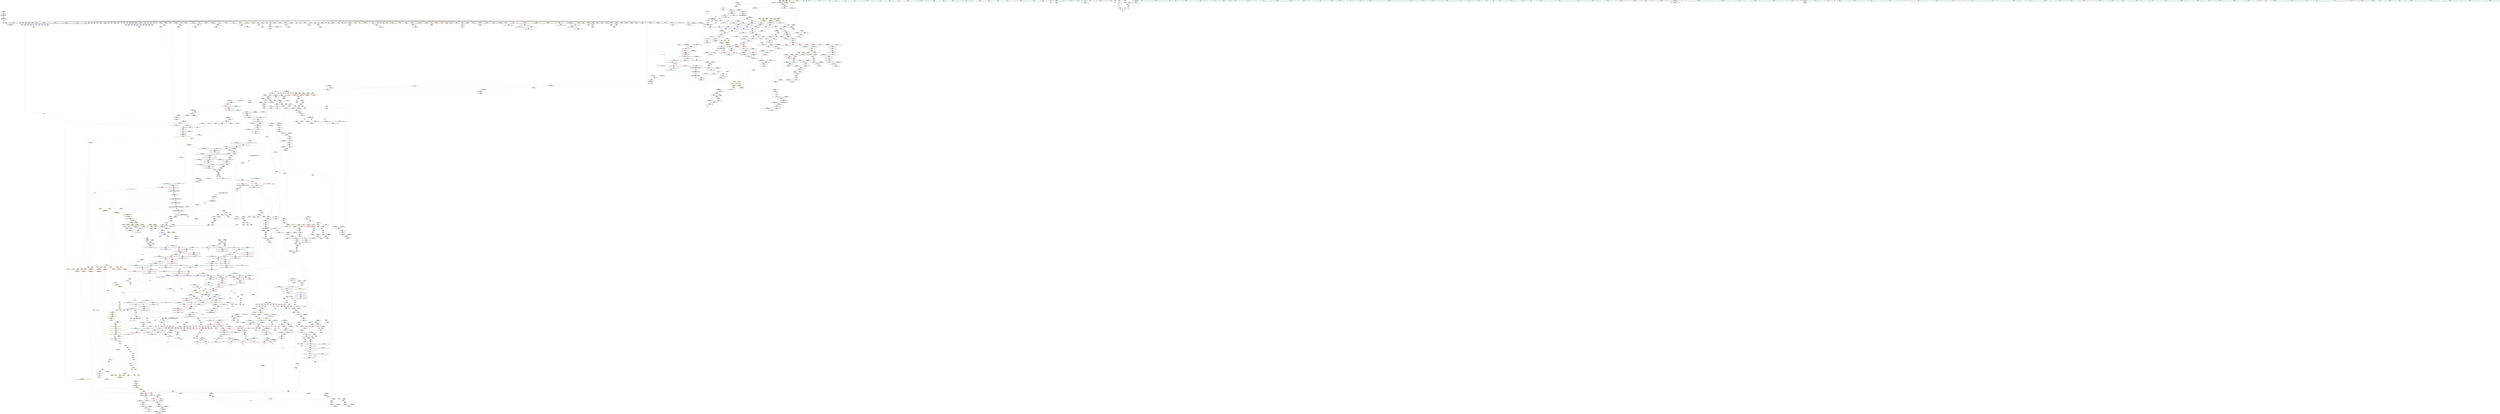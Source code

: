 digraph "SVFG" {
	label="SVFG";

	Node0x55ed292308e0 [shape=record,color=grey,label="{NodeID: 0\nNullPtr}"];
	Node0x55ed292308e0 -> Node0x55ed292cb0f0[style=solid];
	Node0x55ed292308e0 -> Node0x55ed292cb1f0[style=solid];
	Node0x55ed292308e0 -> Node0x55ed292cb2c0[style=solid];
	Node0x55ed292308e0 -> Node0x55ed292cb390[style=solid];
	Node0x55ed292308e0 -> Node0x55ed292cb460[style=solid];
	Node0x55ed292308e0 -> Node0x55ed292cb530[style=solid];
	Node0x55ed292308e0 -> Node0x55ed292cb600[style=solid];
	Node0x55ed292308e0 -> Node0x55ed292cb6d0[style=solid];
	Node0x55ed292308e0 -> Node0x55ed292cb7a0[style=solid];
	Node0x55ed292308e0 -> Node0x55ed292cb870[style=solid];
	Node0x55ed292308e0 -> Node0x55ed292cb940[style=solid];
	Node0x55ed292308e0 -> Node0x55ed292cba10[style=solid];
	Node0x55ed292308e0 -> Node0x55ed292cbae0[style=solid];
	Node0x55ed292308e0 -> Node0x55ed292cbbb0[style=solid];
	Node0x55ed292308e0 -> Node0x55ed292cbc80[style=solid];
	Node0x55ed292308e0 -> Node0x55ed292cbd50[style=solid];
	Node0x55ed292308e0 -> Node0x55ed292cbe20[style=solid];
	Node0x55ed292308e0 -> Node0x55ed292cbef0[style=solid];
	Node0x55ed292308e0 -> Node0x55ed292cbfc0[style=solid];
	Node0x55ed292308e0 -> Node0x55ed292cc090[style=solid];
	Node0x55ed292308e0 -> Node0x55ed292cc160[style=solid];
	Node0x55ed292308e0 -> Node0x55ed292cc230[style=solid];
	Node0x55ed292308e0 -> Node0x55ed292cc300[style=solid];
	Node0x55ed292308e0 -> Node0x55ed292cc3d0[style=solid];
	Node0x55ed292308e0 -> Node0x55ed292cc4a0[style=solid];
	Node0x55ed292308e0 -> Node0x55ed292cc570[style=solid];
	Node0x55ed292308e0 -> Node0x55ed292cc640[style=solid];
	Node0x55ed292308e0 -> Node0x55ed292cc710[style=solid];
	Node0x55ed292308e0 -> Node0x55ed292cc7e0[style=solid];
	Node0x55ed292308e0 -> Node0x55ed292cc8b0[style=solid];
	Node0x55ed292308e0 -> Node0x55ed292cc980[style=solid];
	Node0x55ed292308e0 -> Node0x55ed292cca50[style=solid];
	Node0x55ed292308e0 -> Node0x55ed292ccb20[style=solid];
	Node0x55ed292308e0 -> Node0x55ed292ccbf0[style=solid];
	Node0x55ed292308e0 -> Node0x55ed292cccc0[style=solid];
	Node0x55ed292308e0 -> Node0x55ed292ccd90[style=solid];
	Node0x55ed292308e0 -> Node0x55ed292cce60[style=solid];
	Node0x55ed292308e0 -> Node0x55ed292ccf30[style=solid];
	Node0x55ed292308e0 -> Node0x55ed292cd000[style=solid];
	Node0x55ed292308e0 -> Node0x55ed292cd0d0[style=solid];
	Node0x55ed292308e0 -> Node0x55ed292cd1a0[style=solid];
	Node0x55ed292308e0 -> Node0x55ed292cd270[style=solid];
	Node0x55ed292308e0 -> Node0x55ed292cd340[style=solid];
	Node0x55ed292308e0 -> Node0x55ed292cd410[style=solid];
	Node0x55ed292308e0 -> Node0x55ed292cd4e0[style=solid];
	Node0x55ed292308e0 -> Node0x55ed292cd5b0[style=solid];
	Node0x55ed292308e0 -> Node0x55ed292cd680[style=solid];
	Node0x55ed292308e0 -> Node0x55ed292cd750[style=solid];
	Node0x55ed292308e0 -> Node0x55ed292cd820[style=solid];
	Node0x55ed292308e0 -> Node0x55ed292cd8f0[style=solid];
	Node0x55ed292308e0 -> Node0x55ed292cd9c0[style=solid];
	Node0x55ed292308e0 -> Node0x55ed292cda90[style=solid];
	Node0x55ed292308e0 -> Node0x55ed292cdb60[style=solid];
	Node0x55ed292308e0 -> Node0x55ed292cdc30[style=solid];
	Node0x55ed292308e0 -> Node0x55ed292cdd00[style=solid];
	Node0x55ed292308e0 -> Node0x55ed292cddd0[style=solid];
	Node0x55ed292308e0 -> Node0x55ed292cdea0[style=solid];
	Node0x55ed292308e0 -> Node0x55ed292cdf70[style=solid];
	Node0x55ed292308e0 -> Node0x55ed292ce040[style=solid];
	Node0x55ed292308e0 -> Node0x55ed292ce110[style=solid];
	Node0x55ed292308e0 -> Node0x55ed292ce1e0[style=solid];
	Node0x55ed292308e0 -> Node0x55ed292ce2b0[style=solid];
	Node0x55ed292308e0 -> Node0x55ed292ce380[style=solid];
	Node0x55ed292308e0 -> Node0x55ed292ce450[style=solid];
	Node0x55ed292308e0 -> Node0x55ed292ce520[style=solid];
	Node0x55ed292308e0 -> Node0x55ed292ce5f0[style=solid];
	Node0x55ed292308e0 -> Node0x55ed292ce6c0[style=solid];
	Node0x55ed292308e0 -> Node0x55ed292ce790[style=solid];
	Node0x55ed292308e0 -> Node0x55ed292ce860[style=solid];
	Node0x55ed292308e0 -> Node0x55ed292ce930[style=solid];
	Node0x55ed292308e0 -> Node0x55ed292cea00[style=solid];
	Node0x55ed292308e0 -> Node0x55ed292cead0[style=solid];
	Node0x55ed292308e0 -> Node0x55ed292ceba0[style=solid];
	Node0x55ed292308e0 -> Node0x55ed292cec70[style=solid];
	Node0x55ed292308e0 -> Node0x55ed292ced40[style=solid];
	Node0x55ed292308e0 -> Node0x55ed292df410[style=solid];
	Node0x55ed292308e0 -> Node0x55ed292df4a0[style=solid];
	Node0x55ed292308e0 -> Node0x55ed292df570[style=solid];
	Node0x55ed292308e0 -> Node0x55ed292df640[style=solid];
	Node0x55ed292308e0 -> Node0x55ed292df710[style=solid];
	Node0x55ed292308e0 -> Node0x55ed292df7e0[style=solid];
	Node0x55ed292308e0 -> Node0x55ed292df8b0[style=solid];
	Node0x55ed292308e0 -> Node0x55ed292df980[style=solid];
	Node0x55ed292308e0 -> Node0x55ed293078e0[style=solid];
	Node0x55ed292308e0 -> Node0x55ed2930c230[style=solid];
	Node0x55ed292308e0 -> Node0x55ed2930c300[style=solid];
	Node0x55ed292308e0 -> Node0x55ed2930c3d0[style=solid];
	Node0x55ed292308e0 -> Node0x55ed2930f7d0[style=solid];
	Node0x55ed292308e0 -> Node0x55ed2930f8a0[style=solid];
	Node0x55ed292308e0 -> Node0x55ed2930f970[style=solid];
	Node0x55ed292308e0 -> Node0x55ed289fddf0[style=solid];
	Node0x55ed292308e0 -> Node0x55ed289fdec0[style=solid];
	Node0x55ed292308e0 -> Node0x55ed29346290[style=solid];
	Node0x55ed292308e0 -> Node0x55ed29346b90[style=solid];
	Node0x55ed292308e0:s64 -> Node0x55ed2949ad50[style=solid,color=red];
	Node0x55ed292308e0:s64 -> Node0x55ed294a8260[style=solid,color=red];
	Node0x55ed292cdea0 [shape=record,color=black,label="{NodeID: 443\n874\<--3\n\<--dummyVal\n_ZNSt12_Vector_baseIiSaIiEED2Ev\n}"];
	Node0x55ed292cdea0 -> Node0x55ed2930bfc0[style=solid];
	Node0x55ed292dd3d0 [shape=record,color=red,label="{NodeID: 886\n811\<--784\nexn\<--exn.slot\n_ZNSt12_Vector_baseIiSaIiEEC2EmRKS0_\n}"];
	Node0x55ed293d5a90 [shape=record,color=yellow,style=double,label="{NodeID: 2436\n182V_1 = ENCHI(MR_182V_0)\npts\{785 \}\nFun[_ZNSt12_Vector_baseIiSaIiEEC2EmRKS0_]}"];
	Node0x55ed293d5a90 -> Node0x55ed2930ba10[style=dashed];
	Node0x55ed29313590 [shape=record,color=blue, style = dotted,label="{NodeID: 1329\n2430\<--2432\noffset_0\<--dummyVal\n_ZSt18uninitialized_copyIN9__gnu_cxx17__normal_iteratorIPKiSt6vectorIiSaIiEEEEPiET0_T_SA_S9_\n}"];
	Node0x55ed29313590 -> Node0x55ed29304480[style=dashed];
	Node0x55ed292c6550 [shape=record,color=green,label="{NodeID: 222\n1389\<--1390\n__a.addr\<--__a.addr_field_insensitive\n_ZNSt12_Vector_baseISt6vectorIiSaIiEESaIS2_EE12_Vector_implC2ERKS3_\n}"];
	Node0x55ed292c6550 -> Node0x55ed29300930[style=solid];
	Node0x55ed292c6550 -> Node0x55ed2930f700[style=solid];
	Node0x55ed292e9980 [shape=record,color=purple,label="{NodeID: 665\n922\<--913\n_M_start3\<--this1\n_ZNSt12_Vector_baseIiSaIiEE17_M_create_storageEm\n}"];
	Node0x55ed292e9980 -> Node0x55ed292de000[style=solid];
	Node0x55ed2949e490 [shape=record,color=black,label="{NodeID: 3322\n547 = PHI(91, 103, 111, )\n0th arg _ZNSt6vectorIS_IiSaIiEESaIS1_EEC2EmRKS1_RKS2_ }"];
	Node0x55ed2949e490 -> Node0x55ed2930a4f0[style=solid];
	Node0x55ed29308200 [shape=record,color=blue,label="{NodeID: 1108\n97\<--252\nexn.slot\<--\n_ZN6Solver5solveEv\n}"];
	Node0x55ed29308200 -> Node0x55ed292d8c50[style=dashed];
	Node0x55ed2924a330 [shape=record,color=green,label="{NodeID: 1\n7\<--1\n__dso_handle\<--dummyObj\nGlob }"];
	Node0x55ed292cdf70 [shape=record,color=black,label="{NodeID: 444\n1299\<--3\n\<--dummyVal\n_ZNSt12_Vector_baseISt6vectorIiSaIiEESaIS2_EEC2EmRKS3_\n}"];
	Node0x55ed292dd4a0 [shape=record,color=red,label="{NodeID: 887\n812\<--786\nsel\<--ehselector.slot\n_ZNSt12_Vector_baseIiSaIiEEC2EmRKS0_\n}"];
	Node0x55ed293d5b70 [shape=record,color=yellow,style=double,label="{NodeID: 2437\n184V_1 = ENCHI(MR_184V_0)\npts\{787 \}\nFun[_ZNSt12_Vector_baseIiSaIiEEC2EmRKS0_]}"];
	Node0x55ed293d5b70 -> Node0x55ed2930bae0[style=dashed];
	Node0x55ed29313660 [shape=record,color=blue, style = dotted,label="{NodeID: 1330\n2433\<--2435\noffset_0\<--dummyVal\n_ZSt18uninitialized_copyIN9__gnu_cxx17__normal_iteratorIPKiSt6vectorIiSaIiEEEEPiET0_T_SA_S9_\n}"];
	Node0x55ed29313660 -> Node0x55ed29304550[style=dashed];
	Node0x55ed292c6620 [shape=record,color=green,label="{NodeID: 223\n1397\<--1398\n_ZNSaISt6vectorIiSaIiEEEC2ERKS2_\<--_ZNSaISt6vectorIiSaIiEEEC2ERKS2__field_insensitive\n}"];
	Node0x55ed292e9a50 [shape=record,color=purple,label="{NodeID: 666\n924\<--913\n_M_impl4\<--this1\n_ZNSt12_Vector_baseIiSaIiEE17_M_create_storageEm\n}"];
	Node0x55ed2949e6b0 [shape=record,color=black,label="{NodeID: 3323\n548 = PHI(150, 174, 183, )\n1st arg _ZNSt6vectorIS_IiSaIiEESaIS1_EEC2EmRKS1_RKS2_ }"];
	Node0x55ed2949e6b0 -> Node0x55ed2930a5c0[style=solid];
	Node0x55ed293082d0 [shape=record,color=blue,label="{NodeID: 1109\n99\<--254\nehselector.slot\<--\n_ZN6Solver5solveEv\n}"];
	Node0x55ed293082d0 -> Node0x55ed292d8d20[style=dashed];
	Node0x55ed292491c0 [shape=record,color=green,label="{NodeID: 2\n8\<--1\n.str\<--dummyObj\nGlob }"];
	Node0x55ed292ce040 [shape=record,color=black,label="{NodeID: 445\n1300\<--3\n\<--dummyVal\n_ZNSt12_Vector_baseISt6vectorIiSaIiEESaIS2_EEC2EmRKS3_\n}"];
	Node0x55ed292ce040 -> Node0x55ed2930eee0[style=solid];
	Node0x55ed292dd570 [shape=record,color=red,label="{NodeID: 888\n825\<--819\nthis1\<--this.addr\n_ZNSt6vectorIiSaIiEE21_M_default_initializeEm\n}"];
	Node0x55ed292dd570 -> Node0x55ed292e2250[style=solid];
	Node0x55ed292dd570 -> Node0x55ed292e2320[style=solid];
	Node0x55ed292dd570 -> Node0x55ed292e23f0[style=solid];
	Node0x55ed293d5c50 [shape=record,color=yellow,style=double,label="{NodeID: 2438\n186V_1 = ENCHI(MR_186V_0)\npts\{1539 940000 940001 940002 1060000 1060001 1060002 1140000 1140001 1140002 1320000 1320001 1320002 1360000 1360001 1360002 \}\nFun[_ZNSt12_Vector_baseIiSaIiEEC2EmRKS0_]|{<s0>100|<s1>100|<s2>100}}"];
	Node0x55ed293d5c50:s0 -> Node0x55ed2930c230[style=dashed,color=red];
	Node0x55ed293d5c50:s1 -> Node0x55ed2930c300[style=dashed,color=red];
	Node0x55ed293d5c50:s2 -> Node0x55ed2930c3d0[style=dashed,color=red];
	Node0x55ed29313730 [shape=record,color=blue,label="{NodeID: 1331\n2034\<--2021\ncoerce.dive\<--__first.coerce\n_ZNSt20__uninitialized_copyILb1EE13__uninit_copyIN9__gnu_cxx17__normal_iteratorIPKiSt6vectorIiSaIiEEEEPiEET0_T_SC_SB_\n}"];
	Node0x55ed29313730 -> Node0x55ed29307060[style=dashed];
	Node0x55ed292c6720 [shape=record,color=green,label="{NodeID: 224\n1409\<--1410\nthis.addr\<--this.addr_field_insensitive\n_ZNSt12_Vector_baseISt6vectorIiSaIiEESaIS2_EE17_M_create_storageEm\n}"];
	Node0x55ed292c6720 -> Node0x55ed29300a00[style=solid];
	Node0x55ed292c6720 -> Node0x55ed2930fa40[style=solid];
	Node0x55ed292e9b20 [shape=record,color=purple,label="{NodeID: 667\n925\<--913\n_M_finish\<--this1\n_ZNSt12_Vector_baseIiSaIiEE17_M_create_storageEm\n}"];
	Node0x55ed292e9b20 -> Node0x55ed2930c710[style=solid];
	Node0x55ed2949e870 [shape=record,color=black,label="{NodeID: 3324\n549 = PHI(93, 105, 113, )\n2nd arg _ZNSt6vectorIS_IiSaIiEESaIS1_EEC2EmRKS1_RKS2_ }"];
	Node0x55ed2949e870 -> Node0x55ed2930a690[style=solid];
	Node0x55ed293083a0 [shape=record,color=blue,label="{NodeID: 1110\n97\<--262\nexn.slot\<--\n_ZN6Solver5solveEv\n}"];
	Node0x55ed293083a0 -> Node0x55ed292d8c50[style=dashed];
	Node0x55ed29250a20 [shape=record,color=green,label="{NodeID: 3\n10\<--1\n.str.1\<--dummyObj\nGlob }"];
	Node0x55ed292ce110 [shape=record,color=black,label="{NodeID: 446\n1302\<--3\n\<--dummyVal\n_ZNSt12_Vector_baseISt6vectorIiSaIiEESaIS2_EEC2EmRKS3_\n}"];
	Node0x55ed292ce110 -> Node0x55ed2930efb0[style=solid];
	Node0x55ed292dd640 [shape=record,color=red,label="{NodeID: 889\n830\<--821\n\<--__n.addr\n_ZNSt6vectorIiSaIiEE21_M_default_initializeEm\n|{<s0>104}}"];
	Node0x55ed292dd640:s0 -> Node0x55ed294a6a00[style=solid,color=red];
	Node0x55ed29313800 [shape=record,color=blue,label="{NodeID: 1332\n2036\<--2022\ncoerce.dive1\<--__last.coerce\n_ZNSt20__uninitialized_copyILb1EE13__uninit_copyIN9__gnu_cxx17__normal_iteratorIPKiSt6vectorIiSaIiEEEEPiEET0_T_SC_SB_\n}"];
	Node0x55ed29313800 -> Node0x55ed29307130[style=dashed];
	Node0x55ed292c67f0 [shape=record,color=green,label="{NodeID: 225\n1411\<--1412\n__n.addr\<--__n.addr_field_insensitive\n_ZNSt12_Vector_baseISt6vectorIiSaIiEESaIS2_EE17_M_create_storageEm\n}"];
	Node0x55ed292c67f0 -> Node0x55ed29300ad0[style=solid];
	Node0x55ed292c67f0 -> Node0x55ed29300ba0[style=solid];
	Node0x55ed292c67f0 -> Node0x55ed2930fb10[style=solid];
	Node0x55ed292e9bf0 [shape=record,color=purple,label="{NodeID: 668\n927\<--913\n_M_impl5\<--this1\n_ZNSt12_Vector_baseIiSaIiEE17_M_create_storageEm\n}"];
	Node0x55ed2949ea30 [shape=record,color=black,label="{NodeID: 3325\n550 = PHI(101, 109, 117, )\n3rd arg _ZNSt6vectorIS_IiSaIiEESaIS1_EEC2EmRKS1_RKS2_ }"];
	Node0x55ed2949ea30 -> Node0x55ed2930a760[style=solid];
	Node0x55ed29308470 [shape=record,color=blue,label="{NodeID: 1111\n99\<--264\nehselector.slot\<--\n_ZN6Solver5solveEv\n}"];
	Node0x55ed29308470 -> Node0x55ed292d8d20[style=dashed];
	Node0x55ed292be370 [shape=record,color=green,label="{NodeID: 4\n12\<--1\n_ZSt3cin\<--dummyObj\nGlob }"];
	Node0x55ed292ce1e0 [shape=record,color=black,label="{NodeID: 447\n1310\<--3\nlpad.val\<--dummyVal\n_ZNSt12_Vector_baseISt6vectorIiSaIiEESaIS2_EEC2EmRKS3_\n}"];
	Node0x55ed292dd710 [shape=record,color=red,label="{NodeID: 890\n829\<--828\n\<--_M_start\n_ZNSt6vectorIiSaIiEE21_M_default_initializeEm\n|{<s0>104}}"];
	Node0x55ed292dd710:s0 -> Node0x55ed294a68f0[style=solid,color=red];
	Node0x55ed293138d0 [shape=record,color=blue,label="{NodeID: 1333\n2028\<--2023\n__result.addr\<--__result\n_ZNSt20__uninitialized_copyILb1EE13__uninit_copyIN9__gnu_cxx17__normal_iteratorIPKiSt6vectorIiSaIiEEEEPiEET0_T_SC_SB_\n}"];
	Node0x55ed293138d0 -> Node0x55ed29304620[style=dashed];
	Node0x55ed292c68c0 [shape=record,color=green,label="{NodeID: 226\n1418\<--1419\n_ZNSt12_Vector_baseISt6vectorIiSaIiEESaIS2_EE11_M_allocateEm\<--_ZNSt12_Vector_baseISt6vectorIiSaIiEESaIS2_EE11_M_allocateEm_field_insensitive\n}"];
	Node0x55ed292e9cc0 [shape=record,color=purple,label="{NodeID: 669\n928\<--913\n_M_start6\<--this1\n_ZNSt12_Vector_baseIiSaIiEE17_M_create_storageEm\n}"];
	Node0x55ed292e9cc0 -> Node0x55ed292de0d0[style=solid];
	Node0x55ed2949ebf0 [shape=record,color=black,label="{NodeID: 3326\n1864 = PHI(1774, )\n0th arg _ZNKSt12_Vector_baseIiSaIiEE19_M_get_Tp_allocatorEv }"];
	Node0x55ed2949ebf0 -> Node0x55ed293126f0[style=solid];
	Node0x55ed29308540 [shape=record,color=blue,label="{NodeID: 1112\n97\<--268\nexn.slot\<--\n_ZN6Solver5solveEv\n}"];
	Node0x55ed29308540 -> Node0x55ed292d8c50[style=dashed];
	Node0x55ed292be400 [shape=record,color=green,label="{NodeID: 5\n13\<--1\n_ZSt4cout\<--dummyObj\nGlob }"];
	Node0x55ed292ce2b0 [shape=record,color=black,label="{NodeID: 448\n1311\<--3\nlpad.val2\<--dummyVal\n_ZNSt12_Vector_baseISt6vectorIiSaIiEESaIS2_EEC2EmRKS3_\n}"];
	Node0x55ed292dd7e0 [shape=record,color=red,label="{NodeID: 891\n850\<--843\nthis1\<--this.addr\n_ZNSt12_Vector_baseIiSaIiEED2Ev\n|{|<s8>105}}"];
	Node0x55ed292dd7e0 -> Node0x55ed292e8e20[style=solid];
	Node0x55ed292dd7e0 -> Node0x55ed292e8ef0[style=solid];
	Node0x55ed292dd7e0 -> Node0x55ed292e8fc0[style=solid];
	Node0x55ed292dd7e0 -> Node0x55ed292e9090[style=solid];
	Node0x55ed292dd7e0 -> Node0x55ed292e9160[style=solid];
	Node0x55ed292dd7e0 -> Node0x55ed292e9230[style=solid];
	Node0x55ed292dd7e0 -> Node0x55ed292e9300[style=solid];
	Node0x55ed292dd7e0 -> Node0x55ed292e93d0[style=solid];
	Node0x55ed292dd7e0:s8 -> Node0x55ed2949c6d0[style=solid,color=red];
	Node0x55ed293139a0 [shape=record,color=blue, style = dotted,label="{NodeID: 1334\n2436\<--2438\noffset_0\<--dummyVal\n_ZNSt20__uninitialized_copyILb1EE13__uninit_copyIN9__gnu_cxx17__normal_iteratorIPKiSt6vectorIiSaIiEEEEPiEET0_T_SC_SB_\n}"];
	Node0x55ed293139a0 -> Node0x55ed293046f0[style=dashed];
	Node0x55ed292c69c0 [shape=record,color=green,label="{NodeID: 227\n1440\<--1441\nthis.addr\<--this.addr_field_insensitive\n_ZNSt12_Vector_baseISt6vectorIiSaIiEESaIS2_EE12_Vector_implD2Ev\n}"];
	Node0x55ed292c69c0 -> Node0x55ed29300e10[style=solid];
	Node0x55ed292c69c0 -> Node0x55ed2930fe50[style=solid];
	Node0x55ed292e9d90 [shape=record,color=purple,label="{NodeID: 670\n932\<--913\n_M_impl7\<--this1\n_ZNSt12_Vector_baseIiSaIiEE17_M_create_storageEm\n}"];
	Node0x55ed2949ed00 [shape=record,color=black,label="{NodeID: 3327\n1591 = PHI(1574, )\n0th arg _ZSt20uninitialized_fill_nIPSt6vectorIiSaIiEEmS2_ET_S4_T0_RKT1_ }"];
	Node0x55ed2949ed00 -> Node0x55ed29310dc0[style=solid];
	Node0x55ed29308610 [shape=record,color=blue,label="{NodeID: 1113\n99\<--270\nehselector.slot\<--\n_ZN6Solver5solveEv\n}"];
	Node0x55ed29308610 -> Node0x55ed292d8d20[style=dashed];
	Node0x55ed292beac0 [shape=record,color=green,label="{NodeID: 6\n15\<--1\n\<--dummyObj\nCan only get source location for instruction, argument, global var or function.}"];
	Node0x55ed292ce380 [shape=record,color=black,label="{NodeID: 449\n1373\<--3\n\<--dummyVal\n_ZNSt12_Vector_baseISt6vectorIiSaIiEESaIS2_EED2Ev\n}"];
	Node0x55ed292dd8b0 [shape=record,color=red,label="{NodeID: 892\n879\<--845\nexn\<--exn.slot\n_ZNSt12_Vector_baseIiSaIiEED2Ev\n|{<s0>108}}"];
	Node0x55ed292dd8b0:s0 -> Node0x55ed294a79f0[style=solid,color=red];
	Node0x55ed29313a70 [shape=record,color=blue, style = dotted,label="{NodeID: 1335\n2439\<--2441\noffset_0\<--dummyVal\n_ZNSt20__uninitialized_copyILb1EE13__uninit_copyIN9__gnu_cxx17__normal_iteratorIPKiSt6vectorIiSaIiEEEEPiEET0_T_SC_SB_\n}"];
	Node0x55ed29313a70 -> Node0x55ed293047c0[style=dashed];
	Node0x55ed292c6a90 [shape=record,color=green,label="{NodeID: 228\n1450\<--1451\nthis.addr\<--this.addr_field_insensitive\n_ZNSaISt6vectorIiSaIiEEEC2ERKS2_\n}"];
	Node0x55ed292c6a90 -> Node0x55ed29300ee0[style=solid];
	Node0x55ed292c6a90 -> Node0x55ed2930ff20[style=solid];
	Node0x55ed292e9e60 [shape=record,color=purple,label="{NodeID: 671\n933\<--913\n_M_end_of_storage\<--this1\n_ZNSt12_Vector_baseIiSaIiEE17_M_create_storageEm\n}"];
	Node0x55ed292e9e60 -> Node0x55ed2930c7e0[style=solid];
	Node0x55ed2949ee10 [shape=record,color=black,label="{NodeID: 3328\n1592 = PHI(1575, )\n1st arg _ZSt20uninitialized_fill_nIPSt6vectorIiSaIiEEmS2_ET_S4_T0_RKT1_ }"];
	Node0x55ed2949ee10 -> Node0x55ed29310e90[style=solid];
	Node0x55ed293086e0 [shape=record,color=blue,label="{NodeID: 1114\n97\<--278\nexn.slot\<--\n_ZN6Solver5solveEv\n}"];
	Node0x55ed293086e0 -> Node0x55ed292d8c50[style=dashed];
	Node0x55ed292beb50 [shape=record,color=green,label="{NodeID: 7\n53\<--1\n\<--dummyObj\nCan only get source location for instruction, argument, global var or function.}"];
	Node0x55ed292ce450 [shape=record,color=black,label="{NodeID: 450\n1374\<--3\n\<--dummyVal\n_ZNSt12_Vector_baseISt6vectorIiSaIiEESaIS2_EED2Ev\n}"];
	Node0x55ed292ce450 -> Node0x55ed2930f490[style=solid];
	Node0x55ed292dd980 [shape=record,color=red,label="{NodeID: 893\n853\<--852\n\<--_M_start\n_ZNSt12_Vector_baseIiSaIiEED2Ev\n|{<s0>105}}"];
	Node0x55ed292dd980:s0 -> Node0x55ed2949c810[style=solid,color=red];
	Node0x55ed29313b40 [shape=record,color=blue,label="{NodeID: 1336\n2072\<--2055\ncoerce.dive\<--__first.coerce\n_ZSt4copyIN9__gnu_cxx17__normal_iteratorIPKiSt6vectorIiSaIiEEEEPiET0_T_SA_S9_\n}"];
	Node0x55ed29313b40 -> Node0x55ed29307200[style=dashed];
	Node0x55ed292ceeb0 [shape=record,color=green,label="{NodeID: 229\n1452\<--1453\n__a.addr\<--__a.addr_field_insensitive\n_ZNSaISt6vectorIiSaIiEEEC2ERKS2_\n}"];
	Node0x55ed292ceeb0 -> Node0x55ed29300fb0[style=solid];
	Node0x55ed292ceeb0 -> Node0x55ed2930fff0[style=solid];
	Node0x55ed292e9f30 [shape=record,color=purple,label="{NodeID: 672\n972\<--967\n_M_impl\<--this1\n_ZNSt12_Vector_baseIiSaIiEE11_M_allocateEm\n}"];
	Node0x55ed292e9f30 -> Node0x55ed292e2800[style=solid];
	Node0x55ed2949ef20 [shape=record,color=black,label="{NodeID: 3329\n1593 = PHI(1576, )\n2nd arg _ZSt20uninitialized_fill_nIPSt6vectorIiSaIiEEmS2_ET_S4_T0_RKT1_ }"];
	Node0x55ed2949ef20 -> Node0x55ed29310f60[style=solid];
	Node0x55ed293087b0 [shape=record,color=blue,label="{NodeID: 1115\n99\<--280\nehselector.slot\<--\n_ZN6Solver5solveEv\n}"];
	Node0x55ed293087b0 -> Node0x55ed292d8d20[style=dashed];
	Node0x55ed292bebe0 [shape=record,color=green,label="{NodeID: 8\n59\<--1\n\<--dummyObj\nCan only get source location for instruction, argument, global var or function.}"];
	Node0x55ed292ce520 [shape=record,color=black,label="{NodeID: 451\n1376\<--3\n\<--dummyVal\n_ZNSt12_Vector_baseISt6vectorIiSaIiEESaIS2_EED2Ev\n}"];
	Node0x55ed292ce520 -> Node0x55ed2930f560[style=solid];
	Node0x55ed292dda50 [shape=record,color=red,label="{NodeID: 894\n856\<--855\n\<--_M_end_of_storage\n_ZNSt12_Vector_baseIiSaIiEED2Ev\n}"];
	Node0x55ed292dda50 -> Node0x55ed292e24c0[style=solid];
	Node0x55ed29313c10 [shape=record,color=blue,label="{NodeID: 1337\n2074\<--2056\ncoerce.dive1\<--__last.coerce\n_ZSt4copyIN9__gnu_cxx17__normal_iteratorIPKiSt6vectorIiSaIiEEEEPiET0_T_SA_S9_\n}"];
	Node0x55ed29313c10 -> Node0x55ed293072d0[style=dashed];
	Node0x55ed292cef80 [shape=record,color=green,label="{NodeID: 230\n1461\<--1462\n_ZN9__gnu_cxx13new_allocatorISt6vectorIiSaIiEEEC2ERKS4_\<--_ZN9__gnu_cxx13new_allocatorISt6vectorIiSaIiEEEC2ERKS4__field_insensitive\n}"];
	Node0x55ed292ea000 [shape=record,color=purple,label="{NodeID: 673\n1073\<--1072\n_M_impl\<--this1\n_ZNSt12_Vector_baseIiSaIiEE19_M_get_Tp_allocatorEv\n}"];
	Node0x55ed292ea000 -> Node0x55ed292e2e80[style=solid];
	Node0x55ed2949f030 [shape=record,color=black,label="{NodeID: 3330\n2236 = PHI(2182, )\n0th arg _ZNK9__gnu_cxx17__normal_iteratorIPKiSt6vectorIiSaIiEEE4baseEv }"];
	Node0x55ed2949f030 -> Node0x55ed29314ec0[style=solid];
	Node0x55ed29308880 [shape=record,color=blue,label="{NodeID: 1116\n97\<--284\nexn.slot\<--\n_ZN6Solver5solveEv\n}"];
	Node0x55ed29308880 -> Node0x55ed292d8c50[style=dashed];
	Node0x55ed292bec70 [shape=record,color=green,label="{NodeID: 9\n155\<--1\n\<--dummyObj\nCan only get source location for instruction, argument, global var or function.|{<s0>8|<s1>15|<s2>22}}"];
	Node0x55ed292bec70:s0 -> Node0x55ed294a2430[style=solid,color=red];
	Node0x55ed292bec70:s1 -> Node0x55ed294a2430[style=solid,color=red];
	Node0x55ed292bec70:s2 -> Node0x55ed294a2430[style=solid,color=red];
	Node0x55ed292ce5f0 [shape=record,color=black,label="{NodeID: 452\n1654\<--3\n\<--dummyVal\n_ZNSt22__uninitialized_fill_nILb0EE15__uninit_fill_nIPSt6vectorIiSaIiEEmS4_EET_S6_T0_RKT1_\n}"];
	Node0x55ed292ddb20 [shape=record,color=red,label="{NodeID: 895\n859\<--858\n\<--_M_start4\n_ZNSt12_Vector_baseIiSaIiEED2Ev\n}"];
	Node0x55ed292ddb20 -> Node0x55ed292e2590[style=solid];
	Node0x55ed293d6390 [shape=record,color=yellow,style=double,label="{NodeID: 2445\n36V_1 = ENCHI(MR_36V_0)\npts\{1025 \}\nFun[_ZSt22__uninitialized_copy_aIN9__gnu_cxx17__normal_iteratorIPKiSt6vectorIiSaIiEEEEPiiET0_T_SA_S9_RSaIT1_E]|{<s0>172}}"];
	Node0x55ed293d6390:s0 -> Node0x55ed293cdb80[style=dashed,color=red];
	Node0x55ed29313ce0 [shape=record,color=blue,label="{NodeID: 1338\n2062\<--2057\n__result.addr\<--__result\n_ZSt4copyIN9__gnu_cxx17__normal_iteratorIPKiSt6vectorIiSaIiEEEEPiET0_T_SA_S9_\n}"];
	Node0x55ed29313ce0 -> Node0x55ed29304890[style=dashed];
	Node0x55ed292cf080 [shape=record,color=green,label="{NodeID: 231\n1467\<--1468\nthis.addr\<--this.addr_field_insensitive\n_ZN9__gnu_cxx13new_allocatorISt6vectorIiSaIiEEEC2ERKS4_\n}"];
	Node0x55ed292cf080 -> Node0x55ed29301080[style=solid];
	Node0x55ed292cf080 -> Node0x55ed293100c0[style=solid];
	Node0x55ed292ea0d0 [shape=record,color=purple,label="{NodeID: 674\n1171\<--1170\nincdec.ptr\<--\n_ZSt10__fill_n_aIPimiEN9__gnu_cxx11__enable_ifIXsr11__is_scalarIT1_EE7__valueET_E6__typeES4_T0_RKS3_\n}"];
	Node0x55ed292ea0d0 -> Node0x55ed2930e2b0[style=solid];
	Node0x55ed2949f140 [shape=record,color=black,label="{NodeID: 3331\n768 = PHI(482, )\n0th arg _ZN9__gnu_cxx13new_allocatorIiEC2Ev }"];
	Node0x55ed2949f140 -> Node0x55ed2930b6d0[style=solid];
	Node0x55ed29308950 [shape=record,color=blue,label="{NodeID: 1117\n99\<--286\nehselector.slot\<--\n_ZN6Solver5solveEv\n}"];
	Node0x55ed29308950 -> Node0x55ed292d8d20[style=dashed];
	Node0x55ed292bed00 [shape=record,color=green,label="{NodeID: 10\n201\<--1\n\<--dummyObj\nCan only get source location for instruction, argument, global var or function.}"];
	Node0x55ed292ce6c0 [shape=record,color=black,label="{NodeID: 453\n1655\<--3\n\<--dummyVal\n_ZNSt22__uninitialized_fill_nILb0EE15__uninit_fill_nIPSt6vectorIiSaIiEEmS4_EET_S6_T0_RKT1_\n}"];
	Node0x55ed292ce6c0 -> Node0x55ed293115e0[style=solid];
	Node0x55ed292ddbf0 [shape=record,color=red,label="{NodeID: 896\n891\<--885\nthis1\<--this.addr\n_ZNSt12_Vector_baseIiSaIiEE12_Vector_implC2ERKS0_\n}"];
	Node0x55ed292ddbf0 -> Node0x55ed292e2660[style=solid];
	Node0x55ed292ddbf0 -> Node0x55ed292e94a0[style=solid];
	Node0x55ed292ddbf0 -> Node0x55ed292e9570[style=solid];
	Node0x55ed292ddbf0 -> Node0x55ed292e9640[style=solid];
	Node0x55ed29313db0 [shape=record,color=blue, style = dotted,label="{NodeID: 1339\n2442\<--2444\noffset_0\<--dummyVal\n_ZSt4copyIN9__gnu_cxx17__normal_iteratorIPKiSt6vectorIiSaIiEEEEPiET0_T_SA_S9_\n}"];
	Node0x55ed29313db0 -> Node0x55ed29304960[style=dashed];
	Node0x55ed292cf150 [shape=record,color=green,label="{NodeID: 232\n1469\<--1470\n.addr\<--.addr_field_insensitive\n_ZN9__gnu_cxx13new_allocatorISt6vectorIiSaIiEEEC2ERKS4_\n}"];
	Node0x55ed292cf150 -> Node0x55ed29310190[style=solid];
	Node0x55ed292ea1a0 [shape=record,color=purple,label="{NodeID: 675\n1200\<--1196\n_M_impl\<--this1\n_ZNSt12_Vector_baseIiSaIiEE13_M_deallocateEPim\n}"];
	Node0x55ed292ea1a0 -> Node0x55ed292e3430[style=solid];
	Node0x55ed2949f250 [shape=record,color=black,label="{NodeID: 3332\n883 = PHI(792, )\n0th arg _ZNSt12_Vector_baseIiSaIiEE12_Vector_implC2ERKS0_ }"];
	Node0x55ed2949f250 -> Node0x55ed2930c090[style=solid];
	Node0x55ed29308a20 [shape=record,color=blue,label="{NodeID: 1118\n97\<--294\nexn.slot\<--\n_ZN6Solver5solveEv\n}"];
	Node0x55ed29308a20 -> Node0x55ed292d8c50[style=dashed];
	Node0x55ed292bedd0 [shape=record,color=green,label="{NodeID: 11\n238\<--1\n\<--dummyObj\nCan only get source location for instruction, argument, global var or function.}"];
	Node0x55ed292ce790 [shape=record,color=black,label="{NodeID: 454\n1657\<--3\n\<--dummyVal\n_ZNSt22__uninitialized_fill_nILb0EE15__uninit_fill_nIPSt6vectorIiSaIiEEmS4_EET_S6_T0_RKT1_\n}"];
	Node0x55ed292ce790 -> Node0x55ed293116b0[style=solid];
	Node0x55ed292ddcc0 [shape=record,color=red,label="{NodeID: 897\n893\<--887\n\<--__a.addr\n_ZNSt12_Vector_baseIiSaIiEE12_Vector_implC2ERKS0_\n|{<s0>109}}"];
	Node0x55ed292ddcc0:s0 -> Node0x55ed2949a050[style=solid,color=red];
	Node0x55ed29313e80 [shape=record,color=blue,label="{NodeID: 1340\n2085\<--2082\ncoerce.dive4\<--call\n_ZSt4copyIN9__gnu_cxx17__normal_iteratorIPKiSt6vectorIiSaIiEEEEPiET0_T_SA_S9_\n}"];
	Node0x55ed29313e80 -> Node0x55ed29304b00[style=dashed];
	Node0x55ed292cf220 [shape=record,color=green,label="{NodeID: 233\n1478\<--1479\nthis.addr\<--this.addr_field_insensitive\n_ZNSt12_Vector_baseISt6vectorIiSaIiEESaIS2_EE11_M_allocateEm\n}"];
	Node0x55ed292cf220 -> Node0x55ed29301150[style=solid];
	Node0x55ed292cf220 -> Node0x55ed29310260[style=solid];
	Node0x55ed292ea270 [shape=record,color=purple,label="{NodeID: 676\n1289\<--1288\n_M_impl\<--this1\n_ZNSt12_Vector_baseISt6vectorIiSaIiEESaIS2_EEC2EmRKS3_\n|{<s0>127|<s1>129}}"];
	Node0x55ed292ea270:s0 -> Node0x55ed2949b890[style=solid,color=red];
	Node0x55ed292ea270:s1 -> Node0x55ed294a2850[style=solid,color=red];
	Node0x55ed2949f390 [shape=record,color=black,label="{NodeID: 3333\n884 = PHI(793, )\n1st arg _ZNSt12_Vector_baseIiSaIiEE12_Vector_implC2ERKS0_ }"];
	Node0x55ed2949f390 -> Node0x55ed2930c160[style=solid];
	Node0x55ed29308af0 [shape=record,color=blue,label="{NodeID: 1119\n99\<--296\nehselector.slot\<--\n_ZN6Solver5solveEv\n}"];
	Node0x55ed29308af0 -> Node0x55ed292d8d20[style=dashed];
	Node0x55ed292beed0 [shape=record,color=green,label="{NodeID: 12\n305\<--1\n\<--dummyObj\nCan only get source location for instruction, argument, global var or function.}"];
	Node0x55ed292ce860 [shape=record,color=black,label="{NodeID: 455\n1672\<--3\n\<--dummyVal\n_ZNSt22__uninitialized_fill_nILb0EE15__uninit_fill_nIPSt6vectorIiSaIiEEmS4_EET_S6_T0_RKT1_\n}"];
	Node0x55ed292ddd90 [shape=record,color=red,label="{NodeID: 898\n913\<--907\nthis1\<--this.addr\n_ZNSt12_Vector_baseIiSaIiEE17_M_create_storageEm\n|{|<s10>110}}"];
	Node0x55ed292ddd90 -> Node0x55ed292e9710[style=solid];
	Node0x55ed292ddd90 -> Node0x55ed292e97e0[style=solid];
	Node0x55ed292ddd90 -> Node0x55ed292e98b0[style=solid];
	Node0x55ed292ddd90 -> Node0x55ed292e9980[style=solid];
	Node0x55ed292ddd90 -> Node0x55ed292e9a50[style=solid];
	Node0x55ed292ddd90 -> Node0x55ed292e9b20[style=solid];
	Node0x55ed292ddd90 -> Node0x55ed292e9bf0[style=solid];
	Node0x55ed292ddd90 -> Node0x55ed292e9cc0[style=solid];
	Node0x55ed292ddd90 -> Node0x55ed292e9d90[style=solid];
	Node0x55ed292ddd90 -> Node0x55ed292e9e60[style=solid];
	Node0x55ed292ddd90:s10 -> Node0x55ed294a6180[style=solid,color=red];
	Node0x55ed293d6690 [shape=record,color=yellow,style=double,label="{NodeID: 2448\n399V_1 = ENCHI(MR_399V_0)\npts\{1103 \}\nFun[_ZSt10__fill_n_aIPimiEN9__gnu_cxx11__enable_ifIXsr11__is_scalarIT1_EE7__valueET_E6__typeES4_T0_RKS3_]}"];
	Node0x55ed293d6690 -> Node0x55ed292ff340[style=dashed];
	Node0x55ed29313f50 [shape=record,color=blue, style = dotted,label="{NodeID: 1341\n2445\<--2447\noffset_0\<--dummyVal\n_ZSt4copyIN9__gnu_cxx17__normal_iteratorIPKiSt6vectorIiSaIiEEEEPiET0_T_SA_S9_\n}"];
	Node0x55ed29313f50 -> Node0x55ed29304a30[style=dashed];
	Node0x55ed292cf2f0 [shape=record,color=green,label="{NodeID: 234\n1480\<--1481\n__n.addr\<--__n.addr_field_insensitive\n_ZNSt12_Vector_baseISt6vectorIiSaIiEESaIS2_EE11_M_allocateEm\n}"];
	Node0x55ed292cf2f0 -> Node0x55ed29301220[style=solid];
	Node0x55ed292cf2f0 -> Node0x55ed293012f0[style=solid];
	Node0x55ed292cf2f0 -> Node0x55ed29310330[style=solid];
	Node0x55ed292ea340 [shape=record,color=purple,label="{NodeID: 677\n1328\<--1327\n_M_impl\<--\n_ZNSt6vectorIS_IiSaIiEESaIS1_EE18_M_fill_initializeEmRKS1_\n}"];
	Node0x55ed2949f4d0 [shape=record,color=black,label="{NodeID: 3334\n1114 = PHI(1106, )\n0th arg _ZSt6fill_nIPimiET_S1_T0_RKT1_ }"];
	Node0x55ed2949f4d0 -> Node0x55ed2930da90[style=solid];
	Node0x55ed29308bc0 [shape=record,color=blue,label="{NodeID: 1120\n119\<--301\ni\<--inc55\n_ZN6Solver5solveEv\n}"];
	Node0x55ed29308bc0 -> Node0x55ed293b7f00[style=dashed];
	Node0x55ed292befd0 [shape=record,color=green,label="{NodeID: 13\n392\<--1\n\<--dummyObj\nCan only get source location for instruction, argument, global var or function.}"];
	Node0x55ed292ce930 [shape=record,color=black,label="{NodeID: 456\n1673\<--3\n\<--dummyVal\n_ZNSt22__uninitialized_fill_nILb0EE15__uninit_fill_nIPSt6vectorIiSaIiEEmS4_EET_S6_T0_RKT1_\n}"];
	Node0x55ed292ce930 -> Node0x55ed29311780[style=solid];
	Node0x55ed292dde60 [shape=record,color=red,label="{NodeID: 899\n914\<--909\n\<--__n.addr\n_ZNSt12_Vector_baseIiSaIiEE17_M_create_storageEm\n|{<s0>110}}"];
	Node0x55ed292dde60:s0 -> Node0x55ed294a6290[style=solid,color=red];
	Node0x55ed29314020 [shape=record,color=blue,label="{NodeID: 1342\n2093\<--2092\ncoerce.dive9\<--call8\n_ZSt4copyIN9__gnu_cxx17__normal_iteratorIPKiSt6vectorIiSaIiEEEEPiET0_T_SA_S9_\n}"];
	Node0x55ed29314020 -> Node0x55ed29304bd0[style=dashed];
	Node0x55ed292cf3c0 [shape=record,color=green,label="{NodeID: 235\n1492\<--1493\n_ZNSt16allocator_traitsISaISt6vectorIiSaIiEEEE8allocateERS3_m\<--_ZNSt16allocator_traitsISaISt6vectorIiSaIiEEEE8allocateERS3_m_field_insensitive\n}"];
	Node0x55ed292ea410 [shape=record,color=purple,label="{NodeID: 678\n1329\<--1327\n_M_start\<--\n_ZNSt6vectorIS_IiSaIiEESaIS1_EE18_M_fill_initializeEmRKS1_\n}"];
	Node0x55ed292ea410 -> Node0x55ed29300380[style=solid];
	Node0x55ed2949f610 [shape=record,color=black,label="{NodeID: 3335\n1115 = PHI(1107, )\n1st arg _ZSt6fill_nIPimiET_S1_T0_RKT1_ }"];
	Node0x55ed2949f610 -> Node0x55ed2930db60[style=solid];
	Node0x55ed29308c90 [shape=record,color=blue,label="{NodeID: 1121\n123\<--305\nans\<--\n_ZN6Solver5solveEv\n}"];
	Node0x55ed29308c90 -> Node0x55ed293939f0[style=dashed];
	Node0x55ed292bf0d0 [shape=record,color=green,label="{NodeID: 14\n864\<--1\n\<--dummyObj\nCan only get source location for instruction, argument, global var or function.}"];
	Node0x55ed292cea00 [shape=record,color=black,label="{NodeID: 457\n1675\<--3\n\<--dummyVal\n_ZNSt22__uninitialized_fill_nILb0EE15__uninit_fill_nIPSt6vectorIiSaIiEEmS4_EET_S6_T0_RKT1_\n}"];
	Node0x55ed292cea00 -> Node0x55ed29311850[style=solid];
	Node0x55ed292ddf30 [shape=record,color=red,label="{NodeID: 900\n930\<--909\n\<--__n.addr\n_ZNSt12_Vector_baseIiSaIiEE17_M_create_storageEm\n}"];
	Node0x55ed293140f0 [shape=record,color=blue,label="{NodeID: 1343\n2118\<--2105\ncoerce.dive\<--__first.coerce\n_ZSt14__copy_move_a2ILb0EN9__gnu_cxx17__normal_iteratorIPKiSt6vectorIiSaIiEEEEPiET1_T0_SA_S9_\n}"];
	Node0x55ed293140f0 -> Node0x55ed293073a0[style=dashed];
	Node0x55ed292cf4c0 [shape=record,color=green,label="{NodeID: 236\n1501\<--1502\n__a.addr\<--__a.addr_field_insensitive\n_ZNSt16allocator_traitsISaISt6vectorIiSaIiEEEE8allocateERS3_m\n}"];
	Node0x55ed292cf4c0 -> Node0x55ed293013c0[style=solid];
	Node0x55ed292cf4c0 -> Node0x55ed29310400[style=solid];
	Node0x55ed292ea4e0 [shape=record,color=purple,label="{NodeID: 679\n1339\<--1338\n_M_impl3\<--\n_ZNSt6vectorIS_IiSaIiEESaIS1_EE18_M_fill_initializeEmRKS1_\n}"];
	Node0x55ed2949f750 [shape=record,color=black,label="{NodeID: 3336\n1116 = PHI(1102, )\n2nd arg _ZSt6fill_nIPimiET_S1_T0_RKT1_ }"];
	Node0x55ed2949f750 -> Node0x55ed2930dc30[style=solid];
	Node0x55ed29308d60 [shape=record,color=blue,label="{NodeID: 1122\n125\<--53\nbi\<--\n_ZN6Solver5solveEv\n}"];
	Node0x55ed29308d60 -> Node0x55ed29393ef0[style=dashed];
	Node0x55ed292bf1d0 [shape=record,color=green,label="{NodeID: 15\n970\<--1\n\<--dummyObj\nCan only get source location for instruction, argument, global var or function.}"];
	Node0x55ed292cead0 [shape=record,color=black,label="{NodeID: 458\n1687\<--3\nlpad.val\<--dummyVal\n_ZNSt22__uninitialized_fill_nILb0EE15__uninit_fill_nIPSt6vectorIiSaIiEEmS4_EET_S6_T0_RKT1_\n}"];
	Node0x55ed292de000 [shape=record,color=red,label="{NodeID: 901\n923\<--922\n\<--_M_start3\n_ZNSt12_Vector_baseIiSaIiEE17_M_create_storageEm\n}"];
	Node0x55ed292de000 -> Node0x55ed2930c710[style=solid];
	Node0x55ed293141c0 [shape=record,color=blue,label="{NodeID: 1344\n2120\<--2106\ncoerce.dive1\<--__last.coerce\n_ZSt14__copy_move_a2ILb0EN9__gnu_cxx17__normal_iteratorIPKiSt6vectorIiSaIiEEEEPiET1_T0_SA_S9_\n}"];
	Node0x55ed293141c0 -> Node0x55ed29307470[style=dashed];
	Node0x55ed292cf590 [shape=record,color=green,label="{NodeID: 237\n1503\<--1504\n__n.addr\<--__n.addr_field_insensitive\n_ZNSt16allocator_traitsISaISt6vectorIiSaIiEEEE8allocateERS3_m\n}"];
	Node0x55ed292cf590 -> Node0x55ed29301490[style=solid];
	Node0x55ed292cf590 -> Node0x55ed293104d0[style=solid];
	Node0x55ed292ea5b0 [shape=record,color=purple,label="{NodeID: 680\n1340\<--1338\n_M_finish\<--\n_ZNSt6vectorIS_IiSaIiEESaIS1_EE18_M_fill_initializeEmRKS1_\n}"];
	Node0x55ed292ea5b0 -> Node0x55ed2930f2f0[style=solid];
	Node0x55ed2949f890 [shape=record,color=black,label="{NodeID: 3337\n1077 = PHI(1061, )\n0th arg _ZSt25__uninitialized_default_nIPimET_S1_T0_ }"];
	Node0x55ed2949f890 -> Node0x55ed2930d5b0[style=solid];
	Node0x55ed29308e30 [shape=record,color=blue,label="{NodeID: 1123\n127\<--53\nnow\<--\n_ZN6Solver5solveEv\n}"];
	Node0x55ed29308e30 -> Node0x55ed292d9af0[style=dashed];
	Node0x55ed29308e30 -> Node0x55ed292d9bc0[style=dashed];
	Node0x55ed29308e30 -> Node0x55ed292d9c90[style=dashed];
	Node0x55ed29308e30 -> Node0x55ed29309650[style=dashed];
	Node0x55ed29308e30 -> Node0x55ed293098c0[style=dashed];
	Node0x55ed29308e30 -> Node0x55ed29309990[style=dashed];
	Node0x55ed29308e30 -> Node0x55ed293b7a00[style=dashed];
	Node0x55ed292bf2d0 [shape=record,color=green,label="{NodeID: 16\n1037\<--1\n\<--dummyObj\nCan only get source location for instruction, argument, global var or function.}"];
	Node0x55ed292ceba0 [shape=record,color=black,label="{NodeID: 459\n1688\<--3\nlpad.val5\<--dummyVal\n_ZNSt22__uninitialized_fill_nILb0EE15__uninit_fill_nIPSt6vectorIiSaIiEEmS4_EET_S6_T0_RKT1_\n}"];
	Node0x55ed292de0d0 [shape=record,color=red,label="{NodeID: 902\n929\<--928\n\<--_M_start6\n_ZNSt12_Vector_baseIiSaIiEE17_M_create_storageEm\n}"];
	Node0x55ed292de0d0 -> Node0x55ed292d7e80[style=solid];
	Node0x55ed29314290 [shape=record,color=blue,label="{NodeID: 1345\n2112\<--2107\n__result.addr\<--__result\n_ZSt14__copy_move_a2ILb0EN9__gnu_cxx17__normal_iteratorIPKiSt6vectorIiSaIiEEEEPiET1_T0_SA_S9_\n}"];
	Node0x55ed29314290 -> Node0x55ed29304ca0[style=dashed];
	Node0x55ed292cf660 [shape=record,color=green,label="{NodeID: 238\n1511\<--1512\n_ZN9__gnu_cxx13new_allocatorISt6vectorIiSaIiEEE8allocateEmPKv\<--_ZN9__gnu_cxx13new_allocatorISt6vectorIiSaIiEEE8allocateEmPKv_field_insensitive\n}"];
	Node0x55ed292ea680 [shape=record,color=purple,label="{NodeID: 681\n1353\<--1352\n_M_impl\<--this1\n_ZNSt12_Vector_baseISt6vectorIiSaIiEESaIS2_EED2Ev\n}"];
	Node0x55ed2949f9d0 [shape=record,color=black,label="{NodeID: 3338\n1078 = PHI(1062, )\n1st arg _ZSt25__uninitialized_default_nIPimET_S1_T0_ }"];
	Node0x55ed2949f9d0 -> Node0x55ed2930d680[style=solid];
	Node0x55ed29308f00 [shape=record,color=blue,label="{NodeID: 1124\n129\<--53\nv\<--\n_ZN6Solver5solveEv\n}"];
	Node0x55ed29308f00 -> Node0x55ed292d9d60[style=dashed];
	Node0x55ed29308f00 -> Node0x55ed292d9e30[style=dashed];
	Node0x55ed29308f00 -> Node0x55ed292d9f00[style=dashed];
	Node0x55ed29308f00 -> Node0x55ed292d9fd0[style=dashed];
	Node0x55ed29308f00 -> Node0x55ed292da0a0[style=dashed];
	Node0x55ed29308f00 -> Node0x55ed292da170[style=dashed];
	Node0x55ed29308f00 -> Node0x55ed292da240[style=dashed];
	Node0x55ed29308f00 -> Node0x55ed29309a60[style=dashed];
	Node0x55ed29308f00 -> Node0x55ed293948f0[style=dashed];
	Node0x55ed292bf3d0 [shape=record,color=green,label="{NodeID: 17\n1088\<--1\n\<--dummyObj\nCan only get source location for instruction, argument, global var or function.}"];
	Node0x55ed292cec70 [shape=record,color=black,label="{NodeID: 460\n1690\<--3\n\<--dummyVal\n_ZNSt22__uninitialized_fill_nILb0EE15__uninit_fill_nIPSt6vectorIiSaIiEEmS4_EET_S6_T0_RKT1_\n}"];
	Node0x55ed292de1a0 [shape=record,color=red,label="{NodeID: 903\n941\<--938\nthis1\<--this.addr\n_ZNSt12_Vector_baseIiSaIiEE12_Vector_implD2Ev\n}"];
	Node0x55ed292de1a0 -> Node0x55ed292e2730[style=solid];
	Node0x55ed29314360 [shape=record,color=blue, style = dotted,label="{NodeID: 1346\n2448\<--2450\noffset_0\<--dummyVal\n_ZSt14__copy_move_a2ILb0EN9__gnu_cxx17__normal_iteratorIPKiSt6vectorIiSaIiEEEEPiET1_T0_SA_S9_\n}"];
	Node0x55ed29314360 -> Node0x55ed29304d70[style=dashed];
	Node0x55ed292cf760 [shape=record,color=green,label="{NodeID: 239\n1518\<--1519\nthis.addr\<--this.addr_field_insensitive\n_ZN9__gnu_cxx13new_allocatorISt6vectorIiSaIiEEE8allocateEmPKv\n}"];
	Node0x55ed292cf760 -> Node0x55ed29301560[style=solid];
	Node0x55ed292cf760 -> Node0x55ed293105a0[style=solid];
	Node0x55ed292ea750 [shape=record,color=purple,label="{NodeID: 682\n1354\<--1352\n_M_start\<--this1\n_ZNSt12_Vector_baseISt6vectorIiSaIiEESaIS2_EED2Ev\n}"];
	Node0x55ed292ea750 -> Node0x55ed293005f0[style=solid];
	Node0x55ed2949fb10 [shape=record,color=black,label="{NodeID: 3339\n2339 = PHI(2331, )\n0th arg _ZN9__gnu_cxx13new_allocatorISt6vectorIiSaIiEEE10deallocateEPS3_m }"];
	Node0x55ed2949fb10 -> Node0x55ed29315a20[style=solid];
	Node0x55ed29308fd0 [shape=record,color=blue,label="{NodeID: 1125\n139\<--53\ni70\<--\n_ZN6Solver5solveEv\n}"];
	Node0x55ed29308fd0 -> Node0x55ed292da310[style=dashed];
	Node0x55ed29308fd0 -> Node0x55ed292da3e0[style=dashed];
	Node0x55ed29308fd0 -> Node0x55ed292da4b0[style=dashed];
	Node0x55ed29308fd0 -> Node0x55ed292da580[style=dashed];
	Node0x55ed29308fd0 -> Node0x55ed29309170[style=dashed];
	Node0x55ed29308fd0 -> Node0x55ed293949e0[style=dashed];
	Node0x55ed292bf4d0 [shape=record,color=green,label="{NodeID: 18\n1168\<--1\n\<--dummyObj\nCan only get source location for instruction, argument, global var or function.}"];
	Node0x55ed292ced40 [shape=record,color=black,label="{NodeID: 461\n1691\<--3\n\<--dummyVal\n_ZNSt22__uninitialized_fill_nILb0EE15__uninit_fill_nIPSt6vectorIiSaIiEEmS4_EET_S6_T0_RKT1_\n|{<s0>154}}"];
	Node0x55ed292ced40:s0 -> Node0x55ed294a79f0[style=solid,color=red];
	Node0x55ed29321ca0 [shape=record,color=yellow,style=double,label="{NodeID: 3118\n36V_14 = CSCHI(MR_36V_13)\npts\{1025 \}\nCS[]|{<s0>52}}"];
	Node0x55ed29321ca0:s0 -> Node0x55ed293ca7f0[style=dashed,color=red];
	Node0x55ed292de270 [shape=record,color=red,label="{NodeID: 904\n956\<--950\nthis1\<--this.addr\n_ZN9__gnu_cxx13new_allocatorIiEC2ERKS1_\n}"];
	Node0x55ed29314430 [shape=record,color=blue, style = dotted,label="{NodeID: 1347\n2451\<--2453\noffset_0\<--dummyVal\n_ZSt14__copy_move_a2ILb0EN9__gnu_cxx17__normal_iteratorIPKiSt6vectorIiSaIiEEEEPiET1_T0_SA_S9_\n}"];
	Node0x55ed29314430 -> Node0x55ed29304e40[style=dashed];
	Node0x55ed292cf830 [shape=record,color=green,label="{NodeID: 240\n1520\<--1521\n__n.addr\<--__n.addr_field_insensitive\n_ZN9__gnu_cxx13new_allocatorISt6vectorIiSaIiEEE8allocateEmPKv\n}"];
	Node0x55ed292cf830 -> Node0x55ed29301630[style=solid];
	Node0x55ed292cf830 -> Node0x55ed29301700[style=solid];
	Node0x55ed292cf830 -> Node0x55ed29310670[style=solid];
	Node0x55ed292ea820 [shape=record,color=purple,label="{NodeID: 683\n1356\<--1352\n_M_impl2\<--this1\n_ZNSt12_Vector_baseISt6vectorIiSaIiEESaIS2_EED2Ev\n}"];
	Node0x55ed2949fc50 [shape=record,color=black,label="{NodeID: 3340\n2340 = PHI(2332, )\n1st arg _ZN9__gnu_cxx13new_allocatorISt6vectorIiSaIiEEE10deallocateEPS3_m }"];
	Node0x55ed2949fc50 -> Node0x55ed29315af0[style=solid];
	Node0x55ed293090a0 [shape=record,color=blue,label="{NodeID: 1126\n337\<--334\ncall75\<--and\n_ZN6Solver5solveEv\n}"];
	Node0x55ed293090a0 -> Node0x55ed292dab30[style=dashed];
	Node0x55ed293090a0 -> Node0x55ed292dac00[style=dashed];
	Node0x55ed293090a0 -> Node0x55ed292dacd0[style=dashed];
	Node0x55ed293090a0 -> Node0x55ed292dada0[style=dashed];
	Node0x55ed293090a0 -> Node0x55ed293090a0[style=dashed];
	Node0x55ed293090a0 -> Node0x55ed293097f0[style=dashed];
	Node0x55ed293090a0 -> Node0x55ed293b3e00[style=dashed];
	Node0x55ed292bf5d0 [shape=record,color=green,label="{NodeID: 19\n1366\<--1\n\<--dummyObj\nCan only get source location for instruction, argument, global var or function.}"];
	Node0x55ed292df410 [shape=record,color=black,label="{NodeID: 462\n1813\<--3\n\<--dummyVal\n_ZNSt6vectorIiSaIiEEC2ERKS1_\n}"];
	Node0x55ed29321e00 [shape=record,color=yellow,style=double,label="{NodeID: 3119\n38V_11 = CSCHI(MR_38V_10)\npts\{1539 \}\nCS[]|{|<s1>52}}"];
	Node0x55ed29321e00 -> Node0x55ed29396fd0[style=dashed];
	Node0x55ed29321e00:s1 -> Node0x55ed293caeb0[style=dashed,color=red];
	Node0x55ed292de340 [shape=record,color=red,label="{NodeID: 905\n967\<--961\nthis1\<--this.addr\n_ZNSt12_Vector_baseIiSaIiEE11_M_allocateEm\n}"];
	Node0x55ed292de340 -> Node0x55ed292e9f30[style=solid];
	Node0x55ed29314500 [shape=record,color=blue,label="{NodeID: 1348\n2149\<--2144\ncoerce.dive\<--__it.coerce\n_ZSt12__miter_baseIN9__gnu_cxx17__normal_iteratorIPKiSt6vectorIiSaIiEEEEET_S8_\n}"];
	Node0x55ed29314500 -> Node0x55ed29307540[style=dashed];
	Node0x55ed292cf900 [shape=record,color=green,label="{NodeID: 241\n1522\<--1523\n.addr\<--.addr_field_insensitive\n_ZN9__gnu_cxx13new_allocatorISt6vectorIiSaIiEEE8allocateEmPKv\n}"];
	Node0x55ed292cf900 -> Node0x55ed29310740[style=solid];
	Node0x55ed292ea8f0 [shape=record,color=purple,label="{NodeID: 684\n1357\<--1352\n_M_end_of_storage\<--this1\n_ZNSt12_Vector_baseISt6vectorIiSaIiEESaIS2_EED2Ev\n}"];
	Node0x55ed292ea8f0 -> Node0x55ed293006c0[style=solid];
	Node0x55ed2949fd90 [shape=record,color=black,label="{NodeID: 3341\n2341 = PHI(2333, )\n2nd arg _ZN9__gnu_cxx13new_allocatorISt6vectorIiSaIiEEE10deallocateEPS3_m }"];
	Node0x55ed2949fd90 -> Node0x55ed29315bc0[style=solid];
	Node0x55ed29309170 [shape=record,color=blue,label="{NodeID: 1127\n139\<--341\ni70\<--inc77\n_ZN6Solver5solveEv\n}"];
	Node0x55ed29309170 -> Node0x55ed292da310[style=dashed];
	Node0x55ed29309170 -> Node0x55ed292da3e0[style=dashed];
	Node0x55ed29309170 -> Node0x55ed292da4b0[style=dashed];
	Node0x55ed29309170 -> Node0x55ed292da580[style=dashed];
	Node0x55ed29309170 -> Node0x55ed29309170[style=dashed];
	Node0x55ed29309170 -> Node0x55ed293949e0[style=dashed];
	Node0x55ed292bf6d0 [shape=record,color=green,label="{NodeID: 20\n1549\<--1\n\<--dummyObj\nCan only get source location for instruction, argument, global var or function.}"];
	Node0x55ed292df4a0 [shape=record,color=black,label="{NodeID: 463\n1814\<--3\n\<--dummyVal\n_ZNSt6vectorIiSaIiEEC2ERKS1_\n}"];
	Node0x55ed292df4a0 -> Node0x55ed29312210[style=solid];
	Node0x55ed29321ee0 [shape=record,color=yellow,style=double,label="{NodeID: 3120\n52V_5 = CSCHI(MR_52V_4)\npts\{1320000 \}\nCS[]|{|<s1>57|<s2>58|<s3>60|<s4>69|<s5>71}}"];
	Node0x55ed29321ee0 -> Node0x55ed293b4800[style=dashed];
	Node0x55ed29321ee0:s1 -> Node0x55ed293d5570[style=dashed,color=red];
	Node0x55ed29321ee0:s2 -> Node0x55ed293d5570[style=dashed,color=red];
	Node0x55ed29321ee0:s3 -> Node0x55ed293d5570[style=dashed,color=red];
	Node0x55ed29321ee0:s4 -> Node0x55ed293d9e00[style=dashed,color=red];
	Node0x55ed29321ee0:s5 -> Node0x55ed293d9e00[style=dashed,color=red];
	Node0x55ed292de410 [shape=record,color=red,label="{NodeID: 906\n968\<--963\n\<--__n.addr\n_ZNSt12_Vector_baseIiSaIiEE11_M_allocateEm\n}"];
	Node0x55ed292de410 -> Node0x55ed29347310[style=solid];
	Node0x55ed293d6df0 [shape=record,color=yellow,style=double,label="{NodeID: 2456\n112V_1 = ENCHI(MR_112V_0)\npts\{940000 940001 1060000 1060001 1140000 1140001 \}\nFun[_ZSt24__uninitialized_fill_n_aIPSt6vectorIiSaIiEEmS2_S2_ET_S4_T0_RKT1_RSaIT2_E]|{<s0>145}}"];
	Node0x55ed293d6df0:s0 -> Node0x55ed293d33a0[style=dashed,color=red];
	Node0x55ed293145d0 [shape=record,color=blue, style = dotted,label="{NodeID: 1349\n2454\<--2456\noffset_0\<--dummyVal\n_ZSt12__miter_baseIN9__gnu_cxx17__normal_iteratorIPKiSt6vectorIiSaIiEEEEET_S8_\n}"];
	Node0x55ed293145d0 -> Node0x55ed29304f10[style=dashed];
	Node0x55ed292cf9d0 [shape=record,color=green,label="{NodeID: 242\n1530\<--1531\n_ZNK9__gnu_cxx13new_allocatorISt6vectorIiSaIiEEE8max_sizeEv\<--_ZNK9__gnu_cxx13new_allocatorISt6vectorIiSaIiEEE8max_sizeEv_field_insensitive\n}"];
	Node0x55ed292ea9c0 [shape=record,color=purple,label="{NodeID: 685\n1359\<--1352\n_M_impl3\<--this1\n_ZNSt12_Vector_baseISt6vectorIiSaIiEESaIS2_EED2Ev\n}"];
	Node0x55ed2949fed0 [shape=record,color=black,label="{NodeID: 3342\n477 = PHI(95, 107, 115, 133, 137, )\n0th arg _ZNSaIiEC2Ev }"];
	Node0x55ed2949fed0 -> Node0x55ed29309f40[style=solid];
	Node0x55ed29309240 [shape=record,color=blue,label="{NodeID: 1128\n97\<--345\nexn.slot\<--\n_ZN6Solver5solveEv\n}"];
	Node0x55ed29309240 -> Node0x55ed292d8c50[style=dashed];
	Node0x55ed292bf7d0 [shape=record,color=green,label="{NodeID: 21\n1898\<--1\n\<--dummyObj\nCan only get source location for instruction, argument, global var or function.}"];
	Node0x55ed292df570 [shape=record,color=black,label="{NodeID: 464\n1816\<--3\n\<--dummyVal\n_ZNSt6vectorIiSaIiEEC2ERKS1_\n}"];
	Node0x55ed292df570 -> Node0x55ed293122e0[style=solid];
	Node0x55ed29321fc0 [shape=record,color=yellow,style=double,label="{NodeID: 3121\n68V_5 = CSCHI(MR_68V_4)\npts\{1320001 1320002 \}\nCS[]|{|<s1>69|<s2>69|<s3>71|<s4>71}}"];
	Node0x55ed29321fc0 -> Node0x55ed293b5200[style=dashed];
	Node0x55ed29321fc0:s1 -> Node0x55ed293d9fa0[style=dashed,color=red];
	Node0x55ed29321fc0:s2 -> Node0x55ed293da140[style=dashed,color=red];
	Node0x55ed29321fc0:s3 -> Node0x55ed293d9fa0[style=dashed,color=red];
	Node0x55ed29321fc0:s4 -> Node0x55ed293da140[style=dashed,color=red];
	Node0x55ed292de4e0 [shape=record,color=red,label="{NodeID: 907\n974\<--963\n\<--__n.addr\n_ZNSt12_Vector_baseIiSaIiEE11_M_allocateEm\n|{<s0>112}}"];
	Node0x55ed292de4e0:s0 -> Node0x55ed2949df40[style=solid,color=red];
	Node0x55ed293146a0 [shape=record,color=blue,label="{NodeID: 1350\n2161\<--2158\n__first.addr\<--__first\n_ZSt13__copy_move_aILb0EPKiPiET1_T0_S4_S3_\n}"];
	Node0x55ed293146a0 -> Node0x55ed29304fe0[style=dashed];
	Node0x55ed292cfad0 [shape=record,color=green,label="{NodeID: 243\n1538\<--1539\ncall2\<--call2_field_insensitive\n_ZN9__gnu_cxx13new_allocatorISt6vectorIiSaIiEEE8allocateEmPKv\n}"];
	Node0x55ed292cfad0 -> Node0x55ed292e4130[style=solid];
	Node0x55ed292eaa90 [shape=record,color=purple,label="{NodeID: 686\n1360\<--1352\n_M_start4\<--this1\n_ZNSt12_Vector_baseISt6vectorIiSaIiEESaIS2_EED2Ev\n}"];
	Node0x55ed292eaa90 -> Node0x55ed29300790[style=solid];
	Node0x55ed294a0350 [shape=record,color=black,label="{NodeID: 3343\n817 = PHI(504, )\n0th arg _ZNSt6vectorIiSaIiEE21_M_default_initializeEm }"];
	Node0x55ed294a0350 -> Node0x55ed2930bbb0[style=solid];
	Node0x55ed29309310 [shape=record,color=blue,label="{NodeID: 1129\n99\<--347\nehselector.slot\<--\n_ZN6Solver5solveEv\n}"];
	Node0x55ed29309310 -> Node0x55ed292d8d20[style=dashed];
	Node0x55ed292bf8d0 [shape=record,color=green,label="{NodeID: 22\n1899\<--1\n\<--dummyObj\nCan only get source location for instruction, argument, global var or function.}"];
	Node0x55ed292df640 [shape=record,color=black,label="{NodeID: 465\n1820\<--3\n\<--dummyVal\n_ZNSt6vectorIiSaIiEEC2ERKS1_\n}"];
	Node0x55ed292de5b0 [shape=record,color=red,label="{NodeID: 908\n991\<--985\n\<--__a.addr\n_ZNSt16allocator_traitsISaIiEE8allocateERS0_m\n}"];
	Node0x55ed292de5b0 -> Node0x55ed292e29a0[style=solid];
	Node0x55ed29314770 [shape=record,color=blue,label="{NodeID: 1351\n2163\<--2159\n__last.addr\<--__last\n_ZSt13__copy_move_aILb0EPKiPiET1_T0_S4_S3_\n}"];
	Node0x55ed29314770 -> Node0x55ed293050b0[style=dashed];
	Node0x55ed292cfba0 [shape=record,color=green,label="{NodeID: 244\n1544\<--1545\nthis.addr\<--this.addr_field_insensitive\n_ZNK9__gnu_cxx13new_allocatorISt6vectorIiSaIiEEE8max_sizeEv\n}"];
	Node0x55ed292cfba0 -> Node0x55ed293017d0[style=solid];
	Node0x55ed292cfba0 -> Node0x55ed29310810[style=solid];
	Node0x55ed292eab60 [shape=record,color=purple,label="{NodeID: 687\n1370\<--1352\n_M_impl5\<--this1\n_ZNSt12_Vector_baseISt6vectorIiSaIiEESaIS2_EED2Ev\n|{<s0>133}}"];
	Node0x55ed292eab60:s0 -> Node0x55ed294a2850[style=solid,color=red];
	Node0x55ed294a0460 [shape=record,color=black,label="{NodeID: 3344\n818 = PHI(511, )\n1st arg _ZNSt6vectorIiSaIiEE21_M_default_initializeEm }"];
	Node0x55ed294a0460 -> Node0x55ed2930bc80[style=solid];
	Node0x55ed293093e0 [shape=record,color=blue,label="{NodeID: 1130\n97\<--352\nexn.slot\<--\n_ZN6Solver5solveEv\n}"];
	Node0x55ed293093e0 -> Node0x55ed292d8c50[style=dashed];
	Node0x55ed292bf9d0 [shape=record,color=green,label="{NodeID: 23\n4\<--6\n_ZStL8__ioinit\<--_ZStL8__ioinit_field_insensitive\nGlob }"];
	Node0x55ed292bf9d0 -> Node0x55ed292e7a10[style=solid];
	Node0x55ed292df710 [shape=record,color=black,label="{NodeID: 466\n1821\<--3\n\<--dummyVal\n_ZNSt6vectorIiSaIiEEC2ERKS1_\n}"];
	Node0x55ed292df710 -> Node0x55ed293123b0[style=solid];
	Node0x55ed29322200 [shape=record,color=yellow,style=double,label="{NodeID: 3123\n38V_12 = CSCHI(MR_38V_11)\npts\{1539 \}\nCS[]|{|<s2>54|<s3>57|<s4>58|<s5>59|<s6>60|<s7>62|<s8>64|<s9>66|<s10>68|<s11>69|<s12>70|<s13>71}}"];
	Node0x55ed29322200 -> Node0x55ed29396fd0[style=dashed];
	Node0x55ed29322200 -> Node0x55ed293b4300[style=dashed];
	Node0x55ed29322200:s2 -> Node0x55ed293d5570[style=dashed,color=red];
	Node0x55ed29322200:s3 -> Node0x55ed293d5570[style=dashed,color=red];
	Node0x55ed29322200:s4 -> Node0x55ed293d5570[style=dashed,color=red];
	Node0x55ed29322200:s5 -> Node0x55ed293d5570[style=dashed,color=red];
	Node0x55ed29322200:s6 -> Node0x55ed293d5570[style=dashed,color=red];
	Node0x55ed29322200:s7 -> Node0x55ed293d5570[style=dashed,color=red];
	Node0x55ed29322200:s8 -> Node0x55ed293d5570[style=dashed,color=red];
	Node0x55ed29322200:s9 -> Node0x55ed293d5570[style=dashed,color=red];
	Node0x55ed29322200:s10 -> Node0x55ed293d9d20[style=dashed,color=red];
	Node0x55ed29322200:s11 -> Node0x55ed293d9d20[style=dashed,color=red];
	Node0x55ed29322200:s12 -> Node0x55ed293d9d20[style=dashed,color=red];
	Node0x55ed29322200:s13 -> Node0x55ed293d9d20[style=dashed,color=red];
	Node0x55ed292de680 [shape=record,color=red,label="{NodeID: 909\n993\<--987\n\<--__n.addr\n_ZNSt16allocator_traitsISaIiEE8allocateERS0_m\n|{<s0>113}}"];
	Node0x55ed292de680:s0 -> Node0x55ed2949ac80[style=solid,color=red];
	Node0x55ed29314840 [shape=record,color=blue,label="{NodeID: 1352\n2165\<--2160\n__result.addr\<--__result\n_ZSt13__copy_move_aILb0EPKiPiET1_T0_S4_S3_\n}"];
	Node0x55ed29314840 -> Node0x55ed29305180[style=dashed];
	Node0x55ed292cfc70 [shape=record,color=green,label="{NodeID: 245\n1552\<--1553\nthis.addr\<--this.addr_field_insensitive\n_ZN9__gnu_cxx13new_allocatorISt6vectorIiSaIiEEED2Ev\n}"];
	Node0x55ed292cfc70 -> Node0x55ed293018a0[style=solid];
	Node0x55ed292cfc70 -> Node0x55ed293108e0[style=solid];
	Node0x55ed292eac30 [shape=record,color=purple,label="{NodeID: 688\n1378\<--1352\n_M_impl6\<--this1\n_ZNSt12_Vector_baseISt6vectorIiSaIiEESaIS2_EED2Ev\n|{<s0>134}}"];
	Node0x55ed292eac30:s0 -> Node0x55ed294a2850[style=solid,color=red];
	Node0x55ed294a0570 [shape=record,color=black,label="{NodeID: 3345\n679 = PHI(205, 218, 225, 232, 135, 131, 131, 135, 131, 395, 408, 418, )\n0th arg _ZNSt6vectorIiSaIiEEixEm }"];
	Node0x55ed294a0570 -> Node0x55ed2930af80[style=solid];
	Node0x55ed293094b0 [shape=record,color=blue,label="{NodeID: 1131\n99\<--354\nehselector.slot\<--\n_ZN6Solver5solveEv\n}"];
	Node0x55ed293094b0 -> Node0x55ed292d8d20[style=dashed];
	Node0x55ed292bfad0 [shape=record,color=green,label="{NodeID: 24\n14\<--18\nllvm.global_ctors\<--llvm.global_ctors_field_insensitive\nGlob }"];
	Node0x55ed292bfad0 -> Node0x55ed292e7d50[style=solid];
	Node0x55ed292bfad0 -> Node0x55ed292e7e50[style=solid];
	Node0x55ed292bfad0 -> Node0x55ed292e7f50[style=solid];
	Node0x55ed292df7e0 [shape=record,color=black,label="{NodeID: 467\n1823\<--3\n\<--dummyVal\n_ZNSt6vectorIiSaIiEEC2ERKS1_\n}"];
	Node0x55ed292df7e0 -> Node0x55ed29312480[style=solid];
	Node0x55ed293222e0 [shape=record,color=yellow,style=double,label="{NodeID: 3124\n54V_5 = CSCHI(MR_54V_4)\npts\{1360000 \}\nCS[]|{|<s1>54|<s2>59|<s3>68|<s4>70}}"];
	Node0x55ed293222e0 -> Node0x55ed293b4d00[style=dashed];
	Node0x55ed293222e0:s1 -> Node0x55ed293d5570[style=dashed,color=red];
	Node0x55ed293222e0:s2 -> Node0x55ed293d5570[style=dashed,color=red];
	Node0x55ed293222e0:s3 -> Node0x55ed293d9e00[style=dashed,color=red];
	Node0x55ed293222e0:s4 -> Node0x55ed293d9e00[style=dashed,color=red];
	Node0x55ed292de750 [shape=record,color=red,label="{NodeID: 910\n1011\<--1002\nthis1\<--this.addr\n_ZN9__gnu_cxx13new_allocatorIiE8allocateEmPKv\n|{<s0>114}}"];
	Node0x55ed292de750:s0 -> Node0x55ed294a1b40[style=solid,color=red];
	Node0x55ed29314910 [shape=record,color=blue,label="{NodeID: 1353\n2167\<--1088\n__simple\<--\n_ZSt13__copy_move_aILb0EPKiPiET1_T0_S4_S3_\n}"];
	Node0x55ed292cfd40 [shape=record,color=green,label="{NodeID: 246\n1562\<--1563\n__first.addr\<--__first.addr_field_insensitive\n_ZSt24__uninitialized_fill_n_aIPSt6vectorIiSaIiEEmS2_S2_ET_S4_T0_RKT1_RSaIT2_E\n}"];
	Node0x55ed292cfd40 -> Node0x55ed29301970[style=solid];
	Node0x55ed292cfd40 -> Node0x55ed293109b0[style=solid];
	Node0x55ed292ead00 [shape=record,color=purple,label="{NodeID: 689\n1399\<--1393\n_M_start\<--this1\n_ZNSt12_Vector_baseISt6vectorIiSaIiEESaIS2_EE12_Vector_implC2ERKS3_\n}"];
	Node0x55ed292ead00 -> Node0x55ed2930f7d0[style=solid];
	Node0x55ed294a0dc0 [shape=record,color=black,label="{NodeID: 3346\n680 = PHI(209, 220, 227, 234, 336, 366, 374, 378, 384, 397, 410, 420, )\n1st arg _ZNSt6vectorIiSaIiEEixEm }"];
	Node0x55ed294a0dc0 -> Node0x55ed2930b050[style=solid];
	Node0x55ed29309580 [shape=record,color=blue,label="{NodeID: 1132\n141\<--53\nti\<--\n_ZN6Solver5solveEv\n}"];
	Node0x55ed29309580 -> Node0x55ed292da650[style=dashed];
	Node0x55ed29309580 -> Node0x55ed292da720[style=dashed];
	Node0x55ed29309580 -> Node0x55ed29309b30[style=dashed];
	Node0x55ed29309580 -> Node0x55ed293b3430[style=dashed];
	Node0x55ed292bfbd0 [shape=record,color=green,label="{NodeID: 25\n19\<--20\n__cxx_global_var_init\<--__cxx_global_var_init_field_insensitive\n}"];
	Node0x55ed292df8b0 [shape=record,color=black,label="{NodeID: 468\n1830\<--3\nlpad.val\<--dummyVal\n_ZNSt6vectorIiSaIiEEC2ERKS1_\n}"];
	Node0x55ed293223c0 [shape=record,color=yellow,style=double,label="{NodeID: 3125\n70V_5 = CSCHI(MR_70V_4)\npts\{1360001 1360002 \}\nCS[]|{|<s1>68|<s2>68|<s3>70|<s4>70}}"];
	Node0x55ed293223c0 -> Node0x55ed293b5700[style=dashed];
	Node0x55ed293223c0:s1 -> Node0x55ed293d9fa0[style=dashed,color=red];
	Node0x55ed293223c0:s2 -> Node0x55ed293da140[style=dashed,color=red];
	Node0x55ed293223c0:s3 -> Node0x55ed293d9fa0[style=dashed,color=red];
	Node0x55ed293223c0:s4 -> Node0x55ed293da140[style=dashed,color=red];
	Node0x55ed292de820 [shape=record,color=red,label="{NodeID: 911\n1012\<--1004\n\<--__n.addr\n_ZN9__gnu_cxx13new_allocatorIiE8allocateEmPKv\n}"];
	Node0x55ed292de820 -> Node0x55ed29347c10[style=solid];
	Node0x55ed293d72e0 [shape=record,color=yellow,style=double,label="{NodeID: 2461\n8V_1 = ENCHI(MR_8V_0)\npts\{1025 1539 \}\nFun[_ZSt24__uninitialized_fill_n_aIPSt6vectorIiSaIiEEmS2_S2_ET_S4_T0_RKT1_RSaIT2_E]|{<s0>145}}"];
	Node0x55ed293d72e0:s0 -> Node0x55ed293d3290[style=dashed,color=red];
	Node0x55ed293149e0 [shape=record,color=blue,label="{NodeID: 1354\n2184\<--2181\ncoerce.dive\<--__it.coerce\n_ZSt12__niter_baseIPKiSt6vectorIiSaIiEEET_N9__gnu_cxx17__normal_iteratorIS5_T0_EE\n}"];
	Node0x55ed293149e0 -> Node0x55ed29305250[style=dashed];
	Node0x55ed292cfe10 [shape=record,color=green,label="{NodeID: 247\n1564\<--1565\n__n.addr\<--__n.addr_field_insensitive\n_ZSt24__uninitialized_fill_n_aIPSt6vectorIiSaIiEEmS2_S2_ET_S4_T0_RKT1_RSaIT2_E\n}"];
	Node0x55ed292cfe10 -> Node0x55ed29301a40[style=solid];
	Node0x55ed292cfe10 -> Node0x55ed29310a80[style=solid];
	Node0x55ed292eadd0 [shape=record,color=purple,label="{NodeID: 690\n1401\<--1393\n_M_finish\<--this1\n_ZNSt12_Vector_baseISt6vectorIiSaIiEESaIS2_EE12_Vector_implC2ERKS3_\n}"];
	Node0x55ed292eadd0 -> Node0x55ed2930f8a0[style=solid];
	Node0x55ed294a11c0 [shape=record,color=black,label="{NodeID: 3347\n1582 = PHI(746, 1333, )\n0th arg _ZNSt12_Vector_baseISt6vectorIiSaIiEESaIS2_EE19_M_get_Tp_allocatorEv }"];
	Node0x55ed294a11c0 -> Node0x55ed29310cf0[style=solid];
	Node0x55ed29309650 [shape=record,color=blue,label="{NodeID: 1133\n127\<--305\nnow\<--\n_ZN6Solver5solveEv\n}"];
	Node0x55ed29309650 -> Node0x55ed293b7a00[style=dashed];
	Node0x55ed292bfcd0 [shape=record,color=green,label="{NodeID: 26\n23\<--24\n_ZNSt8ios_base4InitC1Ev\<--_ZNSt8ios_base4InitC1Ev_field_insensitive\n}"];
	Node0x55ed292df980 [shape=record,color=black,label="{NodeID: 469\n1831\<--3\nlpad.val14\<--dummyVal\n_ZNSt6vectorIiSaIiEEC2ERKS1_\n}"];
	Node0x55ed293224a0 [shape=record,color=yellow,style=double,label="{NodeID: 3126\n36V_6 = CSCHI(MR_36V_5)\npts\{1025 \}\nCS[]|{<s0>24}}"];
	Node0x55ed293224a0:s0 -> Node0x55ed293d2b80[style=dashed,color=red];
	Node0x55ed292de8f0 [shape=record,color=red,label="{NodeID: 912\n1022\<--1004\n\<--__n.addr\n_ZN9__gnu_cxx13new_allocatorIiE8allocateEmPKv\n}"];
	Node0x55ed292de8f0 -> Node0x55ed29345f90[style=solid];
	Node0x55ed293d73f0 [shape=record,color=yellow,style=double,label="{NodeID: 2462\n22V_1 = ENCHI(MR_22V_0)\npts\{124 \}\nFun[_ZSt3minIiERKT_S2_S2_]}"];
	Node0x55ed293d73f0 -> Node0x55ed292dcc80[style=dashed];
	Node0x55ed29314ab0 [shape=record,color=blue,label="{NodeID: 1355\n2195\<--2192\n__first.addr\<--__first\n_ZNSt11__copy_moveILb0ELb1ESt26random_access_iterator_tagE8__copy_mIiEEPT_PKS3_S6_S4_\n}"];
	Node0x55ed29314ab0 -> Node0x55ed29305320[style=dashed];
	Node0x55ed29314ab0 -> Node0x55ed293053f0[style=dashed];
	Node0x55ed292cfee0 [shape=record,color=green,label="{NodeID: 248\n1566\<--1567\n__x.addr\<--__x.addr_field_insensitive\n_ZSt24__uninitialized_fill_n_aIPSt6vectorIiSaIiEEmS2_S2_ET_S4_T0_RKT1_RSaIT2_E\n}"];
	Node0x55ed292cfee0 -> Node0x55ed29301b10[style=solid];
	Node0x55ed292cfee0 -> Node0x55ed29310b50[style=solid];
	Node0x55ed292eaea0 [shape=record,color=purple,label="{NodeID: 691\n1403\<--1393\n_M_end_of_storage\<--this1\n_ZNSt12_Vector_baseISt6vectorIiSaIiEESaIS2_EE12_Vector_implC2ERKS3_\n}"];
	Node0x55ed292eaea0 -> Node0x55ed2930f970[style=solid];
	Node0x55ed294a1310 [shape=record,color=black,label="{NodeID: 3348\n775 = PHI(505, 1768, )\n0th arg _ZNSt12_Vector_baseIiSaIiEEC2EmRKS0_ }"];
	Node0x55ed294a1310 -> Node0x55ed2930b7a0[style=solid];
	Node0x55ed29309720 [shape=record,color=blue,label="{NodeID: 1134\n143\<--381\nj85\<--xor\n_ZN6Solver5solveEv\n}"];
	Node0x55ed29309720 -> Node0x55ed292da7f0[style=dashed];
	Node0x55ed29309720 -> Node0x55ed292da8c0[style=dashed];
	Node0x55ed29309720 -> Node0x55ed292da990[style=dashed];
	Node0x55ed29309720 -> Node0x55ed29309720[style=dashed];
	Node0x55ed29309720 -> Node0x55ed293b3900[style=dashed];
	Node0x55ed292bfdd0 [shape=record,color=green,label="{NodeID: 27\n29\<--30\n__cxa_atexit\<--__cxa_atexit_field_insensitive\n}"];
	Node0x55ed292dfa50 [shape=record,color=black,label="{NodeID: 470\n27\<--28\n\<--_ZNSt8ios_base4InitD1Ev\nCan only get source location for instruction, argument, global var or function.}"];
	Node0x55ed29322600 [shape=record,color=yellow,style=double,label="{NodeID: 3127\n38V_6 = CSCHI(MR_38V_5)\npts\{1539 \}\nCS[]|{|<s1>24}}"];
	Node0x55ed29322600 -> Node0x55ed2939cf00[style=dashed];
	Node0x55ed29322600:s1 -> Node0x55ed293d2b80[style=dashed,color=red];
	Node0x55ed292de9c0 [shape=record,color=red,label="{NodeID: 913\n1035\<--1032\nthis1\<--this.addr\n_ZNK9__gnu_cxx13new_allocatorIiE8max_sizeEv\n}"];
	Node0x55ed293d7500 [shape=record,color=yellow,style=double,label="{NodeID: 2463\n26V_1 = ENCHI(MR_26V_0)\npts\{128 \}\nFun[_ZSt3minIiERKT_S2_S2_]}"];
	Node0x55ed293d7500 -> Node0x55ed292dcbb0[style=dashed];
	Node0x55ed29314b80 [shape=record,color=blue,label="{NodeID: 1356\n2197\<--2193\n__last.addr\<--__last\n_ZNSt11__copy_moveILb0ELb1ESt26random_access_iterator_tagE8__copy_mIiEEPT_PKS3_S6_S4_\n}"];
	Node0x55ed29314b80 -> Node0x55ed293054c0[style=dashed];
	Node0x55ed292cffb0 [shape=record,color=green,label="{NodeID: 249\n1568\<--1569\n.addr\<--.addr_field_insensitive\n_ZSt24__uninitialized_fill_n_aIPSt6vectorIiSaIiEEmS2_S2_ET_S4_T0_RKT1_RSaIT2_E\n}"];
	Node0x55ed292cffb0 -> Node0x55ed29310c20[style=solid];
	Node0x55ed292eaf70 [shape=record,color=purple,label="{NodeID: 692\n1420\<--1415\n_M_impl\<--this1\n_ZNSt12_Vector_baseISt6vectorIiSaIiEESaIS2_EE17_M_create_storageEm\n}"];
	Node0x55ed294a1460 [shape=record,color=black,label="{NodeID: 3349\n776 = PHI(506, 1770, )\n1st arg _ZNSt12_Vector_baseIiSaIiEEC2EmRKS0_ }"];
	Node0x55ed294a1460 -> Node0x55ed2930b870[style=solid];
	Node0x55ed293097f0 [shape=record,color=blue,label="{NodeID: 1135\n385\<--387\ncall91\<--inc92\n_ZN6Solver5solveEv\n}"];
	Node0x55ed293097f0 -> Node0x55ed292dab30[style=dashed];
	Node0x55ed293097f0 -> Node0x55ed292dac00[style=dashed];
	Node0x55ed293097f0 -> Node0x55ed292dacd0[style=dashed];
	Node0x55ed293097f0 -> Node0x55ed292dada0[style=dashed];
	Node0x55ed293097f0 -> Node0x55ed292dae70[style=dashed];
	Node0x55ed293097f0 -> Node0x55ed292daf40[style=dashed];
	Node0x55ed293097f0 -> Node0x55ed292db010[style=dashed];
	Node0x55ed293097f0 -> Node0x55ed293097f0[style=dashed];
	Node0x55ed293097f0 -> Node0x55ed293b3e00[style=dashed];
	Node0x55ed292bfed0 [shape=record,color=green,label="{NodeID: 28\n28\<--34\n_ZNSt8ios_base4InitD1Ev\<--_ZNSt8ios_base4InitD1Ev_field_insensitive\n}"];
	Node0x55ed292bfed0 -> Node0x55ed292dfa50[style=solid];
	Node0x55ed292dfb50 [shape=record,color=black,label="{NodeID: 471\n43\<--53\nmain_ret\<--\nmain\n}"];
	Node0x55ed293226e0 [shape=record,color=yellow,style=double,label="{NodeID: 3128\n50V_2 = CSCHI(MR_50V_1)\npts\{1140002 \}\nCS[]|{<s0>26|<s1>46}}"];
	Node0x55ed293226e0:s0 -> Node0x55ed293da140[style=dashed,color=red];
	Node0x55ed293226e0:s1 -> Node0x55ed293da140[style=dashed,color=red];
	Node0x55ed292dea90 [shape=record,color=red,label="{NodeID: 914\n1046\<--1043\nthis1\<--this.addr\n_ZN9__gnu_cxx13new_allocatorIiED2Ev\n}"];
	Node0x55ed29314c50 [shape=record,color=blue,label="{NodeID: 1357\n2199\<--2194\n__result.addr\<--__result\n_ZNSt11__copy_moveILb0ELb1ESt26random_access_iterator_tagE8__copy_mIiEEPT_PKS3_S6_S4_\n}"];
	Node0x55ed29314c50 -> Node0x55ed29305590[style=dashed];
	Node0x55ed29314c50 -> Node0x55ed29305660[style=dashed];
	Node0x55ed292d0080 [shape=record,color=green,label="{NodeID: 250\n1578\<--1579\n_ZSt20uninitialized_fill_nIPSt6vectorIiSaIiEEmS2_ET_S4_T0_RKT1_\<--_ZSt20uninitialized_fill_nIPSt6vectorIiSaIiEEmS2_ET_S4_T0_RKT1__field_insensitive\n}"];
	Node0x55ed292eb040 [shape=record,color=purple,label="{NodeID: 693\n1421\<--1415\n_M_start\<--this1\n_ZNSt12_Vector_baseISt6vectorIiSaIiEESaIS2_EE17_M_create_storageEm\n}"];
	Node0x55ed292eb040 -> Node0x55ed2930fbe0[style=solid];
	Node0x55ed294a15b0 [shape=record,color=black,label="{NodeID: 3350\n777 = PHI(507, 1755, )\n2nd arg _ZNSt12_Vector_baseIiSaIiEEC2EmRKS0_ }"];
	Node0x55ed294a15b0 -> Node0x55ed2930b940[style=solid];
	Node0x55ed293098c0 [shape=record,color=blue,label="{NodeID: 1136\n127\<--403\nnow\<--inc98\n_ZN6Solver5solveEv\n}"];
	Node0x55ed293098c0 -> Node0x55ed292d9af0[style=dashed];
	Node0x55ed293098c0 -> Node0x55ed292d9bc0[style=dashed];
	Node0x55ed293098c0 -> Node0x55ed292d9c90[style=dashed];
	Node0x55ed293098c0 -> Node0x55ed293098c0[style=dashed];
	Node0x55ed293098c0 -> Node0x55ed29309990[style=dashed];
	Node0x55ed292bffd0 [shape=record,color=green,label="{NodeID: 29\n41\<--42\nmain\<--main_field_insensitive\n}"];
	Node0x55ed292dfc20 [shape=record,color=black,label="{NodeID: 472\n150\<--149\nconv\<--\n_ZN6Solver5solveEv\n|{<s0>10}}"];
	Node0x55ed292dfc20:s0 -> Node0x55ed2949e6b0[style=solid,color=red];
	Node0x55ed293227c0 [shape=record,color=yellow,style=double,label="{NodeID: 3129\n66V_2 = CSCHI(MR_66V_1)\npts\{1140000 1140001 \}\nCS[]|{<s0>24|<s1>26|<s2>26|<s3>46|<s4>46}}"];
	Node0x55ed293227c0:s0 -> Node0x55ed293d27a0[style=dashed,color=red];
	Node0x55ed293227c0:s1 -> Node0x55ed293d9e00[style=dashed,color=red];
	Node0x55ed293227c0:s2 -> Node0x55ed293d9fa0[style=dashed,color=red];
	Node0x55ed293227c0:s3 -> Node0x55ed293d9e00[style=dashed,color=red];
	Node0x55ed293227c0:s4 -> Node0x55ed293d9fa0[style=dashed,color=red];
	Node0x55ed292deb60 [shape=record,color=red,label="{NodeID: 915\n1061\<--1052\n\<--__first.addr\n_ZSt27__uninitialized_default_n_aIPimiET_S1_T0_RSaIT1_E\n|{<s0>117}}"];
	Node0x55ed292deb60:s0 -> Node0x55ed2949f890[style=solid,color=red];
	Node0x55ed29314d20 [shape=record,color=blue,label="{NodeID: 1358\n2201\<--2211\n_Num\<--sub.ptr.div\n_ZNSt11__copy_moveILb0ELb1ESt26random_access_iterator_tagE8__copy_mIiEEPT_PKS3_S6_S4_\n}"];
	Node0x55ed29314d20 -> Node0x55ed29305730[style=dashed];
	Node0x55ed29314d20 -> Node0x55ed29305800[style=dashed];
	Node0x55ed29314d20 -> Node0x55ed293058d0[style=dashed];
	Node0x55ed292d0180 [shape=record,color=green,label="{NodeID: 251\n1583\<--1584\nthis.addr\<--this.addr_field_insensitive\n_ZNSt12_Vector_baseISt6vectorIiSaIiEESaIS2_EE19_M_get_Tp_allocatorEv\n}"];
	Node0x55ed292d0180 -> Node0x55ed29301be0[style=solid];
	Node0x55ed292d0180 -> Node0x55ed29310cf0[style=solid];
	Node0x55ed292eb110 [shape=record,color=purple,label="{NodeID: 694\n1423\<--1415\n_M_impl2\<--this1\n_ZNSt12_Vector_baseISt6vectorIiSaIiEESaIS2_EE17_M_create_storageEm\n}"];
	Node0x55ed294a1700 [shape=record,color=black,label="{NodeID: 3351\n1873 = PHI(1802, )\n0th arg _ZSt22__uninitialized_copy_aIN9__gnu_cxx17__normal_iteratorIPKiSt6vectorIiSaIiEEEEPiiET0_T_SA_S9_RSaIT1_E }"];
	Node0x55ed294a1700 -> Node0x55ed293127c0[style=solid];
	Node0x55ed29309990 [shape=record,color=blue,label="{NodeID: 1137\n127\<--414\nnow\<--add\n_ZN6Solver5solveEv\n}"];
	Node0x55ed29309990 -> Node0x55ed292d9af0[style=dashed];
	Node0x55ed29309990 -> Node0x55ed292d9bc0[style=dashed];
	Node0x55ed29309990 -> Node0x55ed292d9c90[style=dashed];
	Node0x55ed29309990 -> Node0x55ed29309650[style=dashed];
	Node0x55ed29309990 -> Node0x55ed293098c0[style=dashed];
	Node0x55ed29309990 -> Node0x55ed29309990[style=dashed];
	Node0x55ed29309990 -> Node0x55ed293b7a00[style=dashed];
	Node0x55ed292c00d0 [shape=record,color=green,label="{NodeID: 30\n44\<--45\nretval\<--retval_field_insensitive\nmain\n}"];
	Node0x55ed292c00d0 -> Node0x55ed293079e0[style=solid];
	Node0x55ed292dfcf0 [shape=record,color=black,label="{NodeID: 473\n174\<--173\nconv6\<--\n_ZN6Solver5solveEv\n|{<s0>17}}"];
	Node0x55ed292dfcf0:s0 -> Node0x55ed2949e6b0[style=solid,color=red];
	Node0x55ed293228a0 [shape=record,color=yellow,style=double,label="{NodeID: 3130\n36V_4 = CSCHI(MR_36V_3)\npts\{1025 \}\nCS[]|{<s0>17}}"];
	Node0x55ed293228a0:s0 -> Node0x55ed293d2b80[style=dashed,color=red];
	Node0x55ed292dec30 [shape=record,color=red,label="{NodeID: 916\n1062\<--1054\n\<--__n.addr\n_ZSt27__uninitialized_default_n_aIPimiET_S1_T0_RSaIT1_E\n|{<s0>117}}"];
	Node0x55ed292dec30:s0 -> Node0x55ed2949f9d0[style=solid,color=red];
	Node0x55ed29314df0 [shape=record,color=blue, style = dotted,label="{NodeID: 1359\n2457\<--2459\noffset_0\<--dummyVal\n_ZNSt11__copy_moveILb0ELb1ESt26random_access_iterator_tagE8__copy_mIiEEPT_PKS3_S6_S4_\n}"];
	Node0x55ed29314df0 -> Node0x55ed293c9700[style=dashed];
	Node0x55ed292d0250 [shape=record,color=green,label="{NodeID: 252\n1594\<--1595\n__first.addr\<--__first.addr_field_insensitive\n_ZSt20uninitialized_fill_nIPSt6vectorIiSaIiEEmS2_ET_S4_T0_RKT1_\n}"];
	Node0x55ed292d0250 -> Node0x55ed29301cb0[style=solid];
	Node0x55ed292d0250 -> Node0x55ed29310dc0[style=solid];
	Node0x55ed292eb1e0 [shape=record,color=purple,label="{NodeID: 695\n1424\<--1415\n_M_start3\<--this1\n_ZNSt12_Vector_baseISt6vectorIiSaIiEESaIS2_EE17_M_create_storageEm\n}"];
	Node0x55ed292eb1e0 -> Node0x55ed29300c70[style=solid];
	Node0x55ed294a1810 [shape=record,color=black,label="{NodeID: 3352\n1874 = PHI(1804, )\n1st arg _ZSt22__uninitialized_copy_aIN9__gnu_cxx17__normal_iteratorIPKiSt6vectorIiSaIiEEEEPiiET0_T_SA_S9_RSaIT1_E }"];
	Node0x55ed294a1810 -> Node0x55ed29312890[style=solid];
	Node0x55ed29309a60 [shape=record,color=blue,label="{NodeID: 1138\n129\<--422\nv\<--\n_ZN6Solver5solveEv\n}"];
	Node0x55ed29309a60 -> Node0x55ed292d9d60[style=dashed];
	Node0x55ed29309a60 -> Node0x55ed292d9e30[style=dashed];
	Node0x55ed29309a60 -> Node0x55ed292d9f00[style=dashed];
	Node0x55ed29309a60 -> Node0x55ed292d9fd0[style=dashed];
	Node0x55ed29309a60 -> Node0x55ed292da0a0[style=dashed];
	Node0x55ed29309a60 -> Node0x55ed292da170[style=dashed];
	Node0x55ed29309a60 -> Node0x55ed292da240[style=dashed];
	Node0x55ed29309a60 -> Node0x55ed29309a60[style=dashed];
	Node0x55ed29309a60 -> Node0x55ed293948f0[style=dashed];
	Node0x55ed292c01a0 [shape=record,color=green,label="{NodeID: 31\n46\<--47\nts\<--ts_field_insensitive\nmain\n}"];
	Node0x55ed292c01a0 -> Node0x55ed292d80f0[style=solid];
	Node0x55ed292dfdc0 [shape=record,color=black,label="{NodeID: 474\n183\<--182\nconv17\<--\n_ZN6Solver5solveEv\n|{<s0>24}}"];
	Node0x55ed292dfdc0:s0 -> Node0x55ed2949e6b0[style=solid,color=red];
	Node0x55ed29322a00 [shape=record,color=yellow,style=double,label="{NodeID: 3131\n38V_4 = CSCHI(MR_38V_3)\npts\{1539 \}\nCS[]|{|<s1>17}}"];
	Node0x55ed29322a00 -> Node0x55ed293a7400[style=dashed];
	Node0x55ed29322a00:s1 -> Node0x55ed293d2b80[style=dashed,color=red];
	Node0x55ed292ded00 [shape=record,color=red,label="{NodeID: 917\n1072\<--1069\nthis1\<--this.addr\n_ZNSt12_Vector_baseIiSaIiEE19_M_get_Tp_allocatorEv\n}"];
	Node0x55ed292ded00 -> Node0x55ed292ea000[style=solid];
	Node0x55ed29314ec0 [shape=record,color=blue,label="{NodeID: 1360\n2237\<--2236\nthis.addr\<--this\n_ZNK9__gnu_cxx17__normal_iteratorIPKiSt6vectorIiSaIiEEE4baseEv\n}"];
	Node0x55ed29314ec0 -> Node0x55ed293059a0[style=dashed];
	Node0x55ed292d0320 [shape=record,color=green,label="{NodeID: 253\n1596\<--1597\n__n.addr\<--__n.addr_field_insensitive\n_ZSt20uninitialized_fill_nIPSt6vectorIiSaIiEEmS2_ET_S4_T0_RKT1_\n}"];
	Node0x55ed292d0320 -> Node0x55ed29301d80[style=solid];
	Node0x55ed292d0320 -> Node0x55ed29310e90[style=solid];
	Node0x55ed292eb2b0 [shape=record,color=purple,label="{NodeID: 696\n1426\<--1415\n_M_impl4\<--this1\n_ZNSt12_Vector_baseISt6vectorIiSaIiEESaIS2_EE17_M_create_storageEm\n}"];
	Node0x55ed294a1920 [shape=record,color=black,label="{NodeID: 3353\n1875 = PHI(1798, )\n2nd arg _ZSt22__uninitialized_copy_aIN9__gnu_cxx17__normal_iteratorIPKiSt6vectorIiSaIiEEEEPiiET0_T_SA_S9_RSaIT1_E }"];
	Node0x55ed294a1920 -> Node0x55ed29312960[style=solid];
	Node0x55ed29309b30 [shape=record,color=blue,label="{NodeID: 1139\n141\<--426\nti\<--inc108\n_ZN6Solver5solveEv\n}"];
	Node0x55ed29309b30 -> Node0x55ed292da650[style=dashed];
	Node0x55ed29309b30 -> Node0x55ed292da720[style=dashed];
	Node0x55ed29309b30 -> Node0x55ed29309b30[style=dashed];
	Node0x55ed29309b30 -> Node0x55ed293b3430[style=dashed];
	Node0x55ed292c0270 [shape=record,color=green,label="{NodeID: 32\n48\<--49\nti\<--ti_field_insensitive\nmain\n}"];
	Node0x55ed292c0270 -> Node0x55ed292d81c0[style=solid];
	Node0x55ed292c0270 -> Node0x55ed292d8290[style=solid];
	Node0x55ed292c0270 -> Node0x55ed292d8360[style=solid];
	Node0x55ed292c0270 -> Node0x55ed29307ab0[style=solid];
	Node0x55ed292c0270 -> Node0x55ed29307b80[style=solid];
	Node0x55ed292dfe90 [shape=record,color=black,label="{NodeID: 475\n204\<--203\nconv31\<--\n_ZN6Solver5solveEv\n|{<s0>28}}"];
	Node0x55ed292dfe90:s0 -> Node0x55ed294a7730[style=solid,color=red];
	Node0x55ed29322ae0 [shape=record,color=yellow,style=double,label="{NodeID: 3132\n46V_2 = CSCHI(MR_46V_1)\npts\{1060002 \}\nCS[]|{<s0>19|<s1>43}}"];
	Node0x55ed29322ae0:s0 -> Node0x55ed293da140[style=dashed,color=red];
	Node0x55ed29322ae0:s1 -> Node0x55ed293da140[style=dashed,color=red];
	Node0x55ed292dedd0 [shape=record,color=red,label="{NodeID: 918\n1089\<--1079\n\<--__first.addr\n_ZSt25__uninitialized_default_nIPimET_S1_T0_\n|{<s0>118}}"];
	Node0x55ed292dedd0:s0 -> Node0x55ed294a48f0[style=solid,color=red];
	Node0x55ed29314f90 [shape=record,color=blue,label="{NodeID: 1361\n2246\<--2244\nthis.addr\<--this\n_ZN9__gnu_cxx17__normal_iteratorIPKiSt6vectorIiSaIiEEEC2ERKS2_\n}"];
	Node0x55ed29314f90 -> Node0x55ed29305a70[style=dashed];
	Node0x55ed292d03f0 [shape=record,color=green,label="{NodeID: 254\n1598\<--1599\n__x.addr\<--__x.addr_field_insensitive\n_ZSt20uninitialized_fill_nIPSt6vectorIiSaIiEEmS2_ET_S4_T0_RKT1_\n}"];
	Node0x55ed292d03f0 -> Node0x55ed29301e50[style=solid];
	Node0x55ed292d03f0 -> Node0x55ed29310f60[style=solid];
	Node0x55ed292eb380 [shape=record,color=purple,label="{NodeID: 697\n1427\<--1415\n_M_finish\<--this1\n_ZNSt12_Vector_baseISt6vectorIiSaIiEESaIS2_EE17_M_create_storageEm\n}"];
	Node0x55ed292eb380 -> Node0x55ed2930fcb0[style=solid];
	Node0x55ed294a1a30 [shape=record,color=black,label="{NodeID: 3354\n1876 = PHI(1800, )\n3rd arg _ZSt22__uninitialized_copy_aIN9__gnu_cxx17__normal_iteratorIPKiSt6vectorIiSaIiEEEEPiiET0_T_SA_S9_RSaIT1_E }"];
	Node0x55ed294a1a30 -> Node0x55ed29312a30[style=solid];
	Node0x55ed29309c00 [shape=record,color=blue,label="{NodeID: 1140\n123\<--432\nans\<--\n_ZN6Solver5solveEv\n}"];
	Node0x55ed29309c00 -> Node0x55ed293939f0[style=dashed];
	Node0x55ed292c0340 [shape=record,color=green,label="{NodeID: 33\n50\<--51\nsolver\<--solver_field_insensitive\nmain\n|{<s0>5}}"];
	Node0x55ed292c0340:s0 -> Node0x55ed2949e050[style=solid,color=red];
	Node0x55ed292dff60 [shape=record,color=black,label="{NodeID: 476\n209\<--208\nconv33\<--\n_ZN6Solver5solveEv\n|{<s0>29}}"];
	Node0x55ed292dff60:s0 -> Node0x55ed294a0dc0[style=solid,color=red];
	Node0x55ed29322bc0 [shape=record,color=yellow,style=double,label="{NodeID: 3133\n62V_2 = CSCHI(MR_62V_1)\npts\{1060000 1060001 \}\nCS[]|{<s0>17|<s1>19|<s2>19|<s3>43|<s4>43}}"];
	Node0x55ed29322bc0:s0 -> Node0x55ed293d27a0[style=dashed,color=red];
	Node0x55ed29322bc0:s1 -> Node0x55ed293d9e00[style=dashed,color=red];
	Node0x55ed29322bc0:s2 -> Node0x55ed293d9fa0[style=dashed,color=red];
	Node0x55ed29322bc0:s3 -> Node0x55ed293d9e00[style=dashed,color=red];
	Node0x55ed29322bc0:s4 -> Node0x55ed293d9fa0[style=dashed,color=red];
	Node0x55ed292deea0 [shape=record,color=red,label="{NodeID: 919\n1090\<--1081\n\<--__n.addr\n_ZSt25__uninitialized_default_nIPimET_S1_T0_\n|{<s0>118}}"];
	Node0x55ed292deea0:s0 -> Node0x55ed294a4a00[style=solid,color=red];
	Node0x55ed293ca710 [shape=record,color=yellow,style=double,label="{NodeID: 2469\n82V_1 = ENCHI(MR_82V_0)\npts\{500 \}\nFun[_ZNSt6vectorIiSaIiEEC2EmRKS0_]}"];
	Node0x55ed293ca710 -> Node0x55ed2930a350[style=dashed];
	Node0x55ed29315060 [shape=record,color=blue,label="{NodeID: 1362\n2248\<--2245\n__i.addr\<--__i\n_ZN9__gnu_cxx17__normal_iteratorIPKiSt6vectorIiSaIiEEEC2ERKS2_\n}"];
	Node0x55ed29315060 -> Node0x55ed29305b40[style=dashed];
	Node0x55ed292d04c0 [shape=record,color=green,label="{NodeID: 255\n1600\<--1601\n__assignable\<--__assignable_field_insensitive\n_ZSt20uninitialized_fill_nIPSt6vectorIiSaIiEEmS2_ET_S4_T0_RKT1_\n}"];
	Node0x55ed292d04c0 -> Node0x55ed29311030[style=solid];
	Node0x55ed292eb450 [shape=record,color=purple,label="{NodeID: 698\n1429\<--1415\n_M_impl5\<--this1\n_ZNSt12_Vector_baseISt6vectorIiSaIiEESaIS2_EE17_M_create_storageEm\n}"];
	Node0x55ed294a1b40 [shape=record,color=black,label="{NodeID: 3355\n1031 = PHI(1011, )\n0th arg _ZNK9__gnu_cxx13new_allocatorIiE8max_sizeEv }"];
	Node0x55ed294a1b40 -> Node0x55ed2930d0d0[style=solid];
	Node0x55ed29309cd0 [shape=record,color=blue,label="{NodeID: 1141\n125\<--438\nbi\<--inc116\n_ZN6Solver5solveEv\n}"];
	Node0x55ed29309cd0 -> Node0x55ed29393ef0[style=dashed];
	Node0x55ed292c0410 [shape=record,color=green,label="{NodeID: 34\n56\<--57\nscanf\<--scanf_field_insensitive\n}"];
	Node0x55ed292e0030 [shape=record,color=black,label="{NodeID: 477\n217\<--216\nconv38\<--\n_ZN6Solver5solveEv\n|{<s0>31}}"];
	Node0x55ed292e0030:s0 -> Node0x55ed294a7730[style=solid,color=red];
	Node0x55ed29322ca0 [shape=record,color=yellow,style=double,label="{NodeID: 3134\n36V_2 = CSCHI(MR_36V_1)\npts\{1025 \}\nCS[]|{<s0>10}}"];
	Node0x55ed29322ca0:s0 -> Node0x55ed293d2b80[style=dashed,color=red];
	Node0x55ed292def70 [shape=record,color=red,label="{NodeID: 920\n1106\<--1098\n\<--__first.addr\n_ZNSt27__uninitialized_default_n_1ILb1EE18__uninit_default_nIPimEET_S3_T0_\n|{<s0>119}}"];
	Node0x55ed292def70:s0 -> Node0x55ed2949f4d0[style=solid,color=red];
	Node0x55ed293ca7f0 [shape=record,color=yellow,style=double,label="{NodeID: 2470\n36V_1 = ENCHI(MR_36V_0)\npts\{1025 \}\nFun[_ZNSt6vectorIiSaIiEEC2EmRKS0_]|{<s0>82}}"];
	Node0x55ed293ca7f0:s0 -> Node0x55ed293d4f60[style=dashed,color=red];
	Node0x55ed29315130 [shape=record,color=blue,label="{NodeID: 1363\n2253\<--2255\n_M_current\<--\n_ZN9__gnu_cxx17__normal_iteratorIPKiSt6vectorIiSaIiEEEC2ERKS2_\n|{<s0>173|<s1>174}}"];
	Node0x55ed29315130:s0 -> Node0x55ed29326970[style=dashed,color=blue];
	Node0x55ed29315130:s1 -> Node0x55ed29326ad0[style=dashed,color=blue];
	Node0x55ed292d0590 [shape=record,color=green,label="{NodeID: 256\n1610\<--1611\n_ZNSt22__uninitialized_fill_nILb0EE15__uninit_fill_nIPSt6vectorIiSaIiEEmS4_EET_S6_T0_RKT1_\<--_ZNSt22__uninitialized_fill_nILb0EE15__uninit_fill_nIPSt6vectorIiSaIiEEmS4_EET_S6_T0_RKT1__field_insensitive\n}"];
	Node0x55ed292eb520 [shape=record,color=purple,label="{NodeID: 699\n1430\<--1415\n_M_start6\<--this1\n_ZNSt12_Vector_baseISt6vectorIiSaIiEESaIS2_EE17_M_create_storageEm\n}"];
	Node0x55ed292eb520 -> Node0x55ed29300d40[style=solid];
	Node0x55ed294a1c50 [shape=record,color=black,label="{NodeID: 3356\n1137 = PHI(1127, )\n0th arg _ZSt10__fill_n_aIPimiEN9__gnu_cxx11__enable_ifIXsr11__is_scalarIT1_EE7__valueET_E6__typeES4_T0_RKS3_ }"];
	Node0x55ed294a1c50 -> Node0x55ed2930dd00[style=solid];
	Node0x55ed29309da0 [shape=record,color=blue,label="{NodeID: 1142\n97\<--442\nexn.slot\<--\n_ZN6Solver5solveEv\n}"];
	Node0x55ed29309da0 -> Node0x55ed292d8c50[style=dashed];
	Node0x55ed292c0510 [shape=record,color=green,label="{NodeID: 35\n68\<--69\nprintf\<--printf_field_insensitive\n}"];
	Node0x55ed292e0100 [shape=record,color=black,label="{NodeID: 478\n220\<--219\nconv40\<--\n_ZN6Solver5solveEv\n|{<s0>32}}"];
	Node0x55ed292e0100:s0 -> Node0x55ed294a0dc0[style=solid,color=red];
	Node0x55ed29322e00 [shape=record,color=yellow,style=double,label="{NodeID: 3135\n38V_2 = CSCHI(MR_38V_1)\npts\{1539 \}\nCS[]|{<s0>10}}"];
	Node0x55ed29322e00:s0 -> Node0x55ed293d2b80[style=dashed,color=red];
	Node0x55ed292df040 [shape=record,color=red,label="{NodeID: 921\n1107\<--1100\n\<--__n.addr\n_ZNSt27__uninitialized_default_n_1ILb1EE18__uninit_default_nIPimEET_S3_T0_\n|{<s0>119}}"];
	Node0x55ed292df040:s0 -> Node0x55ed2949f610[style=solid,color=red];
	Node0x55ed293ca8d0 [shape=record,color=yellow,style=double,label="{NodeID: 2471\n85V_1 = ENCHI(MR_85V_0)\npts\{940000 1060000 1140000 1320000 1360000 \}\nFun[_ZNSt6vectorIiSaIiEEC2EmRKS0_]|{<s0>81}}"];
	Node0x55ed293ca8d0:s0 -> Node0x55ed293d5c50[style=dashed,color=red];
	Node0x55ed29315200 [shape=record,color=blue,label="{NodeID: 1364\n2261\<--2259\n__first.addr\<--__first\n_ZNSt12_Destroy_auxILb0EE9__destroyIPSt6vectorIiSaIiEEEEvT_S6_\n}"];
	Node0x55ed29315200 -> Node0x55ed293ad300[style=dashed];
	Node0x55ed292d0690 [shape=record,color=green,label="{NodeID: 257\n1617\<--1618\n__first.addr\<--__first.addr_field_insensitive\n_ZNSt22__uninitialized_fill_nILb0EE15__uninit_fill_nIPSt6vectorIiSaIiEEmS4_EET_S6_T0_RKT1_\n}"];
	Node0x55ed292d0690 -> Node0x55ed29301f20[style=solid];
	Node0x55ed292d0690 -> Node0x55ed29301ff0[style=solid];
	Node0x55ed292d0690 -> Node0x55ed29311100[style=solid];
	Node0x55ed292eb5f0 [shape=record,color=purple,label="{NodeID: 700\n1434\<--1415\n_M_impl7\<--this1\n_ZNSt12_Vector_baseISt6vectorIiSaIiEESaIS2_EE17_M_create_storageEm\n}"];
	Node0x55ed294a1d60 [shape=record,color=black,label="{NodeID: 3357\n1138 = PHI(1130, )\n1st arg _ZSt10__fill_n_aIPimiEN9__gnu_cxx11__enable_ifIXsr11__is_scalarIT1_EE7__valueET_E6__typeES4_T0_RKS3_ }"];
	Node0x55ed294a1d60 -> Node0x55ed2930ddd0[style=solid];
	Node0x55ed29309e70 [shape=record,color=blue,label="{NodeID: 1143\n99\<--444\nehselector.slot\<--\n_ZN6Solver5solveEv\n}"];
	Node0x55ed29309e70 -> Node0x55ed292d8d20[style=dashed];
	Node0x55ed292c0610 [shape=record,color=green,label="{NodeID: 36\n71\<--72\n_ZN6Solver5solveEv\<--_ZN6Solver5solveEv_field_insensitive\n}"];
	Node0x55ed292e01d0 [shape=record,color=black,label="{NodeID: 479\n224\<--223\nconv44\<--\n_ZN6Solver5solveEv\n|{<s0>34}}"];
	Node0x55ed292e01d0:s0 -> Node0x55ed294a7730[style=solid,color=red];
	Node0x55ed29322ee0 [shape=record,color=yellow,style=double,label="{NodeID: 3136\n42V_2 = CSCHI(MR_42V_1)\npts\{940002 \}\nCS[]|{<s0>12|<s1>40}}"];
	Node0x55ed29322ee0:s0 -> Node0x55ed293da140[style=dashed,color=red];
	Node0x55ed29322ee0:s1 -> Node0x55ed293da140[style=dashed,color=red];
	Node0x55ed292df110 [shape=record,color=red,label="{NodeID: 922\n1126\<--1117\n\<--__first.addr\n_ZSt6fill_nIPimiET_S1_T0_RKT1_\n|{<s0>120}}"];
	Node0x55ed292df110:s0 -> Node0x55ed2949a460[style=solid,color=red];
	Node0x55ed293caa70 [shape=record,color=yellow,style=double,label="{NodeID: 2472\n87V_1 = ENCHI(MR_87V_0)\npts\{940001 1060001 1140001 1320001 1360001 \}\nFun[_ZNSt6vectorIiSaIiEEC2EmRKS0_]|{<s0>81}}"];
	Node0x55ed293caa70:s0 -> Node0x55ed293d5c50[style=dashed,color=red];
	Node0x55ed293152d0 [shape=record,color=blue,label="{NodeID: 1365\n2263\<--2260\n__last.addr\<--__last\n_ZNSt12_Destroy_auxILb0EE9__destroyIPSt6vectorIiSaIiEEEEvT_S6_\n}"];
	Node0x55ed293152d0 -> Node0x55ed29305f50[style=dashed];
	Node0x55ed292d0760 [shape=record,color=green,label="{NodeID: 258\n1619\<--1620\n__n.addr\<--__n.addr_field_insensitive\n_ZNSt22__uninitialized_fill_nILb0EE15__uninit_fill_nIPSt6vectorIiSaIiEEmS4_EET_S6_T0_RKT1_\n}"];
	Node0x55ed292d0760 -> Node0x55ed293020c0[style=solid];
	Node0x55ed292d0760 -> Node0x55ed29302190[style=solid];
	Node0x55ed292d0760 -> Node0x55ed293111d0[style=solid];
	Node0x55ed292d0760 -> Node0x55ed29311440[style=solid];
	Node0x55ed292eb6c0 [shape=record,color=purple,label="{NodeID: 701\n1435\<--1415\n_M_end_of_storage\<--this1\n_ZNSt12_Vector_baseISt6vectorIiSaIiEESaIS2_EE17_M_create_storageEm\n}"];
	Node0x55ed292eb6c0 -> Node0x55ed2930fd80[style=solid];
	Node0x55ed294a1e70 [shape=record,color=black,label="{NodeID: 3358\n1139 = PHI(1131, )\n2nd arg _ZSt10__fill_n_aIPimiEN9__gnu_cxx11__enable_ifIXsr11__is_scalarIT1_EE7__valueET_E6__typeES4_T0_RKS3_ }"];
	Node0x55ed294a1e70 -> Node0x55ed2930dea0[style=solid];
	Node0x55ed29309f40 [shape=record,color=blue,label="{NodeID: 1144\n478\<--477\nthis.addr\<--this\n_ZNSaIiEC2Ev\n}"];
	Node0x55ed29309f40 -> Node0x55ed292db1b0[style=dashed];
	Node0x55ed292c0710 [shape=record,color=green,label="{NodeID: 37\n87\<--88\nthis.addr\<--this.addr_field_insensitive\n_ZN6Solver5solveEv\n}"];
	Node0x55ed292c0710 -> Node0x55ed292d8430[style=solid];
	Node0x55ed292c0710 -> Node0x55ed29307c50[style=solid];
	Node0x55ed292e02a0 [shape=record,color=black,label="{NodeID: 480\n227\<--226\nconv46\<--\n_ZN6Solver5solveEv\n|{<s0>35}}"];
	Node0x55ed292e02a0:s0 -> Node0x55ed294a0dc0[style=solid,color=red];
	Node0x55ed29322fc0 [shape=record,color=yellow,style=double,label="{NodeID: 3137\n58V_2 = CSCHI(MR_58V_1)\npts\{940000 940001 \}\nCS[]|{<s0>10|<s1>12|<s2>12|<s3>40|<s4>40}}"];
	Node0x55ed29322fc0:s0 -> Node0x55ed293d27a0[style=dashed,color=red];
	Node0x55ed29322fc0:s1 -> Node0x55ed293d9e00[style=dashed,color=red];
	Node0x55ed29322fc0:s2 -> Node0x55ed293d9fa0[style=dashed,color=red];
	Node0x55ed29322fc0:s3 -> Node0x55ed293d9e00[style=dashed,color=red];
	Node0x55ed29322fc0:s4 -> Node0x55ed293d9fa0[style=dashed,color=red];
	Node0x55ed292df1e0 [shape=record,color=red,label="{NodeID: 923\n1130\<--1119\n\<--__n.addr\n_ZSt6fill_nIPimiET_S1_T0_RKT1_\n|{<s0>121}}"];
	Node0x55ed292df1e0:s0 -> Node0x55ed294a1d60[style=solid,color=red];
	Node0x55ed293153a0 [shape=record,color=blue,label="{NodeID: 1366\n2261\<--2279\n__first.addr\<--incdec.ptr\n_ZNSt12_Destroy_auxILb0EE9__destroyIPSt6vectorIiSaIiEEEEvT_S6_\n}"];
	Node0x55ed293153a0 -> Node0x55ed293ad300[style=dashed];
	Node0x55ed292d0830 [shape=record,color=green,label="{NodeID: 259\n1621\<--1622\n__x.addr\<--__x.addr_field_insensitive\n_ZNSt22__uninitialized_fill_nILb0EE15__uninit_fill_nIPSt6vectorIiSaIiEEmS4_EET_S6_T0_RKT1_\n}"];
	Node0x55ed292d0830 -> Node0x55ed29302260[style=solid];
	Node0x55ed292d0830 -> Node0x55ed293112a0[style=solid];
	Node0x55ed292eb790 [shape=record,color=purple,label="{NodeID: 702\n1488\<--1484\n_M_impl\<--this1\n_ZNSt12_Vector_baseISt6vectorIiSaIiEESaIS2_EE11_M_allocateEm\n}"];
	Node0x55ed292eb790 -> Node0x55ed292e3df0[style=solid];
	Node0x55ed294a1f80 [shape=record,color=black,label="{NodeID: 3359\n596 = PHI(101, 109, 117, 101, 109, 117, 1444, )\n0th arg _ZNSaISt6vectorIiSaIiEEED2Ev }"];
	Node0x55ed294a1f80 -> Node0x55ed2930a9d0[style=solid];
	Node0x55ed2930a010 [shape=record,color=blue,label="{NodeID: 1145\n491\<--488\nthis.addr\<--this\n_ZNSt6vectorIiSaIiEEC2EmRKS0_\n}"];
	Node0x55ed2930a010 -> Node0x55ed292db280[style=dashed];
	Node0x55ed292c07e0 [shape=record,color=green,label="{NodeID: 38\n89\<--90\nn\<--n_field_insensitive\n_ZN6Solver5solveEv\n}"];
	Node0x55ed292c07e0 -> Node0x55ed292d8500[style=solid];
	Node0x55ed292c07e0 -> Node0x55ed292d85d0[style=solid];
	Node0x55ed292c07e0 -> Node0x55ed292d86a0[style=solid];
	Node0x55ed292c07e0 -> Node0x55ed292d8770[style=solid];
	Node0x55ed292c07e0 -> Node0x55ed292d8840[style=solid];
	Node0x55ed292c07e0 -> Node0x55ed292d8910[style=solid];
	Node0x55ed292c07e0 -> Node0x55ed292d89e0[style=solid];
	Node0x55ed292c07e0 -> Node0x55ed292d8ab0[style=solid];
	Node0x55ed292c07e0 -> Node0x55ed292d8b80[style=solid];
	Node0x55ed292e0370 [shape=record,color=black,label="{NodeID: 481\n231\<--230\nconv50\<--\n_ZN6Solver5solveEv\n|{<s0>37}}"];
	Node0x55ed292e0370:s0 -> Node0x55ed294a7730[style=solid,color=red];
	Node0x55ed292df2b0 [shape=record,color=red,label="{NodeID: 924\n1131\<--1121\n\<--__value.addr\n_ZSt6fill_nIPimiET_S1_T0_RKT1_\n|{<s0>121}}"];
	Node0x55ed292df2b0:s0 -> Node0x55ed294a1e70[style=solid,color=red];
	Node0x55ed29315470 [shape=record,color=blue,label="{NodeID: 1367\n2285\<--2284\n__pointer.addr\<--__pointer\n_ZSt8_DestroyISt6vectorIiSaIiEEEvPT_\n}"];
	Node0x55ed29315470 -> Node0x55ed29306020[style=dashed];
	Node0x55ed292d0900 [shape=record,color=green,label="{NodeID: 260\n1623\<--1624\n__cur\<--__cur_field_insensitive\n_ZNSt22__uninitialized_fill_nILb0EE15__uninit_fill_nIPSt6vectorIiSaIiEEmS4_EET_S6_T0_RKT1_\n}"];
	Node0x55ed292d0900 -> Node0x55ed29302330[style=solid];
	Node0x55ed292d0900 -> Node0x55ed29302400[style=solid];
	Node0x55ed292d0900 -> Node0x55ed293024d0[style=solid];
	Node0x55ed292d0900 -> Node0x55ed293025a0[style=solid];
	Node0x55ed292d0900 -> Node0x55ed29311370[style=solid];
	Node0x55ed292d0900 -> Node0x55ed29311510[style=solid];
	Node0x55ed292eb860 [shape=record,color=purple,label="{NodeID: 703\n1587\<--1586\n_M_impl\<--this1\n_ZNSt12_Vector_baseISt6vectorIiSaIiEESaIS2_EE19_M_get_Tp_allocatorEv\n}"];
	Node0x55ed292eb860 -> Node0x55ed292e4470[style=solid];
	Node0x55ed294a2210 [shape=record,color=black,label="{NodeID: 3360\n1042 = PHI(653, )\n0th arg _ZN9__gnu_cxx13new_allocatorIiED2Ev }"];
	Node0x55ed294a2210 -> Node0x55ed2930d1a0[style=solid];
	Node0x55ed2930a0e0 [shape=record,color=blue,label="{NodeID: 1146\n493\<--489\n__n.addr\<--__n\n_ZNSt6vectorIiSaIiEEC2EmRKS0_\n}"];
	Node0x55ed2930a0e0 -> Node0x55ed292db350[style=dashed];
	Node0x55ed2930a0e0 -> Node0x55ed292db420[style=dashed];
	Node0x55ed292c08b0 [shape=record,color=green,label="{NodeID: 39\n91\<--92\nto\<--to_field_insensitive\n_ZN6Solver5solveEv\n|{<s0>10|<s1>28|<s2>37|<s3>65|<s4>76|<s5>79}}"];
	Node0x55ed292c08b0:s0 -> Node0x55ed2949e490[style=solid,color=red];
	Node0x55ed292c08b0:s1 -> Node0x55ed294a71a0[style=solid,color=red];
	Node0x55ed292c08b0:s2 -> Node0x55ed294a71a0[style=solid,color=red];
	Node0x55ed292c08b0:s3 -> Node0x55ed294a71a0[style=solid,color=red];
	Node0x55ed292c08b0:s4 -> Node0x55ed29499eb0[style=solid,color=red];
	Node0x55ed292c08b0:s5 -> Node0x55ed29499eb0[style=solid,color=red];
	Node0x55ed292e0440 [shape=record,color=black,label="{NodeID: 482\n234\<--233\nconv52\<--\n_ZN6Solver5solveEv\n|{<s0>38}}"];
	Node0x55ed292e0440:s0 -> Node0x55ed294a0dc0[style=solid,color=red];
	Node0x55ed29323230 [shape=record,color=yellow,style=double,label="{NodeID: 3139\n36V_3 = CSCHI(MR_36V_2)\npts\{1025 \}\nCS[]|{<s0>15}}"];
	Node0x55ed29323230:s0 -> Node0x55ed293ca7f0[style=dashed,color=red];
	Node0x55ed292df380 [shape=record,color=red,label="{NodeID: 925\n1163\<--1140\n\<--__first.addr\n_ZSt10__fill_n_aIPimiEN9__gnu_cxx11__enable_ifIXsr11__is_scalarIT1_EE7__valueET_E6__typeES4_T0_RKS3_\n}"];
	Node0x55ed292df380 -> Node0x55ed2930e110[style=solid];
	Node0x55ed293cadd0 [shape=record,color=yellow,style=double,label="{NodeID: 2475\n80V_1 = ENCHI(MR_80V_0)\npts\{498 \}\nFun[_ZNSt6vectorIiSaIiEEC2EmRKS0_]}"];
	Node0x55ed293cadd0 -> Node0x55ed2930a280[style=dashed];
	Node0x55ed29315540 [shape=record,color=blue,label="{NodeID: 1368\n2295\<--2292\nthis.addr\<--this\n_ZNSt12_Vector_baseISt6vectorIiSaIiEESaIS2_EE13_M_deallocateEPS2_m\n}"];
	Node0x55ed29315540 -> Node0x55ed293060f0[style=dashed];
	Node0x55ed292d09d0 [shape=record,color=green,label="{NodeID: 261\n1625\<--1626\nexn.slot\<--exn.slot_field_insensitive\n_ZNSt22__uninitialized_fill_nILb0EE15__uninit_fill_nIPSt6vectorIiSaIiEEmS4_EET_S6_T0_RKT1_\n}"];
	Node0x55ed292d09d0 -> Node0x55ed29302670[style=solid];
	Node0x55ed292d09d0 -> Node0x55ed29302740[style=solid];
	Node0x55ed292d09d0 -> Node0x55ed293115e0[style=solid];
	Node0x55ed292d09d0 -> Node0x55ed29311780[style=solid];
	Node0x55ed292eb930 [shape=record,color=purple,label="{NodeID: 704\n1651\<--1650\nincdec.ptr\<--\n_ZNSt22__uninitialized_fill_nILb0EE15__uninit_fill_nIPSt6vectorIiSaIiEEmS4_EET_S6_T0_RKT1_\n}"];
	Node0x55ed292eb930 -> Node0x55ed29311510[style=solid];
	Node0x55ed294a2320 [shape=record,color=black,label="{NodeID: 3361\n1558 = PHI(1330, )\n0th arg _ZSt24__uninitialized_fill_n_aIPSt6vectorIiSaIiEEmS2_S2_ET_S4_T0_RKT1_RSaIT2_E }"];
	Node0x55ed294a2320 -> Node0x55ed293109b0[style=solid];
	Node0x55ed2930a1b0 [shape=record,color=blue,label="{NodeID: 1147\n495\<--490\n__a.addr\<--__a\n_ZNSt6vectorIiSaIiEEC2EmRKS0_\n}"];
	Node0x55ed2930a1b0 -> Node0x55ed292db4f0[style=dashed];
	Node0x55ed292c0980 [shape=record,color=green,label="{NodeID: 40\n93\<--94\nref.tmp\<--ref.tmp_field_insensitive\n_ZN6Solver5solveEv\n|{<s0>8|<s1>10|<s2>12|<s3>40}}"];
	Node0x55ed292c0980:s0 -> Node0x55ed2949d8b0[style=solid,color=red];
	Node0x55ed292c0980:s1 -> Node0x55ed2949e870[style=solid,color=red];
	Node0x55ed292c0980:s2 -> Node0x55ed294a2fb0[style=solid,color=red];
	Node0x55ed292c0980:s3 -> Node0x55ed294a2fb0[style=solid,color=red];
	Node0x55ed292e0510 [shape=record,color=black,label="{NodeID: 483\n316\<--315\nconv60\<--\n_ZN6Solver5solveEv\n|{<s0>49}}"];
	Node0x55ed292e0510:s0 -> Node0x55ed294a2430[style=solid,color=red];
	Node0x55ed29323390 [shape=record,color=yellow,style=double,label="{NodeID: 3140\n38V_3 = CSCHI(MR_38V_2)\npts\{1539 \}\nCS[]|{<s0>12|<s1>15|<s2>40}}"];
	Node0x55ed29323390:s0 -> Node0x55ed293d9d20[style=dashed,color=red];
	Node0x55ed29323390:s1 -> Node0x55ed293caeb0[style=dashed,color=red];
	Node0x55ed29323390:s2 -> Node0x55ed293d9d20[style=dashed,color=red];
	Node0x55ed292fed90 [shape=record,color=red,label="{NodeID: 926\n1170\<--1140\n\<--__first.addr\n_ZSt10__fill_n_aIPimiEN9__gnu_cxx11__enable_ifIXsr11__is_scalarIT1_EE7__valueET_E6__typeES4_T0_RKS3_\n}"];
	Node0x55ed292fed90 -> Node0x55ed292ea0d0[style=solid];
	Node0x55ed293caeb0 [shape=record,color=yellow,style=double,label="{NodeID: 2476\n89V_1 = ENCHI(MR_89V_0)\npts\{1539 940002 1060002 1140002 1320002 1360002 \}\nFun[_ZNSt6vectorIiSaIiEEC2EmRKS0_]|{<s0>81}}"];
	Node0x55ed293caeb0:s0 -> Node0x55ed293d5c50[style=dashed,color=red];
	Node0x55ed29315610 [shape=record,color=blue,label="{NodeID: 1369\n2297\<--2293\n__p.addr\<--__p\n_ZNSt12_Vector_baseISt6vectorIiSaIiEESaIS2_EE13_M_deallocateEPS2_m\n}"];
	Node0x55ed29315610 -> Node0x55ed293061c0[style=dashed];
	Node0x55ed29315610 -> Node0x55ed29306290[style=dashed];
	Node0x55ed292d0aa0 [shape=record,color=green,label="{NodeID: 262\n1627\<--1628\nehselector.slot\<--ehselector.slot_field_insensitive\n_ZNSt22__uninitialized_fill_nILb0EE15__uninit_fill_nIPSt6vectorIiSaIiEEmS4_EET_S6_T0_RKT1_\n}"];
	Node0x55ed292d0aa0 -> Node0x55ed29302810[style=solid];
	Node0x55ed292d0aa0 -> Node0x55ed293116b0[style=solid];
	Node0x55ed292d0aa0 -> Node0x55ed29311850[style=solid];
	Node0x55ed292eba00 [shape=record,color=purple,label="{NodeID: 705\n1787\<--1761\ncoerce.dive\<--agg.tmp\n_ZNSt6vectorIiSaIiEEC2ERKS1_\n}"];
	Node0x55ed292eba00 -> Node0x55ed29311fa0[style=solid];
	Node0x55ed294a2430 [shape=record,color=black,label="{NodeID: 3362\n489 = PHI(155, 155, 155, 316, 321, )\n1st arg _ZNSt6vectorIiSaIiEEC2EmRKS0_ }"];
	Node0x55ed294a2430 -> Node0x55ed2930a0e0[style=solid];
	Node0x55ed2930a280 [shape=record,color=blue,label="{NodeID: 1148\n497\<--517\nexn.slot\<--\n_ZNSt6vectorIiSaIiEEC2EmRKS0_\n}"];
	Node0x55ed2930a280 -> Node0x55ed292db5c0[style=dashed];
	Node0x55ed292c0a50 [shape=record,color=green,label="{NodeID: 41\n95\<--96\nref.tmp2\<--ref.tmp2_field_insensitive\n_ZN6Solver5solveEv\n|{<s0>7|<s1>8|<s2>13|<s3>41}}"];
	Node0x55ed292c0a50:s0 -> Node0x55ed2949fed0[style=solid,color=red];
	Node0x55ed292c0a50:s1 -> Node0x55ed294a2640[style=solid,color=red];
	Node0x55ed292c0a50:s2 -> Node0x55ed294a3ff0[style=solid,color=red];
	Node0x55ed292c0a50:s3 -> Node0x55ed294a3ff0[style=solid,color=red];
	Node0x55ed292e05e0 [shape=record,color=black,label="{NodeID: 484\n321\<--320\nconv65\<--\n_ZN6Solver5solveEv\n|{<s0>52}}"];
	Node0x55ed292e05e0:s0 -> Node0x55ed294a2430[style=solid,color=red];
	Node0x55ed29323470 [shape=record,color=yellow,style=double,label="{NodeID: 3141\n40V_2 = CSCHI(MR_40V_1)\npts\{920000 \}\nCS[]|{<s0>28|<s1>37|<s2>65|<s3>76|<s4>79}}"];
	Node0x55ed29323470:s0 -> Node0x55ed293b00a0[style=dashed,color=red];
	Node0x55ed29323470:s1 -> Node0x55ed293b00a0[style=dashed,color=red];
	Node0x55ed29323470:s2 -> Node0x55ed293b00a0[style=dashed,color=red];
	Node0x55ed29323470:s3 -> Node0x55ed293cb4b0[style=dashed,color=red];
	Node0x55ed29323470:s4 -> Node0x55ed293cb4b0[style=dashed,color=red];
	Node0x55ed292fee60 [shape=record,color=red,label="{NodeID: 927\n1174\<--1140\n\<--__first.addr\n_ZSt10__fill_n_aIPimiEN9__gnu_cxx11__enable_ifIXsr11__is_scalarIT1_EE7__valueET_E6__typeES4_T0_RKS3_\n}"];
	Node0x55ed292fee60 -> Node0x55ed292e3290[style=solid];
	Node0x55ed293156e0 [shape=record,color=blue,label="{NodeID: 1370\n2299\<--2294\n__n.addr\<--__n\n_ZNSt12_Vector_baseISt6vectorIiSaIiEESaIS2_EE13_M_deallocateEPS2_m\n}"];
	Node0x55ed293156e0 -> Node0x55ed29306360[style=dashed];
	Node0x55ed292d0b70 [shape=record,color=green,label="{NodeID: 263\n1640\<--1641\n_ZSt11__addressofISt6vectorIiSaIiEEEPT_RS3_\<--_ZSt11__addressofISt6vectorIiSaIiEEEPT_RS3__field_insensitive\n}"];
	Node0x55ed292ebad0 [shape=record,color=purple,label="{NodeID: 706\n1801\<--1761\ncoerce.dive8\<--agg.tmp\n_ZNSt6vectorIiSaIiEEC2ERKS1_\n}"];
	Node0x55ed292ebad0 -> Node0x55ed29303440[style=solid];
	Node0x55ed294a2640 [shape=record,color=black,label="{NodeID: 3363\n490 = PHI(95, 107, 115, 133, 137, )\n2nd arg _ZNSt6vectorIiSaIiEEC2EmRKS0_ }"];
	Node0x55ed294a2640 -> Node0x55ed2930a1b0[style=solid];
	Node0x55ed2930a350 [shape=record,color=blue,label="{NodeID: 1149\n499\<--519\nehselector.slot\<--\n_ZNSt6vectorIiSaIiEEC2EmRKS0_\n}"];
	Node0x55ed2930a350 -> Node0x55ed292db690[style=dashed];
	Node0x55ed292c0b20 [shape=record,color=green,label="{NodeID: 42\n97\<--98\nexn.slot\<--exn.slot_field_insensitive\n_ZN6Solver5solveEv\n}"];
	Node0x55ed292c0b20 -> Node0x55ed292d8c50[style=solid];
	Node0x55ed292c0b20 -> Node0x55ed29308060[style=solid];
	Node0x55ed292c0b20 -> Node0x55ed29308200[style=solid];
	Node0x55ed292c0b20 -> Node0x55ed293083a0[style=solid];
	Node0x55ed292c0b20 -> Node0x55ed29308540[style=solid];
	Node0x55ed292c0b20 -> Node0x55ed293086e0[style=solid];
	Node0x55ed292c0b20 -> Node0x55ed29308880[style=solid];
	Node0x55ed292c0b20 -> Node0x55ed29308a20[style=solid];
	Node0x55ed292c0b20 -> Node0x55ed29309240[style=solid];
	Node0x55ed292c0b20 -> Node0x55ed293093e0[style=solid];
	Node0x55ed292c0b20 -> Node0x55ed29309da0[style=solid];
	Node0x55ed292e06b0 [shape=record,color=black,label="{NodeID: 485\n336\<--335\nconv74\<--\n_ZN6Solver5solveEv\n|{<s0>54}}"];
	Node0x55ed292e06b0:s0 -> Node0x55ed294a0dc0[style=solid,color=red];
	Node0x55ed29323550 [shape=record,color=yellow,style=double,label="{NodeID: 3142\n56V_2 = CSCHI(MR_56V_1)\npts\{920001 920002 \}\nCS[]|{<s0>76|<s1>76|<s2>79|<s3>79}}"];
	Node0x55ed29323550:s0 -> Node0x55ed293cb5f0[style=dashed,color=red];
	Node0x55ed29323550:s1 -> Node0x55ed293cb730[style=dashed,color=red];
	Node0x55ed29323550:s2 -> Node0x55ed293cb5f0[style=dashed,color=red];
	Node0x55ed29323550:s3 -> Node0x55ed293cb730[style=dashed,color=red];
	Node0x55ed292fef30 [shape=record,color=red,label="{NodeID: 928\n1156\<--1142\n\<--__n.addr\n_ZSt10__fill_n_aIPimiEN9__gnu_cxx11__enable_ifIXsr11__is_scalarIT1_EE7__valueET_E6__typeES4_T0_RKS3_\n}"];
	Node0x55ed292fef30 -> Node0x55ed2930e040[style=solid];
	Node0x55ed293d8f40 [shape=record,color=yellow,style=double,label="{NodeID: 2478\n36V_1 = ENCHI(MR_36V_0)\npts\{1025 \}\nFun[_ZSt4copyIN9__gnu_cxx17__normal_iteratorIPKiSt6vectorIiSaIiEEEEPiET0_T_SA_S9_]|{<s0>187}}"];
	Node0x55ed293d8f40:s0 -> Node0x55ed293cf100[style=dashed,color=red];
	Node0x55ed293157b0 [shape=record,color=blue,label="{NodeID: 1371\n2321\<--2318\n__a.addr\<--__a\n_ZNSt16allocator_traitsISaISt6vectorIiSaIiEEEE10deallocateERS3_PS2_m\n}"];
	Node0x55ed293157b0 -> Node0x55ed29306430[style=dashed];
	Node0x55ed292d0c70 [shape=record,color=green,label="{NodeID: 264\n1644\<--1645\n_ZSt10_ConstructISt6vectorIiSaIiEEJRKS2_EEvPT_DpOT0_\<--_ZSt10_ConstructISt6vectorIiSaIiEEJRKS2_EEvPT_DpOT0__field_insensitive\n}"];
	Node0x55ed292ebba0 [shape=record,color=purple,label="{NodeID: 707\n1793\<--1763\ncoerce.dive6\<--agg.tmp4\n_ZNSt6vectorIiSaIiEEC2ERKS1_\n}"];
	Node0x55ed292ebba0 -> Node0x55ed29312070[style=solid];
	Node0x55ed294a2850 [shape=record,color=black,label="{NodeID: 3364\n1439 = PHI(1289, 1370, 1378, )\n0th arg _ZNSt12_Vector_baseISt6vectorIiSaIiEESaIS2_EE12_Vector_implD2Ev }"];
	Node0x55ed294a2850 -> Node0x55ed2930fe50[style=solid];
	Node0x55ed293c9700 [shape=record,color=black,label="{NodeID: 2257\nMR_36V_3 = PHI(MR_36V_2, MR_36V_1, )\npts\{1025 \}\n|{<s0>195}}"];
	Node0x55ed293c9700:s0 -> Node0x55ed293271b0[style=dashed,color=blue];
	Node0x55ed2930a420 [shape=record,color=blue,label="{NodeID: 1150\n537\<--536\nthis.addr\<--this\n_ZNSaISt6vectorIiSaIiEEEC2Ev\n}"];
	Node0x55ed2930a420 -> Node0x55ed292db760[style=dashed];
	Node0x55ed292c0bf0 [shape=record,color=green,label="{NodeID: 43\n99\<--100\nehselector.slot\<--ehselector.slot_field_insensitive\n_ZN6Solver5solveEv\n}"];
	Node0x55ed292c0bf0 -> Node0x55ed292d8d20[style=solid];
	Node0x55ed292c0bf0 -> Node0x55ed29308130[style=solid];
	Node0x55ed292c0bf0 -> Node0x55ed293082d0[style=solid];
	Node0x55ed292c0bf0 -> Node0x55ed29308470[style=solid];
	Node0x55ed292c0bf0 -> Node0x55ed29308610[style=solid];
	Node0x55ed292c0bf0 -> Node0x55ed293087b0[style=solid];
	Node0x55ed292c0bf0 -> Node0x55ed29308950[style=solid];
	Node0x55ed292c0bf0 -> Node0x55ed29308af0[style=solid];
	Node0x55ed292c0bf0 -> Node0x55ed29309310[style=solid];
	Node0x55ed292c0bf0 -> Node0x55ed293094b0[style=solid];
	Node0x55ed292c0bf0 -> Node0x55ed29309e70[style=solid];
	Node0x55ed292e0780 [shape=record,color=black,label="{NodeID: 486\n366\<--365\nconv82\<--\n_ZN6Solver5solveEv\n|{<s0>57}}"];
	Node0x55ed292e0780:s0 -> Node0x55ed294a0dc0[style=solid,color=red];
	Node0x55ed29323630 [shape=record,color=yellow,style=double,label="{NodeID: 3143\n36V_5 = CSCHI(MR_36V_4)\npts\{1025 \}\nCS[]|{<s0>22}}"];
	Node0x55ed29323630:s0 -> Node0x55ed293ca7f0[style=dashed,color=red];
	Node0x55ed292ff000 [shape=record,color=red,label="{NodeID: 929\n1153\<--1144\n\<--__value.addr\n_ZSt10__fill_n_aIPimiEN9__gnu_cxx11__enable_ifIXsr11__is_scalarIT1_EE7__valueET_E6__typeES4_T0_RKS3_\n}"];
	Node0x55ed292ff000 -> Node0x55ed292ff340[style=solid];
	Node0x55ed29315880 [shape=record,color=blue,label="{NodeID: 1372\n2323\<--2319\n__p.addr\<--__p\n_ZNSt16allocator_traitsISaISt6vectorIiSaIiEEEE10deallocateERS3_PS2_m\n}"];
	Node0x55ed29315880 -> Node0x55ed29306500[style=dashed];
	Node0x55ed292d0d70 [shape=record,color=green,label="{NodeID: 265\n1665\<--1666\n_ZSt8_DestroyIPSt6vectorIiSaIiEEEvT_S4_\<--_ZSt8_DestroyIPSt6vectorIiSaIiEEEvT_S4__field_insensitive\n}"];
	Node0x55ed292ebc70 [shape=record,color=purple,label="{NodeID: 708\n1803\<--1763\ncoerce.dive9\<--agg.tmp4\n_ZNSt6vectorIiSaIiEEC2ERKS1_\n}"];
	Node0x55ed292ebc70 -> Node0x55ed29303510[style=solid];
	Node0x55ed294a29e0 [shape=record,color=black,label="{NodeID: 3365\n2055 = PHI(2047, )\n0th arg _ZSt4copyIN9__gnu_cxx17__normal_iteratorIPKiSt6vectorIiSaIiEEEEPiET0_T_SA_S9_ }"];
	Node0x55ed294a29e0 -> Node0x55ed29313b40[style=solid];
	Node0x55ed2930a4f0 [shape=record,color=blue,label="{NodeID: 1151\n551\<--547\nthis.addr\<--this\n_ZNSt6vectorIS_IiSaIiEESaIS1_EEC2EmRKS1_RKS2_\n}"];
	Node0x55ed2930a4f0 -> Node0x55ed292db830[style=dashed];
	Node0x55ed292c0cc0 [shape=record,color=green,label="{NodeID: 44\n101\<--102\nref.tmp3\<--ref.tmp3_field_insensitive\n_ZN6Solver5solveEv\n|{<s0>9|<s1>10|<s2>11|<s3>39}}"];
	Node0x55ed292c0cc0:s0 -> Node0x55ed2949bb10[style=solid,color=red];
	Node0x55ed292c0cc0:s1 -> Node0x55ed2949ea30[style=solid,color=red];
	Node0x55ed292c0cc0:s2 -> Node0x55ed294a1f80[style=solid,color=red];
	Node0x55ed292c0cc0:s3 -> Node0x55ed294a1f80[style=solid,color=red];
	Node0x55ed292e0850 [shape=record,color=black,label="{NodeID: 487\n374\<--373\nconv86\<--\n_ZN6Solver5solveEv\n|{<s0>58}}"];
	Node0x55ed292e0850:s0 -> Node0x55ed294a0dc0[style=solid,color=red];
	Node0x55ed29323790 [shape=record,color=yellow,style=double,label="{NodeID: 3144\n38V_5 = CSCHI(MR_38V_4)\npts\{1539 \}\nCS[]|{|<s1>19|<s2>22|<s3>43}}"];
	Node0x55ed29323790 -> Node0x55ed293a7400[style=dashed];
	Node0x55ed29323790:s1 -> Node0x55ed293d9d20[style=dashed,color=red];
	Node0x55ed29323790:s2 -> Node0x55ed293caeb0[style=dashed,color=red];
	Node0x55ed29323790:s3 -> Node0x55ed293d9d20[style=dashed,color=red];
	Node0x55ed292ff0d0 [shape=record,color=red,label="{NodeID: 930\n1162\<--1146\n\<--__tmp\n_ZSt10__fill_n_aIPimiEN9__gnu_cxx11__enable_ifIXsr11__is_scalarIT1_EE7__valueET_E6__typeES4_T0_RKS3_\n}"];
	Node0x55ed292ff0d0 -> Node0x55ed2930e110[style=solid];
	Node0x55ed29315950 [shape=record,color=blue,label="{NodeID: 1373\n2325\<--2320\n__n.addr\<--__n\n_ZNSt16allocator_traitsISaISt6vectorIiSaIiEEEE10deallocateERS3_PS2_m\n}"];
	Node0x55ed29315950 -> Node0x55ed293065d0[style=dashed];
	Node0x55ed292d0e70 [shape=record,color=green,label="{NodeID: 266\n1668\<--1669\n__cxa_rethrow\<--__cxa_rethrow_field_insensitive\n}"];
	Node0x55ed292ebd40 [shape=record,color=purple,label="{NodeID: 709\n1796\<--1795\n_M_impl\<--\n_ZNSt6vectorIiSaIiEEC2ERKS1_\n}"];
	Node0x55ed294a2af0 [shape=record,color=black,label="{NodeID: 3366\n2056 = PHI(2049, )\n1st arg _ZSt4copyIN9__gnu_cxx17__normal_iteratorIPKiSt6vectorIiSaIiEEEEPiET0_T_SA_S9_ }"];
	Node0x55ed294a2af0 -> Node0x55ed29313c10[style=solid];
	Node0x55ed2930a5c0 [shape=record,color=blue,label="{NodeID: 1152\n553\<--548\n__n.addr\<--__n\n_ZNSt6vectorIS_IiSaIiEESaIS1_EEC2EmRKS1_RKS2_\n}"];
	Node0x55ed2930a5c0 -> Node0x55ed292db900[style=dashed];
	Node0x55ed2930a5c0 -> Node0x55ed292db9d0[style=dashed];
	Node0x55ed292c0d90 [shape=record,color=green,label="{NodeID: 45\n103\<--104\nh\<--h_field_insensitive\n_ZN6Solver5solveEv\n|{<s0>17|<s1>31|<s2>61|<s3>75|<s4>78}}"];
	Node0x55ed292c0d90:s0 -> Node0x55ed2949e490[style=solid,color=red];
	Node0x55ed292c0d90:s1 -> Node0x55ed294a71a0[style=solid,color=red];
	Node0x55ed292c0d90:s2 -> Node0x55ed294a71a0[style=solid,color=red];
	Node0x55ed292c0d90:s3 -> Node0x55ed29499eb0[style=solid,color=red];
	Node0x55ed292c0d90:s4 -> Node0x55ed29499eb0[style=solid,color=red];
	Node0x55ed292e0920 [shape=record,color=black,label="{NodeID: 488\n378\<--377\nconv88\<--\n_ZN6Solver5solveEv\n|{<s0>59}}"];
	Node0x55ed292e0920:s0 -> Node0x55ed294a0dc0[style=solid,color=red];
	Node0x55ed29323870 [shape=record,color=yellow,style=double,label="{NodeID: 3145\n44V_2 = CSCHI(MR_44V_1)\npts\{1040000 \}\nCS[]|{<s0>31|<s1>61|<s2>75|<s3>78}}"];
	Node0x55ed29323870:s0 -> Node0x55ed293b00a0[style=dashed,color=red];
	Node0x55ed29323870:s1 -> Node0x55ed293b00a0[style=dashed,color=red];
	Node0x55ed29323870:s2 -> Node0x55ed293cb4b0[style=dashed,color=red];
	Node0x55ed29323870:s3 -> Node0x55ed293cb4b0[style=dashed,color=red];
	Node0x55ed292ff1a0 [shape=record,color=red,label="{NodeID: 931\n1159\<--1148\n\<--__niter\n_ZSt10__fill_n_aIPimiEN9__gnu_cxx11__enable_ifIXsr11__is_scalarIT1_EE7__valueET_E6__typeES4_T0_RKS3_\n}"];
	Node0x55ed292ff1a0 -> Node0x55ed29347790[style=solid];
	Node0x55ed29315a20 [shape=record,color=blue,label="{NodeID: 1374\n2342\<--2339\nthis.addr\<--this\n_ZN9__gnu_cxx13new_allocatorISt6vectorIiSaIiEEE10deallocateEPS3_m\n}"];
	Node0x55ed29315a20 -> Node0x55ed293066a0[style=dashed];
	Node0x55ed292d0f70 [shape=record,color=green,label="{NodeID: 267\n1678\<--1679\n__cxa_end_catch\<--__cxa_end_catch_field_insensitive\n}"];
	Node0x55ed292ebe10 [shape=record,color=purple,label="{NodeID: 710\n1797\<--1795\n_M_start\<--\n_ZNSt6vectorIiSaIiEEC2ERKS1_\n}"];
	Node0x55ed292ebe10 -> Node0x55ed29303370[style=solid];
	Node0x55ed294a2c00 [shape=record,color=black,label="{NodeID: 3367\n2057 = PHI(2045, )\n2nd arg _ZSt4copyIN9__gnu_cxx17__normal_iteratorIPKiSt6vectorIiSaIiEEEEPiET0_T_SA_S9_ }"];
	Node0x55ed294a2c00 -> Node0x55ed29313ce0[style=solid];
	Node0x55ed2930a690 [shape=record,color=blue,label="{NodeID: 1153\n555\<--549\n__value.addr\<--__value\n_ZNSt6vectorIS_IiSaIiEESaIS1_EEC2EmRKS1_RKS2_\n}"];
	Node0x55ed2930a690 -> Node0x55ed292dbaa0[style=dashed];
	Node0x55ed292c0e60 [shape=record,color=green,label="{NodeID: 46\n105\<--106\nref.tmp7\<--ref.tmp7_field_insensitive\n_ZN6Solver5solveEv\n|{<s0>15|<s1>17|<s2>19|<s3>43}}"];
	Node0x55ed292c0e60:s0 -> Node0x55ed2949d8b0[style=solid,color=red];
	Node0x55ed292c0e60:s1 -> Node0x55ed2949e870[style=solid,color=red];
	Node0x55ed292c0e60:s2 -> Node0x55ed294a2fb0[style=solid,color=red];
	Node0x55ed292c0e60:s3 -> Node0x55ed294a2fb0[style=solid,color=red];
	Node0x55ed292e09f0 [shape=record,color=black,label="{NodeID: 489\n384\<--383\nconv90\<--\n_ZN6Solver5solveEv\n|{<s0>60}}"];
	Node0x55ed292e09f0:s0 -> Node0x55ed294a0dc0[style=solid,color=red];
	Node0x55ed29323950 [shape=record,color=yellow,style=double,label="{NodeID: 3146\n60V_2 = CSCHI(MR_60V_1)\npts\{1040001 1040002 \}\nCS[]|{<s0>75|<s1>75|<s2>78|<s3>78}}"];
	Node0x55ed29323950:s0 -> Node0x55ed293cb5f0[style=dashed,color=red];
	Node0x55ed29323950:s1 -> Node0x55ed293cb730[style=dashed,color=red];
	Node0x55ed29323950:s2 -> Node0x55ed293cb5f0[style=dashed,color=red];
	Node0x55ed29323950:s3 -> Node0x55ed293cb730[style=dashed,color=red];
	Node0x55ed289fddf0 [shape=record,color=black,label="{NodeID: 2039\n980 = PHI(975, 3, )\n}"];
	Node0x55ed289fddf0 -> Node0x55ed292e28d0[style=solid];
	Node0x55ed292ff270 [shape=record,color=red,label="{NodeID: 932\n1166\<--1148\n\<--__niter\n_ZSt10__fill_n_aIPimiEN9__gnu_cxx11__enable_ifIXsr11__is_scalarIT1_EE7__valueET_E6__typeES4_T0_RKS3_\n}"];
	Node0x55ed292ff270 -> Node0x55ed29344910[style=solid];
	Node0x55ed29315af0 [shape=record,color=blue,label="{NodeID: 1375\n2344\<--2340\n__p.addr\<--__p\n_ZN9__gnu_cxx13new_allocatorISt6vectorIiSaIiEEE10deallocateEPS3_m\n}"];
	Node0x55ed29315af0 -> Node0x55ed29306770[style=dashed];
	Node0x55ed292d1070 [shape=record,color=green,label="{NodeID: 268\n1682\<--1683\nllvm.trap\<--llvm.trap_field_insensitive\n}"];
	Node0x55ed292ebee0 [shape=record,color=purple,label="{NodeID: 711\n1809\<--1808\n_M_impl13\<--\n_ZNSt6vectorIiSaIiEEC2ERKS1_\n}"];
	Node0x55ed294a2d10 [shape=record,color=black,label="{NodeID: 3368\n2244 = PHI(1916, 1937, )\n0th arg _ZN9__gnu_cxx17__normal_iteratorIPKiSt6vectorIiSaIiEEEC2ERKS2_ }"];
	Node0x55ed294a2d10 -> Node0x55ed29314f90[style=solid];
	Node0x55ed2930a760 [shape=record,color=blue,label="{NodeID: 1154\n557\<--550\n__a.addr\<--__a\n_ZNSt6vectorIS_IiSaIiEESaIS1_EEC2EmRKS1_RKS2_\n}"];
	Node0x55ed2930a760 -> Node0x55ed292dbb70[style=dashed];
	Node0x55ed292c0f30 [shape=record,color=green,label="{NodeID: 47\n107\<--108\nref.tmp8\<--ref.tmp8_field_insensitive\n_ZN6Solver5solveEv\n|{<s0>14|<s1>15|<s2>20|<s3>44}}"];
	Node0x55ed292c0f30:s0 -> Node0x55ed2949fed0[style=solid,color=red];
	Node0x55ed292c0f30:s1 -> Node0x55ed294a2640[style=solid,color=red];
	Node0x55ed292c0f30:s2 -> Node0x55ed294a3ff0[style=solid,color=red];
	Node0x55ed292c0f30:s3 -> Node0x55ed294a3ff0[style=solid,color=red];
	Node0x55ed292e0ac0 [shape=record,color=black,label="{NodeID: 490\n394\<--393\nconv93\<--\n_ZN6Solver5solveEv\n|{<s0>61}}"];
	Node0x55ed292e0ac0:s0 -> Node0x55ed294a7730[style=solid,color=red];
	Node0x55ed289fdec0 [shape=record,color=black,label="{NodeID: 2040\n1496 = PHI(1491, 3, )\n}"];
	Node0x55ed289fdec0 -> Node0x55ed292e3ec0[style=solid];
	Node0x55ed292ff340 [shape=record,color=red,label="{NodeID: 933\n1154\<--1153\n\<--\n_ZSt10__fill_n_aIPimiEN9__gnu_cxx11__enable_ifIXsr11__is_scalarIT1_EE7__valueET_E6__typeES4_T0_RKS3_\n}"];
	Node0x55ed292ff340 -> Node0x55ed2930df70[style=solid];
	Node0x55ed29315bc0 [shape=record,color=blue,label="{NodeID: 1376\n2346\<--2341\n.addr\<--\n_ZN9__gnu_cxx13new_allocatorISt6vectorIiSaIiEEE10deallocateEPS3_m\n}"];
	Node0x55ed292d1170 [shape=record,color=green,label="{NodeID: 269\n1699\<--1700\n__p.addr\<--__p.addr_field_insensitive\n_ZSt10_ConstructISt6vectorIiSaIiEEJRKS2_EEvPT_DpOT0_\n}"];
	Node0x55ed292d1170 -> Node0x55ed293028e0[style=solid];
	Node0x55ed292d1170 -> Node0x55ed29311920[style=solid];
	Node0x55ed292ebfb0 [shape=record,color=purple,label="{NodeID: 712\n1810\<--1808\n_M_finish\<--\n_ZNSt6vectorIiSaIiEEC2ERKS1_\n}"];
	Node0x55ed292ebfb0 -> Node0x55ed29312140[style=solid];
	Node0x55ed294a2e60 [shape=record,color=black,label="{NodeID: 3369\n2245 = PHI(1920, 1941, )\n1st arg _ZN9__gnu_cxx17__normal_iteratorIPKiSt6vectorIiSaIiEEEC2ERKS2_ }"];
	Node0x55ed294a2e60 -> Node0x55ed29315060[style=solid];
	Node0x55ed2930a830 [shape=record,color=blue,label="{NodeID: 1155\n559\<--581\nexn.slot\<--\n_ZNSt6vectorIS_IiSaIiEESaIS1_EEC2EmRKS1_RKS2_\n}"];
	Node0x55ed2930a830 -> Node0x55ed292dbc40[style=dashed];
	Node0x55ed292c2020 [shape=record,color=green,label="{NodeID: 48\n109\<--110\nref.tmp11\<--ref.tmp11_field_insensitive\n_ZN6Solver5solveEv\n|{<s0>16|<s1>17|<s2>18|<s3>42}}"];
	Node0x55ed292c2020:s0 -> Node0x55ed2949bb10[style=solid,color=red];
	Node0x55ed292c2020:s1 -> Node0x55ed2949ea30[style=solid,color=red];
	Node0x55ed292c2020:s2 -> Node0x55ed294a1f80[style=solid,color=red];
	Node0x55ed292c2020:s3 -> Node0x55ed294a1f80[style=solid,color=red];
	Node0x55ed292e0b90 [shape=record,color=black,label="{NodeID: 491\n397\<--396\nconv95\<--\n_ZN6Solver5solveEv\n|{<s0>62}}"];
	Node0x55ed292e0b90:s0 -> Node0x55ed294a0dc0[style=solid,color=red];
	Node0x55ed29323b90 [shape=record,color=yellow,style=double,label="{NodeID: 3148\n38V_7 = CSCHI(MR_38V_6)\npts\{1539 \}\nCS[]|{|<s3>26|<s4>29|<s5>32|<s6>35|<s7>38|<s8>46}}"];
	Node0x55ed29323b90 -> Node0x55ed29396fd0[style=dashed];
	Node0x55ed29323b90 -> Node0x55ed2939cf00[style=dashed];
	Node0x55ed29323b90 -> Node0x55ed293b4300[style=dashed];
	Node0x55ed29323b90:s3 -> Node0x55ed293d9d20[style=dashed,color=red];
	Node0x55ed29323b90:s4 -> Node0x55ed293d5570[style=dashed,color=red];
	Node0x55ed29323b90:s5 -> Node0x55ed293d5570[style=dashed,color=red];
	Node0x55ed29323b90:s6 -> Node0x55ed293d5570[style=dashed,color=red];
	Node0x55ed29323b90:s7 -> Node0x55ed293d5570[style=dashed,color=red];
	Node0x55ed29323b90:s8 -> Node0x55ed293d9d20[style=dashed,color=red];
	Node0x55ed293435d0 [shape=record,color=grey,label="{NodeID: 2041\n242 = Binary(241, 59, )\n}"];
	Node0x55ed293435d0 -> Node0x55ed29307f90[style=solid];
	Node0x55ed292ff410 [shape=record,color=red,label="{NodeID: 934\n1181\<--1178\n\<--__it.addr\n_ZSt12__niter_baseIPiET_S1_\n}"];
	Node0x55ed292ff410 -> Node0x55ed292e3360[style=solid];
	Node0x55ed29315c90 [shape=record,color=blue,label="{NodeID: 1377\n2360\<--2357\n__first.addr\<--__first\n_ZSt8_DestroyIPiiEvT_S1_RSaIT0_E\n}"];
	Node0x55ed29315c90 -> Node0x55ed29306840[style=dashed];
	Node0x55ed292d1240 [shape=record,color=green,label="{NodeID: 270\n1701\<--1702\n__args.addr\<--__args.addr_field_insensitive\n_ZSt10_ConstructISt6vectorIiSaIiEEJRKS2_EEvPT_DpOT0_\n}"];
	Node0x55ed292d1240 -> Node0x55ed293029b0[style=solid];
	Node0x55ed292d1240 -> Node0x55ed293119f0[style=solid];
	Node0x55ed292ec080 [shape=record,color=purple,label="{NodeID: 713\n1840\<--1839\n_M_impl\<--\n_ZNKSt6vectorIiSaIiEE4sizeEv\n}"];
	Node0x55ed294a2fb0 [shape=record,color=black,label="{NodeID: 3370\n607 = PHI(93, 105, 113, 93, 105, 113, 135, 131, 135, 131, 2288, )\n0th arg _ZNSt6vectorIiSaIiEED2Ev }"];
	Node0x55ed294a2fb0 -> Node0x55ed2930aaa0[style=solid];
	Node0x55ed2930a900 [shape=record,color=blue,label="{NodeID: 1156\n561\<--583\nehselector.slot\<--\n_ZNSt6vectorIS_IiSaIiEESaIS1_EEC2EmRKS1_RKS2_\n}"];
	Node0x55ed2930a900 -> Node0x55ed292dbd10[style=dashed];
	Node0x55ed292c20f0 [shape=record,color=green,label="{NodeID: 49\n111\<--112\nc\<--c_field_insensitive\n_ZN6Solver5solveEv\n|{<s0>24|<s1>34|<s2>63|<s3>74|<s4>77}}"];
	Node0x55ed292c20f0:s0 -> Node0x55ed2949e490[style=solid,color=red];
	Node0x55ed292c20f0:s1 -> Node0x55ed294a71a0[style=solid,color=red];
	Node0x55ed292c20f0:s2 -> Node0x55ed294a71a0[style=solid,color=red];
	Node0x55ed292c20f0:s3 -> Node0x55ed29499eb0[style=solid,color=red];
	Node0x55ed292c20f0:s4 -> Node0x55ed29499eb0[style=solid,color=red];
	Node0x55ed292e0c60 [shape=record,color=black,label="{NodeID: 492\n407\<--406\nconv99\<--\n_ZN6Solver5solveEv\n|{<s0>63}}"];
	Node0x55ed292e0c60:s0 -> Node0x55ed294a7730[style=solid,color=red];
	Node0x55ed29323c70 [shape=record,color=yellow,style=double,label="{NodeID: 3149\n48V_2 = CSCHI(MR_48V_1)\npts\{1120000 \}\nCS[]|{<s0>34|<s1>63|<s2>74|<s3>77}}"];
	Node0x55ed29323c70:s0 -> Node0x55ed293b00a0[style=dashed,color=red];
	Node0x55ed29323c70:s1 -> Node0x55ed293b00a0[style=dashed,color=red];
	Node0x55ed29323c70:s2 -> Node0x55ed293cb4b0[style=dashed,color=red];
	Node0x55ed29323c70:s3 -> Node0x55ed293cb4b0[style=dashed,color=red];
	Node0x55ed29343710 [shape=record,color=grey,label="{NodeID: 2042\n237 = Binary(236, 238, )\n}"];
	Node0x55ed29343710 -> Node0x55ed29307ec0[style=solid];
	Node0x55ed292ff4e0 [shape=record,color=red,label="{NodeID: 935\n1196\<--1187\nthis1\<--this.addr\n_ZNSt12_Vector_baseIiSaIiEE13_M_deallocateEPim\n}"];
	Node0x55ed292ff4e0 -> Node0x55ed292ea1a0[style=solid];
	Node0x55ed29315d60 [shape=record,color=blue,label="{NodeID: 1378\n2362\<--2358\n__last.addr\<--__last\n_ZSt8_DestroyIPiiEvT_S1_RSaIT0_E\n}"];
	Node0x55ed29315d60 -> Node0x55ed29306910[style=dashed];
	Node0x55ed292d1310 [shape=record,color=green,label="{NodeID: 271\n1710\<--1711\n_ZSt7forwardIRKSt6vectorIiSaIiEEEOT_RNSt16remove_referenceIS5_E4typeE\<--_ZSt7forwardIRKSt6vectorIiSaIiEEEOT_RNSt16remove_referenceIS5_E4typeE_field_insensitive\n}"];
	Node0x55ed292ec150 [shape=record,color=purple,label="{NodeID: 714\n1841\<--1839\n_M_finish\<--\n_ZNKSt6vectorIiSaIiEE4sizeEv\n}"];
	Node0x55ed292ec150 -> Node0x55ed293036b0[style=solid];
	Node0x55ed294a3730 [shape=record,color=black,label="{NodeID: 3371\n2181 = PHI(2127, 2135, )\n0th arg _ZSt12__niter_baseIPKiSt6vectorIiSaIiEEET_N9__gnu_cxx17__normal_iteratorIS5_T0_EE }"];
	Node0x55ed294a3730 -> Node0x55ed293149e0[style=solid];
	Node0x55ed293cb210 [shape=record,color=yellow,style=double,label="{NodeID: 2264\n159V_1 = ENCHI(MR_159V_0)\npts\{733 \}\nFun[_ZNSt6vectorIS_IiSaIiEESaIS1_EED2Ev]}"];
	Node0x55ed293cb210 -> Node0x55ed2930b530[style=dashed];
	Node0x55ed2930a9d0 [shape=record,color=blue,label="{NodeID: 1157\n597\<--596\nthis.addr\<--this\n_ZNSaISt6vectorIiSaIiEEED2Ev\n}"];
	Node0x55ed2930a9d0 -> Node0x55ed292dbde0[style=dashed];
	Node0x55ed292c21c0 [shape=record,color=green,label="{NodeID: 50\n113\<--114\nref.tmp18\<--ref.tmp18_field_insensitive\n_ZN6Solver5solveEv\n|{<s0>22|<s1>24|<s2>26|<s3>46}}"];
	Node0x55ed292c21c0:s0 -> Node0x55ed2949d8b0[style=solid,color=red];
	Node0x55ed292c21c0:s1 -> Node0x55ed2949e870[style=solid,color=red];
	Node0x55ed292c21c0:s2 -> Node0x55ed294a2fb0[style=solid,color=red];
	Node0x55ed292c21c0:s3 -> Node0x55ed294a2fb0[style=solid,color=red];
	Node0x55ed292e0d30 [shape=record,color=black,label="{NodeID: 493\n410\<--409\nconv101\<--\n_ZN6Solver5solveEv\n|{<s0>64}}"];
	Node0x55ed292e0d30:s0 -> Node0x55ed294a0dc0[style=solid,color=red];
	Node0x55ed29323d50 [shape=record,color=yellow,style=double,label="{NodeID: 3150\n64V_2 = CSCHI(MR_64V_1)\npts\{1120001 1120002 \}\nCS[]|{<s0>74|<s1>74|<s2>77|<s3>77}}"];
	Node0x55ed29323d50:s0 -> Node0x55ed293cb5f0[style=dashed,color=red];
	Node0x55ed29323d50:s1 -> Node0x55ed293cb730[style=dashed,color=red];
	Node0x55ed29323d50:s2 -> Node0x55ed293cb5f0[style=dashed,color=red];
	Node0x55ed29323d50:s3 -> Node0x55ed293cb730[style=dashed,color=red];
	Node0x55ed29343890 [shape=record,color=grey,label="{NodeID: 2043\n1648 = Binary(1647, 1168, )\n}"];
	Node0x55ed29343890 -> Node0x55ed29311440[style=solid];
	Node0x55ed292ff5b0 [shape=record,color=red,label="{NodeID: 936\n1197\<--1189\n\<--__p.addr\n_ZNSt12_Vector_baseIiSaIiEE13_M_deallocateEPim\n}"];
	Node0x55ed292ff5b0 -> Node0x55ed29346b90[style=solid];
	Node0x55ed29315e30 [shape=record,color=blue,label="{NodeID: 1379\n2364\<--2359\n.addr\<--\n_ZSt8_DestroyIPiiEvT_S1_RSaIT0_E\n}"];
	Node0x55ed292d1410 [shape=record,color=green,label="{NodeID: 272\n1713\<--1714\n_ZNSt6vectorIiSaIiEEC2ERKS1_\<--_ZNSt6vectorIiSaIiEEC2ERKS1__field_insensitive\n}"];
	Node0x55ed292ec220 [shape=record,color=purple,label="{NodeID: 715\n1844\<--1843\n_M_impl2\<--\n_ZNKSt6vectorIiSaIiEE4sizeEv\n}"];
	Node0x55ed294a3880 [shape=record,color=black,label="{NodeID: 3372\n1915 = PHI(1783, )\n0th arg _ZNKSt6vectorIiSaIiEE5beginEv }"];
	Node0x55ed294a3880 -> Node0x55ed29312ca0[style=solid];
	Node0x55ed293cb2f0 [shape=record,color=yellow,style=double,label="{NodeID: 2265\n161V_1 = ENCHI(MR_161V_0)\npts\{735 \}\nFun[_ZNSt6vectorIS_IiSaIiEESaIS1_EED2Ev]}"];
	Node0x55ed293cb2f0 -> Node0x55ed2930b600[style=dashed];
	Node0x55ed2930aaa0 [shape=record,color=blue,label="{NodeID: 1158\n608\<--607\nthis.addr\<--this\n_ZNSt6vectorIiSaIiEED2Ev\n}"];
	Node0x55ed2930aaa0 -> Node0x55ed292dbeb0[style=dashed];
	Node0x55ed292c2290 [shape=record,color=green,label="{NodeID: 51\n115\<--116\nref.tmp19\<--ref.tmp19_field_insensitive\n_ZN6Solver5solveEv\n|{<s0>21|<s1>22|<s2>27|<s3>47}}"];
	Node0x55ed292c2290:s0 -> Node0x55ed2949fed0[style=solid,color=red];
	Node0x55ed292c2290:s1 -> Node0x55ed294a2640[style=solid,color=red];
	Node0x55ed292c2290:s2 -> Node0x55ed294a3ff0[style=solid,color=red];
	Node0x55ed292c2290:s3 -> Node0x55ed294a3ff0[style=solid,color=red];
	Node0x55ed292e0e00 [shape=record,color=black,label="{NodeID: 494\n417\<--416\nconv103\<--\n_ZN6Solver5solveEv\n|{<s0>65}}"];
	Node0x55ed292e0e00:s0 -> Node0x55ed294a7730[style=solid,color=red];
	Node0x55ed29323e30 [shape=record,color=yellow,style=double,label="{NodeID: 3151\n186V_2 = CSCHI(MR_186V_1)\npts\{1539 940000 940001 940002 1060000 1060001 1060002 1140000 1140001 1140002 1320000 1320001 1320002 1360000 1360001 1360002 \}\nCS[]|{<s0>101|<s1>101|<s2>101}}"];
	Node0x55ed29323e30:s0 -> Node0x55ed2930c640[style=dashed,color=red];
	Node0x55ed29323e30:s1 -> Node0x55ed2930c710[style=dashed,color=red];
	Node0x55ed29323e30:s2 -> Node0x55ed2930c7e0[style=dashed,color=red];
	Node0x55ed29343a10 [shape=record,color=grey,label="{NodeID: 2044\n1365 = Binary(1364, 1366, )\n|{<s0>132}}"];
	Node0x55ed29343a10:s0 -> Node0x55ed2949dc10[style=solid,color=red];
	Node0x55ed292ff680 [shape=record,color=red,label="{NodeID: 937\n1202\<--1189\n\<--__p.addr\n_ZNSt12_Vector_baseIiSaIiEE13_M_deallocateEPim\n|{<s0>122}}"];
	Node0x55ed292ff680:s0 -> Node0x55ed294a3dd0[style=solid,color=red];
	Node0x55ed29315f00 [shape=record,color=blue,label="{NodeID: 1380\n2378\<--2376\n__first.addr\<--__first\n_ZSt8_DestroyIPiEvT_S1_\n}"];
	Node0x55ed29315f00 -> Node0x55ed293069e0[style=dashed];
	Node0x55ed292d1510 [shape=record,color=green,label="{NodeID: 273\n1718\<--1719\n__r.addr\<--__r.addr_field_insensitive\n_ZSt11__addressofISt6vectorIiSaIiEEEPT_RS3_\n}"];
	Node0x55ed292d1510 -> Node0x55ed29302a80[style=solid];
	Node0x55ed292d1510 -> Node0x55ed29311ac0[style=solid];
	Node0x55ed292ec2f0 [shape=record,color=purple,label="{NodeID: 716\n1845\<--1843\n_M_start\<--\n_ZNKSt6vectorIiSaIiEE4sizeEv\n}"];
	Node0x55ed292ec2f0 -> Node0x55ed29303780[style=solid];
	Node0x55ed294a3990 [shape=record,color=black,label="{NodeID: 3373\n1551 = PHI(601, )\n0th arg _ZN9__gnu_cxx13new_allocatorISt6vectorIiSaIiEEED2Ev }"];
	Node0x55ed294a3990 -> Node0x55ed293108e0[style=solid];
	Node0x55ed293cb3d0 [shape=record,color=yellow,style=double,label="{NodeID: 2266\n38V_1 = ENCHI(MR_38V_0)\npts\{1539 \}\nFun[_ZNSt6vectorIS_IiSaIiEESaIS1_EED2Ev]|{<s0>96}}"];
	Node0x55ed293cb3d0:s0 -> Node0x55ed293ddd20[style=dashed,color=red];
	Node0x55ed2930ab70 [shape=record,color=blue,label="{NodeID: 1159\n610\<--635\nexn.slot\<--\n_ZNSt6vectorIiSaIiEED2Ev\n}"];
	Node0x55ed2930ab70 -> Node0x55ed292dbf80[style=dashed];
	Node0x55ed292c2360 [shape=record,color=green,label="{NodeID: 52\n117\<--118\nref.tmp22\<--ref.tmp22_field_insensitive\n_ZN6Solver5solveEv\n|{<s0>23|<s1>24|<s2>25|<s3>45}}"];
	Node0x55ed292c2360:s0 -> Node0x55ed2949bb10[style=solid,color=red];
	Node0x55ed292c2360:s1 -> Node0x55ed2949ea30[style=solid,color=red];
	Node0x55ed292c2360:s2 -> Node0x55ed294a1f80[style=solid,color=red];
	Node0x55ed292c2360:s3 -> Node0x55ed294a1f80[style=solid,color=red];
	Node0x55ed292e0ed0 [shape=record,color=black,label="{NodeID: 495\n420\<--419\nconv105\<--\n_ZN6Solver5solveEv\n|{<s0>66}}"];
	Node0x55ed292e0ed0:s0 -> Node0x55ed294a0dc0[style=solid,color=red];
	Node0x55ed29324080 [shape=record,color=yellow,style=double,label="{NodeID: 3152\n186V_3 = CSCHI(MR_186V_2)\npts\{1539 940000 940001 940002 1060000 1060001 1060002 1140000 1140001 1140002 1320000 1320001 1320002 1360000 1360001 1360002 \}\nCS[]|{<s0>81|<s1>81|<s2>81|<s3>161}}"];
	Node0x55ed29324080:s0 -> Node0x55ed293242d0[style=dashed,color=blue];
	Node0x55ed29324080:s1 -> Node0x55ed293244f0[style=dashed,color=blue];
	Node0x55ed29324080:s2 -> Node0x55ed29324690[style=dashed,color=blue];
	Node0x55ed29324080:s3 -> Node0x55ed293263c0[style=dashed,color=blue];
	Node0x55ed29343b90 [shape=record,color=grey,label="{NodeID: 2045\n1850 = Binary(1849, 864, )\n}"];
	Node0x55ed29343b90 -> Node0x55ed292e5310[style=solid];
	Node0x55ed292ff750 [shape=record,color=red,label="{NodeID: 938\n1203\<--1191\n\<--__n.addr\n_ZNSt12_Vector_baseIiSaIiEE13_M_deallocateEPim\n|{<s0>122}}"];
	Node0x55ed292ff750:s0 -> Node0x55ed294a3ee0[style=solid,color=red];
	Node0x55ed293d9860 [shape=record,color=yellow,style=double,label="{NodeID: 2488\n295V_1 = ENCHI(MR_295V_0)\npts\{1921 1942 \}\nFun[_ZN9__gnu_cxx17__normal_iteratorIPKiSt6vectorIiSaIiEEEC2ERKS2_]}"];
	Node0x55ed293d9860 -> Node0x55ed29305c10[style=dashed];
	Node0x55ed29315fd0 [shape=record,color=blue,label="{NodeID: 1381\n2380\<--2377\n__last.addr\<--__last\n_ZSt8_DestroyIPiEvT_S1_\n}"];
	Node0x55ed29315fd0 -> Node0x55ed29306ab0[style=dashed];
	Node0x55ed292d15e0 [shape=record,color=green,label="{NodeID: 274\n1726\<--1727\n__first.addr\<--__first.addr_field_insensitive\n_ZSt8_DestroyIPSt6vectorIiSaIiEEEvT_S4_\n}"];
	Node0x55ed292d15e0 -> Node0x55ed29302b50[style=solid];
	Node0x55ed292d15e0 -> Node0x55ed29311b90[style=solid];
	Node0x55ed292ec3c0 [shape=record,color=purple,label="{NodeID: 717\n1869\<--1868\n_M_impl\<--this1\n_ZNKSt12_Vector_baseIiSaIiEE19_M_get_Tp_allocatorEv\n}"];
	Node0x55ed292ec3c0 -> Node0x55ed292e53e0[style=solid];
	Node0x55ed294a3aa0 [shape=record,color=black,label="{NodeID: 3374\n905 = PHI(791, )\n0th arg _ZNSt12_Vector_baseIiSaIiEE17_M_create_storageEm }"];
	Node0x55ed294a3aa0 -> Node0x55ed2930c4a0[style=solid];
	Node0x55ed293cb4b0 [shape=record,color=yellow,style=double,label="{NodeID: 2267\n106V_1 = ENCHI(MR_106V_0)\npts\{920000 1040000 1120000 \}\nFun[_ZNSt6vectorIS_IiSaIiEESaIS1_EED2Ev]|{|<s1>97|<s2>98}}"];
	Node0x55ed293cb4b0 -> Node0x55ed292dcef0[style=dashed];
	Node0x55ed293cb4b0:s1 -> Node0x55ed293af7a0[style=dashed,color=red];
	Node0x55ed293cb4b0:s2 -> Node0x55ed293af7a0[style=dashed,color=red];
	Node0x55ed2930ac40 [shape=record,color=blue,label="{NodeID: 1160\n612\<--637\nehselector.slot\<--\n_ZNSt6vectorIiSaIiEED2Ev\n}"];
	Node0x55ed292c2430 [shape=record,color=green,label="{NodeID: 53\n119\<--120\ni\<--i_field_insensitive\n_ZN6Solver5solveEv\n}"];
	Node0x55ed292c2430 -> Node0x55ed292d8df0[style=solid];
	Node0x55ed292c2430 -> Node0x55ed292d8ec0[style=solid];
	Node0x55ed292c2430 -> Node0x55ed292d8f90[style=solid];
	Node0x55ed292c2430 -> Node0x55ed292d9060[style=solid];
	Node0x55ed292c2430 -> Node0x55ed292d9130[style=solid];
	Node0x55ed292c2430 -> Node0x55ed292d9200[style=solid];
	Node0x55ed292c2430 -> Node0x55ed29307d20[style=solid];
	Node0x55ed292c2430 -> Node0x55ed29308bc0[style=solid];
	Node0x55ed292e0fa0 [shape=record,color=black,label="{NodeID: 496\n482\<--481\n\<--this1\n_ZNSaIiEC2Ev\n|{<s0>80}}"];
	Node0x55ed292e0fa0:s0 -> Node0x55ed2949f140[style=solid,color=red];
	Node0x55ed293242d0 [shape=record,color=yellow,style=double,label="{NodeID: 3153\n85V_2 = CSCHI(MR_85V_1)\npts\{940000 1060000 1140000 1320000 1360000 \}\nCS[]|{<s0>8|<s1>15|<s2>22|<s3>49|<s4>52|<s5>82|<s6>83}}"];
	Node0x55ed293242d0:s0 -> Node0x55ed29322fc0[style=dashed,color=blue];
	Node0x55ed293242d0:s1 -> Node0x55ed29322bc0[style=dashed,color=blue];
	Node0x55ed293242d0:s2 -> Node0x55ed293227c0[style=dashed,color=blue];
	Node0x55ed293242d0:s3 -> Node0x55ed29321ee0[style=dashed,color=blue];
	Node0x55ed293242d0:s4 -> Node0x55ed293222e0[style=dashed,color=blue];
	Node0x55ed293242d0:s5 -> Node0x55ed293d5040[style=dashed,color=red];
	Node0x55ed293242d0:s6 -> Node0x55ed293dc480[style=dashed,color=red];
	Node0x55ed29343d10 [shape=record,color=grey,label="{NodeID: 2046\n1849 = Binary(1847, 1848, )\n}"];
	Node0x55ed29343d10 -> Node0x55ed29343b90[style=solid];
	Node0x55ed292ff820 [shape=record,color=red,label="{NodeID: 939\n1234\<--1225\n\<--__a.addr\n_ZNSt16allocator_traitsISaIiEE10deallocateERS0_Pim\n}"];
	Node0x55ed292ff820 -> Node0x55ed292e3500[style=solid];
	Node0x55ed293160a0 [shape=record,color=blue,label="{NodeID: 1382\n2393\<--2391\n.addr\<--\n_ZNSt12_Destroy_auxILb1EE9__destroyIPiEEvT_S3_\n}"];
	Node0x55ed292d16b0 [shape=record,color=green,label="{NodeID: 275\n1728\<--1729\n__last.addr\<--__last.addr_field_insensitive\n_ZSt8_DestroyIPSt6vectorIiSaIiEEEvT_S4_\n}"];
	Node0x55ed292d16b0 -> Node0x55ed29302c20[style=solid];
	Node0x55ed292d16b0 -> Node0x55ed29311c60[style=solid];
	Node0x55ed292ec490 [shape=record,color=purple,label="{NodeID: 718\n1889\<--1877\ncoerce.dive\<--__first\n_ZSt22__uninitialized_copy_aIN9__gnu_cxx17__normal_iteratorIPKiSt6vectorIiSaIiEEEEPiiET0_T_SA_S9_RSaIT1_E\n}"];
	Node0x55ed292ec490 -> Node0x55ed293127c0[style=solid];
	Node0x55ed294a3bb0 [shape=record,color=black,label="{NodeID: 3375\n906 = PHI(797, )\n1st arg _ZNSt12_Vector_baseIiSaIiEE17_M_create_storageEm }"];
	Node0x55ed294a3bb0 -> Node0x55ed2930c570[style=solid];
	Node0x55ed293cb5f0 [shape=record,color=yellow,style=double,label="{NodeID: 2268\n108V_1 = ENCHI(MR_108V_0)\npts\{920001 1040001 1120001 \}\nFun[_ZNSt6vectorIS_IiSaIiEESaIS1_EED2Ev]}"];
	Node0x55ed293cb5f0 -> Node0x55ed292dcfc0[style=dashed];
	Node0x55ed2930ad10 [shape=record,color=blue,label="{NodeID: 1161\n649\<--648\nthis.addr\<--this\n_ZNSaIiED2Ev\n}"];
	Node0x55ed2930ad10 -> Node0x55ed292dc1f0[style=dashed];
	Node0x55ed292c2500 [shape=record,color=green,label="{NodeID: 54\n121\<--122\nj\<--j_field_insensitive\n_ZN6Solver5solveEv\n}"];
	Node0x55ed292c2500 -> Node0x55ed292d92d0[style=solid];
	Node0x55ed292c2500 -> Node0x55ed292d93a0[style=solid];
	Node0x55ed292c2500 -> Node0x55ed292d9470[style=solid];
	Node0x55ed292c2500 -> Node0x55ed292d9540[style=solid];
	Node0x55ed292c2500 -> Node0x55ed292d9610[style=solid];
	Node0x55ed292c2500 -> Node0x55ed292d96e0[style=solid];
	Node0x55ed292c2500 -> Node0x55ed29307df0[style=solid];
	Node0x55ed292c2500 -> Node0x55ed29307f90[style=solid];
	Node0x55ed292e1070 [shape=record,color=black,label="{NodeID: 497\n505\<--504\n\<--this1\n_ZNSt6vectorIiSaIiEEC2EmRKS0_\n|{<s0>81}}"];
	Node0x55ed292e1070:s0 -> Node0x55ed294a1310[style=solid,color=red];
	Node0x55ed293244f0 [shape=record,color=yellow,style=double,label="{NodeID: 3154\n87V_2 = CSCHI(MR_87V_1)\npts\{940001 1060001 1140001 1320001 1360001 \}\nCS[]|{<s0>82}}"];
	Node0x55ed293244f0:s0 -> Node0x55ed2930bd50[style=dashed,color=red];
	Node0x55ed29343e90 [shape=record,color=grey,label="{NodeID: 2047\n1364 = Binary(1362, 1363, )\n}"];
	Node0x55ed29343e90 -> Node0x55ed29343a10[style=solid];
	Node0x55ed292ff8f0 [shape=record,color=red,label="{NodeID: 940\n1236\<--1227\n\<--__p.addr\n_ZNSt16allocator_traitsISaIiEE10deallocateERS0_Pim\n|{<s0>125}}"];
	Node0x55ed292ff8f0:s0 -> Node0x55ed2949e270[style=solid,color=red];
	Node0x55ed29316170 [shape=record,color=blue,label="{NodeID: 1383\n2395\<--2392\n.addr1\<--\n_ZNSt12_Destroy_auxILb1EE9__destroyIPiEEvT_S3_\n}"];
	Node0x55ed292d1780 [shape=record,color=green,label="{NodeID: 276\n1735\<--1736\n_ZNSt12_Destroy_auxILb0EE9__destroyIPSt6vectorIiSaIiEEEEvT_S6_\<--_ZNSt12_Destroy_auxILb0EE9__destroyIPSt6vectorIiSaIiEEEEvT_S6__field_insensitive\n}"];
	Node0x55ed292ec560 [shape=record,color=purple,label="{NodeID: 719\n1891\<--1879\ncoerce.dive1\<--__last\n_ZSt22__uninitialized_copy_aIN9__gnu_cxx17__normal_iteratorIPKiSt6vectorIiSaIiEEEEPiiET0_T_SA_S9_RSaIT1_E\n}"];
	Node0x55ed292ec560 -> Node0x55ed29312890[style=solid];
	Node0x55ed294a3cc0 [shape=record,color=black,label="{NodeID: 3376\n1222 = PHI(1201, )\n0th arg _ZNSt16allocator_traitsISaIiEE10deallocateERS0_Pim }"];
	Node0x55ed294a3cc0 -> Node0x55ed2930e6c0[style=solid];
	Node0x55ed293cb730 [shape=record,color=yellow,style=double,label="{NodeID: 2269\n110V_1 = ENCHI(MR_110V_0)\npts\{920002 1040002 1120002 \}\nFun[_ZNSt6vectorIS_IiSaIiEESaIS1_EED2Ev]|{<s0>97|<s1>98}}"];
	Node0x55ed293cb730:s0 -> Node0x55ed293af8e0[style=dashed,color=red];
	Node0x55ed293cb730:s1 -> Node0x55ed293af8e0[style=dashed,color=red];
	Node0x55ed2930ade0 [shape=record,color=blue,label="{NodeID: 1162\n664\<--662\nthis.addr\<--this\n_ZNSt6vectorIS_IiSaIiEESaIS1_EEixEm\n}"];
	Node0x55ed2930ade0 -> Node0x55ed292dc2c0[style=dashed];
	Node0x55ed292c25d0 [shape=record,color=green,label="{NodeID: 55\n123\<--124\nans\<--ans_field_insensitive\n_ZN6Solver5solveEv\n|{|<s3>67}}"];
	Node0x55ed292c25d0 -> Node0x55ed292d97b0[style=solid];
	Node0x55ed292c25d0 -> Node0x55ed29308c90[style=solid];
	Node0x55ed292c25d0 -> Node0x55ed29309c00[style=solid];
	Node0x55ed292c25d0:s3 -> Node0x55ed2949d350[style=solid,color=red];
	Node0x55ed292e1140 [shape=record,color=black,label="{NodeID: 498\n521\<--504\n\<--this1\n_ZNSt6vectorIiSaIiEEC2EmRKS0_\n|{<s0>83}}"];
	Node0x55ed292e1140:s0 -> Node0x55ed294a4db0[style=solid,color=red];
	Node0x55ed29324690 [shape=record,color=yellow,style=double,label="{NodeID: 3155\n89V_2 = CSCHI(MR_89V_1)\npts\{1539 940002 1060002 1140002 1320002 1360002 \}\nCS[]|{<s0>8|<s1>8|<s2>15|<s3>15|<s4>22|<s5>22|<s6>49|<s7>49|<s8>52|<s9>52|<s10>83|<s11>83}}"];
	Node0x55ed29324690:s0 -> Node0x55ed29322e00[style=dashed,color=blue];
	Node0x55ed29324690:s1 -> Node0x55ed29322ee0[style=dashed,color=blue];
	Node0x55ed29324690:s2 -> Node0x55ed29322a00[style=dashed,color=blue];
	Node0x55ed29324690:s3 -> Node0x55ed29322ae0[style=dashed,color=blue];
	Node0x55ed29324690:s4 -> Node0x55ed29322600[style=dashed,color=blue];
	Node0x55ed29324690:s5 -> Node0x55ed293226e0[style=dashed,color=blue];
	Node0x55ed29324690:s6 -> Node0x55ed29321e00[style=dashed,color=blue];
	Node0x55ed29324690:s7 -> Node0x55ed29321fc0[style=dashed,color=blue];
	Node0x55ed29324690:s8 -> Node0x55ed29322200[style=dashed,color=blue];
	Node0x55ed29324690:s9 -> Node0x55ed293223c0[style=dashed,color=blue];
	Node0x55ed29324690:s10 -> Node0x55ed293dc3a0[style=dashed,color=red];
	Node0x55ed29324690:s11 -> Node0x55ed293dc620[style=dashed,color=red];
	Node0x55ed29344010 [shape=record,color=grey,label="{NodeID: 2048\n334 = Binary(333, 59, )\n}"];
	Node0x55ed29344010 -> Node0x55ed293090a0[style=solid];
	Node0x55ed292ff9c0 [shape=record,color=red,label="{NodeID: 941\n1237\<--1229\n\<--__n.addr\n_ZNSt16allocator_traitsISaIiEE10deallocateERS0_Pim\n|{<s0>125}}"];
	Node0x55ed292ff9c0:s0 -> Node0x55ed2949e380[style=solid,color=red];
	Node0x55ed293d9b60 [shape=record,color=yellow,style=double,label="{NodeID: 2491\n118V_1 = ENCHI(MR_118V_0)\npts\{611 \}\nFun[_ZNSt6vectorIiSaIiEED2Ev]}"];
	Node0x55ed293d9b60 -> Node0x55ed2930ab70[style=dashed];
	Node0x55ed29316240 [shape=record,color=blue,label="{NodeID: 1384\n2404\<--2401\n__first.addr\<--__first\n_ZSt8_DestroyIPSt6vectorIiSaIiEES2_EvT_S4_RSaIT0_E\n}"];
	Node0x55ed29316240 -> Node0x55ed29306b80[style=dashed];
	Node0x55ed292d1880 [shape=record,color=green,label="{NodeID: 277\n1743\<--1744\n__t.addr\<--__t.addr_field_insensitive\n_ZSt7forwardIRKSt6vectorIiSaIiEEEOT_RNSt16remove_referenceIS5_E4typeE\n}"];
	Node0x55ed292d1880 -> Node0x55ed29302cf0[style=solid];
	Node0x55ed292d1880 -> Node0x55ed29311d30[style=solid];
	Node0x55ed292ec630 [shape=record,color=purple,label="{NodeID: 720\n1906\<--1885\ncoerce.dive3\<--agg.tmp\n_ZSt22__uninitialized_copy_aIN9__gnu_cxx17__normal_iteratorIPKiSt6vectorIiSaIiEEEEPiiET0_T_SA_S9_RSaIT1_E\n}"];
	Node0x55ed292ec630 -> Node0x55ed29303ac0[style=solid];
	Node0x55ed294a3dd0 [shape=record,color=black,label="{NodeID: 3377\n1223 = PHI(1202, )\n1st arg _ZNSt16allocator_traitsISaIiEE10deallocateERS0_Pim }"];
	Node0x55ed294a3dd0 -> Node0x55ed2930e790[style=solid];
	Node0x55ed2930aeb0 [shape=record,color=blue,label="{NodeID: 1163\n666\<--663\n__n.addr\<--__n\n_ZNSt6vectorIS_IiSaIiEESaIS1_EEixEm\n}"];
	Node0x55ed2930aeb0 -> Node0x55ed292dc390[style=dashed];
	Node0x55ed292c26a0 [shape=record,color=green,label="{NodeID: 56\n125\<--126\nbi\<--bi_field_insensitive\n_ZN6Solver5solveEv\n}"];
	Node0x55ed292c26a0 -> Node0x55ed292d9880[style=solid];
	Node0x55ed292c26a0 -> Node0x55ed292d9950[style=solid];
	Node0x55ed292c26a0 -> Node0x55ed292d9a20[style=solid];
	Node0x55ed292c26a0 -> Node0x55ed29308d60[style=solid];
	Node0x55ed292c26a0 -> Node0x55ed29309cd0[style=solid];
	Node0x55ed292e1210 [shape=record,color=black,label="{NodeID: 499\n541\<--540\n\<--this1\n_ZNSaISt6vectorIiSaIiEEEC2Ev\n|{<s0>84}}"];
	Node0x55ed292e1210:s0 -> Node0x55ed2947e020[style=solid,color=red];
	Node0x55ed29324860 [shape=record,color=yellow,style=double,label="{NodeID: 3156\n36V_2 = CSCHI(MR_36V_1)\npts\{1025 \}\nCS[]|{<s0>8|<s1>15|<s2>22|<s3>49|<s4>52|<s5>52|<s6>52|<s7>52|<s8>52|<s9>52|<s10>52}}"];
	Node0x55ed29324860:s0 -> Node0x55ed29322ca0[style=dashed,color=blue];
	Node0x55ed29324860:s1 -> Node0x55ed293228a0[style=dashed,color=blue];
	Node0x55ed29324860:s2 -> Node0x55ed293224a0[style=dashed,color=blue];
	Node0x55ed29324860:s3 -> Node0x55ed29321ca0[style=dashed,color=blue];
	Node0x55ed29324860:s4 -> Node0x55ed292dab30[style=dashed,color=blue];
	Node0x55ed29324860:s5 -> Node0x55ed292dac00[style=dashed,color=blue];
	Node0x55ed29324860:s6 -> Node0x55ed292dacd0[style=dashed,color=blue];
	Node0x55ed29324860:s7 -> Node0x55ed292dada0[style=dashed,color=blue];
	Node0x55ed29324860:s8 -> Node0x55ed293090a0[style=dashed,color=blue];
	Node0x55ed29324860:s9 -> Node0x55ed293097f0[style=dashed,color=blue];
	Node0x55ed29324860:s10 -> Node0x55ed293b3e00[style=dashed,color=blue];
	Node0x55ed29344190 [shape=record,color=grey,label="{NodeID: 2049\n333 = Binary(331, 332, )\n}"];
	Node0x55ed29344190 -> Node0x55ed29344010[style=solid];
	Node0x55ed292ffa90 [shape=record,color=red,label="{NodeID: 942\n1255\<--1246\nthis1\<--this.addr\n_ZN9__gnu_cxx13new_allocatorIiE10deallocateEPim\n}"];
	Node0x55ed293d9c40 [shape=record,color=yellow,style=double,label="{NodeID: 2492\n120V_1 = ENCHI(MR_120V_0)\npts\{613 \}\nFun[_ZNSt6vectorIiSaIiEED2Ev]}"];
	Node0x55ed293d9c40 -> Node0x55ed2930ac40[style=dashed];
	Node0x55ed29316310 [shape=record,color=blue,label="{NodeID: 1385\n2406\<--2402\n__last.addr\<--__last\n_ZSt8_DestroyIPSt6vectorIiSaIiEES2_EvT_S4_RSaIT0_E\n}"];
	Node0x55ed29316310 -> Node0x55ed29306c50[style=dashed];
	Node0x55ed292d1950 [shape=record,color=green,label="{NodeID: 278\n1751\<--1752\nthis.addr\<--this.addr_field_insensitive\n_ZNSt6vectorIiSaIiEEC2ERKS1_\n}"];
	Node0x55ed292d1950 -> Node0x55ed29302dc0[style=solid];
	Node0x55ed292d1950 -> Node0x55ed29311e00[style=solid];
	Node0x55ed292ec700 [shape=record,color=purple,label="{NodeID: 721\n1908\<--1887\ncoerce.dive4\<--agg.tmp2\n_ZSt22__uninitialized_copy_aIN9__gnu_cxx17__normal_iteratorIPKiSt6vectorIiSaIiEEEEPiiET0_T_SA_S9_RSaIT1_E\n}"];
	Node0x55ed292ec700 -> Node0x55ed29303b90[style=solid];
	Node0x55ed294a3ee0 [shape=record,color=black,label="{NodeID: 3378\n1224 = PHI(1203, )\n2nd arg _ZNSt16allocator_traitsISaIiEE10deallocateERS0_Pim }"];
	Node0x55ed294a3ee0 -> Node0x55ed2930e860[style=solid];
	Node0x55ed2930af80 [shape=record,color=blue,label="{NodeID: 1164\n681\<--679\nthis.addr\<--this\n_ZNSt6vectorIiSaIiEEixEm\n}"];
	Node0x55ed2930af80 -> Node0x55ed292dc530[style=dashed];
	Node0x55ed292c2770 [shape=record,color=green,label="{NodeID: 57\n127\<--128\nnow\<--now_field_insensitive\n_ZN6Solver5solveEv\n|{|<s7>67}}"];
	Node0x55ed292c2770 -> Node0x55ed292d9af0[style=solid];
	Node0x55ed292c2770 -> Node0x55ed292d9bc0[style=solid];
	Node0x55ed292c2770 -> Node0x55ed292d9c90[style=solid];
	Node0x55ed292c2770 -> Node0x55ed29308e30[style=solid];
	Node0x55ed292c2770 -> Node0x55ed29309650[style=solid];
	Node0x55ed292c2770 -> Node0x55ed293098c0[style=solid];
	Node0x55ed292c2770 -> Node0x55ed29309990[style=solid];
	Node0x55ed292c2770:s7 -> Node0x55ed2949d490[style=solid,color=red];
	Node0x55ed292e12e0 [shape=record,color=black,label="{NodeID: 500\n568\<--567\n\<--this1\n_ZNSt6vectorIS_IiSaIiEESaIS1_EEC2EmRKS1_RKS2_\n|{<s0>85}}"];
	Node0x55ed292e12e0:s0 -> Node0x55ed2949c340[style=solid,color=red];
	Node0x55ed293249c0 [shape=record,color=yellow,style=double,label="{NodeID: 3157\n87V_3 = CSCHI(MR_87V_2)\npts\{940001 1060001 1140001 1320001 1360001 \}\nCS[]|{<s0>8|<s1>15|<s2>22|<s3>49|<s4>52}}"];
	Node0x55ed293249c0:s0 -> Node0x55ed29322fc0[style=dashed,color=blue];
	Node0x55ed293249c0:s1 -> Node0x55ed29322bc0[style=dashed,color=blue];
	Node0x55ed293249c0:s2 -> Node0x55ed293227c0[style=dashed,color=blue];
	Node0x55ed293249c0:s3 -> Node0x55ed29321fc0[style=dashed,color=blue];
	Node0x55ed293249c0:s4 -> Node0x55ed293223c0[style=dashed,color=blue];
	Node0x55ed29344310 [shape=record,color=grey,label="{NodeID: 2050\n341 = Binary(340, 59, )\n}"];
	Node0x55ed29344310 -> Node0x55ed29309170[style=solid];
	Node0x55ed292ffb60 [shape=record,color=red,label="{NodeID: 943\n1256\<--1248\n\<--__p.addr\n_ZN9__gnu_cxx13new_allocatorIiE10deallocateEPim\n}"];
	Node0x55ed292ffb60 -> Node0x55ed292e35d0[style=solid];
	Node0x55ed293d9d20 [shape=record,color=yellow,style=double,label="{NodeID: 2493\n38V_1 = ENCHI(MR_38V_0)\npts\{1539 \}\nFun[_ZNSt6vectorIiSaIiEED2Ev]|{|<s2>91|<s3>92}}"];
	Node0x55ed293d9d20 -> Node0x55ed292dc050[style=dashed];
	Node0x55ed293d9d20 -> Node0x55ed292dc120[style=dashed];
	Node0x55ed293d9d20:s2 -> Node0x55ed293dc3a0[style=dashed,color=red];
	Node0x55ed293d9d20:s3 -> Node0x55ed293dc3a0[style=dashed,color=red];
	Node0x55ed293163e0 [shape=record,color=blue,label="{NodeID: 1386\n2408\<--2403\n.addr\<--\n_ZSt8_DestroyIPSt6vectorIiSaIiEES2_EvT_S4_RSaIT0_E\n}"];
	Node0x55ed292d1a20 [shape=record,color=green,label="{NodeID: 279\n1753\<--1754\n__x.addr\<--__x.addr_field_insensitive\n_ZNSt6vectorIiSaIiEEC2ERKS1_\n}"];
	Node0x55ed292d1a20 -> Node0x55ed29302e90[style=solid];
	Node0x55ed292d1a20 -> Node0x55ed29302f60[style=solid];
	Node0x55ed292d1a20 -> Node0x55ed29303030[style=solid];
	Node0x55ed292d1a20 -> Node0x55ed29303100[style=solid];
	Node0x55ed292d1a20 -> Node0x55ed29311ed0[style=solid];
	Node0x55ed292ec7d0 [shape=record,color=purple,label="{NodeID: 722\n2424\<--1895\noffset_0\<--\n}"];
	Node0x55ed292ec7d0 -> Node0x55ed29312b00[style=solid];
	Node0x55ed294a3ff0 [shape=record,color=black,label="{NodeID: 3379\n648 = PHI(95, 107, 115, 95, 107, 115, 133, 137, 133, 137, 942, 1755, 1755, )\n0th arg _ZNSaIiED2Ev }"];
	Node0x55ed294a3ff0 -> Node0x55ed2930ad10[style=solid];
	Node0x55ed2930b050 [shape=record,color=blue,label="{NodeID: 1165\n683\<--680\n__n.addr\<--__n\n_ZNSt6vectorIiSaIiEEixEm\n}"];
	Node0x55ed2930b050 -> Node0x55ed292dc600[style=dashed];
	Node0x55ed292c2840 [shape=record,color=green,label="{NodeID: 58\n129\<--130\nv\<--v_field_insensitive\n_ZN6Solver5solveEv\n}"];
	Node0x55ed292c2840 -> Node0x55ed292d9d60[style=solid];
	Node0x55ed292c2840 -> Node0x55ed292d9e30[style=solid];
	Node0x55ed292c2840 -> Node0x55ed292d9f00[style=solid];
	Node0x55ed292c2840 -> Node0x55ed292d9fd0[style=solid];
	Node0x55ed292c2840 -> Node0x55ed292da0a0[style=solid];
	Node0x55ed292c2840 -> Node0x55ed292da170[style=solid];
	Node0x55ed292c2840 -> Node0x55ed292da240[style=solid];
	Node0x55ed292c2840 -> Node0x55ed29308f00[style=solid];
	Node0x55ed292c2840 -> Node0x55ed29309a60[style=solid];
	Node0x55ed292e13b0 [shape=record,color=black,label="{NodeID: 501\n585\<--567\n\<--this1\n_ZNSt6vectorIS_IiSaIiEESaIS1_EEC2EmRKS1_RKS2_\n|{<s0>87}}"];
	Node0x55ed292e13b0:s0 -> Node0x55ed294a6c20[style=solid,color=red];
	Node0x55ed29324b60 [shape=record,color=yellow,style=double,label="{NodeID: 3158\n8V_2 = CSCHI(MR_8V_1)\npts\{1025 1539 \}\nCS[]|{<s0>10|<s1>10|<s2>17|<s3>17|<s4>24|<s5>24}}"];
	Node0x55ed29324b60:s0 -> Node0x55ed29323230[style=dashed,color=blue];
	Node0x55ed29324b60:s1 -> Node0x55ed29323390[style=dashed,color=blue];
	Node0x55ed29324b60:s2 -> Node0x55ed29323630[style=dashed,color=blue];
	Node0x55ed29324b60:s3 -> Node0x55ed29323790[style=dashed,color=blue];
	Node0x55ed29324b60:s4 -> Node0x55ed293b8900[style=dashed,color=blue];
	Node0x55ed29324b60:s5 -> Node0x55ed29323b90[style=dashed,color=blue];
	Node0x55ed29344490 [shape=record,color=grey,label="{NodeID: 2051\n362 = Binary(361, 201, )\n}"];
	Node0x55ed29344490 -> Node0x55ed29346e90[style=solid];
	Node0x55ed292ffc30 [shape=record,color=red,label="{NodeID: 944\n1269\<--1266\nthis1\<--this.addr\n_ZN9__gnu_cxx13new_allocatorISt6vectorIiSaIiEEEC2Ev\n}"];
	Node0x55ed293d9e00 [shape=record,color=yellow,style=double,label="{NodeID: 2494\n85V_1 = ENCHI(MR_85V_0)\npts\{940000 1060000 1140000 1320000 1360000 \}\nFun[_ZNSt6vectorIiSaIiEED2Ev]|{|<s1>91|<s2>92}}"];
	Node0x55ed293d9e00 -> Node0x55ed292dc050[style=dashed];
	Node0x55ed293d9e00:s1 -> Node0x55ed293dc480[style=dashed,color=red];
	Node0x55ed293d9e00:s2 -> Node0x55ed293dc480[style=dashed,color=red];
	Node0x55ed292d1af0 [shape=record,color=green,label="{NodeID: 280\n1755\<--1756\nref.tmp\<--ref.tmp_field_insensitive\n_ZNSt6vectorIiSaIiEEC2ERKS1_\n|{<s0>160|<s1>161|<s2>162|<s3>167}}"];
	Node0x55ed292d1af0:s0 -> Node0x55ed2949bdf0[style=solid,color=red];
	Node0x55ed292d1af0:s1 -> Node0x55ed294a15b0[style=solid,color=red];
	Node0x55ed292d1af0:s2 -> Node0x55ed294a3ff0[style=solid,color=red];
	Node0x55ed292d1af0:s3 -> Node0x55ed294a3ff0[style=solid,color=red];
	Node0x55ed292ec8a0 [shape=record,color=purple,label="{NodeID: 723\n2425\<--1896\noffset_0\<--\n}"];
	Node0x55ed292ec8a0 -> Node0x55ed29306d20[style=solid];
	Node0x55ed294a46d0 [shape=record,color=black,label="{NodeID: 3380\n1407 = PHI(1288, )\n0th arg _ZNSt12_Vector_baseISt6vectorIiSaIiEESaIS2_EE17_M_create_storageEm }"];
	Node0x55ed294a46d0 -> Node0x55ed2930fa40[style=solid];
	Node0x55ed293cbb70 [shape=record,color=yellow,style=double,label="{NodeID: 2273\n549V_1 = ENCHI(MR_549V_0)\npts\{940000 1060000 1140000 \}\nFun[_ZNKSt6vectorIiSaIiEE4sizeEv]}"];
	Node0x55ed293cbb70 -> Node0x55ed29303780[style=dashed];
	Node0x55ed2930b120 [shape=record,color=blue,label="{NodeID: 1166\n700\<--696\n__a.addr\<--__a\n_ZSt3minIiERKT_S2_S2_\n}"];
	Node0x55ed2930b120 -> Node0x55ed292dc870[style=dashed];
	Node0x55ed2930b120 -> Node0x55ed292dc940[style=dashed];
	Node0x55ed292c2910 [shape=record,color=green,label="{NodeID: 59\n131\<--132\na\<--a_field_insensitive\n_ZN6Solver5solveEv\n|{<s0>49|<s1>57|<s2>58|<s3>60|<s4>69|<s5>71}}"];
	Node0x55ed292c2910:s0 -> Node0x55ed2949d8b0[style=solid,color=red];
	Node0x55ed292c2910:s1 -> Node0x55ed294a0570[style=solid,color=red];
	Node0x55ed292c2910:s2 -> Node0x55ed294a0570[style=solid,color=red];
	Node0x55ed292c2910:s3 -> Node0x55ed294a0570[style=solid,color=red];
	Node0x55ed292c2910:s4 -> Node0x55ed294a2fb0[style=solid,color=red];
	Node0x55ed292c2910:s5 -> Node0x55ed294a2fb0[style=solid,color=red];
	Node0x55ed292e1480 [shape=record,color=black,label="{NodeID: 502\n601\<--600\n\<--this1\n_ZNSaISt6vectorIiSaIiEEED2Ev\n|{<s0>88}}"];
	Node0x55ed292e1480:s0 -> Node0x55ed294a3990[style=solid,color=red];
	Node0x55ed29324cf0 [shape=record,color=yellow,style=double,label="{NodeID: 3159\n108V_3 = CSCHI(MR_108V_2)\npts\{920001 1040001 1120001 \}\nCS[]|{<s0>10|<s1>17|<s2>24}}"];
	Node0x55ed29324cf0:s0 -> Node0x55ed29323550[style=dashed,color=blue];
	Node0x55ed29324cf0:s1 -> Node0x55ed29323950[style=dashed,color=blue];
	Node0x55ed29324cf0:s2 -> Node0x55ed29323d50[style=dashed,color=blue];
	Node0x55ed29344610 [shape=record,color=grey,label="{NodeID: 2052\n301 = Binary(300, 59, )\n}"];
	Node0x55ed29344610 -> Node0x55ed29308bc0[style=solid];
	Node0x55ed292ffd00 [shape=record,color=red,label="{NodeID: 945\n1288\<--1275\nthis1\<--this.addr\n_ZNSt12_Vector_baseISt6vectorIiSaIiEESaIS2_EEC2EmRKS3_\n|{|<s1>128}}"];
	Node0x55ed292ffd00 -> Node0x55ed292ea270[style=solid];
	Node0x55ed292ffd00:s1 -> Node0x55ed294a46d0[style=solid,color=red];
	Node0x55ed293d9fa0 [shape=record,color=yellow,style=double,label="{NodeID: 2495\n87V_1 = ENCHI(MR_87V_0)\npts\{940001 1060001 1140001 1320001 1360001 \}\nFun[_ZNSt6vectorIiSaIiEED2Ev]}"];
	Node0x55ed293d9fa0 -> Node0x55ed292dc120[style=dashed];
	Node0x55ed292d1bc0 [shape=record,color=green,label="{NodeID: 281\n1757\<--1758\nexn.slot\<--exn.slot_field_insensitive\n_ZNSt6vectorIiSaIiEEC2ERKS1_\n}"];
	Node0x55ed292d1bc0 -> Node0x55ed293031d0[style=solid];
	Node0x55ed292d1bc0 -> Node0x55ed29312210[style=solid];
	Node0x55ed292d1bc0 -> Node0x55ed293123b0[style=solid];
	Node0x55ed292ec970 [shape=record,color=purple,label="{NodeID: 724\n2427\<--1902\noffset_0\<--\n}"];
	Node0x55ed292ec970 -> Node0x55ed29312bd0[style=solid];
	Node0x55ed294a47e0 [shape=record,color=black,label="{NodeID: 3381\n1408 = PHI(1294, )\n1st arg _ZNSt12_Vector_baseISt6vectorIiSaIiEESaIS2_EE17_M_create_storageEm }"];
	Node0x55ed294a47e0 -> Node0x55ed2930fb10[style=solid];
	Node0x55ed293cbcb0 [shape=record,color=yellow,style=double,label="{NodeID: 2274\n551V_1 = ENCHI(MR_551V_0)\npts\{940001 1060001 1140001 \}\nFun[_ZNKSt6vectorIiSaIiEE4sizeEv]}"];
	Node0x55ed293cbcb0 -> Node0x55ed293036b0[style=dashed];
	Node0x55ed2930b1f0 [shape=record,color=blue,label="{NodeID: 1167\n702\<--697\n__b.addr\<--__b\n_ZSt3minIiERKT_S2_S2_\n}"];
	Node0x55ed2930b1f0 -> Node0x55ed292dca10[style=dashed];
	Node0x55ed2930b1f0 -> Node0x55ed292dcae0[style=dashed];
	Node0x55ed292c29e0 [shape=record,color=green,label="{NodeID: 60\n133\<--134\nref.tmp61\<--ref.tmp61_field_insensitive\n_ZN6Solver5solveEv\n|{<s0>48|<s1>49|<s2>50|<s3>55}}"];
	Node0x55ed292c29e0:s0 -> Node0x55ed2949fed0[style=solid,color=red];
	Node0x55ed292c29e0:s1 -> Node0x55ed294a2640[style=solid,color=red];
	Node0x55ed292c29e0:s2 -> Node0x55ed294a3ff0[style=solid,color=red];
	Node0x55ed292c29e0:s3 -> Node0x55ed294a3ff0[style=solid,color=red];
	Node0x55ed292e1550 [shape=record,color=black,label="{NodeID: 503\n616\<--615\n\<--this1\n_ZNSt6vectorIiSaIiEED2Ev\n}"];
	Node0x55ed292e1550 -> Node0x55ed292e8050[style=solid];
	Node0x55ed292e1550 -> Node0x55ed292e8120[style=solid];
	Node0x55ed29324e30 [shape=record,color=yellow,style=double,label="{NodeID: 3160\n106V_2 = CSCHI(MR_106V_1)\npts\{920000 1040000 1120000 \}\nCS[]|{<s0>10|<s1>17|<s2>24|<s3>86|<s4>87}}"];
	Node0x55ed29324e30:s0 -> Node0x55ed29323470[style=dashed,color=blue];
	Node0x55ed29324e30:s1 -> Node0x55ed29323870[style=dashed,color=blue];
	Node0x55ed29324e30:s2 -> Node0x55ed29323c70[style=dashed,color=blue];
	Node0x55ed29324e30:s3 -> Node0x55ed293dd0c0[style=dashed,color=red];
	Node0x55ed29324e30:s4 -> Node0x55ed293af7a0[style=dashed,color=red];
	Node0x55ed29344790 [shape=record,color=grey,label="{NodeID: 2053\n310 = Binary(59, 309, )\n}"];
	Node0x55ed29344790 -> Node0x55ed29346890[style=solid];
	Node0x55ed292ffdd0 [shape=record,color=red,label="{NodeID: 946\n1294\<--1277\n\<--__n.addr\n_ZNSt12_Vector_baseISt6vectorIiSaIiEESaIS2_EEC2EmRKS3_\n|{<s0>128}}"];
	Node0x55ed292ffdd0:s0 -> Node0x55ed294a47e0[style=solid,color=red];
	Node0x55ed293da140 [shape=record,color=yellow,style=double,label="{NodeID: 2496\n125V_1 = ENCHI(MR_125V_0)\npts\{940002 1060002 1140002 1320002 1360002 \}\nFun[_ZNSt6vectorIiSaIiEED2Ev]|{<s0>91|<s1>92}}"];
	Node0x55ed293da140:s0 -> Node0x55ed293dc620[style=dashed,color=red];
	Node0x55ed293da140:s1 -> Node0x55ed293dc620[style=dashed,color=red];
	Node0x55ed292d1c90 [shape=record,color=green,label="{NodeID: 282\n1759\<--1760\nehselector.slot\<--ehselector.slot_field_insensitive\n_ZNSt6vectorIiSaIiEEC2ERKS1_\n}"];
	Node0x55ed292d1c90 -> Node0x55ed293032a0[style=solid];
	Node0x55ed292d1c90 -> Node0x55ed293122e0[style=solid];
	Node0x55ed292d1c90 -> Node0x55ed29312480[style=solid];
	Node0x55ed292eca40 [shape=record,color=purple,label="{NodeID: 725\n2428\<--1903\noffset_0\<--\n}"];
	Node0x55ed292eca40 -> Node0x55ed29306df0[style=solid];
	Node0x55ed294a48f0 [shape=record,color=black,label="{NodeID: 3382\n1096 = PHI(1089, )\n0th arg _ZNSt27__uninitialized_default_n_1ILb1EE18__uninit_default_nIPimEET_S3_T0_ }"];
	Node0x55ed294a48f0 -> Node0x55ed2930d820[style=solid];
	Node0x55ed2930b2c0 [shape=record,color=blue,label="{NodeID: 1168\n698\<--712\nretval\<--\n_ZSt3minIiERKT_S2_S2_\n}"];
	Node0x55ed2930b2c0 -> Node0x55ed293b8e00[style=dashed];
	Node0x55ed292c2ab0 [shape=record,color=green,label="{NodeID: 61\n135\<--136\nb\<--b_field_insensitive\n_ZN6Solver5solveEv\n|{<s0>52|<s1>54|<s2>59|<s3>68|<s4>70}}"];
	Node0x55ed292c2ab0:s0 -> Node0x55ed2949d8b0[style=solid,color=red];
	Node0x55ed292c2ab0:s1 -> Node0x55ed294a0570[style=solid,color=red];
	Node0x55ed292c2ab0:s2 -> Node0x55ed294a0570[style=solid,color=red];
	Node0x55ed292c2ab0:s3 -> Node0x55ed294a2fb0[style=solid,color=red];
	Node0x55ed292c2ab0:s4 -> Node0x55ed294a2fb0[style=solid,color=red];
	Node0x55ed292e1620 [shape=record,color=black,label="{NodeID: 504\n620\<--615\n\<--this1\n_ZNSt6vectorIiSaIiEED2Ev\n}"];
	Node0x55ed292e1620 -> Node0x55ed292e81f0[style=solid];
	Node0x55ed292e1620 -> Node0x55ed292e82c0[style=solid];
	Node0x55ed29324ff0 [shape=record,color=yellow,style=double,label="{NodeID: 3161\n108V_2 = CSCHI(MR_108V_1)\npts\{920001 1040001 1120001 \}\nCS[]|{<s0>86}}"];
	Node0x55ed29324ff0:s0 -> Node0x55ed2930f2f0[style=dashed,color=red];
	Node0x55ed29344910 [shape=record,color=grey,label="{NodeID: 2054\n1167 = Binary(1166, 1168, )\n}"];
	Node0x55ed29344910 -> Node0x55ed2930e1e0[style=solid];
	Node0x55ed292ffea0 [shape=record,color=red,label="{NodeID: 947\n1290\<--1279\n\<--__a.addr\n_ZNSt12_Vector_baseISt6vectorIiSaIiEESaIS2_EEC2EmRKS3_\n|{<s0>127}}"];
	Node0x55ed292ffea0:s0 -> Node0x55ed2949b9d0[style=solid,color=red];
	Node0x55ed292d1d60 [shape=record,color=green,label="{NodeID: 283\n1761\<--1762\nagg.tmp\<--agg.tmp_field_insensitive\n_ZNSt6vectorIiSaIiEEC2ERKS1_\n}"];
	Node0x55ed292d1d60 -> Node0x55ed292eba00[style=solid];
	Node0x55ed292d1d60 -> Node0x55ed292ebad0[style=solid];
	Node0x55ed292ecb10 [shape=record,color=purple,label="{NodeID: 726\n1932\<--1916\ncoerce.dive\<--retval\n_ZNKSt6vectorIiSaIiEE5beginEv\n}"];
	Node0x55ed292ecb10 -> Node0x55ed29303e00[style=solid];
	Node0x55ed294a4a00 [shape=record,color=black,label="{NodeID: 3383\n1097 = PHI(1090, )\n1st arg _ZNSt27__uninitialized_default_n_1ILb1EE18__uninit_default_nIPimEET_S3_T0_ }"];
	Node0x55ed294a4a00 -> Node0x55ed2930d8f0[style=solid];
	Node0x55ed2930b390 [shape=record,color=blue,label="{NodeID: 1169\n698\<--715\nretval\<--\n_ZSt3minIiERKT_S2_S2_\n}"];
	Node0x55ed2930b390 -> Node0x55ed293b8e00[style=dashed];
	Node0x55ed292c2b80 [shape=record,color=green,label="{NodeID: 62\n137\<--138\nref.tmp66\<--ref.tmp66_field_insensitive\n_ZN6Solver5solveEv\n|{<s0>51|<s1>52|<s2>53|<s3>56}}"];
	Node0x55ed292c2b80:s0 -> Node0x55ed2949fed0[style=solid,color=red];
	Node0x55ed292c2b80:s1 -> Node0x55ed294a2640[style=solid,color=red];
	Node0x55ed292c2b80:s2 -> Node0x55ed294a3ff0[style=solid,color=red];
	Node0x55ed292c2b80:s3 -> Node0x55ed294a3ff0[style=solid,color=red];
	Node0x55ed292e16f0 [shape=record,color=black,label="{NodeID: 505\n624\<--615\n\<--this1\n_ZNSt6vectorIiSaIiEED2Ev\n|{<s0>89}}"];
	Node0x55ed292e16f0:s0 -> Node0x55ed294a5090[style=solid,color=red];
	Node0x55ed29325130 [shape=record,color=yellow,style=double,label="{NodeID: 3162\n110V_2 = CSCHI(MR_110V_1)\npts\{920002 1040002 1120002 \}\nCS[]|{<s0>10|<s1>17|<s2>24|<s3>87}}"];
	Node0x55ed29325130:s0 -> Node0x55ed29323550[style=dashed,color=blue];
	Node0x55ed29325130:s1 -> Node0x55ed29323950[style=dashed,color=blue];
	Node0x55ed29325130:s2 -> Node0x55ed29323d50[style=dashed,color=blue];
	Node0x55ed29325130:s3 -> Node0x55ed293af8e0[style=dashed,color=red];
	Node0x55ed29344a90 [shape=record,color=grey,label="{NodeID: 2055\n863 = Binary(862, 864, )\n|{<s0>105}}"];
	Node0x55ed29344a90:s0 -> Node0x55ed2949c950[style=solid,color=red];
	Node0x55ed292fff70 [shape=record,color=red,label="{NodeID: 948\n1308\<--1281\nexn\<--exn.slot\n_ZNSt12_Vector_baseISt6vectorIiSaIiEESaIS2_EEC2EmRKS3_\n}"];
	Node0x55ed292d1e30 [shape=record,color=green,label="{NodeID: 284\n1763\<--1764\nagg.tmp4\<--agg.tmp4_field_insensitive\n_ZNSt6vectorIiSaIiEEC2ERKS1_\n}"];
	Node0x55ed292d1e30 -> Node0x55ed292ebba0[style=solid];
	Node0x55ed292d1e30 -> Node0x55ed292ebc70[style=solid];
	Node0x55ed292ecbe0 [shape=record,color=purple,label="{NodeID: 727\n1925\<--1924\n_M_impl\<--\n_ZNKSt6vectorIiSaIiEE5beginEv\n}"];
	Node0x55ed294a4b10 [shape=record,color=black,label="{NodeID: 3384\n1724 = PHI(1662, 2413, )\n0th arg _ZSt8_DestroyIPSt6vectorIiSaIiEEEvT_S4_ }"];
	Node0x55ed294a4b10 -> Node0x55ed29311b90[style=solid];
	Node0x55ed2930b460 [shape=record,color=blue,label="{NodeID: 1170\n730\<--729\nthis.addr\<--this\n_ZNSt6vectorIS_IiSaIiEESaIS1_EED2Ev\n}"];
	Node0x55ed2930b460 -> Node0x55ed292dcd50[style=dashed];
	Node0x55ed292c2c50 [shape=record,color=green,label="{NodeID: 63\n139\<--140\ni70\<--i70_field_insensitive\n_ZN6Solver5solveEv\n}"];
	Node0x55ed292c2c50 -> Node0x55ed292da310[style=solid];
	Node0x55ed292c2c50 -> Node0x55ed292da3e0[style=solid];
	Node0x55ed292c2c50 -> Node0x55ed292da4b0[style=solid];
	Node0x55ed292c2c50 -> Node0x55ed292da580[style=solid];
	Node0x55ed292c2c50 -> Node0x55ed29308fd0[style=solid];
	Node0x55ed292c2c50 -> Node0x55ed29309170[style=solid];
	Node0x55ed292e17c0 [shape=record,color=black,label="{NodeID: 506\n631\<--615\n\<--this1\n_ZNSt6vectorIiSaIiEED2Ev\n|{<s0>91}}"];
	Node0x55ed292e17c0:s0 -> Node0x55ed294a4db0[style=solid,color=red];
	Node0x55ed29325270 [shape=record,color=yellow,style=double,label="{NodeID: 3163\n8V_2 = CSCHI(MR_8V_1)\npts\{1025 1539 \}\nCS[]|{<s0>145}}"];
	Node0x55ed29325270:s0 -> Node0x55ed29326520[style=dashed,color=blue];
	Node0x55ed29344c10 [shape=record,color=grey,label="{NodeID: 2056\n2211 = Binary(2210, 864, )\n}"];
	Node0x55ed29344c10 -> Node0x55ed29314d20[style=solid];
	Node0x55ed29300040 [shape=record,color=red,label="{NodeID: 949\n1309\<--1283\nsel\<--ehselector.slot\n_ZNSt12_Vector_baseISt6vectorIiSaIiEESaIS2_EEC2EmRKS3_\n}"];
	Node0x55ed292d1f00 [shape=record,color=green,label="{NodeID: 285\n1771\<--1772\n_ZNKSt6vectorIiSaIiEE4sizeEv\<--_ZNKSt6vectorIiSaIiEE4sizeEv_field_insensitive\n}"];
	Node0x55ed292eccb0 [shape=record,color=purple,label="{NodeID: 728\n1926\<--1924\n_M_start\<--\n_ZNKSt6vectorIiSaIiEE5beginEv\n}"];
	Node0x55ed292eccb0 -> Node0x55ed29303d30[style=solid];
	Node0x55ed294a4c60 [shape=record,color=black,label="{NodeID: 3385\n1725 = PHI(1663, 2414, )\n1st arg _ZSt8_DestroyIPSt6vectorIiSaIiEEEvT_S4_ }"];
	Node0x55ed294a4c60 -> Node0x55ed29311c60[style=solid];
	Node0x55ed2930b530 [shape=record,color=blue,label="{NodeID: 1171\n732\<--757\nexn.slot\<--\n_ZNSt6vectorIS_IiSaIiEESaIS1_EED2Ev\n}"];
	Node0x55ed2930b530 -> Node0x55ed292dce20[style=dashed];
	Node0x55ed292c2d20 [shape=record,color=green,label="{NodeID: 64\n141\<--142\nti\<--ti_field_insensitive\n_ZN6Solver5solveEv\n}"];
	Node0x55ed292c2d20 -> Node0x55ed292da650[style=solid];
	Node0x55ed292c2d20 -> Node0x55ed292da720[style=solid];
	Node0x55ed292c2d20 -> Node0x55ed29309580[style=solid];
	Node0x55ed292c2d20 -> Node0x55ed29309b30[style=solid];
	Node0x55ed292e1890 [shape=record,color=black,label="{NodeID: 507\n639\<--615\n\<--this1\n_ZNSt6vectorIiSaIiEED2Ev\n|{<s0>92}}"];
	Node0x55ed292e1890:s0 -> Node0x55ed294a4db0[style=solid,color=red];
	Node0x55ed29344d90 [shape=record,color=grey,label="{NodeID: 2057\n2210 = Binary(2208, 2209, )\n}"];
	Node0x55ed29344d90 -> Node0x55ed29344c10[style=solid];
	Node0x55ed29300110 [shape=record,color=red,label="{NodeID: 950\n1326\<--1317\nthis1\<--this.addr\n_ZNSt6vectorIS_IiSaIiEESaIS1_EE18_M_fill_initializeEmRKS1_\n}"];
	Node0x55ed29300110 -> Node0x55ed292e36a0[style=solid];
	Node0x55ed29300110 -> Node0x55ed292e3770[style=solid];
	Node0x55ed29300110 -> Node0x55ed292e3840[style=solid];
	Node0x55ed293da5e0 [shape=record,color=yellow,style=double,label="{NodeID: 2500\n578V_1 = ENCHI(MR_578V_0)\npts\{19170000 \}\nFun[_ZNKSt6vectorIiSaIiEE5beginEv]|{<s0>173}}"];
	Node0x55ed293da5e0:s0 -> Node0x55ed29315130[style=dashed,color=red];
	Node0x55ed292d2000 [shape=record,color=green,label="{NodeID: 286\n1776\<--1777\n_ZNKSt12_Vector_baseIiSaIiEE19_M_get_Tp_allocatorEv\<--_ZNKSt12_Vector_baseIiSaIiEE19_M_get_Tp_allocatorEv_field_insensitive\n}"];
	Node0x55ed292ecd80 [shape=record,color=purple,label="{NodeID: 729\n1951\<--1937\ncoerce.dive\<--retval\n_ZNKSt6vectorIiSaIiEE3endEv\n}"];
	Node0x55ed292ecd80 -> Node0x55ed29304070[style=solid];
	Node0x55ed294a4db0 [shape=record,color=black,label="{NodeID: 3386\n842 = PHI(521, 631, 639, 1825, )\n0th arg _ZNSt12_Vector_baseIiSaIiEED2Ev }"];
	Node0x55ed294a4db0 -> Node0x55ed2930be20[style=solid];
	Node0x55ed2930b600 [shape=record,color=blue,label="{NodeID: 1172\n734\<--759\nehselector.slot\<--\n_ZNSt6vectorIS_IiSaIiEESaIS1_EED2Ev\n}"];
	Node0x55ed292c2df0 [shape=record,color=green,label="{NodeID: 65\n143\<--144\nj85\<--j85_field_insensitive\n_ZN6Solver5solveEv\n}"];
	Node0x55ed292c2df0 -> Node0x55ed292da7f0[style=solid];
	Node0x55ed292c2df0 -> Node0x55ed292da8c0[style=solid];
	Node0x55ed292c2df0 -> Node0x55ed292da990[style=solid];
	Node0x55ed292c2df0 -> Node0x55ed29309720[style=solid];
	Node0x55ed292e1960 [shape=record,color=black,label="{NodeID: 508\n653\<--652\n\<--this1\n_ZNSaIiED2Ev\n|{<s0>94}}"];
	Node0x55ed292e1960:s0 -> Node0x55ed294a2210[style=solid,color=red];
	Node0x55ed29325560 [shape=record,color=yellow,style=double,label="{NodeID: 3165\n38V_3 = CSCHI(MR_38V_2)\npts\{1539 \}\nCS[]|{|<s1>150}}"];
	Node0x55ed29325560 -> Node0x55ed293a2900[style=dashed];
	Node0x55ed29325560:s1 -> Node0x55ed293dbe00[style=dashed,color=red];
	Node0x55ed29344f10 [shape=record,color=grey,label="{NodeID: 2058\n862 = Binary(860, 861, )\n}"];
	Node0x55ed29344f10 -> Node0x55ed29344a90[style=solid];
	Node0x55ed293001e0 [shape=record,color=red,label="{NodeID: 951\n1331\<--1319\n\<--__n.addr\n_ZNSt6vectorIS_IiSaIiEESaIS1_EE18_M_fill_initializeEmRKS1_\n|{<s0>131}}"];
	Node0x55ed293001e0:s0 -> Node0x55ed2949cf90[style=solid,color=red];
	Node0x55ed293da6c0 [shape=record,color=yellow,style=double,label="{NodeID: 2501\n549V_1 = ENCHI(MR_549V_0)\npts\{940000 1060000 1140000 \}\nFun[_ZNKSt6vectorIiSaIiEE5beginEv]}"];
	Node0x55ed293da6c0 -> Node0x55ed29303d30[style=dashed];
	Node0x55ed292d2100 [shape=record,color=green,label="{NodeID: 287\n1779\<--1780\n_ZN9__gnu_cxx14__alloc_traitsISaIiEE17_S_select_on_copyERKS1_\<--_ZN9__gnu_cxx14__alloc_traitsISaIiEE17_S_select_on_copyERKS1__field_insensitive\n}"];
	Node0x55ed292ece50 [shape=record,color=purple,label="{NodeID: 730\n1946\<--1945\n_M_impl\<--\n_ZNKSt6vectorIiSaIiEE3endEv\n}"];
	Node0x55ed294a4f80 [shape=record,color=black,label="{NodeID: 3387\n1936 = PHI(1789, )\n0th arg _ZNKSt6vectorIiSaIiEE3endEv }"];
	Node0x55ed294a4f80 -> Node0x55ed29312e40[style=solid];
	Node0x55ed2930b6d0 [shape=record,color=blue,label="{NodeID: 1173\n769\<--768\nthis.addr\<--this\n_ZN9__gnu_cxx13new_allocatorIiEC2Ev\n}"];
	Node0x55ed2930b6d0 -> Node0x55ed292dd090[style=dashed];
	Node0x55ed292c2ec0 [shape=record,color=green,label="{NodeID: 66\n152\<--153\n_ZNSaIiEC2Ev\<--_ZNSaIiEC2Ev_field_insensitive\n}"];
	Node0x55ed292e1a30 [shape=record,color=black,label="{NodeID: 509\n671\<--670\n\<--this1\n_ZNSt6vectorIS_IiSaIiEESaIS1_EEixEm\n}"];
	Node0x55ed292e1a30 -> Node0x55ed292e8390[style=solid];
	Node0x55ed292e1a30 -> Node0x55ed292e8460[style=solid];
	Node0x55ed29325640 [shape=record,color=yellow,style=double,label="{NodeID: 3166\n8V_2 = CSCHI(MR_8V_1)\npts\{1025 1539 \}\nCS[]|{<s0>148|<s1>148}}"];
	Node0x55ed29325640:s0 -> Node0x55ed293a2400[style=dashed,color=blue];
	Node0x55ed29325640:s1 -> Node0x55ed29325560[style=dashed,color=blue];
	Node0x55ed29345090 [shape=record,color=grey,label="{NodeID: 2059\n2221 = Binary(864, 2220, )\n}"];
	Node0x55ed293002b0 [shape=record,color=red,label="{NodeID: 952\n1332\<--1321\n\<--__value.addr\n_ZNSt6vectorIS_IiSaIiEESaIS1_EE18_M_fill_initializeEmRKS1_\n|{<s0>131}}"];
	Node0x55ed293002b0:s0 -> Node0x55ed2949d0d0[style=solid,color=red];
	Node0x55ed292d2200 [shape=record,color=green,label="{NodeID: 288\n1785\<--1786\n_ZNKSt6vectorIiSaIiEE5beginEv\<--_ZNKSt6vectorIiSaIiEE5beginEv_field_insensitive\n}"];
	Node0x55ed292ecf20 [shape=record,color=purple,label="{NodeID: 731\n1947\<--1945\n_M_finish\<--\n_ZNKSt6vectorIiSaIiEE3endEv\n}"];
	Node0x55ed292ecf20 -> Node0x55ed29303fa0[style=solid];
	Node0x55ed294a5090 [shape=record,color=black,label="{NodeID: 3388\n1068 = PHI(624, 831, 1799, )\n0th arg _ZNSt12_Vector_baseIiSaIiEE19_M_get_Tp_allocatorEv }"];
	Node0x55ed294a5090 -> Node0x55ed2930d4e0[style=solid];
	Node0x55ed2930b7a0 [shape=record,color=blue,label="{NodeID: 1174\n778\<--775\nthis.addr\<--this\n_ZNSt12_Vector_baseIiSaIiEEC2EmRKS0_\n}"];
	Node0x55ed2930b7a0 -> Node0x55ed292dd160[style=dashed];
	Node0x55ed292c2fc0 [shape=record,color=green,label="{NodeID: 67\n156\<--157\n_ZNSt6vectorIiSaIiEEC2EmRKS0_\<--_ZNSt6vectorIiSaIiEEC2EmRKS0__field_insensitive\n}"];
	Node0x55ed292e1b00 [shape=record,color=black,label="{NodeID: 510\n661\<--676\n_ZNSt6vectorIS_IiSaIiEESaIS1_EEixEm_ret\<--add.ptr\n_ZNSt6vectorIS_IiSaIiEESaIS1_EEixEm\n|{<s0>28|<s1>31|<s2>34|<s3>37|<s4>61|<s5>63|<s6>65}}"];
	Node0x55ed292e1b00:s0 -> Node0x55ed29496100[style=solid,color=blue];
	Node0x55ed292e1b00:s1 -> Node0x55ed29496380[style=solid,color=blue];
	Node0x55ed292e1b00:s2 -> Node0x55ed29495190[style=solid,color=blue];
	Node0x55ed292e1b00:s3 -> Node0x55ed294955d0[style=solid,color=blue];
	Node0x55ed292e1b00:s4 -> Node0x55ed29495e10[style=solid,color=blue];
	Node0x55ed292e1b00:s5 -> Node0x55ed29496840[style=solid,color=blue];
	Node0x55ed292e1b00:s6 -> Node0x55ed29496ac0[style=solid,color=blue];
	Node0x55ed293257d0 [shape=record,color=yellow,style=double,label="{NodeID: 3167\n36V_2 = CSCHI(MR_36V_1)\npts\{1025 \}\nCS[]|{<s0>82}}"];
	Node0x55ed293257d0:s0 -> Node0x55ed29324860[style=dashed,color=blue];
	Node0x55ed29345210 [shape=record,color=grey,label="{NodeID: 2060\n426 = Binary(425, 59, )\n}"];
	Node0x55ed29345210 -> Node0x55ed29309b30[style=solid];
	Node0x55ed29300380 [shape=record,color=red,label="{NodeID: 953\n1330\<--1329\n\<--_M_start\n_ZNSt6vectorIS_IiSaIiEESaIS1_EE18_M_fill_initializeEmRKS1_\n|{<s0>131}}"];
	Node0x55ed29300380:s0 -> Node0x55ed294a2320[style=solid,color=red];
	Node0x55ed292d2300 [shape=record,color=green,label="{NodeID: 289\n1791\<--1792\n_ZNKSt6vectorIiSaIiEE3endEv\<--_ZNKSt6vectorIiSaIiEE3endEv_field_insensitive\n}"];
	Node0x55ed292ecff0 [shape=record,color=purple,label="{NodeID: 732\n1994\<--1982\ncoerce.dive\<--__first\n_ZSt18uninitialized_copyIN9__gnu_cxx17__normal_iteratorIPKiSt6vectorIiSaIiEEEEPiET0_T_SA_S9_\n}"];
	Node0x55ed292ecff0 -> Node0x55ed29313250[style=solid];
	Node0x55ed294a5220 [shape=record,color=black,label="{NodeID: 3389\n1314 = PHI(567, )\n0th arg _ZNSt6vectorIS_IiSaIiEESaIS1_EE18_M_fill_initializeEmRKS1_ }"];
	Node0x55ed294a5220 -> Node0x55ed2930f080[style=solid];
	Node0x55ed2930b870 [shape=record,color=blue,label="{NodeID: 1175\n780\<--776\n__n.addr\<--__n\n_ZNSt12_Vector_baseIiSaIiEEC2EmRKS0_\n}"];
	Node0x55ed2930b870 -> Node0x55ed292dd230[style=dashed];
	Node0x55ed292c30c0 [shape=record,color=green,label="{NodeID: 68\n159\<--160\n_ZNSaISt6vectorIiSaIiEEEC2Ev\<--_ZNSaISt6vectorIiSaIiEEEC2Ev_field_insensitive\n}"];
	Node0x55ed292e1bd0 [shape=record,color=black,label="{NodeID: 511\n688\<--687\n\<--this1\n_ZNSt6vectorIiSaIiEEixEm\n}"];
	Node0x55ed292e1bd0 -> Node0x55ed292e8530[style=solid];
	Node0x55ed292e1bd0 -> Node0x55ed292e8600[style=solid];
	Node0x55ed29325930 [shape=record,color=yellow,style=double,label="{NodeID: 3168\n36V_2 = CSCHI(MR_36V_1)\npts\{1025 \}\nCS[]|{<s0>104}}"];
	Node0x55ed29325930:s0 -> Node0x55ed293257d0[style=dashed,color=blue];
	Node0x55ed29345390 [shape=record,color=grey,label="{NodeID: 2061\n438 = Binary(437, 59, )\n}"];
	Node0x55ed29345390 -> Node0x55ed29309cd0[style=solid];
	Node0x55ed29300450 [shape=record,color=red,label="{NodeID: 954\n1352\<--1345\nthis1\<--this.addr\n_ZNSt12_Vector_baseISt6vectorIiSaIiEESaIS2_EED2Ev\n|{|<s8>132}}"];
	Node0x55ed29300450 -> Node0x55ed292ea680[style=solid];
	Node0x55ed29300450 -> Node0x55ed292ea750[style=solid];
	Node0x55ed29300450 -> Node0x55ed292ea820[style=solid];
	Node0x55ed29300450 -> Node0x55ed292ea8f0[style=solid];
	Node0x55ed29300450 -> Node0x55ed292ea9c0[style=solid];
	Node0x55ed29300450 -> Node0x55ed292eaa90[style=solid];
	Node0x55ed29300450 -> Node0x55ed292eab60[style=solid];
	Node0x55ed29300450 -> Node0x55ed292eac30[style=solid];
	Node0x55ed29300450:s8 -> Node0x55ed2949cd10[style=solid,color=red];
	Node0x55ed292d2400 [shape=record,color=green,label="{NodeID: 290\n1806\<--1807\n_ZSt22__uninitialized_copy_aIN9__gnu_cxx17__normal_iteratorIPKiSt6vectorIiSaIiEEEEPiiET0_T_SA_S9_RSaIT1_E\<--_ZSt22__uninitialized_copy_aIN9__gnu_cxx17__normal_iteratorIPKiSt6vectorIiSaIiEEEEPiiET0_T_SA_S9_RSaIT1_E_field_insensitive\n}"];
	Node0x55ed292ed0c0 [shape=record,color=purple,label="{NodeID: 733\n1996\<--1984\ncoerce.dive1\<--__last\n_ZSt18uninitialized_copyIN9__gnu_cxx17__normal_iteratorIPKiSt6vectorIiSaIiEEEEPiET0_T_SA_S9_\n}"];
	Node0x55ed292ed0c0 -> Node0x55ed29313320[style=solid];
	Node0x55ed294a5330 [shape=record,color=black,label="{NodeID: 3390\n1315 = PHI(574, )\n1st arg _ZNSt6vectorIS_IiSaIiEESaIS1_EE18_M_fill_initializeEmRKS1_ }"];
	Node0x55ed294a5330 -> Node0x55ed2930f150[style=solid];
	Node0x55ed2930b940 [shape=record,color=blue,label="{NodeID: 1176\n782\<--777\n__a.addr\<--__a\n_ZNSt12_Vector_baseIiSaIiEEC2EmRKS0_\n}"];
	Node0x55ed2930b940 -> Node0x55ed292dd300[style=dashed];
	Node0x55ed292c31c0 [shape=record,color=green,label="{NodeID: 69\n162\<--163\n_ZNSt6vectorIS_IiSaIiEESaIS1_EEC2EmRKS1_RKS2_\<--_ZNSt6vectorIS_IiSaIiEESaIS1_EEC2EmRKS1_RKS2__field_insensitive\n}"];
	Node0x55ed292e1ca0 [shape=record,color=black,label="{NodeID: 512\n678\<--693\n_ZNSt6vectorIiSaIiEEixEm_ret\<--add.ptr\n_ZNSt6vectorIiSaIiEEixEm\n|{<s0>29|<s1>32|<s2>35|<s3>38|<s4>54|<s5>57|<s6>58|<s7>59|<s8>60|<s9>62|<s10>64|<s11>66}}"];
	Node0x55ed292e1ca0:s0 -> Node0x55ed29496240[style=solid,color=blue];
	Node0x55ed292e1ca0:s1 -> Node0x55ed294964c0[style=solid,color=blue];
	Node0x55ed292e1ca0:s2 -> Node0x55ed294953c0[style=solid,color=blue];
	Node0x55ed292e1ca0:s3 -> Node0x55ed29495740[style=solid,color=blue];
	Node0x55ed292e1ca0:s4 -> Node0x55ed29496d40[style=solid,color=blue];
	Node0x55ed292e1ca0:s5 -> Node0x55ed29495910[style=solid,color=blue];
	Node0x55ed292e1ca0:s6 -> Node0x55ed29495a20[style=solid,color=blue];
	Node0x55ed292e1ca0:s7 -> Node0x55ed29495b30[style=solid,color=blue];
	Node0x55ed292e1ca0:s8 -> Node0x55ed29495c40[style=solid,color=blue];
	Node0x55ed292e1ca0:s9 -> Node0x55ed29495f20[style=solid,color=blue];
	Node0x55ed292e1ca0:s10 -> Node0x55ed29496980[style=solid,color=blue];
	Node0x55ed292e1ca0:s11 -> Node0x55ed29496c00[style=solid,color=blue];
	Node0x55ed29325a90 [shape=record,color=yellow,style=double,label="{NodeID: 3169\n36V_2 = CSCHI(MR_36V_1)\npts\{1025 \}\nCS[]|{<s0>117}}"];
	Node0x55ed29325a90:s0 -> Node0x55ed29325930[style=dashed,color=blue];
	Node0x55ed29345510 [shape=record,color=grey,label="{NodeID: 2062\n381 = Binary(376, 380, )\n}"];
	Node0x55ed29345510 -> Node0x55ed29309720[style=solid];
	Node0x55ed29300520 [shape=record,color=red,label="{NodeID: 955\n1381\<--1347\nexn\<--exn.slot\n_ZNSt12_Vector_baseISt6vectorIiSaIiEESaIS2_EED2Ev\n|{<s0>135}}"];
	Node0x55ed29300520:s0 -> Node0x55ed294a79f0[style=solid,color=red];
	Node0x55ed292d2500 [shape=record,color=green,label="{NodeID: 291\n1835\<--1836\nthis.addr\<--this.addr_field_insensitive\n_ZNKSt6vectorIiSaIiEE4sizeEv\n}"];
	Node0x55ed292d2500 -> Node0x55ed293035e0[style=solid];
	Node0x55ed292d2500 -> Node0x55ed29312550[style=solid];
	Node0x55ed292ed190 [shape=record,color=purple,label="{NodeID: 734\n2007\<--1990\ncoerce.dive3\<--agg.tmp\n_ZSt18uninitialized_copyIN9__gnu_cxx17__normal_iteratorIPKiSt6vectorIiSaIiEEEEPiET0_T_SA_S9_\n}"];
	Node0x55ed292ed190 -> Node0x55ed29304480[style=solid];
	Node0x55ed294a5440 [shape=record,color=black,label="{NodeID: 3391\n1316 = PHI(575, )\n2nd arg _ZNSt6vectorIS_IiSaIiEESaIS1_EE18_M_fill_initializeEmRKS1_ }"];
	Node0x55ed294a5440 -> Node0x55ed2930f220[style=solid];
	Node0x55ed293cc660 [shape=record,color=yellow,style=double,label="{NodeID: 2284\n36V_1 = ENCHI(MR_36V_0)\npts\{1025 \}\nFun[_ZNSt6vectorIiSaIiEEC2ERKS1_]|{<s0>166}}"];
	Node0x55ed293cc660:s0 -> Node0x55ed293d6390[style=dashed,color=red];
	Node0x55ed2930ba10 [shape=record,color=blue,label="{NodeID: 1177\n784\<--803\nexn.slot\<--\n_ZNSt12_Vector_baseIiSaIiEEC2EmRKS0_\n}"];
	Node0x55ed2930ba10 -> Node0x55ed292dd3d0[style=dashed];
	Node0x55ed292c32c0 [shape=record,color=green,label="{NodeID: 70\n165\<--166\n_ZNSaISt6vectorIiSaIiEEED2Ev\<--_ZNSaISt6vectorIiSaIiEEED2Ev_field_insensitive\n}"];
	Node0x55ed292e1d70 [shape=record,color=black,label="{NodeID: 513\n695\<--718\n_ZSt3minIiERKT_S2_S2__ret\<--\n_ZSt3minIiERKT_S2_S2_\n|{<s0>67}}"];
	Node0x55ed292e1d70:s0 -> Node0x55ed29496e80[style=solid,color=blue];
	Node0x55ed29325bf0 [shape=record,color=yellow,style=double,label="{NodeID: 3170\n36V_2 = CSCHI(MR_36V_1)\npts\{1025 \}\nCS[]|{<s0>118}}"];
	Node0x55ed29325bf0:s0 -> Node0x55ed29325a90[style=dashed,color=blue];
	Node0x55ed29345690 [shape=record,color=grey,label="{NodeID: 2063\n414 = Binary(413, 412, )\n}"];
	Node0x55ed29345690 -> Node0x55ed29309990[style=solid];
	Node0x55ed293005f0 [shape=record,color=red,label="{NodeID: 956\n1355\<--1354\n\<--_M_start\n_ZNSt12_Vector_baseISt6vectorIiSaIiEESaIS2_EED2Ev\n|{<s0>132}}"];
	Node0x55ed293005f0:s0 -> Node0x55ed2949ce50[style=solid,color=red];
	Node0x55ed292d25d0 [shape=record,color=green,label="{NodeID: 292\n1855\<--1856\n__a.addr\<--__a.addr_field_insensitive\n_ZN9__gnu_cxx14__alloc_traitsISaIiEE17_S_select_on_copyERKS1_\n}"];
	Node0x55ed292d25d0 -> Node0x55ed29303850[style=solid];
	Node0x55ed292d25d0 -> Node0x55ed29312620[style=solid];
	Node0x55ed292ed260 [shape=record,color=purple,label="{NodeID: 735\n2009\<--1992\ncoerce.dive4\<--agg.tmp2\n_ZSt18uninitialized_copyIN9__gnu_cxx17__normal_iteratorIPKiSt6vectorIiSaIiEEEEPiET0_T_SA_S9_\n}"];
	Node0x55ed292ed260 -> Node0x55ed29304550[style=solid];
	Node0x55ed294a5550 [shape=record,color=black,label="{NodeID: 3392\n2357 = PHI(619, )\n0th arg _ZSt8_DestroyIPiiEvT_S1_RSaIT0_E }"];
	Node0x55ed294a5550 -> Node0x55ed29315c90[style=solid];
	Node0x55ed293cc770 [shape=record,color=yellow,style=double,label="{NodeID: 2285\n38V_1 = ENCHI(MR_38V_0)\npts\{1539 \}\nFun[_ZNSt6vectorIiSaIiEEC2ERKS1_]|{<s0>161}}"];
	Node0x55ed293cc770:s0 -> Node0x55ed293d5c50[style=dashed,color=red];
	Node0x55ed2930bae0 [shape=record,color=blue,label="{NodeID: 1178\n786\<--805\nehselector.slot\<--\n_ZNSt12_Vector_baseIiSaIiEEC2EmRKS0_\n}"];
	Node0x55ed2930bae0 -> Node0x55ed292dd4a0[style=dashed];
	Node0x55ed292c33c0 [shape=record,color=green,label="{NodeID: 71\n168\<--169\n_ZNSt6vectorIiSaIiEED2Ev\<--_ZNSt6vectorIiSaIiEED2Ev_field_insensitive\n}"];
	Node0x55ed292e1e40 [shape=record,color=black,label="{NodeID: 514\n738\<--737\n\<--this1\n_ZNSt6vectorIS_IiSaIiEESaIS1_EED2Ev\n}"];
	Node0x55ed292e1e40 -> Node0x55ed292e86d0[style=solid];
	Node0x55ed292e1e40 -> Node0x55ed292e87a0[style=solid];
	Node0x55ed29325d50 [shape=record,color=yellow,style=double,label="{NodeID: 3171\n36V_2 = CSCHI(MR_36V_1)\npts\{1025 \}\nCS[]|{<s0>119}}"];
	Node0x55ed29325d50:s0 -> Node0x55ed29325bf0[style=dashed,color=blue];
	Node0x55ed29345810 [shape=record,color=grey,label="{NodeID: 2064\n75 = Binary(74, 59, )\n}"];
	Node0x55ed29345810 -> Node0x55ed29307b80[style=solid];
	Node0x55ed293006c0 [shape=record,color=red,label="{NodeID: 957\n1358\<--1357\n\<--_M_end_of_storage\n_ZNSt12_Vector_baseISt6vectorIiSaIiEESaIS2_EED2Ev\n}"];
	Node0x55ed293006c0 -> Node0x55ed292e3910[style=solid];
	Node0x55ed292d26a0 [shape=record,color=green,label="{NodeID: 293\n1860\<--1861\n_ZNSt16allocator_traitsISaIiEE37select_on_container_copy_constructionERKS0_\<--_ZNSt16allocator_traitsISaIiEE37select_on_container_copy_constructionERKS0__field_insensitive\n}"];
	Node0x55ed292ed330 [shape=record,color=purple,label="{NodeID: 736\n2430\<--2000\noffset_0\<--\n}"];
	Node0x55ed292ed330 -> Node0x55ed29313590[style=solid];
	Node0x55ed294a5660 [shape=record,color=black,label="{NodeID: 3393\n2358 = PHI(623, )\n1st arg _ZSt8_DestroyIPiiEvT_S1_RSaIT0_E }"];
	Node0x55ed294a5660 -> Node0x55ed29315d60[style=solid];
	Node0x55ed2930bbb0 [shape=record,color=blue,label="{NodeID: 1179\n819\<--817\nthis.addr\<--this\n_ZNSt6vectorIiSaIiEE21_M_default_initializeEm\n}"];
	Node0x55ed2930bbb0 -> Node0x55ed292dd570[style=dashed];
	Node0x55ed292c34c0 [shape=record,color=green,label="{NodeID: 72\n171\<--172\n_ZNSaIiED2Ev\<--_ZNSaIiED2Ev_field_insensitive\n}"];
	Node0x55ed292e1f10 [shape=record,color=black,label="{NodeID: 515\n742\<--737\n\<--this1\n_ZNSt6vectorIS_IiSaIiEESaIS1_EED2Ev\n}"];
	Node0x55ed292e1f10 -> Node0x55ed292e8870[style=solid];
	Node0x55ed292e1f10 -> Node0x55ed292e8940[style=solid];
	Node0x55ed29325eb0 [shape=record,color=yellow,style=double,label="{NodeID: 3172\n453V_2 = CSCHI(MR_453V_1)\npts\{920000 920001 920002 1040000 1040001 1040002 1120000 1120001 1120002 \}\nCS[]|{<s0>128|<s1>128|<s2>128}}"];
	Node0x55ed29325eb0:s0 -> Node0x55ed2930fbe0[style=dashed,color=red];
	Node0x55ed29325eb0:s1 -> Node0x55ed2930fcb0[style=dashed,color=red];
	Node0x55ed29325eb0:s2 -> Node0x55ed2930fd80[style=dashed,color=red];
	Node0x55ed29345990 [shape=record,color=grey,label="{NodeID: 2065\n403 = Binary(402, 59, )\n}"];
	Node0x55ed29345990 -> Node0x55ed293098c0[style=solid];
	Node0x55ed29300790 [shape=record,color=red,label="{NodeID: 958\n1361\<--1360\n\<--_M_start4\n_ZNSt12_Vector_baseISt6vectorIiSaIiEESaIS2_EED2Ev\n}"];
	Node0x55ed29300790 -> Node0x55ed292e39e0[style=solid];
	Node0x55ed292d27a0 [shape=record,color=green,label="{NodeID: 294\n1865\<--1866\nthis.addr\<--this.addr_field_insensitive\n_ZNKSt12_Vector_baseIiSaIiEE19_M_get_Tp_allocatorEv\n}"];
	Node0x55ed292d27a0 -> Node0x55ed29303920[style=solid];
	Node0x55ed292d27a0 -> Node0x55ed293126f0[style=solid];
	Node0x55ed292ed400 [shape=record,color=purple,label="{NodeID: 737\n2431\<--2001\noffset_0\<--\n}"];
	Node0x55ed292ed400 -> Node0x55ed29306ec0[style=solid];
	Node0x55ed294a5770 [shape=record,color=black,label="{NodeID: 3394\n2359 = PHI(625, )\n2nd arg _ZSt8_DestroyIPiiEvT_S1_RSaIT0_E }"];
	Node0x55ed294a5770 -> Node0x55ed29315e30[style=solid];
	Node0x55ed2930bc80 [shape=record,color=blue,label="{NodeID: 1180\n821\<--818\n__n.addr\<--__n\n_ZNSt6vectorIiSaIiEE21_M_default_initializeEm\n}"];
	Node0x55ed2930bc80 -> Node0x55ed292dd640[style=dashed];
	Node0x55ed292c35c0 [shape=record,color=green,label="{NodeID: 73\n206\<--207\n_ZNSt6vectorIS_IiSaIiEESaIS1_EEixEm\<--_ZNSt6vectorIS_IiSaIiEESaIS1_EEixEm_field_insensitive\n}"];
	Node0x55ed292e1fe0 [shape=record,color=black,label="{NodeID: 516\n746\<--737\n\<--this1\n_ZNSt6vectorIS_IiSaIiEESaIS1_EED2Ev\n|{<s0>95}}"];
	Node0x55ed292e1fe0:s0 -> Node0x55ed294a11c0[style=solid,color=red];
	Node0x55ed29326070 [shape=record,color=yellow,style=double,label="{NodeID: 3173\n453V_3 = CSCHI(MR_453V_2)\npts\{920000 920001 920002 1040000 1040001 1040002 1120000 1120001 1120002 \}\nCS[]|{<s0>85|<s1>85|<s2>85}}"];
	Node0x55ed29326070:s0 -> Node0x55ed29324e30[style=dashed,color=blue];
	Node0x55ed29326070:s1 -> Node0x55ed29324ff0[style=dashed,color=blue];
	Node0x55ed29326070:s2 -> Node0x55ed29325130[style=dashed,color=blue];
	Node0x55ed29345b10 [shape=record,color=grey,label="{NodeID: 2066\n387 = Binary(386, 59, )\n}"];
	Node0x55ed29345b10 -> Node0x55ed293097f0[style=solid];
	Node0x55ed29300860 [shape=record,color=red,label="{NodeID: 959\n1393\<--1387\nthis1\<--this.addr\n_ZNSt12_Vector_baseISt6vectorIiSaIiEESaIS2_EE12_Vector_implC2ERKS3_\n}"];
	Node0x55ed29300860 -> Node0x55ed292e3ab0[style=solid];
	Node0x55ed29300860 -> Node0x55ed292ead00[style=solid];
	Node0x55ed29300860 -> Node0x55ed292eadd0[style=solid];
	Node0x55ed29300860 -> Node0x55ed292eaea0[style=solid];
	Node0x55ed292d2870 [shape=record,color=green,label="{NodeID: 295\n1877\<--1878\n__first\<--__first_field_insensitive\n_ZSt22__uninitialized_copy_aIN9__gnu_cxx17__normal_iteratorIPKiSt6vectorIiSaIiEEEEPiiET0_T_SA_S9_RSaIT1_E\n}"];
	Node0x55ed292d2870 -> Node0x55ed292e5580[style=solid];
	Node0x55ed292d2870 -> Node0x55ed292ec490[style=solid];
	Node0x55ed292ed4d0 [shape=record,color=purple,label="{NodeID: 738\n2433\<--2003\noffset_0\<--\n}"];
	Node0x55ed292ed4d0 -> Node0x55ed29313660[style=solid];
	Node0x55ed294a5880 [shape=record,color=black,label="{NodeID: 3395\n2144 = PHI(2081, 2091, )\n0th arg _ZSt12__miter_baseIN9__gnu_cxx17__normal_iteratorIPKiSt6vectorIiSaIiEEEEET_S8_ }"];
	Node0x55ed294a5880 -> Node0x55ed29314500[style=solid];
	Node0x55ed293cca10 [shape=record,color=yellow,style=double,label="{NodeID: 2288\n541V_1 = ENCHI(MR_541V_0)\npts\{1758 \}\nFun[_ZNSt6vectorIiSaIiEEC2ERKS1_]}"];
	Node0x55ed293cca10 -> Node0x55ed29312210[style=dashed];
	Node0x55ed293cca10 -> Node0x55ed293123b0[style=dashed];
	Node0x55ed2930bd50 [shape=record,color=blue,label="{NodeID: 1181\n838\<--833\n_M_finish\<--call2\n_ZNSt6vectorIiSaIiEE21_M_default_initializeEm\n|{<s0>82}}"];
	Node0x55ed2930bd50:s0 -> Node0x55ed293249c0[style=dashed,color=blue];
	Node0x55ed292c36c0 [shape=record,color=green,label="{NodeID: 74\n211\<--212\n_ZNSt6vectorIiSaIiEEixEm\<--_ZNSt6vectorIiSaIiEEixEm_field_insensitive\n}"];
	Node0x55ed292e20b0 [shape=record,color=black,label="{NodeID: 517\n753\<--737\n\<--this1\n_ZNSt6vectorIS_IiSaIiEESaIS1_EED2Ev\n|{<s0>97}}"];
	Node0x55ed292e20b0:s0 -> Node0x55ed294a6c20[style=solid,color=red];
	Node0x55ed29326230 [shape=record,color=yellow,style=double,label="{NodeID: 3174\n8V_2 = CSCHI(MR_8V_1)\npts\{1025 1539 \}\nCS[]|{<s0>86}}"];
	Node0x55ed29326230:s0 -> Node0x55ed29324b60[style=dashed,color=blue];
	Node0x55ed29345c90 [shape=record,color=grey,label="{NodeID: 2067\n391 = Binary(390, 392, )\n}"];
	Node0x55ed29345c90 -> Node0x55ed29347490[style=solid];
	Node0x55ed29300930 [shape=record,color=red,label="{NodeID: 960\n1395\<--1389\n\<--__a.addr\n_ZNSt12_Vector_baseISt6vectorIiSaIiEESaIS2_EE12_Vector_implC2ERKS3_\n|{<s0>136}}"];
	Node0x55ed29300930:s0 -> Node0x55ed294a7f30[style=solid,color=red];
	Node0x55ed292d2940 [shape=record,color=green,label="{NodeID: 296\n1879\<--1880\n__last\<--__last_field_insensitive\n_ZSt22__uninitialized_copy_aIN9__gnu_cxx17__normal_iteratorIPKiSt6vectorIiSaIiEEEEPiiET0_T_SA_S9_RSaIT1_E\n}"];
	Node0x55ed292d2940 -> Node0x55ed292e5650[style=solid];
	Node0x55ed292d2940 -> Node0x55ed292ec560[style=solid];
	Node0x55ed292ed5a0 [shape=record,color=purple,label="{NodeID: 739\n2434\<--2004\noffset_0\<--\n}"];
	Node0x55ed292ed5a0 -> Node0x55ed29306f90[style=solid];
	Node0x55ed294a59d0 [shape=record,color=black,label="{NodeID: 3396\n2401 = PHI(741, )\n0th arg _ZSt8_DestroyIPSt6vectorIiSaIiEES2_EvT_S4_RSaIT0_E }"];
	Node0x55ed294a59d0 -> Node0x55ed29316240[style=solid];
	Node0x55ed293ccaf0 [shape=record,color=yellow,style=double,label="{NodeID: 2289\n543V_1 = ENCHI(MR_543V_0)\npts\{1760 \}\nFun[_ZNSt6vectorIiSaIiEEC2ERKS1_]}"];
	Node0x55ed293ccaf0 -> Node0x55ed293122e0[style=dashed];
	Node0x55ed293ccaf0 -> Node0x55ed29312480[style=dashed];
	Node0x55ed2930be20 [shape=record,color=blue,label="{NodeID: 1182\n843\<--842\nthis.addr\<--this\n_ZNSt12_Vector_baseIiSaIiEED2Ev\n}"];
	Node0x55ed2930be20 -> Node0x55ed292dd7e0[style=dashed];
	Node0x55ed292c37c0 [shape=record,color=green,label="{NodeID: 75\n214\<--215\n_ZNSirsERi\<--_ZNSirsERi_field_insensitive\n}"];
	Node0x55ed292e2180 [shape=record,color=black,label="{NodeID: 518\n761\<--737\n\<--this1\n_ZNSt6vectorIS_IiSaIiEESaIS1_EED2Ev\n|{<s0>98}}"];
	Node0x55ed292e2180:s0 -> Node0x55ed294a6c20[style=solid,color=red];
	Node0x55ed293263c0 [shape=record,color=yellow,style=double,label="{NodeID: 3175\n38V_2 = CSCHI(MR_38V_1)\npts\{1539 \}\nCS[]|{|<s2>168}}"];
	Node0x55ed293263c0 -> Node0x55ed29303370[style=dashed];
	Node0x55ed293263c0 -> Node0x55ed29312140[style=dashed];
	Node0x55ed293263c0:s2 -> Node0x55ed293dc3a0[style=dashed,color=red];
	Node0x55ed29345e10 [shape=record,color=grey,label="{NodeID: 2068\n1537 = Binary(1536, 1366, )\n}"];
	Node0x55ed29300a00 [shape=record,color=red,label="{NodeID: 961\n1415\<--1409\nthis1\<--this.addr\n_ZNSt12_Vector_baseISt6vectorIiSaIiEESaIS2_EE17_M_create_storageEm\n|{|<s10>137}}"];
	Node0x55ed29300a00 -> Node0x55ed292eaf70[style=solid];
	Node0x55ed29300a00 -> Node0x55ed292eb040[style=solid];
	Node0x55ed29300a00 -> Node0x55ed292eb110[style=solid];
	Node0x55ed29300a00 -> Node0x55ed292eb1e0[style=solid];
	Node0x55ed29300a00 -> Node0x55ed292eb2b0[style=solid];
	Node0x55ed29300a00 -> Node0x55ed292eb380[style=solid];
	Node0x55ed29300a00 -> Node0x55ed292eb450[style=solid];
	Node0x55ed29300a00 -> Node0x55ed292eb520[style=solid];
	Node0x55ed29300a00 -> Node0x55ed292eb5f0[style=solid];
	Node0x55ed29300a00 -> Node0x55ed292eb6c0[style=solid];
	Node0x55ed29300a00:s10 -> Node0x55ed2949ca90[style=solid,color=red];
	Node0x55ed292d2a10 [shape=record,color=green,label="{NodeID: 297\n1881\<--1882\n__result.addr\<--__result.addr_field_insensitive\n_ZSt22__uninitialized_copy_aIN9__gnu_cxx17__normal_iteratorIPKiSt6vectorIiSaIiEEEEPiiET0_T_SA_S9_RSaIT1_E\n}"];
	Node0x55ed292d2a10 -> Node0x55ed293039f0[style=solid];
	Node0x55ed292d2a10 -> Node0x55ed29312960[style=solid];
	Node0x55ed292ed670 [shape=record,color=purple,label="{NodeID: 740\n2034\<--2024\ncoerce.dive\<--__first\n_ZNSt20__uninitialized_copyILb1EE13__uninit_copyIN9__gnu_cxx17__normal_iteratorIPKiSt6vectorIiSaIiEEEEPiEET0_T_SC_SB_\n}"];
	Node0x55ed292ed670 -> Node0x55ed29313730[style=solid];
	Node0x55ed294a5ae0 [shape=record,color=black,label="{NodeID: 3397\n2402 = PHI(745, )\n1st arg _ZSt8_DestroyIPSt6vectorIiSaIiEES2_EvT_S4_RSaIT0_E }"];
	Node0x55ed294a5ae0 -> Node0x55ed29316310[style=solid];
	Node0x55ed2930bef0 [shape=record,color=blue,label="{NodeID: 1183\n845\<--872\nexn.slot\<--\n_ZNSt12_Vector_baseIiSaIiEED2Ev\n}"];
	Node0x55ed2930bef0 -> Node0x55ed292dd8b0[style=dashed];
	Node0x55ed292c38c0 [shape=record,color=green,label="{NodeID: 76\n430\<--431\n_ZSt3minIiERKT_S2_S2_\<--_ZSt3minIiERKT_S2_S2__field_insensitive\n}"];
	Node0x55ed292e2250 [shape=record,color=black,label="{NodeID: 519\n826\<--825\n\<--this1\n_ZNSt6vectorIiSaIiEE21_M_default_initializeEm\n}"];
	Node0x55ed292e2250 -> Node0x55ed292e8ae0[style=solid];
	Node0x55ed292e2250 -> Node0x55ed292e8bb0[style=solid];
	Node0x55ed29326520 [shape=record,color=yellow,style=double,label="{NodeID: 3176\n8V_2 = CSCHI(MR_8V_1)\npts\{1025 1539 \}\nCS[]|{<s0>131}}"];
	Node0x55ed29326520:s0 -> Node0x55ed29326230[style=dashed,color=blue];
	Node0x55ed29345f90 [shape=record,color=grey,label="{NodeID: 2069\n1023 = Binary(1022, 864, )\n}"];
	Node0x55ed29300ad0 [shape=record,color=red,label="{NodeID: 962\n1416\<--1411\n\<--__n.addr\n_ZNSt12_Vector_baseISt6vectorIiSaIiEESaIS2_EE17_M_create_storageEm\n|{<s0>137}}"];
	Node0x55ed29300ad0:s0 -> Node0x55ed2949cbd0[style=solid,color=red];
	Node0x55ed292d2ae0 [shape=record,color=green,label="{NodeID: 298\n1883\<--1884\n.addr\<--.addr_field_insensitive\n_ZSt22__uninitialized_copy_aIN9__gnu_cxx17__normal_iteratorIPKiSt6vectorIiSaIiEEEEPiiET0_T_SA_S9_RSaIT1_E\n}"];
	Node0x55ed292d2ae0 -> Node0x55ed29312a30[style=solid];
	Node0x55ed292ed740 [shape=record,color=purple,label="{NodeID: 741\n2036\<--2026\ncoerce.dive1\<--__last\n_ZNSt20__uninitialized_copyILb1EE13__uninit_copyIN9__gnu_cxx17__normal_iteratorIPKiSt6vectorIiSaIiEEEEPiEET0_T_SC_SB_\n}"];
	Node0x55ed292ed740 -> Node0x55ed29313800[style=solid];
	Node0x55ed294a5bf0 [shape=record,color=black,label="{NodeID: 3398\n2403 = PHI(747, )\n2nd arg _ZSt8_DestroyIPSt6vectorIiSaIiEES2_EvT_S4_RSaIT0_E }"];
	Node0x55ed294a5bf0 -> Node0x55ed293163e0[style=solid];
	Node0x55ed2930bfc0 [shape=record,color=blue,label="{NodeID: 1184\n847\<--874\nehselector.slot\<--\n_ZNSt12_Vector_baseIiSaIiEED2Ev\n}"];
	Node0x55ed292c39c0 [shape=record,color=green,label="{NodeID: 77\n452\<--453\n_ZNSolsEi\<--_ZNSolsEi_field_insensitive\n}"];
	Node0x55ed292e2320 [shape=record,color=black,label="{NodeID: 520\n831\<--825\n\<--this1\n_ZNSt6vectorIiSaIiEE21_M_default_initializeEm\n|{<s0>103}}"];
	Node0x55ed292e2320:s0 -> Node0x55ed294a5090[style=solid,color=red];
	Node0x55ed293266b0 [shape=record,color=yellow,style=double,label="{NodeID: 3177\n36V_2 = CSCHI(MR_36V_1)\npts\{1025 \}\nCS[]|{<s0>156}}"];
	Node0x55ed293266b0:s0 -> Node0x55ed29325640[style=dashed,color=blue];
	Node0x55ed29346110 [shape=record,color=grey,label="{NodeID: 2070\n1636 = cmp(1635, 970, )\n}"];
	Node0x55ed29300ba0 [shape=record,color=red,label="{NodeID: 963\n1432\<--1411\n\<--__n.addr\n_ZNSt12_Vector_baseISt6vectorIiSaIiEESaIS2_EE17_M_create_storageEm\n}"];
	Node0x55ed292d2bb0 [shape=record,color=green,label="{NodeID: 299\n1885\<--1886\nagg.tmp\<--agg.tmp_field_insensitive\n_ZSt22__uninitialized_copy_aIN9__gnu_cxx17__normal_iteratorIPKiSt6vectorIiSaIiEEEEPiiET0_T_SA_S9_RSaIT1_E\n}"];
	Node0x55ed292d2bb0 -> Node0x55ed292e5720[style=solid];
	Node0x55ed292d2bb0 -> Node0x55ed292ec630[style=solid];
	Node0x55ed292ed810 [shape=record,color=purple,label="{NodeID: 742\n2046\<--2030\ncoerce.dive3\<--agg.tmp\n_ZNSt20__uninitialized_copyILb1EE13__uninit_copyIN9__gnu_cxx17__normal_iteratorIPKiSt6vectorIiSaIiEEEEPiEET0_T_SC_SB_\n}"];
	Node0x55ed292ed810 -> Node0x55ed293046f0[style=solid];
	Node0x55ed294a5d00 [shape=record,color=black,label="{NodeID: 3399\n1717 = PHI(1638, 2272, )\n0th arg _ZSt11__addressofISt6vectorIiSaIiEEEPT_RS3_ }"];
	Node0x55ed294a5d00 -> Node0x55ed29311ac0[style=solid];
	Node0x55ed293ccd90 [shape=record,color=yellow,style=double,label="{NodeID: 2292\n549V_1 = ENCHI(MR_549V_0)\npts\{940000 1060000 1140000 \}\nFun[_ZNSt6vectorIiSaIiEEC2ERKS1_]|{<s0>158|<s1>163}}"];
	Node0x55ed293ccd90:s0 -> Node0x55ed293cbb70[style=dashed,color=red];
	Node0x55ed293ccd90:s1 -> Node0x55ed293da6c0[style=dashed,color=red];
	Node0x55ed2930c090 [shape=record,color=blue,label="{NodeID: 1185\n885\<--883\nthis.addr\<--this\n_ZNSt12_Vector_baseIiSaIiEE12_Vector_implC2ERKS0_\n}"];
	Node0x55ed2930c090 -> Node0x55ed292ddbf0[style=dashed];
	Node0x55ed292c3ac0 [shape=record,color=green,label="{NodeID: 78\n455\<--456\n_ZSt4endlIcSt11char_traitsIcEERSt13basic_ostreamIT_T0_ES6_\<--_ZSt4endlIcSt11char_traitsIcEERSt13basic_ostreamIT_T0_ES6__field_insensitive\n}"];
	Node0x55ed292e23f0 [shape=record,color=black,label="{NodeID: 521\n836\<--825\n\<--this1\n_ZNSt6vectorIiSaIiEE21_M_default_initializeEm\n}"];
	Node0x55ed292e23f0 -> Node0x55ed292e8c80[style=solid];
	Node0x55ed292e23f0 -> Node0x55ed292e8d50[style=solid];
	Node0x55ed29326810 [shape=record,color=yellow,style=double,label="{NodeID: 3178\n36V_2 = CSCHI(MR_36V_1)\npts\{1025 \}\nCS[]|{<s0>166}}"];
	Node0x55ed29326810:s0 -> Node0x55ed293266b0[style=dashed,color=blue];
	Node0x55ed29346290 [shape=record,color=grey,label="{NodeID: 2071\n2306 = cmp(2305, 3, )\n}"];
	Node0x55ed29300c70 [shape=record,color=red,label="{NodeID: 964\n1425\<--1424\n\<--_M_start3\n_ZNSt12_Vector_baseISt6vectorIiSaIiEESaIS2_EE17_M_create_storageEm\n}"];
	Node0x55ed29300c70 -> Node0x55ed2930fcb0[style=solid];
	Node0x55ed292d2c80 [shape=record,color=green,label="{NodeID: 300\n1887\<--1888\nagg.tmp2\<--agg.tmp2_field_insensitive\n_ZSt22__uninitialized_copy_aIN9__gnu_cxx17__normal_iteratorIPKiSt6vectorIiSaIiEEEEPiiET0_T_SA_S9_RSaIT1_E\n}"];
	Node0x55ed292d2c80 -> Node0x55ed292e57f0[style=solid];
	Node0x55ed292d2c80 -> Node0x55ed292ec700[style=solid];
	Node0x55ed292ed8e0 [shape=record,color=purple,label="{NodeID: 743\n2048\<--2032\ncoerce.dive4\<--agg.tmp2\n_ZNSt20__uninitialized_copyILb1EE13__uninit_copyIN9__gnu_cxx17__normal_iteratorIPKiSt6vectorIiSaIiEEEEPiEET0_T_SC_SB_\n}"];
	Node0x55ed292ed8e0 -> Node0x55ed293047c0[style=solid];
	Node0x55ed294a5e50 [shape=record,color=black,label="{NodeID: 3400\n2284 = PHI(2273, )\n0th arg _ZSt8_DestroyISt6vectorIiSaIiEEEvPT_ }"];
	Node0x55ed294a5e50 -> Node0x55ed29315470[style=solid];
	Node0x55ed293cced0 [shape=record,color=yellow,style=double,label="{NodeID: 2293\n551V_1 = ENCHI(MR_551V_0)\npts\{940001 1060001 1140001 \}\nFun[_ZNSt6vectorIiSaIiEEC2ERKS1_]|{<s0>158|<s1>164}}"];
	Node0x55ed293cced0:s0 -> Node0x55ed293cbcb0[style=dashed,color=red];
	Node0x55ed293cced0:s1 -> Node0x55ed293dca90[style=dashed,color=red];
	Node0x55ed2930c160 [shape=record,color=blue,label="{NodeID: 1186\n887\<--884\n__a.addr\<--__a\n_ZNSt12_Vector_baseIiSaIiEE12_Vector_implC2ERKS0_\n}"];
	Node0x55ed2930c160 -> Node0x55ed292ddcc0[style=dashed];
	Node0x55ed292c3bc0 [shape=record,color=green,label="{NodeID: 79\n457\<--458\n_ZNSolsEPFRSoS_E\<--_ZNSolsEPFRSoS_E_field_insensitive\n}"];
	Node0x55ed292e24c0 [shape=record,color=black,label="{NodeID: 522\n860\<--856\nsub.ptr.lhs.cast\<--\n_ZNSt12_Vector_baseIiSaIiEED2Ev\n}"];
	Node0x55ed292e24c0 -> Node0x55ed29344f10[style=solid];
	Node0x55ed29326970 [shape=record,color=yellow,style=double,label="{NodeID: 3179\n578V_2 = CSCHI(MR_578V_1)\npts\{19170000 \}\nCS[]}"];
	Node0x55ed29326970 -> Node0x55ed29303e00[style=dashed];
	Node0x55ed29346410 [shape=record,color=grey,label="{NodeID: 2072\n329 = cmp(327, 328, )\n}"];
	Node0x55ed29300d40 [shape=record,color=red,label="{NodeID: 965\n1431\<--1430\n\<--_M_start6\n_ZNSt12_Vector_baseISt6vectorIiSaIiEESaIS2_EE17_M_create_storageEm\n}"];
	Node0x55ed29300d40 -> Node0x55ed292d7f50[style=solid];
	Node0x55ed292d2d50 [shape=record,color=green,label="{NodeID: 301\n1900\<--1901\nllvm.memcpy.p0i8.p0i8.i64\<--llvm.memcpy.p0i8.p0i8.i64_field_insensitive\n}"];
	Node0x55ed292ed9b0 [shape=record,color=purple,label="{NodeID: 744\n2436\<--2039\noffset_0\<--\n}"];
	Node0x55ed292ed9b0 -> Node0x55ed293139a0[style=solid];
	Node0x55ed294a5f60 [shape=record,color=black,label="{NodeID: 3401\n1465 = PHI(1457, )\n0th arg _ZN9__gnu_cxx13new_allocatorISt6vectorIiSaIiEEEC2ERKS4_ }"];
	Node0x55ed294a5f60 -> Node0x55ed293100c0[style=solid];
	Node0x55ed2930c230 [shape=record,color=blue, style = dotted,label="{NodeID: 1187\n897\<--3\n_M_start\<--dummyVal\n_ZNSt12_Vector_baseIiSaIiEE12_Vector_implC2ERKS0_\n|{|<s1>100}}"];
	Node0x55ed2930c230 -> Node0x55ed2930c300[style=dashed];
	Node0x55ed2930c230:s1 -> Node0x55ed29323e30[style=dashed,color=blue];
	Node0x55ed292c3cc0 [shape=record,color=green,label="{NodeID: 80\n460\<--461\n_ZNSt6vectorIS_IiSaIiEESaIS1_EED2Ev\<--_ZNSt6vectorIS_IiSaIiEESaIS1_EED2Ev_field_insensitive\n}"];
	Node0x55ed292e2590 [shape=record,color=black,label="{NodeID: 523\n861\<--859\nsub.ptr.rhs.cast\<--\n_ZNSt12_Vector_baseIiSaIiEED2Ev\n}"];
	Node0x55ed292e2590 -> Node0x55ed29344f10[style=solid];
	Node0x55ed29326ad0 [shape=record,color=yellow,style=double,label="{NodeID: 3180\n585V_2 = CSCHI(MR_585V_1)\npts\{19380000 \}\nCS[]}"];
	Node0x55ed29326ad0 -> Node0x55ed29304070[style=dashed];
	Node0x55ed29346590 [shape=record,color=grey,label="{NodeID: 2073\n710 = cmp(707, 709, )\n}"];
	Node0x55ed29300e10 [shape=record,color=red,label="{NodeID: 966\n1443\<--1440\nthis1\<--this.addr\n_ZNSt12_Vector_baseISt6vectorIiSaIiEESaIS2_EE12_Vector_implD2Ev\n}"];
	Node0x55ed29300e10 -> Node0x55ed292e3b80[style=solid];
	Node0x55ed292d2e50 [shape=record,color=green,label="{NodeID: 302\n1911\<--1912\n_ZSt18uninitialized_copyIN9__gnu_cxx17__normal_iteratorIPKiSt6vectorIiSaIiEEEEPiET0_T_SA_S9_\<--_ZSt18uninitialized_copyIN9__gnu_cxx17__normal_iteratorIPKiSt6vectorIiSaIiEEEEPiET0_T_SA_S9__field_insensitive\n}"];
	Node0x55ed292eda80 [shape=record,color=purple,label="{NodeID: 745\n2437\<--2040\noffset_0\<--\n}"];
	Node0x55ed292eda80 -> Node0x55ed29307060[style=solid];
	Node0x55ed294a6070 [shape=record,color=black,label="{NodeID: 3402\n1466 = PHI(1459, )\n1st arg _ZN9__gnu_cxx13new_allocatorISt6vectorIiSaIiEEEC2ERKS4_ }"];
	Node0x55ed294a6070 -> Node0x55ed29310190[style=solid];
	Node0x55ed2930c300 [shape=record,color=blue, style = dotted,label="{NodeID: 1188\n899\<--3\n_M_finish\<--dummyVal\n_ZNSt12_Vector_baseIiSaIiEE12_Vector_implC2ERKS0_\n|{|<s1>100}}"];
	Node0x55ed2930c300 -> Node0x55ed2930c3d0[style=dashed];
	Node0x55ed2930c300:s1 -> Node0x55ed29323e30[style=dashed,color=blue];
	Node0x55ed292c3dc0 [shape=record,color=green,label="{NodeID: 81\n478\<--479\nthis.addr\<--this.addr_field_insensitive\n_ZNSaIiEC2Ev\n}"];
	Node0x55ed292c3dc0 -> Node0x55ed292db1b0[style=solid];
	Node0x55ed292c3dc0 -> Node0x55ed29309f40[style=solid];
	Node0x55ed292e2660 [shape=record,color=black,label="{NodeID: 524\n892\<--891\n\<--this1\n_ZNSt12_Vector_baseIiSaIiEE12_Vector_implC2ERKS0_\n|{<s0>109}}"];
	Node0x55ed292e2660:s0 -> Node0x55ed29499f80[style=solid,color=red];
	Node0x55ed29326c30 [shape=record,color=yellow,style=double,label="{NodeID: 3181\n36V_2 = CSCHI(MR_36V_1)\npts\{1025 \}\nCS[]|{<s0>172}}"];
	Node0x55ed29326c30:s0 -> Node0x55ed29326810[style=dashed,color=blue];
	Node0x55ed29346710 [shape=record,color=grey,label="{NodeID: 2074\n2270 = cmp(2268, 2269, )\n}"];
	Node0x55ed29300ee0 [shape=record,color=red,label="{NodeID: 967\n1456\<--1450\nthis1\<--this.addr\n_ZNSaISt6vectorIiSaIiEEEC2ERKS2_\n}"];
	Node0x55ed29300ee0 -> Node0x55ed292e3c50[style=solid];
	Node0x55ed292d2f50 [shape=record,color=green,label="{NodeID: 303\n1916\<--1917\nretval\<--retval_field_insensitive\n_ZNKSt6vectorIiSaIiEE5beginEv\n|{|<s1>173}}"];
	Node0x55ed292d2f50 -> Node0x55ed292ecb10[style=solid];
	Node0x55ed292d2f50:s1 -> Node0x55ed294a2d10[style=solid,color=red];
	Node0x55ed292edb50 [shape=record,color=purple,label="{NodeID: 746\n2439\<--2042\noffset_0\<--\n}"];
	Node0x55ed292edb50 -> Node0x55ed29313a70[style=solid];
	Node0x55ed294a6180 [shape=record,color=black,label="{NodeID: 3403\n959 = PHI(913, )\n0th arg _ZNSt12_Vector_baseIiSaIiEE11_M_allocateEm }"];
	Node0x55ed294a6180 -> Node0x55ed2930cb20[style=solid];
	Node0x55ed2930c3d0 [shape=record,color=blue, style = dotted,label="{NodeID: 1189\n901\<--3\n_M_end_of_storage\<--dummyVal\n_ZNSt12_Vector_baseIiSaIiEE12_Vector_implC2ERKS0_\n|{<s0>100}}"];
	Node0x55ed2930c3d0:s0 -> Node0x55ed29323e30[style=dashed,color=blue];
	Node0x55ed292c3e90 [shape=record,color=green,label="{NodeID: 82\n484\<--485\n_ZN9__gnu_cxx13new_allocatorIiEC2Ev\<--_ZN9__gnu_cxx13new_allocatorIiEC2Ev_field_insensitive\n}"];
	Node0x55ed292e2730 [shape=record,color=black,label="{NodeID: 525\n942\<--941\n\<--this1\n_ZNSt12_Vector_baseIiSaIiEE12_Vector_implD2Ev\n|{<s0>111}}"];
	Node0x55ed292e2730:s0 -> Node0x55ed294a3ff0[style=solid,color=red];
	Node0x55ed29326d90 [shape=record,color=yellow,style=double,label="{NodeID: 3182\n36V_2 = CSCHI(MR_36V_1)\npts\{1025 \}\nCS[]|{<s0>179}}"];
	Node0x55ed29326d90:s0 -> Node0x55ed29326c30[style=dashed,color=blue];
	Node0x55ed29346890 [shape=record,color=grey,label="{NodeID: 2075\n311 = cmp(308, 310, )\n}"];
	Node0x55ed29300fb0 [shape=record,color=red,label="{NodeID: 968\n1458\<--1452\n\<--__a.addr\n_ZNSaISt6vectorIiSaIiEEEC2ERKS2_\n}"];
	Node0x55ed29300fb0 -> Node0x55ed292e3d20[style=solid];
	Node0x55ed293dba50 [shape=record,color=yellow,style=double,label="{NodeID: 2518\n36V_1 = ENCHI(MR_36V_0)\npts\{1025 \}\nFun[_ZNSt27__uninitialized_default_n_1ILb1EE18__uninit_default_nIPimEET_S3_T0_]|{<s0>119}}"];
	Node0x55ed293dba50:s0 -> Node0x55ed293d4150[style=dashed,color=red];
	Node0x55ed292d3020 [shape=record,color=green,label="{NodeID: 304\n1918\<--1919\nthis.addr\<--this.addr_field_insensitive\n_ZNKSt6vectorIiSaIiEE5beginEv\n}"];
	Node0x55ed292d3020 -> Node0x55ed29303c60[style=solid];
	Node0x55ed292d3020 -> Node0x55ed29312ca0[style=solid];
	Node0x55ed292edc20 [shape=record,color=purple,label="{NodeID: 747\n2440\<--2043\noffset_0\<--\n}"];
	Node0x55ed292edc20 -> Node0x55ed29307130[style=solid];
	Node0x55ed294a6290 [shape=record,color=black,label="{NodeID: 3404\n960 = PHI(914, )\n1st arg _ZNSt12_Vector_baseIiSaIiEE11_M_allocateEm }"];
	Node0x55ed294a6290 -> Node0x55ed2930cbf0[style=solid];
	Node0x55ed2930c4a0 [shape=record,color=blue,label="{NodeID: 1190\n907\<--905\nthis.addr\<--this\n_ZNSt12_Vector_baseIiSaIiEE17_M_create_storageEm\n}"];
	Node0x55ed2930c4a0 -> Node0x55ed292ddd90[style=dashed];
	Node0x55ed292c3f90 [shape=record,color=green,label="{NodeID: 83\n491\<--492\nthis.addr\<--this.addr_field_insensitive\n_ZNSt6vectorIiSaIiEEC2EmRKS0_\n}"];
	Node0x55ed292c3f90 -> Node0x55ed292db280[style=solid];
	Node0x55ed292c3f90 -> Node0x55ed2930a010[style=solid];
	Node0x55ed292e2800 [shape=record,color=black,label="{NodeID: 526\n973\<--972\n\<--_M_impl\n_ZNSt12_Vector_baseIiSaIiEE11_M_allocateEm\n|{<s0>112}}"];
	Node0x55ed292e2800:s0 -> Node0x55ed2949de30[style=solid,color=red];
	Node0x55ed29326ef0 [shape=record,color=yellow,style=double,label="{NodeID: 3183\n36V_2 = CSCHI(MR_36V_1)\npts\{1025 \}\nCS[]|{<s0>182}}"];
	Node0x55ed29326ef0:s0 -> Node0x55ed29326d90[style=dashed,color=blue];
	Node0x55ed29346a10 [shape=record,color=grey,label="{NodeID: 2076\n2214 = cmp(2213, 970, )\n}"];
	Node0x55ed29301080 [shape=record,color=red,label="{NodeID: 969\n1473\<--1467\nthis1\<--this.addr\n_ZN9__gnu_cxx13new_allocatorISt6vectorIiSaIiEEEC2ERKS4_\n}"];
	Node0x55ed292d30f0 [shape=record,color=green,label="{NodeID: 305\n1920\<--1921\nref.tmp\<--ref.tmp_field_insensitive\n_ZNKSt6vectorIiSaIiEE5beginEv\n|{|<s1>173}}"];
	Node0x55ed292d30f0 -> Node0x55ed29312d70[style=solid];
	Node0x55ed292d30f0:s1 -> Node0x55ed294a2e60[style=solid,color=red];
	Node0x55ed292edcf0 [shape=record,color=purple,label="{NodeID: 748\n2072\<--2058\ncoerce.dive\<--__first\n_ZSt4copyIN9__gnu_cxx17__normal_iteratorIPKiSt6vectorIiSaIiEEEEPiET0_T_SA_S9_\n}"];
	Node0x55ed292edcf0 -> Node0x55ed29313b40[style=solid];
	Node0x55ed294a63a0 [shape=record,color=black,label="{NodeID: 3405\n1543 = PHI(1527, )\n0th arg _ZNK9__gnu_cxx13new_allocatorISt6vectorIiSaIiEEE8max_sizeEv }"];
	Node0x55ed294a63a0 -> Node0x55ed29310810[style=solid];
	Node0x55ed2930c570 [shape=record,color=blue,label="{NodeID: 1191\n909\<--906\n__n.addr\<--__n\n_ZNSt12_Vector_baseIiSaIiEE17_M_create_storageEm\n}"];
	Node0x55ed2930c570 -> Node0x55ed292dde60[style=dashed];
	Node0x55ed2930c570 -> Node0x55ed292ddf30[style=dashed];
	Node0x55ed292c4060 [shape=record,color=green,label="{NodeID: 84\n493\<--494\n__n.addr\<--__n.addr_field_insensitive\n_ZNSt6vectorIiSaIiEEC2EmRKS0_\n}"];
	Node0x55ed292c4060 -> Node0x55ed292db350[style=solid];
	Node0x55ed292c4060 -> Node0x55ed292db420[style=solid];
	Node0x55ed292c4060 -> Node0x55ed2930a0e0[style=solid];
	Node0x55ed292e28d0 [shape=record,color=black,label="{NodeID: 527\n958\<--980\n_ZNSt12_Vector_baseIiSaIiEE11_M_allocateEm_ret\<--cond\n_ZNSt12_Vector_baseIiSaIiEE11_M_allocateEm\n|{<s0>110}}"];
	Node0x55ed292e28d0:s0 -> Node0x55ed29497b80[style=solid,color=blue];
	Node0x55ed29327050 [shape=record,color=yellow,style=double,label="{NodeID: 3184\n36V_2 = CSCHI(MR_36V_1)\npts\{1025 \}\nCS[]|{<s0>187}}"];
	Node0x55ed29327050:s0 -> Node0x55ed29326ef0[style=dashed,color=blue];
	Node0x55ed29346b90 [shape=record,color=grey,label="{NodeID: 2077\n1198 = cmp(1197, 3, )\n}"];
	Node0x55ed29301150 [shape=record,color=red,label="{NodeID: 970\n1484\<--1478\nthis1\<--this.addr\n_ZNSt12_Vector_baseISt6vectorIiSaIiEESaIS2_EE11_M_allocateEm\n}"];
	Node0x55ed29301150 -> Node0x55ed292eb790[style=solid];
	Node0x55ed292d31c0 [shape=record,color=green,label="{NodeID: 306\n1930\<--1931\n_ZN9__gnu_cxx17__normal_iteratorIPKiSt6vectorIiSaIiEEEC2ERKS2_\<--_ZN9__gnu_cxx17__normal_iteratorIPKiSt6vectorIiSaIiEEEC2ERKS2__field_insensitive\n}"];
	Node0x55ed292eddc0 [shape=record,color=purple,label="{NodeID: 749\n2074\<--2060\ncoerce.dive1\<--__last\n_ZSt4copyIN9__gnu_cxx17__normal_iteratorIPKiSt6vectorIiSaIiEEEEPiET0_T_SA_S9_\n}"];
	Node0x55ed292eddc0 -> Node0x55ed29313c10[style=solid];
	Node0x55ed294a64b0 [shape=record,color=black,label="{NodeID: 3406\n1955 = PHI(1853, )\n0th arg _ZNSt16allocator_traitsISaIiEE37select_on_container_copy_constructionERKS0_ |{<s0>175}}"];
	Node0x55ed294a64b0:s0 -> Node0x55ed29499f80[style=solid,color=red];
	Node0x55ed2930c640 [shape=record,color=blue,label="{NodeID: 1192\n919\<--915\n_M_start\<--call\n_ZNSt12_Vector_baseIiSaIiEE17_M_create_storageEm\n|{|<s3>101}}"];
	Node0x55ed2930c640 -> Node0x55ed292de000[style=dashed];
	Node0x55ed2930c640 -> Node0x55ed292de0d0[style=dashed];
	Node0x55ed2930c640 -> Node0x55ed2930c710[style=dashed];
	Node0x55ed2930c640:s3 -> Node0x55ed29324080[style=dashed,color=blue];
	Node0x55ed292c4130 [shape=record,color=green,label="{NodeID: 85\n495\<--496\n__a.addr\<--__a.addr_field_insensitive\n_ZNSt6vectorIiSaIiEEC2EmRKS0_\n}"];
	Node0x55ed292c4130 -> Node0x55ed292db4f0[style=solid];
	Node0x55ed292c4130 -> Node0x55ed2930a1b0[style=solid];
	Node0x55ed292e29a0 [shape=record,color=black,label="{NodeID: 528\n992\<--991\n\<--\n_ZNSt16allocator_traitsISaIiEE8allocateERS0_m\n|{<s0>113}}"];
	Node0x55ed292e29a0:s0 -> Node0x55ed2949abb0[style=solid,color=red];
	Node0x55ed293271b0 [shape=record,color=yellow,style=double,label="{NodeID: 3185\n36V_2 = CSCHI(MR_36V_1)\npts\{1025 \}\nCS[]|{<s0>193}}"];
	Node0x55ed293271b0:s0 -> Node0x55ed29327050[style=dashed,color=blue];
	Node0x55ed29346d10 [shape=record,color=grey,label="{NodeID: 2078\n369 = cmp(368, 201, )\n}"];
	Node0x55ed29301220 [shape=record,color=red,label="{NodeID: 971\n1485\<--1480\n\<--__n.addr\n_ZNSt12_Vector_baseISt6vectorIiSaIiEESaIS2_EE11_M_allocateEm\n}"];
	Node0x55ed29301220 -> Node0x55ed29347010[style=solid];
	Node0x55ed292d32c0 [shape=record,color=green,label="{NodeID: 307\n1937\<--1938\nretval\<--retval_field_insensitive\n_ZNKSt6vectorIiSaIiEE3endEv\n|{|<s1>174}}"];
	Node0x55ed292d32c0 -> Node0x55ed292ecd80[style=solid];
	Node0x55ed292d32c0:s1 -> Node0x55ed294a2d10[style=solid,color=red];
	Node0x55ed292ede90 [shape=record,color=purple,label="{NodeID: 750\n2085\<--2064\ncoerce.dive4\<--agg.tmp\n_ZSt4copyIN9__gnu_cxx17__normal_iteratorIPKiSt6vectorIiSaIiEEEEPiET0_T_SA_S9_\n}"];
	Node0x55ed292ede90 -> Node0x55ed29313e80[style=solid];
	Node0x55ed294a65c0 [shape=record,color=black,label="{NodeID: 3407\n1956 = PHI(1858, )\n1st arg _ZNSt16allocator_traitsISaIiEE37select_on_container_copy_constructionERKS0_ }"];
	Node0x55ed294a65c0 -> Node0x55ed29312fe0[style=solid];
	Node0x55ed293cd580 [shape=record,color=yellow,style=double,label="{NodeID: 2300\n515V_1 = ENCHI(MR_515V_0)\npts\{1626 \}\nFun[_ZNSt22__uninitialized_fill_nILb0EE15__uninit_fill_nIPSt6vectorIiSaIiEEmS4_EET_S6_T0_RKT1_]}"];
	Node0x55ed293cd580 -> Node0x55ed293115e0[style=dashed];
	Node0x55ed2930c710 [shape=record,color=blue,label="{NodeID: 1193\n925\<--923\n_M_finish\<--\n_ZNSt12_Vector_baseIiSaIiEE17_M_create_storageEm\n|{|<s2>101}}"];
	Node0x55ed2930c710 -> Node0x55ed292de0d0[style=dashed];
	Node0x55ed2930c710 -> Node0x55ed2930c7e0[style=dashed];
	Node0x55ed2930c710:s2 -> Node0x55ed29324080[style=dashed,color=blue];
	Node0x55ed292c4200 [shape=record,color=green,label="{NodeID: 86\n497\<--498\nexn.slot\<--exn.slot_field_insensitive\n_ZNSt6vectorIiSaIiEEC2EmRKS0_\n}"];
	Node0x55ed292c4200 -> Node0x55ed292db5c0[style=solid];
	Node0x55ed292c4200 -> Node0x55ed2930a280[style=solid];
	Node0x55ed292e2a70 [shape=record,color=black,label="{NodeID: 529\n982\<--994\n_ZNSt16allocator_traitsISaIiEE8allocateERS0_m_ret\<--call\n_ZNSt16allocator_traitsISaIiEE8allocateERS0_m\n|{<s0>112}}"];
	Node0x55ed292e2a70:s0 -> Node0x55ed29497cc0[style=solid,color=blue];
	Node0x55ed2947e020 [shape=record,color=black,label="{NodeID: 3186\n1265 = PHI(541, )\n0th arg _ZN9__gnu_cxx13new_allocatorISt6vectorIiSaIiEEEC2Ev }"];
	Node0x55ed2947e020 -> Node0x55ed2930eba0[style=solid];
	Node0x55ed29346e90 [shape=record,color=grey,label="{NodeID: 2079\n363 = cmp(360, 362, )\n}"];
	Node0x55ed293012f0 [shape=record,color=red,label="{NodeID: 972\n1490\<--1480\n\<--__n.addr\n_ZNSt12_Vector_baseISt6vectorIiSaIiEESaIS2_EE11_M_allocateEm\n|{<s0>140}}"];
	Node0x55ed293012f0:s0 -> Node0x55ed2949b390[style=solid,color=red];
	Node0x55ed293dbe00 [shape=record,color=yellow,style=double,label="{NodeID: 2522\n38V_1 = ENCHI(MR_38V_0)\npts\{1539 \}\nFun[_ZSt8_DestroyIPSt6vectorIiSaIiEEEvT_S4_]|{<s0>157}}"];
	Node0x55ed293dbe00:s0 -> Node0x55ed293b0cd0[style=dashed,color=red];
	Node0x55ed292d3390 [shape=record,color=green,label="{NodeID: 308\n1939\<--1940\nthis.addr\<--this.addr_field_insensitive\n_ZNKSt6vectorIiSaIiEE3endEv\n}"];
	Node0x55ed292d3390 -> Node0x55ed29303ed0[style=solid];
	Node0x55ed292d3390 -> Node0x55ed29312e40[style=solid];
	Node0x55ed292edf60 [shape=record,color=purple,label="{NodeID: 751\n2096\<--2064\ncoerce.dive10\<--agg.tmp\n_ZSt4copyIN9__gnu_cxx17__normal_iteratorIPKiSt6vectorIiSaIiEEEEPiET0_T_SA_S9_\n}"];
	Node0x55ed292edf60 -> Node0x55ed29304b00[style=solid];
	Node0x55ed294a66d0 [shape=record,color=black,label="{NodeID: 3408\n2376 = PHI(2369, )\n0th arg _ZSt8_DestroyIPiEvT_S1_ }"];
	Node0x55ed294a66d0 -> Node0x55ed29315f00[style=solid];
	Node0x55ed293cd660 [shape=record,color=yellow,style=double,label="{NodeID: 2301\n517V_1 = ENCHI(MR_517V_0)\npts\{1628 \}\nFun[_ZNSt22__uninitialized_fill_nILb0EE15__uninit_fill_nIPSt6vectorIiSaIiEEmS4_EET_S6_T0_RKT1_]}"];
	Node0x55ed293cd660 -> Node0x55ed293116b0[style=dashed];
	Node0x55ed2930c7e0 [shape=record,color=blue,label="{NodeID: 1194\n933\<--931\n_M_end_of_storage\<--add.ptr\n_ZNSt12_Vector_baseIiSaIiEE17_M_create_storageEm\n|{<s0>101}}"];
	Node0x55ed2930c7e0:s0 -> Node0x55ed29324080[style=dashed,color=blue];
	Node0x55ed292c42d0 [shape=record,color=green,label="{NodeID: 87\n499\<--500\nehselector.slot\<--ehselector.slot_field_insensitive\n_ZNSt6vectorIiSaIiEEC2EmRKS0_\n}"];
	Node0x55ed292c42d0 -> Node0x55ed292db690[style=solid];
	Node0x55ed292c42d0 -> Node0x55ed2930a350[style=solid];
	Node0x55ed292e2b40 [shape=record,color=black,label="{NodeID: 530\n1028\<--1024\n\<--call2\n_ZN9__gnu_cxx13new_allocatorIiE8allocateEmPKv\n}"];
	Node0x55ed292e2b40 -> Node0x55ed292e2c10[style=solid];
	Node0x55ed28a01140 [shape=record,color=black,label="{NodeID: 3187\n2391 = PHI(2384, )\n0th arg _ZNSt12_Destroy_auxILb1EE9__destroyIPiEEvT_S3_ }"];
	Node0x55ed28a01140 -> Node0x55ed293160a0[style=solid];
	Node0x55ed29347010 [shape=record,color=grey,label="{NodeID: 2080\n1486 = cmp(1485, 970, )\n}"];
	Node0x55ed293013c0 [shape=record,color=red,label="{NodeID: 973\n1507\<--1501\n\<--__a.addr\n_ZNSt16allocator_traitsISaISt6vectorIiSaIiEEEE8allocateERS3_m\n}"];
	Node0x55ed293013c0 -> Node0x55ed292e3f90[style=solid];
	Node0x55ed292d3460 [shape=record,color=green,label="{NodeID: 309\n1941\<--1942\nref.tmp\<--ref.tmp_field_insensitive\n_ZNKSt6vectorIiSaIiEE3endEv\n|{|<s1>174}}"];
	Node0x55ed292d3460 -> Node0x55ed29312f10[style=solid];
	Node0x55ed292d3460:s1 -> Node0x55ed294a2e60[style=solid,color=red];
	Node0x55ed292ee030 [shape=record,color=purple,label="{NodeID: 752\n2080\<--2066\ncoerce.dive3\<--agg.tmp2\n_ZSt4copyIN9__gnu_cxx17__normal_iteratorIPKiSt6vectorIiSaIiEEEEPiET0_T_SA_S9_\n}"];
	Node0x55ed292ee030 -> Node0x55ed29304960[style=solid];
	Node0x55ed294a67e0 [shape=record,color=black,label="{NodeID: 3409\n2377 = PHI(2370, )\n1st arg _ZSt8_DestroyIPiEvT_S1_ }"];
	Node0x55ed294a67e0 -> Node0x55ed29315fd0[style=solid];
	Node0x55ed293cd740 [shape=record,color=yellow,style=double,label="{NodeID: 2302\n112V_1 = ENCHI(MR_112V_0)\npts\{940000 940001 1060000 1060001 1140000 1140001 \}\nFun[_ZNSt22__uninitialized_fill_nILb0EE15__uninit_fill_nIPSt6vectorIiSaIiEEmS4_EET_S6_T0_RKT1_]|{<s0>148}}"];
	Node0x55ed293cd740:s0 -> Node0x55ed293b04e0[style=dashed,color=red];
	Node0x55ed2930c8b0 [shape=record,color=blue,label="{NodeID: 1195\n938\<--937\nthis.addr\<--this\n_ZNSt12_Vector_baseIiSaIiEE12_Vector_implD2Ev\n}"];
	Node0x55ed2930c8b0 -> Node0x55ed292de1a0[style=dashed];
	Node0x55ed292c43a0 [shape=record,color=green,label="{NodeID: 88\n509\<--510\n_ZNSt12_Vector_baseIiSaIiEEC2EmRKS0_\<--_ZNSt12_Vector_baseIiSaIiEEC2EmRKS0__field_insensitive\n}"];
	Node0x55ed292e2c10 [shape=record,color=black,label="{NodeID: 531\n998\<--1028\n_ZN9__gnu_cxx13new_allocatorIiE8allocateEmPKv_ret\<--\n_ZN9__gnu_cxx13new_allocatorIiE8allocateEmPKv\n|{<s0>113}}"];
	Node0x55ed292e2c10:s0 -> Node0x55ed29497e00[style=solid,color=blue];
	Node0x55ed29490900 [shape=record,color=black,label="{NodeID: 3188\n2392 = PHI(2385, )\n1st arg _ZNSt12_Destroy_auxILb1EE9__destroyIPiEEvT_S3_ }"];
	Node0x55ed29490900 -> Node0x55ed29316170[style=solid];
	Node0x55ed29347190 [shape=record,color=grey,label="{NodeID: 2081\n1532 = cmp(1528, 1529, )\n}"];
	Node0x55ed29301490 [shape=record,color=red,label="{NodeID: 974\n1509\<--1503\n\<--__n.addr\n_ZNSt16allocator_traitsISaISt6vectorIiSaIiEEEE8allocateERS3_m\n|{<s0>141}}"];
	Node0x55ed29301490:s0 -> Node0x55ed294a8150[style=solid,color=red];
	Node0x55ed292d3530 [shape=record,color=green,label="{NodeID: 310\n1957\<--1958\n__rhs.addr\<--__rhs.addr_field_insensitive\n_ZNSt16allocator_traitsISaIiEE37select_on_container_copy_constructionERKS0_\n}"];
	Node0x55ed292d3530 -> Node0x55ed29304140[style=solid];
	Node0x55ed292d3530 -> Node0x55ed29312fe0[style=solid];
	Node0x55ed292ee100 [shape=record,color=purple,label="{NodeID: 753\n2093\<--2068\ncoerce.dive9\<--agg.tmp5\n_ZSt4copyIN9__gnu_cxx17__normal_iteratorIPKiSt6vectorIiSaIiEEEEPiET0_T_SA_S9_\n}"];
	Node0x55ed292ee100 -> Node0x55ed29314020[style=solid];
	Node0x55ed294a68f0 [shape=record,color=black,label="{NodeID: 3410\n1049 = PHI(829, )\n0th arg _ZSt27__uninitialized_default_n_aIPimiET_S1_T0_RSaIT1_E }"];
	Node0x55ed294a68f0 -> Node0x55ed2930d270[style=solid];
	Node0x55ed2930c980 [shape=record,color=blue,label="{NodeID: 1196\n950\<--948\nthis.addr\<--this\n_ZN9__gnu_cxx13new_allocatorIiEC2ERKS1_\n}"];
	Node0x55ed2930c980 -> Node0x55ed292de270[style=dashed];
	Node0x55ed292c44a0 [shape=record,color=green,label="{NodeID: 89\n513\<--514\n_ZNSt6vectorIiSaIiEE21_M_default_initializeEm\<--_ZNSt6vectorIiSaIiEE21_M_default_initializeEm_field_insensitive\n}"];
	Node0x55ed292e2ce0 [shape=record,color=black,label="{NodeID: 532\n1030\<--1037\n_ZNK9__gnu_cxx13new_allocatorIiE8max_sizeEv_ret\<--\n_ZNK9__gnu_cxx13new_allocatorIiE8max_sizeEv\n|{<s0>114}}"];
	Node0x55ed292e2ce0:s0 -> Node0x55ed29497f40[style=solid,color=blue];
	Node0x55ed29494d90 [shape=record,color=black,label="{NodeID: 3189\n213 = PHI()\n}"];
	Node0x55ed29347310 [shape=record,color=grey,label="{NodeID: 2082\n969 = cmp(968, 970, )\n}"];
	Node0x55ed29301560 [shape=record,color=red,label="{NodeID: 975\n1527\<--1518\nthis1\<--this.addr\n_ZN9__gnu_cxx13new_allocatorISt6vectorIiSaIiEEE8allocateEmPKv\n|{<s0>142}}"];
	Node0x55ed29301560:s0 -> Node0x55ed294a63a0[style=solid,color=red];
	Node0x55ed292d3600 [shape=record,color=green,label="{NodeID: 311\n1966\<--1967\nthis.addr\<--this.addr_field_insensitive\n_ZNSaIiEC2ERKS_\n}"];
	Node0x55ed292d3600 -> Node0x55ed29304210[style=solid];
	Node0x55ed292d3600 -> Node0x55ed293130b0[style=solid];
	Node0x55ed292ee1d0 [shape=record,color=purple,label="{NodeID: 754\n2098\<--2068\ncoerce.dive11\<--agg.tmp5\n_ZSt4copyIN9__gnu_cxx17__normal_iteratorIPKiSt6vectorIiSaIiEEEEPiET0_T_SA_S9_\n}"];
	Node0x55ed292ee1d0 -> Node0x55ed29304bd0[style=solid];
	Node0x55ed294a6a00 [shape=record,color=black,label="{NodeID: 3411\n1050 = PHI(830, )\n1st arg _ZSt27__uninitialized_default_n_aIPimiET_S1_T0_RSaIT1_E }"];
	Node0x55ed294a6a00 -> Node0x55ed2930d340[style=solid];
	Node0x55ed2930ca50 [shape=record,color=blue,label="{NodeID: 1197\n952\<--949\n.addr\<--\n_ZN9__gnu_cxx13new_allocatorIiEC2ERKS1_\n}"];
	Node0x55ed292c45a0 [shape=record,color=green,label="{NodeID: 90\n523\<--524\n_ZNSt12_Vector_baseIiSaIiEED2Ev\<--_ZNSt12_Vector_baseIiSaIiEED2Ev_field_insensitive\n}"];
	Node0x55ed292e2db0 [shape=record,color=black,label="{NodeID: 533\n1048\<--1063\n_ZSt27__uninitialized_default_n_aIPimiET_S1_T0_RSaIT1_E_ret\<--call\n_ZSt27__uninitialized_default_n_aIPimiET_S1_T0_RSaIT1_E\n|{<s0>104}}"];
	Node0x55ed292e2db0:s0 -> Node0x55ed29497a40[style=solid,color=blue];
	Node0x55ed29494ef0 [shape=record,color=black,label="{NodeID: 3190\n26 = PHI()\n}"];
	Node0x55ed29347490 [shape=record,color=grey,label="{NodeID: 2083\n400 = cmp(391, 399, )\n}"];
	Node0x55ed29301630 [shape=record,color=red,label="{NodeID: 976\n1528\<--1520\n\<--__n.addr\n_ZN9__gnu_cxx13new_allocatorISt6vectorIiSaIiEEE8allocateEmPKv\n}"];
	Node0x55ed29301630 -> Node0x55ed29347190[style=solid];
	Node0x55ed293dc1e0 [shape=record,color=yellow,style=double,label="{NodeID: 2526\n129V_1 = ENCHI(MR_129V_0)\npts\{846 \}\nFun[_ZNSt12_Vector_baseIiSaIiEED2Ev]}"];
	Node0x55ed293dc1e0 -> Node0x55ed2930bef0[style=dashed];
	Node0x55ed292d36d0 [shape=record,color=green,label="{NodeID: 312\n1968\<--1969\n__a.addr\<--__a.addr_field_insensitive\n_ZNSaIiEC2ERKS_\n}"];
	Node0x55ed292d36d0 -> Node0x55ed293042e0[style=solid];
	Node0x55ed292d36d0 -> Node0x55ed29313180[style=solid];
	Node0x55ed292ee2a0 [shape=record,color=purple,label="{NodeID: 755\n2090\<--2070\ncoerce.dive7\<--agg.tmp6\n_ZSt4copyIN9__gnu_cxx17__normal_iteratorIPKiSt6vectorIiSaIiEEEEPiET0_T_SA_S9_\n}"];
	Node0x55ed292ee2a0 -> Node0x55ed29304a30[style=solid];
	Node0x55ed294a6b10 [shape=record,color=black,label="{NodeID: 3412\n1051 = PHI(832, )\n2nd arg _ZSt27__uninitialized_default_n_aIPimiET_S1_T0_RSaIT1_E }"];
	Node0x55ed294a6b10 -> Node0x55ed2930d410[style=solid];
	Node0x55ed2930cb20 [shape=record,color=blue,label="{NodeID: 1198\n961\<--959\nthis.addr\<--this\n_ZNSt12_Vector_baseIiSaIiEE11_M_allocateEm\n}"];
	Node0x55ed2930cb20 -> Node0x55ed292de340[style=dashed];
	Node0x55ed292c46a0 [shape=record,color=green,label="{NodeID: 91\n531\<--532\n__gxx_personality_v0\<--__gxx_personality_v0_field_insensitive\n}"];
	Node0x55ed292e2e80 [shape=record,color=black,label="{NodeID: 534\n1074\<--1073\n\<--_M_impl\n_ZNSt12_Vector_baseIiSaIiEE19_M_get_Tp_allocatorEv\n}"];
	Node0x55ed292e2e80 -> Node0x55ed292e2f50[style=solid];
	Node0x55ed29494fc0 [shape=record,color=black,label="{NodeID: 3191\n55 = PHI()\n}"];
	Node0x55ed29347610 [shape=record,color=grey,label="{NodeID: 2084\n63 = cmp(61, 62, )\n}"];
	Node0x55ed29301700 [shape=record,color=red,label="{NodeID: 977\n1536\<--1520\n\<--__n.addr\n_ZN9__gnu_cxx13new_allocatorISt6vectorIiSaIiEEE8allocateEmPKv\n}"];
	Node0x55ed29301700 -> Node0x55ed29345e10[style=solid];
	Node0x55ed293dc2c0 [shape=record,color=yellow,style=double,label="{NodeID: 2527\n131V_1 = ENCHI(MR_131V_0)\npts\{848 \}\nFun[_ZNSt12_Vector_baseIiSaIiEED2Ev]}"];
	Node0x55ed293dc2c0 -> Node0x55ed2930bfc0[style=dashed];
	Node0x55ed292d37a0 [shape=record,color=green,label="{NodeID: 313\n1982\<--1983\n__first\<--__first_field_insensitive\n_ZSt18uninitialized_copyIN9__gnu_cxx17__normal_iteratorIPKiSt6vectorIiSaIiEEEEPiET0_T_SA_S9_\n}"];
	Node0x55ed292d37a0 -> Node0x55ed292e5e70[style=solid];
	Node0x55ed292d37a0 -> Node0x55ed292ecff0[style=solid];
	Node0x55ed292ee370 [shape=record,color=purple,label="{NodeID: 756\n2442\<--2077\noffset_0\<--\n}"];
	Node0x55ed292ee370 -> Node0x55ed29313db0[style=solid];
	Node0x55ed294a6c20 [shape=record,color=black,label="{NodeID: 3413\n1344 = PHI(585, 753, 761, )\n0th arg _ZNSt12_Vector_baseISt6vectorIiSaIiEESaIS2_EED2Ev }"];
	Node0x55ed294a6c20 -> Node0x55ed2930f3c0[style=solid];
	Node0x55ed293cdb80 [shape=record,color=yellow,style=double,label="{NodeID: 2306\n36V_1 = ENCHI(MR_36V_0)\npts\{1025 \}\nFun[_ZSt18uninitialized_copyIN9__gnu_cxx17__normal_iteratorIPKiSt6vectorIiSaIiEEEEPiET0_T_SA_S9_]|{<s0>179}}"];
	Node0x55ed293cdb80:s0 -> Node0x55ed293ce3c0[style=dashed,color=red];
	Node0x55ed2930cbf0 [shape=record,color=blue,label="{NodeID: 1199\n963\<--960\n__n.addr\<--__n\n_ZNSt12_Vector_baseIiSaIiEE11_M_allocateEm\n}"];
	Node0x55ed2930cbf0 -> Node0x55ed292de410[style=dashed];
	Node0x55ed2930cbf0 -> Node0x55ed292de4e0[style=dashed];
	Node0x55ed292c47a0 [shape=record,color=green,label="{NodeID: 92\n537\<--538\nthis.addr\<--this.addr_field_insensitive\n_ZNSaISt6vectorIiSaIiEEEC2Ev\n}"];
	Node0x55ed292c47a0 -> Node0x55ed292db760[style=solid];
	Node0x55ed292c47a0 -> Node0x55ed2930a420[style=solid];
	Node0x55ed292e2f50 [shape=record,color=black,label="{NodeID: 535\n1067\<--1074\n_ZNSt12_Vector_baseIiSaIiEE19_M_get_Tp_allocatorEv_ret\<--\n_ZNSt12_Vector_baseIiSaIiEE19_M_get_Tp_allocatorEv\n|{<s0>89|<s1>103|<s2>165}}"];
	Node0x55ed292e2f50:s0 -> Node0x55ed29497300[style=solid,color=blue];
	Node0x55ed292e2f50:s1 -> Node0x55ed29497900[style=solid,color=blue];
	Node0x55ed292e2f50:s2 -> Node0x55ed29499280[style=solid,color=blue];
	Node0x55ed29495090 [shape=record,color=black,label="{NodeID: 3192\n67 = PHI()\n}"];
	Node0x55ed29347790 [shape=record,color=grey,label="{NodeID: 2085\n1160 = cmp(1159, 970, )\n}"];
	Node0x55ed293017d0 [shape=record,color=red,label="{NodeID: 978\n1547\<--1544\nthis1\<--this.addr\n_ZNK9__gnu_cxx13new_allocatorISt6vectorIiSaIiEEE8max_sizeEv\n}"];
	Node0x55ed293dc3a0 [shape=record,color=yellow,style=double,label="{NodeID: 2528\n38V_1 = ENCHI(MR_38V_0)\npts\{1539 \}\nFun[_ZNSt12_Vector_baseIiSaIiEED2Ev]}"];
	Node0x55ed293dc3a0 -> Node0x55ed292dd980[style=dashed];
	Node0x55ed293dc3a0 -> Node0x55ed292dda50[style=dashed];
	Node0x55ed293dc3a0 -> Node0x55ed292ddb20[style=dashed];
	Node0x55ed292d3870 [shape=record,color=green,label="{NodeID: 314\n1984\<--1985\n__last\<--__last_field_insensitive\n_ZSt18uninitialized_copyIN9__gnu_cxx17__normal_iteratorIPKiSt6vectorIiSaIiEEEEPiET0_T_SA_S9_\n}"];
	Node0x55ed292d3870 -> Node0x55ed292e5f40[style=solid];
	Node0x55ed292d3870 -> Node0x55ed292ed0c0[style=solid];
	Node0x55ed292ee440 [shape=record,color=purple,label="{NodeID: 757\n2443\<--2078\noffset_0\<--\n}"];
	Node0x55ed292ee440 -> Node0x55ed29307200[style=solid];
	Node0x55ed294a6e70 [shape=record,color=black,label="{NodeID: 3414\n2158 = PHI(2128, )\n0th arg _ZSt13__copy_move_aILb0EPKiPiET1_T0_S4_S3_ }"];
	Node0x55ed294a6e70 -> Node0x55ed293146a0[style=solid];
	Node0x55ed2930ccc0 [shape=record,color=blue,label="{NodeID: 1200\n985\<--983\n__a.addr\<--__a\n_ZNSt16allocator_traitsISaIiEE8allocateERS0_m\n}"];
	Node0x55ed2930ccc0 -> Node0x55ed292de5b0[style=dashed];
	Node0x55ed292c4870 [shape=record,color=green,label="{NodeID: 93\n543\<--544\n_ZN9__gnu_cxx13new_allocatorISt6vectorIiSaIiEEEC2Ev\<--_ZN9__gnu_cxx13new_allocatorISt6vectorIiSaIiEEEC2Ev_field_insensitive\n}"];
	Node0x55ed292e3020 [shape=record,color=black,label="{NodeID: 536\n1076\<--1091\n_ZSt25__uninitialized_default_nIPimET_S1_T0__ret\<--call\n_ZSt25__uninitialized_default_nIPimET_S1_T0_\n|{<s0>117}}"];
	Node0x55ed292e3020:s0 -> Node0x55ed29498080[style=solid,color=blue];
	Node0x55ed29495190 [shape=record,color=black,label="{NodeID: 3193\n225 = PHI(661, )\n|{<s0>35}}"];
	Node0x55ed29495190:s0 -> Node0x55ed294a0570[style=solid,color=red];
	Node0x55ed29347910 [shape=record,color=grey,label="{NodeID: 2086\n200 = cmp(199, 201, )\n}"];
	Node0x55ed293018a0 [shape=record,color=red,label="{NodeID: 979\n1555\<--1552\nthis1\<--this.addr\n_ZN9__gnu_cxx13new_allocatorISt6vectorIiSaIiEEED2Ev\n}"];
	Node0x55ed293dc480 [shape=record,color=yellow,style=double,label="{NodeID: 2529\n85V_1 = ENCHI(MR_85V_0)\npts\{940000 1060000 1140000 1320000 1360000 \}\nFun[_ZNSt12_Vector_baseIiSaIiEED2Ev]}"];
	Node0x55ed293dc480 -> Node0x55ed292dd980[style=dashed];
	Node0x55ed293dc480 -> Node0x55ed292ddb20[style=dashed];
	Node0x55ed292d3940 [shape=record,color=green,label="{NodeID: 315\n1986\<--1987\n__result.addr\<--__result.addr_field_insensitive\n_ZSt18uninitialized_copyIN9__gnu_cxx17__normal_iteratorIPKiSt6vectorIiSaIiEEEEPiET0_T_SA_S9_\n}"];
	Node0x55ed292d3940 -> Node0x55ed293043b0[style=solid];
	Node0x55ed292d3940 -> Node0x55ed293133f0[style=solid];
	Node0x55ed292ee510 [shape=record,color=purple,label="{NodeID: 758\n2445\<--2087\noffset_0\<--\n}"];
	Node0x55ed292ee510 -> Node0x55ed29313f50[style=solid];
	Node0x55ed294a6f80 [shape=record,color=black,label="{NodeID: 3415\n2159 = PHI(2136, )\n1st arg _ZSt13__copy_move_aILb0EPKiPiET1_T0_S4_S3_ }"];
	Node0x55ed294a6f80 -> Node0x55ed29314770[style=solid];
	Node0x55ed2930cd90 [shape=record,color=blue,label="{NodeID: 1201\n987\<--984\n__n.addr\<--__n\n_ZNSt16allocator_traitsISaIiEE8allocateERS0_m\n}"];
	Node0x55ed2930cd90 -> Node0x55ed292de680[style=dashed];
	Node0x55ed292c4970 [shape=record,color=green,label="{NodeID: 94\n551\<--552\nthis.addr\<--this.addr_field_insensitive\n_ZNSt6vectorIS_IiSaIiEESaIS1_EEC2EmRKS1_RKS2_\n}"];
	Node0x55ed292c4970 -> Node0x55ed292db830[style=solid];
	Node0x55ed292c4970 -> Node0x55ed2930a4f0[style=solid];
	Node0x55ed292e30f0 [shape=record,color=black,label="{NodeID: 537\n1095\<--1109\n_ZNSt27__uninitialized_default_n_1ILb1EE18__uninit_default_nIPimEET_S3_T0__ret\<--call\n_ZNSt27__uninitialized_default_n_1ILb1EE18__uninit_default_nIPimEET_S3_T0_\n|{<s0>118}}"];
	Node0x55ed292e30f0:s0 -> Node0x55ed294981c0[style=solid,color=blue];
	Node0x55ed294953c0 [shape=record,color=black,label="{NodeID: 3194\n228 = PHI(678, )\n}"];
	Node0x55ed29347a90 [shape=record,color=grey,label="{NodeID: 2087\n195 = cmp(193, 194, )\n}"];
	Node0x55ed29301970 [shape=record,color=red,label="{NodeID: 980\n1574\<--1562\n\<--__first.addr\n_ZSt24__uninitialized_fill_n_aIPSt6vectorIiSaIiEEmS2_S2_ET_S4_T0_RKT1_RSaIT2_E\n|{<s0>145}}"];
	Node0x55ed29301970:s0 -> Node0x55ed2949ed00[style=solid,color=red];
	Node0x55ed293dc620 [shape=record,color=yellow,style=double,label="{NodeID: 2530\n125V_1 = ENCHI(MR_125V_0)\npts\{940002 1060002 1140002 1320002 1360002 \}\nFun[_ZNSt12_Vector_baseIiSaIiEED2Ev]}"];
	Node0x55ed293dc620 -> Node0x55ed292dda50[style=dashed];
	Node0x55ed292d3a10 [shape=record,color=green,label="{NodeID: 316\n1988\<--1989\n__assignable\<--__assignable_field_insensitive\n_ZSt18uninitialized_copyIN9__gnu_cxx17__normal_iteratorIPKiSt6vectorIiSaIiEEEEPiET0_T_SA_S9_\n}"];
	Node0x55ed292d3a10 -> Node0x55ed293134c0[style=solid];
	Node0x55ed292ee5e0 [shape=record,color=purple,label="{NodeID: 759\n2446\<--2088\noffset_0\<--\n}"];
	Node0x55ed292ee5e0 -> Node0x55ed293072d0[style=solid];
	Node0x55ed294a7090 [shape=record,color=black,label="{NodeID: 3416\n2160 = PHI(2138, )\n2nd arg _ZSt13__copy_move_aILb0EPKiPiET1_T0_S4_S3_ }"];
	Node0x55ed294a7090 -> Node0x55ed29314840[style=solid];
	Node0x55ed2930ce60 [shape=record,color=blue,label="{NodeID: 1202\n1002\<--999\nthis.addr\<--this\n_ZN9__gnu_cxx13new_allocatorIiE8allocateEmPKv\n}"];
	Node0x55ed2930ce60 -> Node0x55ed292de750[style=dashed];
	Node0x55ed292c4a40 [shape=record,color=green,label="{NodeID: 95\n553\<--554\n__n.addr\<--__n.addr_field_insensitive\n_ZNSt6vectorIS_IiSaIiEESaIS1_EEC2EmRKS1_RKS2_\n}"];
	Node0x55ed292c4a40 -> Node0x55ed292db900[style=solid];
	Node0x55ed292c4a40 -> Node0x55ed292db9d0[style=solid];
	Node0x55ed292c4a40 -> Node0x55ed2930a5c0[style=solid];
	Node0x55ed292e31c0 [shape=record,color=black,label="{NodeID: 538\n1113\<--1132\n_ZSt6fill_nIPimiET_S1_T0_RKT1__ret\<--call1\n_ZSt6fill_nIPimiET_S1_T0_RKT1_\n|{<s0>119}}"];
	Node0x55ed292e31c0:s0 -> Node0x55ed29498300[style=solid,color=blue];
	Node0x55ed29495500 [shape=record,color=black,label="{NodeID: 3195\n229 = PHI()\n}"];
	Node0x55ed29347c10 [shape=record,color=grey,label="{NodeID: 2088\n1016 = cmp(1012, 1013, )\n}"];
	Node0x55ed29301a40 [shape=record,color=red,label="{NodeID: 981\n1575\<--1564\n\<--__n.addr\n_ZSt24__uninitialized_fill_n_aIPSt6vectorIiSaIiEEmS2_S2_ET_S4_T0_RKT1_RSaIT2_E\n|{<s0>145}}"];
	Node0x55ed29301a40:s0 -> Node0x55ed2949ee10[style=solid,color=red];
	Node0x55ed292d3ae0 [shape=record,color=green,label="{NodeID: 317\n1990\<--1991\nagg.tmp\<--agg.tmp_field_insensitive\n_ZSt18uninitialized_copyIN9__gnu_cxx17__normal_iteratorIPKiSt6vectorIiSaIiEEEEPiET0_T_SA_S9_\n}"];
	Node0x55ed292d3ae0 -> Node0x55ed292e6010[style=solid];
	Node0x55ed292d3ae0 -> Node0x55ed292ed190[style=solid];
	Node0x55ed292ee6b0 [shape=record,color=purple,label="{NodeID: 760\n2118\<--2108\ncoerce.dive\<--__first\n_ZSt14__copy_move_a2ILb0EN9__gnu_cxx17__normal_iteratorIPKiSt6vectorIiSaIiEEEEPiET1_T0_SA_S9_\n}"];
	Node0x55ed292ee6b0 -> Node0x55ed293140f0[style=solid];
	Node0x55ed294a71a0 [shape=record,color=black,label="{NodeID: 3417\n662 = PHI(91, 103, 111, 91, 103, 111, 91, )\n0th arg _ZNSt6vectorIS_IiSaIiEESaIS1_EEixEm }"];
	Node0x55ed294a71a0 -> Node0x55ed2930ade0[style=solid];
	Node0x55ed2930cf30 [shape=record,color=blue,label="{NodeID: 1203\n1004\<--1000\n__n.addr\<--__n\n_ZN9__gnu_cxx13new_allocatorIiE8allocateEmPKv\n}"];
	Node0x55ed2930cf30 -> Node0x55ed292de820[style=dashed];
	Node0x55ed2930cf30 -> Node0x55ed292de8f0[style=dashed];
	Node0x55ed292c1000 [shape=record,color=green,label="{NodeID: 96\n555\<--556\n__value.addr\<--__value.addr_field_insensitive\n_ZNSt6vectorIS_IiSaIiEESaIS1_EEC2EmRKS1_RKS2_\n}"];
	Node0x55ed292c1000 -> Node0x55ed292dbaa0[style=solid];
	Node0x55ed292c1000 -> Node0x55ed2930a690[style=solid];
	Node0x55ed292e3290 [shape=record,color=black,label="{NodeID: 539\n1136\<--1174\n_ZSt10__fill_n_aIPimiEN9__gnu_cxx11__enable_ifIXsr11__is_scalarIT1_EE7__valueET_E6__typeES4_T0_RKS3__ret\<--\n_ZSt10__fill_n_aIPimiEN9__gnu_cxx11__enable_ifIXsr11__is_scalarIT1_EE7__valueET_E6__typeES4_T0_RKS3_\n|{<s0>121}}"];
	Node0x55ed292e3290:s0 -> Node0x55ed29498580[style=solid,color=blue];
	Node0x55ed294955d0 [shape=record,color=black,label="{NodeID: 3196\n232 = PHI(661, )\n|{<s0>38}}"];
	Node0x55ed294955d0:s0 -> Node0x55ed294a0570[style=solid,color=red];
	Node0x55ed29301b10 [shape=record,color=red,label="{NodeID: 982\n1576\<--1566\n\<--__x.addr\n_ZSt24__uninitialized_fill_n_aIPSt6vectorIiSaIiEEmS2_S2_ET_S4_T0_RKT1_RSaIT2_E\n|{<s0>145}}"];
	Node0x55ed29301b10:s0 -> Node0x55ed2949ef20[style=solid,color=red];
	Node0x55ed292d3bb0 [shape=record,color=green,label="{NodeID: 318\n1992\<--1993\nagg.tmp2\<--agg.tmp2_field_insensitive\n_ZSt18uninitialized_copyIN9__gnu_cxx17__normal_iteratorIPKiSt6vectorIiSaIiEEEEPiET0_T_SA_S9_\n}"];
	Node0x55ed292d3bb0 -> Node0x55ed292e60e0[style=solid];
	Node0x55ed292d3bb0 -> Node0x55ed292ed260[style=solid];
	Node0x55ed292ee780 [shape=record,color=purple,label="{NodeID: 761\n2120\<--2110\ncoerce.dive1\<--__last\n_ZSt14__copy_move_a2ILb0EN9__gnu_cxx17__normal_iteratorIPKiSt6vectorIiSaIiEEEEPiET1_T0_SA_S9_\n}"];
	Node0x55ed292ee780 -> Node0x55ed293141c0[style=solid];
	Node0x55ed294a7730 [shape=record,color=black,label="{NodeID: 3418\n663 = PHI(204, 217, 224, 231, 394, 407, 417, )\n1st arg _ZNSt6vectorIS_IiSaIiEESaIS1_EEixEm }"];
	Node0x55ed294a7730 -> Node0x55ed2930aeb0[style=solid];
	Node0x55ed2930d000 [shape=record,color=blue,label="{NodeID: 1204\n1006\<--1001\n.addr\<--\n_ZN9__gnu_cxx13new_allocatorIiE8allocateEmPKv\n}"];
	Node0x55ed292c10d0 [shape=record,color=green,label="{NodeID: 97\n557\<--558\n__a.addr\<--__a.addr_field_insensitive\n_ZNSt6vectorIS_IiSaIiEESaIS1_EEC2EmRKS1_RKS2_\n}"];
	Node0x55ed292c10d0 -> Node0x55ed292dbb70[style=solid];
	Node0x55ed292c10d0 -> Node0x55ed2930a760[style=solid];
	Node0x55ed292e3360 [shape=record,color=black,label="{NodeID: 540\n1176\<--1181\n_ZSt12__niter_baseIPiET_S1__ret\<--\n_ZSt12__niter_baseIPiET_S1_\n|{<s0>120|<s1>192}}"];
	Node0x55ed292e3360:s0 -> Node0x55ed29498440[style=solid,color=blue];
	Node0x55ed292e3360:s1 -> Node0x55ed29499aa0[style=solid,color=blue];
	Node0x55ed29495740 [shape=record,color=black,label="{NodeID: 3197\n235 = PHI(678, )\n}"];
	Node0x55ed29495740 -> Node0x55ed292daa60[style=solid];
	Node0x55ed29495740 -> Node0x55ed29307ec0[style=solid];
	Node0x55ed29301be0 [shape=record,color=red,label="{NodeID: 983\n1586\<--1583\nthis1\<--this.addr\n_ZNSt12_Vector_baseISt6vectorIiSaIiEESaIS2_EE19_M_get_Tp_allocatorEv\n}"];
	Node0x55ed29301be0 -> Node0x55ed292eb860[style=solid];
	Node0x55ed293dc9b0 [shape=record,color=yellow,style=double,label="{NodeID: 2533\n585V_1 = ENCHI(MR_585V_0)\npts\{19380000 \}\nFun[_ZNKSt6vectorIiSaIiEE3endEv]|{<s0>174}}"];
	Node0x55ed293dc9b0:s0 -> Node0x55ed29315130[style=dashed,color=red];
	Node0x55ed292d3c80 [shape=record,color=green,label="{NodeID: 319\n2012\<--2013\n_ZNSt20__uninitialized_copyILb1EE13__uninit_copyIN9__gnu_cxx17__normal_iteratorIPKiSt6vectorIiSaIiEEEEPiEET0_T_SC_SB_\<--_ZNSt20__uninitialized_copyILb1EE13__uninit_copyIN9__gnu_cxx17__normal_iteratorIPKiSt6vectorIiSaIiEEEEPiEET0_T_SC_SB__field_insensitive\n}"];
	Node0x55ed292ee850 [shape=record,color=purple,label="{NodeID: 762\n2126\<--2114\ncoerce.dive2\<--agg.tmp\n_ZSt14__copy_move_a2ILb0EN9__gnu_cxx17__normal_iteratorIPKiSt6vectorIiSaIiEEEEPiET1_T0_SA_S9_\n}"];
	Node0x55ed292ee850 -> Node0x55ed29304d70[style=solid];
	Node0x55ed294a79f0 [shape=record,color=black,label="{NodeID: 3419\n1210 = PHI(642, 764, 879, 1381, 1691, )\n0th arg __clang_call_terminate }"];
	Node0x55ed2930d0d0 [shape=record,color=blue,label="{NodeID: 1205\n1032\<--1031\nthis.addr\<--this\n_ZNK9__gnu_cxx13new_allocatorIiE8max_sizeEv\n}"];
	Node0x55ed2930d0d0 -> Node0x55ed292de9c0[style=dashed];
	Node0x55ed292c11a0 [shape=record,color=green,label="{NodeID: 98\n559\<--560\nexn.slot\<--exn.slot_field_insensitive\n_ZNSt6vectorIS_IiSaIiEESaIS1_EEC2EmRKS1_RKS2_\n}"];
	Node0x55ed292c11a0 -> Node0x55ed292dbc40[style=solid];
	Node0x55ed292c11a0 -> Node0x55ed2930a830[style=solid];
	Node0x55ed292e3430 [shape=record,color=black,label="{NodeID: 541\n1201\<--1200\n\<--_M_impl\n_ZNSt12_Vector_baseIiSaIiEE13_M_deallocateEPim\n|{<s0>122}}"];
	Node0x55ed292e3430:s0 -> Node0x55ed294a3cc0[style=solid,color=red];
	Node0x55ed29495910 [shape=record,color=black,label="{NodeID: 3198\n367 = PHI(678, )\n}"];
	Node0x55ed29495910 -> Node0x55ed292dab30[style=solid];
	Node0x55ed29301cb0 [shape=record,color=red,label="{NodeID: 984\n1606\<--1594\n\<--__first.addr\n_ZSt20uninitialized_fill_nIPSt6vectorIiSaIiEEmS2_ET_S4_T0_RKT1_\n|{<s0>146}}"];
	Node0x55ed29301cb0:s0 -> Node0x55ed2949a940[style=solid,color=red];
	Node0x55ed293dca90 [shape=record,color=yellow,style=double,label="{NodeID: 2534\n551V_1 = ENCHI(MR_551V_0)\npts\{940001 1060001 1140001 \}\nFun[_ZNKSt6vectorIiSaIiEE3endEv]}"];
	Node0x55ed293dca90 -> Node0x55ed29303fa0[style=dashed];
	Node0x55ed292d3d80 [shape=record,color=green,label="{NodeID: 320\n2024\<--2025\n__first\<--__first_field_insensitive\n_ZNSt20__uninitialized_copyILb1EE13__uninit_copyIN9__gnu_cxx17__normal_iteratorIPKiSt6vectorIiSaIiEEEEPiEET0_T_SC_SB_\n}"];
	Node0x55ed292d3d80 -> Node0x55ed292e6280[style=solid];
	Node0x55ed292d3d80 -> Node0x55ed292ed670[style=solid];
	Node0x55ed292ee920 [shape=record,color=purple,label="{NodeID: 763\n2134\<--2116\ncoerce.dive4\<--agg.tmp3\n_ZSt14__copy_move_a2ILb0EN9__gnu_cxx17__normal_iteratorIPKiSt6vectorIiSaIiEEEEPiET1_T0_SA_S9_\n}"];
	Node0x55ed292ee920 -> Node0x55ed29304e40[style=solid];
	Node0x55ed294a7c00 [shape=record,color=black,label="{NodeID: 3420\n1697 = PHI(1639, )\n0th arg _ZSt10_ConstructISt6vectorIiSaIiEEJRKS2_EEvPT_DpOT0_ }"];
	Node0x55ed294a7c00 -> Node0x55ed29311920[style=solid];
	Node0x55ed2930d1a0 [shape=record,color=blue,label="{NodeID: 1206\n1043\<--1042\nthis.addr\<--this\n_ZN9__gnu_cxx13new_allocatorIiED2Ev\n}"];
	Node0x55ed2930d1a0 -> Node0x55ed292dea90[style=dashed];
	Node0x55ed292c1270 [shape=record,color=green,label="{NodeID: 99\n561\<--562\nehselector.slot\<--ehselector.slot_field_insensitive\n_ZNSt6vectorIS_IiSaIiEESaIS1_EEC2EmRKS1_RKS2_\n}"];
	Node0x55ed292c1270 -> Node0x55ed292dbd10[style=solid];
	Node0x55ed292c1270 -> Node0x55ed2930a900[style=solid];
	Node0x55ed292e3500 [shape=record,color=black,label="{NodeID: 542\n1235\<--1234\n\<--\n_ZNSt16allocator_traitsISaIiEE10deallocateERS0_Pim\n|{<s0>125}}"];
	Node0x55ed292e3500:s0 -> Node0x55ed2949e160[style=solid,color=red];
	Node0x55ed29495a20 [shape=record,color=black,label="{NodeID: 3199\n375 = PHI(678, )\n}"];
	Node0x55ed29495a20 -> Node0x55ed292dac00[style=solid];
	Node0x55ed29301d80 [shape=record,color=red,label="{NodeID: 985\n1607\<--1596\n\<--__n.addr\n_ZSt20uninitialized_fill_nIPSt6vectorIiSaIiEEmS2_ET_S4_T0_RKT1_\n|{<s0>146}}"];
	Node0x55ed29301d80:s0 -> Node0x55ed2949aa10[style=solid,color=red];
	Node0x55ed292d3e50 [shape=record,color=green,label="{NodeID: 321\n2026\<--2027\n__last\<--__last_field_insensitive\n_ZNSt20__uninitialized_copyILb1EE13__uninit_copyIN9__gnu_cxx17__normal_iteratorIPKiSt6vectorIiSaIiEEEEPiEET0_T_SC_SB_\n}"];
	Node0x55ed292d3e50 -> Node0x55ed292e6350[style=solid];
	Node0x55ed292d3e50 -> Node0x55ed292ed740[style=solid];
	Node0x55ed292ee9f0 [shape=record,color=purple,label="{NodeID: 764\n2448\<--2123\noffset_0\<--\n}"];
	Node0x55ed292ee9f0 -> Node0x55ed29314360[style=solid];
	Node0x55ed294a7d10 [shape=record,color=black,label="{NodeID: 3421\n1698 = PHI(1642, )\n1st arg _ZSt10_ConstructISt6vectorIiSaIiEEJRKS2_EEvPT_DpOT0_ }"];
	Node0x55ed294a7d10 -> Node0x55ed293119f0[style=solid];
	Node0x55ed2930d270 [shape=record,color=blue,label="{NodeID: 1207\n1052\<--1049\n__first.addr\<--__first\n_ZSt27__uninitialized_default_n_aIPimiET_S1_T0_RSaIT1_E\n}"];
	Node0x55ed2930d270 -> Node0x55ed292deb60[style=dashed];
	Node0x55ed292c1340 [shape=record,color=green,label="{NodeID: 100\n572\<--573\n_ZNSt12_Vector_baseISt6vectorIiSaIiEESaIS2_EEC2EmRKS3_\<--_ZNSt12_Vector_baseISt6vectorIiSaIiEESaIS2_EEC2EmRKS3__field_insensitive\n}"];
	Node0x55ed292e35d0 [shape=record,color=black,label="{NodeID: 543\n1257\<--1256\n\<--\n_ZN9__gnu_cxx13new_allocatorIiE10deallocateEPim\n}"];
	Node0x55ed29495b30 [shape=record,color=black,label="{NodeID: 3200\n379 = PHI(678, )\n}"];
	Node0x55ed29495b30 -> Node0x55ed292dacd0[style=solid];
	Node0x55ed29301e50 [shape=record,color=red,label="{NodeID: 986\n1608\<--1598\n\<--__x.addr\n_ZSt20uninitialized_fill_nIPSt6vectorIiSaIiEEmS2_ET_S4_T0_RKT1_\n|{<s0>146}}"];
	Node0x55ed29301e50:s0 -> Node0x55ed2949aae0[style=solid,color=red];
	Node0x55ed292d3f20 [shape=record,color=green,label="{NodeID: 322\n2028\<--2029\n__result.addr\<--__result.addr_field_insensitive\n_ZNSt20__uninitialized_copyILb1EE13__uninit_copyIN9__gnu_cxx17__normal_iteratorIPKiSt6vectorIiSaIiEEEEPiEET0_T_SC_SB_\n}"];
	Node0x55ed292d3f20 -> Node0x55ed29304620[style=solid];
	Node0x55ed292d3f20 -> Node0x55ed293138d0[style=solid];
	Node0x55ed292eeac0 [shape=record,color=purple,label="{NodeID: 765\n2449\<--2124\noffset_0\<--\n}"];
	Node0x55ed292eeac0 -> Node0x55ed293073a0[style=solid];
	Node0x55ed294a7e20 [shape=record,color=black,label="{NodeID: 3422\n1448 = PHI(1394, )\n0th arg _ZNSaISt6vectorIiSaIiEEEC2ERKS2_ }"];
	Node0x55ed294a7e20 -> Node0x55ed2930ff20[style=solid];
	Node0x55ed293ce3c0 [shape=record,color=yellow,style=double,label="{NodeID: 2315\n36V_1 = ENCHI(MR_36V_0)\npts\{1025 \}\nFun[_ZNSt20__uninitialized_copyILb1EE13__uninit_copyIN9__gnu_cxx17__normal_iteratorIPKiSt6vectorIiSaIiEEEEPiEET0_T_SC_SB_]|{<s0>182}}"];
	Node0x55ed293ce3c0:s0 -> Node0x55ed293d8f40[style=dashed,color=red];
	Node0x55ed2930d340 [shape=record,color=blue,label="{NodeID: 1208\n1054\<--1050\n__n.addr\<--__n\n_ZSt27__uninitialized_default_n_aIPimiET_S1_T0_RSaIT1_E\n}"];
	Node0x55ed2930d340 -> Node0x55ed292dec30[style=dashed];
	Node0x55ed292c1440 [shape=record,color=green,label="{NodeID: 101\n577\<--578\n_ZNSt6vectorIS_IiSaIiEESaIS1_EE18_M_fill_initializeEmRKS1_\<--_ZNSt6vectorIS_IiSaIiEESaIS1_EE18_M_fill_initializeEmRKS1__field_insensitive\n}"];
	Node0x55ed292e36a0 [shape=record,color=black,label="{NodeID: 544\n1327\<--1326\n\<--this1\n_ZNSt6vectorIS_IiSaIiEESaIS1_EE18_M_fill_initializeEmRKS1_\n}"];
	Node0x55ed292e36a0 -> Node0x55ed292ea340[style=solid];
	Node0x55ed292e36a0 -> Node0x55ed292ea410[style=solid];
	Node0x55ed29495c40 [shape=record,color=black,label="{NodeID: 3201\n385 = PHI(678, )\n}"];
	Node0x55ed29495c40 -> Node0x55ed292dada0[style=solid];
	Node0x55ed29495c40 -> Node0x55ed293097f0[style=solid];
	Node0x55ed29301f20 [shape=record,color=red,label="{NodeID: 987\n1632\<--1617\n\<--__first.addr\n_ZNSt22__uninitialized_fill_nILb0EE15__uninit_fill_nIPSt6vectorIiSaIiEEmS4_EET_S6_T0_RKT1_\n}"];
	Node0x55ed29301f20 -> Node0x55ed29311370[style=solid];
	Node0x55ed292d3ff0 [shape=record,color=green,label="{NodeID: 323\n2030\<--2031\nagg.tmp\<--agg.tmp_field_insensitive\n_ZNSt20__uninitialized_copyILb1EE13__uninit_copyIN9__gnu_cxx17__normal_iteratorIPKiSt6vectorIiSaIiEEEEPiEET0_T_SC_SB_\n}"];
	Node0x55ed292d3ff0 -> Node0x55ed292e6420[style=solid];
	Node0x55ed292d3ff0 -> Node0x55ed292ed810[style=solid];
	Node0x55ed292eeb90 [shape=record,color=purple,label="{NodeID: 766\n2451\<--2131\noffset_0\<--\n}"];
	Node0x55ed292eeb90 -> Node0x55ed29314430[style=solid];
	Node0x55ed294a7f30 [shape=record,color=black,label="{NodeID: 3423\n1449 = PHI(1395, )\n1st arg _ZNSaISt6vectorIiSaIiEEEC2ERKS2_ }"];
	Node0x55ed294a7f30 -> Node0x55ed2930fff0[style=solid];
	Node0x55ed2930d410 [shape=record,color=blue,label="{NodeID: 1209\n1056\<--1051\n.addr\<--\n_ZSt27__uninitialized_default_n_aIPimiET_S1_T0_RSaIT1_E\n}"];
	Node0x55ed292c1540 [shape=record,color=green,label="{NodeID: 102\n587\<--588\n_ZNSt12_Vector_baseISt6vectorIiSaIiEESaIS2_EED2Ev\<--_ZNSt12_Vector_baseISt6vectorIiSaIiEESaIS2_EED2Ev_field_insensitive\n}"];
	Node0x55ed292e3770 [shape=record,color=black,label="{NodeID: 545\n1333\<--1326\n\<--this1\n_ZNSt6vectorIS_IiSaIiEESaIS1_EE18_M_fill_initializeEmRKS1_\n|{<s0>130}}"];
	Node0x55ed292e3770:s0 -> Node0x55ed294a11c0[style=solid,color=red];
	Node0x55ed29495e10 [shape=record,color=black,label="{NodeID: 3202\n395 = PHI(661, )\n|{<s0>62}}"];
	Node0x55ed29495e10:s0 -> Node0x55ed294a0570[style=solid,color=red];
	Node0x55ed29301ff0 [shape=record,color=red,label="{NodeID: 988\n1662\<--1617\n\<--__first.addr\n_ZNSt22__uninitialized_fill_nILb0EE15__uninit_fill_nIPSt6vectorIiSaIiEEmS4_EET_S6_T0_RKT1_\n|{<s0>150}}"];
	Node0x55ed29301ff0:s0 -> Node0x55ed294a4b10[style=solid,color=red];
	Node0x55ed292d40c0 [shape=record,color=green,label="{NodeID: 324\n2032\<--2033\nagg.tmp2\<--agg.tmp2_field_insensitive\n_ZNSt20__uninitialized_copyILb1EE13__uninit_copyIN9__gnu_cxx17__normal_iteratorIPKiSt6vectorIiSaIiEEEEPiEET0_T_SC_SB_\n}"];
	Node0x55ed292d40c0 -> Node0x55ed292e64f0[style=solid];
	Node0x55ed292d40c0 -> Node0x55ed292ed8e0[style=solid];
	Node0x55ed292eec60 [shape=record,color=purple,label="{NodeID: 767\n2452\<--2132\noffset_0\<--\n}"];
	Node0x55ed292eec60 -> Node0x55ed29307470[style=solid];
	Node0x55ed294a8040 [shape=record,color=black,label="{NodeID: 3424\n1515 = PHI(1508, )\n0th arg _ZN9__gnu_cxx13new_allocatorISt6vectorIiSaIiEEE8allocateEmPKv }"];
	Node0x55ed294a8040 -> Node0x55ed293105a0[style=solid];
	Node0x55ed2930d4e0 [shape=record,color=blue,label="{NodeID: 1210\n1069\<--1068\nthis.addr\<--this\n_ZNSt12_Vector_baseIiSaIiEE19_M_get_Tp_allocatorEv\n}"];
	Node0x55ed2930d4e0 -> Node0x55ed292ded00[style=dashed];
	Node0x55ed292c1640 [shape=record,color=green,label="{NodeID: 103\n597\<--598\nthis.addr\<--this.addr_field_insensitive\n_ZNSaISt6vectorIiSaIiEEED2Ev\n}"];
	Node0x55ed292c1640 -> Node0x55ed292dbde0[style=solid];
	Node0x55ed292c1640 -> Node0x55ed2930a9d0[style=solid];
	Node0x55ed292e3840 [shape=record,color=black,label="{NodeID: 546\n1338\<--1326\n\<--this1\n_ZNSt6vectorIS_IiSaIiEESaIS1_EE18_M_fill_initializeEmRKS1_\n}"];
	Node0x55ed292e3840 -> Node0x55ed292ea4e0[style=solid];
	Node0x55ed292e3840 -> Node0x55ed292ea5b0[style=solid];
	Node0x55ed29495f20 [shape=record,color=black,label="{NodeID: 3203\n398 = PHI(678, )\n}"];
	Node0x55ed29495f20 -> Node0x55ed292dae70[style=solid];
	Node0x55ed293020c0 [shape=record,color=red,label="{NodeID: 989\n1635\<--1619\n\<--__n.addr\n_ZNSt22__uninitialized_fill_nILb0EE15__uninit_fill_nIPSt6vectorIiSaIiEEmS4_EET_S6_T0_RKT1_\n}"];
	Node0x55ed293020c0 -> Node0x55ed29346110[style=solid];
	Node0x55ed293dcfb0 [shape=record,color=yellow,style=double,label="{NodeID: 2539\n8V_1 = ENCHI(MR_8V_0)\npts\{1025 1539 \}\nFun[_ZNSt6vectorIS_IiSaIiEESaIS1_EE18_M_fill_initializeEmRKS1_]|{<s0>131}}"];
	Node0x55ed293dcfb0:s0 -> Node0x55ed293d72e0[style=dashed,color=red];
	Node0x55ed292d4190 [shape=record,color=green,label="{NodeID: 325\n2051\<--2052\n_ZSt4copyIN9__gnu_cxx17__normal_iteratorIPKiSt6vectorIiSaIiEEEEPiET0_T_SA_S9_\<--_ZSt4copyIN9__gnu_cxx17__normal_iteratorIPKiSt6vectorIiSaIiEEEEPiET0_T_SA_S9__field_insensitive\n}"];
	Node0x55ed292d73f0 [shape=record,color=purple,label="{NodeID: 768\n2154\<--2145\ncoerce.dive1\<--retval\n_ZSt12__miter_baseIN9__gnu_cxx17__normal_iteratorIPKiSt6vectorIiSaIiEEEEET_S8_\n}"];
	Node0x55ed292d73f0 -> Node0x55ed29304f10[style=solid];
	Node0x55ed294a8150 [shape=record,color=black,label="{NodeID: 3425\n1516 = PHI(1509, )\n1st arg _ZN9__gnu_cxx13new_allocatorISt6vectorIiSaIiEEE8allocateEmPKv }"];
	Node0x55ed294a8150 -> Node0x55ed29310670[style=solid];
	Node0x55ed2930d5b0 [shape=record,color=blue,label="{NodeID: 1211\n1079\<--1077\n__first.addr\<--__first\n_ZSt25__uninitialized_default_nIPimET_S1_T0_\n}"];
	Node0x55ed2930d5b0 -> Node0x55ed292dedd0[style=dashed];
	Node0x55ed292c1710 [shape=record,color=green,label="{NodeID: 104\n603\<--604\n_ZN9__gnu_cxx13new_allocatorISt6vectorIiSaIiEEED2Ev\<--_ZN9__gnu_cxx13new_allocatorISt6vectorIiSaIiEEED2Ev_field_insensitive\n}"];
	Node0x55ed292e3910 [shape=record,color=black,label="{NodeID: 547\n1362\<--1358\nsub.ptr.lhs.cast\<--\n_ZNSt12_Vector_baseISt6vectorIiSaIiEESaIS2_EED2Ev\n}"];
	Node0x55ed292e3910 -> Node0x55ed29343e90[style=solid];
	Node0x55ed29496030 [shape=record,color=black,label="{NodeID: 3204\n148 = PHI()\n}"];
	Node0x55ed29302190 [shape=record,color=red,label="{NodeID: 990\n1647\<--1619\n\<--__n.addr\n_ZNSt22__uninitialized_fill_nILb0EE15__uninit_fill_nIPSt6vectorIiSaIiEEmS4_EET_S6_T0_RKT1_\n}"];
	Node0x55ed29302190 -> Node0x55ed29343890[style=solid];
	Node0x55ed293dd0c0 [shape=record,color=yellow,style=double,label="{NodeID: 2540\n106V_1 = ENCHI(MR_106V_0)\npts\{920000 1040000 1120000 \}\nFun[_ZNSt6vectorIS_IiSaIiEESaIS1_EE18_M_fill_initializeEmRKS1_]}"];
	Node0x55ed293dd0c0 -> Node0x55ed29300380[style=dashed];
	Node0x55ed292d4290 [shape=record,color=green,label="{NodeID: 326\n2058\<--2059\n__first\<--__first_field_insensitive\n_ZSt4copyIN9__gnu_cxx17__normal_iteratorIPKiSt6vectorIiSaIiEEEEPiET0_T_SA_S9_\n}"];
	Node0x55ed292d4290 -> Node0x55ed292e6690[style=solid];
	Node0x55ed292d4290 -> Node0x55ed292edcf0[style=solid];
	Node0x55ed292d74c0 [shape=record,color=purple,label="{NodeID: 769\n2149\<--2147\ncoerce.dive\<--__it\n_ZSt12__miter_baseIN9__gnu_cxx17__normal_iteratorIPKiSt6vectorIiSaIiEEEEET_S8_\n}"];
	Node0x55ed292d74c0 -> Node0x55ed29314500[style=solid];
	Node0x55ed294a8260 [shape=record,color=black,label="{NodeID: 3426\n1517 = PHI(3, )\n2nd arg _ZN9__gnu_cxx13new_allocatorISt6vectorIiSaIiEEE8allocateEmPKv }"];
	Node0x55ed294a8260 -> Node0x55ed29310740[style=solid];
	Node0x55ed2930d680 [shape=record,color=blue,label="{NodeID: 1212\n1081\<--1078\n__n.addr\<--__n\n_ZSt25__uninitialized_default_nIPimET_S1_T0_\n}"];
	Node0x55ed2930d680 -> Node0x55ed292deea0[style=dashed];
	Node0x55ed292c1810 [shape=record,color=green,label="{NodeID: 105\n608\<--609\nthis.addr\<--this.addr_field_insensitive\n_ZNSt6vectorIiSaIiEED2Ev\n}"];
	Node0x55ed292c1810 -> Node0x55ed292dbeb0[style=solid];
	Node0x55ed292c1810 -> Node0x55ed2930aaa0[style=solid];
	Node0x55ed292e39e0 [shape=record,color=black,label="{NodeID: 548\n1363\<--1361\nsub.ptr.rhs.cast\<--\n_ZNSt12_Vector_baseISt6vectorIiSaIiEESaIS2_EED2Ev\n}"];
	Node0x55ed292e39e0 -> Node0x55ed29343e90[style=solid];
	Node0x55ed29496100 [shape=record,color=black,label="{NodeID: 3205\n205 = PHI(661, )\n|{<s0>29}}"];
	Node0x55ed29496100:s0 -> Node0x55ed294a0570[style=solid,color=red];
	Node0x55ed29302260 [shape=record,color=red,label="{NodeID: 991\n1642\<--1621\n\<--__x.addr\n_ZNSt22__uninitialized_fill_nILb0EE15__uninit_fill_nIPSt6vectorIiSaIiEEmS4_EET_S6_T0_RKT1_\n|{<s0>148}}"];
	Node0x55ed29302260:s0 -> Node0x55ed294a7d10[style=solid,color=red];
	Node0x55ed292d4360 [shape=record,color=green,label="{NodeID: 327\n2060\<--2061\n__last\<--__last_field_insensitive\n_ZSt4copyIN9__gnu_cxx17__normal_iteratorIPKiSt6vectorIiSaIiEEEEPiET0_T_SA_S9_\n}"];
	Node0x55ed292d4360 -> Node0x55ed292e6760[style=solid];
	Node0x55ed292d4360 -> Node0x55ed292eddc0[style=solid];
	Node0x55ed292d7590 [shape=record,color=purple,label="{NodeID: 770\n2454\<--2151\noffset_0\<--\n}"];
	Node0x55ed292d7590 -> Node0x55ed293145d0[style=solid];
	Node0x55ed294a8370 [shape=record,color=black,label="{NodeID: 3427\n948 = PHI(1973, )\n0th arg _ZN9__gnu_cxx13new_allocatorIiEC2ERKS1_ }"];
	Node0x55ed294a8370 -> Node0x55ed2930c980[style=solid];
	Node0x55ed2930d750 [shape=record,color=blue,label="{NodeID: 1213\n1083\<--1088\n__assignable\<--\n_ZSt25__uninitialized_default_nIPimET_S1_T0_\n}"];
	Node0x55ed292c18e0 [shape=record,color=green,label="{NodeID: 106\n610\<--611\nexn.slot\<--exn.slot_field_insensitive\n_ZNSt6vectorIiSaIiEED2Ev\n}"];
	Node0x55ed292c18e0 -> Node0x55ed292dbf80[style=solid];
	Node0x55ed292c18e0 -> Node0x55ed2930ab70[style=solid];
	Node0x55ed292e3ab0 [shape=record,color=black,label="{NodeID: 549\n1394\<--1393\n\<--this1\n_ZNSt12_Vector_baseISt6vectorIiSaIiEESaIS2_EE12_Vector_implC2ERKS3_\n|{<s0>136}}"];
	Node0x55ed292e3ab0:s0 -> Node0x55ed294a7e20[style=solid,color=red];
	Node0x55ed29496240 [shape=record,color=black,label="{NodeID: 3206\n210 = PHI(678, )\n}"];
	Node0x55ed29302330 [shape=record,color=red,label="{NodeID: 992\n1638\<--1623\n\<--__cur\n_ZNSt22__uninitialized_fill_nILb0EE15__uninit_fill_nIPSt6vectorIiSaIiEEmS4_EET_S6_T0_RKT1_\n|{<s0>147}}"];
	Node0x55ed29302330:s0 -> Node0x55ed294a5d00[style=solid,color=red];
	Node0x55ed293dd340 [shape=record,color=yellow,style=double,label="{NodeID: 2542\n112V_1 = ENCHI(MR_112V_0)\npts\{940000 940001 1060000 1060001 1140000 1140001 \}\nFun[_ZNSt6vectorIS_IiSaIiEESaIS1_EE18_M_fill_initializeEmRKS1_]|{<s0>131}}"];
	Node0x55ed293dd340:s0 -> Node0x55ed293d6df0[style=dashed,color=red];
	Node0x55ed292d4430 [shape=record,color=green,label="{NodeID: 328\n2062\<--2063\n__result.addr\<--__result.addr_field_insensitive\n_ZSt4copyIN9__gnu_cxx17__normal_iteratorIPKiSt6vectorIiSaIiEEEEPiET0_T_SA_S9_\n}"];
	Node0x55ed292d4430 -> Node0x55ed29304890[style=solid];
	Node0x55ed292d4430 -> Node0x55ed29313ce0[style=solid];
	Node0x55ed292d7660 [shape=record,color=purple,label="{NodeID: 771\n2455\<--2152\noffset_0\<--\n}"];
	Node0x55ed292d7660 -> Node0x55ed29307540[style=solid];
	Node0x55ed294a8480 [shape=record,color=black,label="{NodeID: 3428\n949 = PHI(1975, )\n1st arg _ZN9__gnu_cxx13new_allocatorIiEC2ERKS1_ }"];
	Node0x55ed294a8480 -> Node0x55ed2930ca50[style=solid];
	Node0x55ed2930d820 [shape=record,color=blue,label="{NodeID: 1214\n1098\<--1096\n__first.addr\<--__first\n_ZNSt27__uninitialized_default_n_1ILb1EE18__uninit_default_nIPimEET_S3_T0_\n}"];
	Node0x55ed2930d820 -> Node0x55ed292def70[style=dashed];
	Node0x55ed292c19b0 [shape=record,color=green,label="{NodeID: 107\n612\<--613\nehselector.slot\<--ehselector.slot_field_insensitive\n_ZNSt6vectorIiSaIiEED2Ev\n}"];
	Node0x55ed292c19b0 -> Node0x55ed2930ac40[style=solid];
	Node0x55ed292e3b80 [shape=record,color=black,label="{NodeID: 550\n1444\<--1443\n\<--this1\n_ZNSt12_Vector_baseISt6vectorIiSaIiEESaIS2_EE12_Vector_implD2Ev\n|{<s0>138}}"];
	Node0x55ed292e3b80:s0 -> Node0x55ed294a1f80[style=solid,color=red];
	Node0x55ed29496380 [shape=record,color=black,label="{NodeID: 3207\n218 = PHI(661, )\n|{<s0>32}}"];
	Node0x55ed29496380:s0 -> Node0x55ed294a0570[style=solid,color=red];
	Node0x55ed29302400 [shape=record,color=red,label="{NodeID: 993\n1650\<--1623\n\<--__cur\n_ZNSt22__uninitialized_fill_nILb0EE15__uninit_fill_nIPSt6vectorIiSaIiEEmS4_EET_S6_T0_RKT1_\n}"];
	Node0x55ed29302400 -> Node0x55ed292eb930[style=solid];
	Node0x55ed292d4500 [shape=record,color=green,label="{NodeID: 329\n2064\<--2065\nagg.tmp\<--agg.tmp_field_insensitive\n_ZSt4copyIN9__gnu_cxx17__normal_iteratorIPKiSt6vectorIiSaIiEEEEPiET0_T_SA_S9_\n}"];
	Node0x55ed292d4500 -> Node0x55ed292ede90[style=solid];
	Node0x55ed292d4500 -> Node0x55ed292edf60[style=solid];
	Node0x55ed292d7730 [shape=record,color=purple,label="{NodeID: 772\n2184\<--2182\ncoerce.dive\<--__it\n_ZSt12__niter_baseIPKiSt6vectorIiSaIiEEET_N9__gnu_cxx17__normal_iteratorIS5_T0_EE\n}"];
	Node0x55ed292d7730 -> Node0x55ed293149e0[style=solid];
	Node0x55ed294a8590 [shape=record,color=black,label="{NodeID: 3429\n2259 = PHI(1732, )\n0th arg _ZNSt12_Destroy_auxILb0EE9__destroyIPSt6vectorIiSaIiEEEEvT_S6_ }"];
	Node0x55ed294a8590 -> Node0x55ed29315200[style=solid];
	Node0x55ed2930d8f0 [shape=record,color=blue,label="{NodeID: 1215\n1100\<--1097\n__n.addr\<--__n\n_ZNSt27__uninitialized_default_n_1ILb1EE18__uninit_default_nIPimEET_S3_T0_\n}"];
	Node0x55ed2930d8f0 -> Node0x55ed292df040[style=dashed];
	Node0x55ed292c1a80 [shape=record,color=green,label="{NodeID: 108\n626\<--627\n_ZNSt12_Vector_baseIiSaIiEE19_M_get_Tp_allocatorEv\<--_ZNSt12_Vector_baseIiSaIiEE19_M_get_Tp_allocatorEv_field_insensitive\n}"];
	Node0x55ed292e3c50 [shape=record,color=black,label="{NodeID: 551\n1457\<--1456\n\<--this1\n_ZNSaISt6vectorIiSaIiEEEC2ERKS2_\n|{<s0>139}}"];
	Node0x55ed292e3c50:s0 -> Node0x55ed294a5f60[style=solid,color=red];
	Node0x55ed294964c0 [shape=record,color=black,label="{NodeID: 3208\n221 = PHI(678, )\n}"];
	Node0x55ed293024d0 [shape=record,color=red,label="{NodeID: 994\n1663\<--1623\n\<--__cur\n_ZNSt22__uninitialized_fill_nILb0EE15__uninit_fill_nIPSt6vectorIiSaIiEEmS4_EET_S6_T0_RKT1_\n|{<s0>150}}"];
	Node0x55ed293024d0:s0 -> Node0x55ed294a4c60[style=solid,color=red];
	Node0x55ed292d45d0 [shape=record,color=green,label="{NodeID: 330\n2066\<--2067\nagg.tmp2\<--agg.tmp2_field_insensitive\n_ZSt4copyIN9__gnu_cxx17__normal_iteratorIPKiSt6vectorIiSaIiEEEEPiET0_T_SA_S9_\n}"];
	Node0x55ed292d45d0 -> Node0x55ed292e6830[style=solid];
	Node0x55ed292d45d0 -> Node0x55ed292ee030[style=solid];
	Node0x55ed292d7800 [shape=record,color=purple,label="{NodeID: 773\n2457\<--2217\noffset_0\<--\n}"];
	Node0x55ed292d7800 -> Node0x55ed29314df0[style=solid];
	Node0x55ed294a86a0 [shape=record,color=black,label="{NodeID: 3430\n2260 = PHI(1733, )\n1st arg _ZNSt12_Destroy_auxILb0EE9__destroyIPSt6vectorIiSaIiEEEEvT_S6_ }"];
	Node0x55ed294a86a0 -> Node0x55ed293152d0[style=solid];
	Node0x55ed2930d9c0 [shape=record,color=blue,label="{NodeID: 1216\n1102\<--53\nref.tmp\<--\n_ZNSt27__uninitialized_default_n_1ILb1EE18__uninit_default_nIPimEET_S3_T0_\n|{<s0>119}}"];
	Node0x55ed2930d9c0:s0 -> Node0x55ed293d4260[style=dashed,color=red];
	Node0x55ed292c1b80 [shape=record,color=green,label="{NodeID: 109\n629\<--630\n_ZSt8_DestroyIPiiEvT_S1_RSaIT0_E\<--_ZSt8_DestroyIPiiEvT_S1_RSaIT0_E_field_insensitive\n}"];
	Node0x55ed292e3d20 [shape=record,color=black,label="{NodeID: 552\n1459\<--1458\n\<--\n_ZNSaISt6vectorIiSaIiEEEC2ERKS2_\n|{<s0>139}}"];
	Node0x55ed292e3d20:s0 -> Node0x55ed294a6070[style=solid,color=red];
	Node0x55ed29496600 [shape=record,color=black,label="{NodeID: 3209\n222 = PHI()\n}"];
	Node0x55ed29396fd0 [shape=record,color=black,label="{NodeID: 2102\nMR_38V_9 = PHI(MR_38V_12, MR_38V_8, MR_38V_11, )\npts\{1539 \}\n|{|<s1>77}}"];
	Node0x55ed29396fd0 -> Node0x55ed2939cf00[style=dashed];
	Node0x55ed29396fd0:s1 -> Node0x55ed293cb3d0[style=dashed,color=red];
	Node0x55ed293025a0 [shape=record,color=red,label="{NodeID: 995\n1670\<--1623\n\<--__cur\n_ZNSt22__uninitialized_fill_nILb0EE15__uninit_fill_nIPSt6vectorIiSaIiEEmS4_EET_S6_T0_RKT1_\n}"];
	Node0x55ed293025a0 -> Node0x55ed292e46e0[style=solid];
	Node0x55ed292d46a0 [shape=record,color=green,label="{NodeID: 331\n2068\<--2069\nagg.tmp5\<--agg.tmp5_field_insensitive\n_ZSt4copyIN9__gnu_cxx17__normal_iteratorIPKiSt6vectorIiSaIiEEEEPiET0_T_SA_S9_\n}"];
	Node0x55ed292d46a0 -> Node0x55ed292ee100[style=solid];
	Node0x55ed292d46a0 -> Node0x55ed292ee1d0[style=solid];
	Node0x55ed292d78d0 [shape=record,color=purple,label="{NodeID: 774\n2458\<--2219\noffset_0\<--\n}"];
	Node0x55ed292d78d0 -> Node0x55ed29307610[style=solid];
	Node0x55ed2930da90 [shape=record,color=blue,label="{NodeID: 1217\n1117\<--1114\n__first.addr\<--__first\n_ZSt6fill_nIPimiET_S1_T0_RKT1_\n}"];
	Node0x55ed2930da90 -> Node0x55ed292df110[style=dashed];
	Node0x55ed292c1c80 [shape=record,color=green,label="{NodeID: 110\n644\<--645\n__clang_call_terminate\<--__clang_call_terminate_field_insensitive\n}"];
	Node0x55ed292e3df0 [shape=record,color=black,label="{NodeID: 553\n1489\<--1488\n\<--_M_impl\n_ZNSt12_Vector_baseISt6vectorIiSaIiEESaIS2_EE11_M_allocateEm\n|{<s0>140}}"];
	Node0x55ed292e3df0:s0 -> Node0x55ed2949b250[style=solid,color=red];
	Node0x55ed294966d0 [shape=record,color=black,label="{NodeID: 3210\n1417 = PHI(1475, )\n}"];
	Node0x55ed294966d0 -> Node0x55ed2930fbe0[style=solid];
	Node0x55ed29302670 [shape=record,color=red,label="{NodeID: 996\n1660\<--1625\nexn\<--exn.slot\n_ZNSt22__uninitialized_fill_nILb0EE15__uninit_fill_nIPSt6vectorIiSaIiEEmS4_EET_S6_T0_RKT1_\n}"];
	Node0x55ed292d4770 [shape=record,color=green,label="{NodeID: 332\n2070\<--2071\nagg.tmp6\<--agg.tmp6_field_insensitive\n_ZSt4copyIN9__gnu_cxx17__normal_iteratorIPKiSt6vectorIiSaIiEEEEPiET0_T_SA_S9_\n}"];
	Node0x55ed292d4770 -> Node0x55ed292e6900[style=solid];
	Node0x55ed292d4770 -> Node0x55ed292ee2a0[style=solid];
	Node0x55ed292d79a0 [shape=record,color=purple,label="{NodeID: 775\n2241\<--2240\n_M_current\<--this1\n_ZNK9__gnu_cxx17__normal_iteratorIPKiSt6vectorIiSaIiEEE4baseEv\n}"];
	Node0x55ed292d79a0 -> Node0x55ed292e76d0[style=solid];
	Node0x55ed2930db60 [shape=record,color=blue,label="{NodeID: 1218\n1119\<--1115\n__n.addr\<--__n\n_ZSt6fill_nIPimiET_S1_T0_RKT1_\n}"];
	Node0x55ed2930db60 -> Node0x55ed292df1e0[style=dashed];
	Node0x55ed292c1d80 [shape=record,color=green,label="{NodeID: 111\n649\<--650\nthis.addr\<--this.addr_field_insensitive\n_ZNSaIiED2Ev\n}"];
	Node0x55ed292c1d80 -> Node0x55ed292dc1f0[style=solid];
	Node0x55ed292c1d80 -> Node0x55ed2930ad10[style=solid];
	Node0x55ed292e3ec0 [shape=record,color=black,label="{NodeID: 554\n1475\<--1496\n_ZNSt12_Vector_baseISt6vectorIiSaIiEESaIS2_EE11_M_allocateEm_ret\<--cond\n_ZNSt12_Vector_baseISt6vectorIiSaIiEESaIS2_EE11_M_allocateEm\n|{<s0>137}}"];
	Node0x55ed292e3ec0:s0 -> Node0x55ed294966d0[style=solid,color=blue];
	Node0x55ed29496840 [shape=record,color=black,label="{NodeID: 3211\n408 = PHI(661, )\n|{<s0>64}}"];
	Node0x55ed29496840:s0 -> Node0x55ed294a0570[style=solid,color=red];
	Node0x55ed29302740 [shape=record,color=red,label="{NodeID: 997\n1685\<--1625\nexn4\<--exn.slot\n_ZNSt22__uninitialized_fill_nILb0EE15__uninit_fill_nIPSt6vectorIiSaIiEEmS4_EET_S6_T0_RKT1_\n}"];
	Node0x55ed293dd860 [shape=record,color=yellow,style=double,label="{NodeID: 2547\n4V_1 = ENCHI(MR_4V_0)\npts\{47 \}\nFun[main]}"];
	Node0x55ed293dd860 -> Node0x55ed292d80f0[style=dashed];
	Node0x55ed292d4840 [shape=record,color=green,label="{NodeID: 333\n2083\<--2084\n_ZSt12__miter_baseIN9__gnu_cxx17__normal_iteratorIPKiSt6vectorIiSaIiEEEEET_S8_\<--_ZSt12__miter_baseIN9__gnu_cxx17__normal_iteratorIPKiSt6vectorIiSaIiEEEEET_S8__field_insensitive\n}"];
	Node0x55ed292d7a70 [shape=record,color=purple,label="{NodeID: 776\n2253\<--2252\n_M_current\<--this1\n_ZN9__gnu_cxx17__normal_iteratorIPKiSt6vectorIiSaIiEEEC2ERKS2_\n}"];
	Node0x55ed292d7a70 -> Node0x55ed29315130[style=solid];
	Node0x55ed2930dc30 [shape=record,color=blue,label="{NodeID: 1219\n1121\<--1116\n__value.addr\<--__value\n_ZSt6fill_nIPimiET_S1_T0_RKT1_\n}"];
	Node0x55ed2930dc30 -> Node0x55ed292df2b0[style=dashed];
	Node0x55ed292c1e50 [shape=record,color=green,label="{NodeID: 112\n655\<--656\n_ZN9__gnu_cxx13new_allocatorIiED2Ev\<--_ZN9__gnu_cxx13new_allocatorIiED2Ev_field_insensitive\n}"];
	Node0x55ed292e3f90 [shape=record,color=black,label="{NodeID: 555\n1508\<--1507\n\<--\n_ZNSt16allocator_traitsISaISt6vectorIiSaIiEEEE8allocateERS3_m\n|{<s0>141}}"];
	Node0x55ed292e3f90:s0 -> Node0x55ed294a8040[style=solid,color=red];
	Node0x55ed29496980 [shape=record,color=black,label="{NodeID: 3212\n411 = PHI(678, )\n}"];
	Node0x55ed29496980 -> Node0x55ed292daf40[style=solid];
	Node0x55ed29302810 [shape=record,color=red,label="{NodeID: 998\n1686\<--1627\nsel\<--ehselector.slot\n_ZNSt22__uninitialized_fill_nILb0EE15__uninit_fill_nIPSt6vectorIiSaIiEEmS4_EET_S6_T0_RKT1_\n}"];
	Node0x55ed292d4940 [shape=record,color=green,label="{NodeID: 334\n2101\<--2102\n_ZSt14__copy_move_a2ILb0EN9__gnu_cxx17__normal_iteratorIPKiSt6vectorIiSaIiEEEEPiET1_T0_SA_S9_\<--_ZSt14__copy_move_a2ILb0EN9__gnu_cxx17__normal_iteratorIPKiSt6vectorIiSaIiEEEEPiET1_T0_SA_S9__field_insensitive\n}"];
	Node0x55ed292d7b40 [shape=record,color=purple,label="{NodeID: 777\n2279\<--2278\nincdec.ptr\<--\n_ZNSt12_Destroy_auxILb0EE9__destroyIPSt6vectorIiSaIiEEEEvT_S6_\n}"];
	Node0x55ed292d7b40 -> Node0x55ed293153a0[style=solid];
	Node0x55ed2930dd00 [shape=record,color=blue,label="{NodeID: 1220\n1140\<--1137\n__first.addr\<--__first\n_ZSt10__fill_n_aIPimiEN9__gnu_cxx11__enable_ifIXsr11__is_scalarIT1_EE7__valueET_E6__typeES4_T0_RKS3_\n}"];
	Node0x55ed2930dd00 -> Node0x55ed293ba200[style=dashed];
	Node0x55ed292c1f50 [shape=record,color=green,label="{NodeID: 113\n664\<--665\nthis.addr\<--this.addr_field_insensitive\n_ZNSt6vectorIS_IiSaIiEESaIS1_EEixEm\n}"];
	Node0x55ed292c1f50 -> Node0x55ed292dc2c0[style=solid];
	Node0x55ed292c1f50 -> Node0x55ed2930ade0[style=solid];
	Node0x55ed292e4060 [shape=record,color=black,label="{NodeID: 556\n1498\<--1510\n_ZNSt16allocator_traitsISaISt6vectorIiSaIiEEEE8allocateERS3_m_ret\<--call\n_ZNSt16allocator_traitsISaISt6vectorIiSaIiEEEE8allocateERS3_m\n|{<s0>140}}"];
	Node0x55ed292e4060:s0 -> Node0x55ed29498a40[style=solid,color=blue];
	Node0x55ed29496ac0 [shape=record,color=black,label="{NodeID: 3213\n418 = PHI(661, )\n|{<s0>66}}"];
	Node0x55ed29496ac0:s0 -> Node0x55ed294a0570[style=solid,color=red];
	Node0x55ed293028e0 [shape=record,color=red,label="{NodeID: 999\n1705\<--1699\n\<--__p.addr\n_ZSt10_ConstructISt6vectorIiSaIiEEJRKS2_EEvPT_DpOT0_\n}"];
	Node0x55ed293028e0 -> Node0x55ed292e47b0[style=solid];
	Node0x55ed292d4a40 [shape=record,color=green,label="{NodeID: 335\n2108\<--2109\n__first\<--__first_field_insensitive\n_ZSt14__copy_move_a2ILb0EN9__gnu_cxx17__normal_iteratorIPKiSt6vectorIiSaIiEEEEPiET1_T0_SA_S9_\n}"];
	Node0x55ed292d4a40 -> Node0x55ed292e6aa0[style=solid];
	Node0x55ed292d4a40 -> Node0x55ed292ee6b0[style=solid];
	Node0x55ed292d7c10 [shape=record,color=purple,label="{NodeID: 778\n2308\<--2304\n_M_impl\<--this1\n_ZNSt12_Vector_baseISt6vectorIiSaIiEESaIS2_EE13_M_deallocateEPS2_m\n}"];
	Node0x55ed292d7c10 -> Node0x55ed292e77a0[style=solid];
	Node0x55ed293cf100 [shape=record,color=yellow,style=double,label="{NodeID: 2328\n36V_1 = ENCHI(MR_36V_0)\npts\{1025 \}\nFun[_ZSt14__copy_move_a2ILb0EN9__gnu_cxx17__normal_iteratorIPKiSt6vectorIiSaIiEEEEPiET1_T0_SA_S9_]|{<s0>193}}"];
	Node0x55ed293cf100:s0 -> Node0x55ed293afa20[style=dashed,color=red];
	Node0x55ed2930ddd0 [shape=record,color=blue,label="{NodeID: 1221\n1142\<--1138\n__n.addr\<--__n\n_ZSt10__fill_n_aIPimiEN9__gnu_cxx11__enable_ifIXsr11__is_scalarIT1_EE7__valueET_E6__typeES4_T0_RKS3_\n}"];
	Node0x55ed2930ddd0 -> Node0x55ed292fef30[style=dashed];
	Node0x55ed292c6b30 [shape=record,color=green,label="{NodeID: 114\n666\<--667\n__n.addr\<--__n.addr_field_insensitive\n_ZNSt6vectorIS_IiSaIiEESaIS1_EEixEm\n}"];
	Node0x55ed292c6b30 -> Node0x55ed292dc390[style=solid];
	Node0x55ed292c6b30 -> Node0x55ed2930aeb0[style=solid];
	Node0x55ed292e4130 [shape=record,color=black,label="{NodeID: 557\n1540\<--1538\n\<--call2\n_ZN9__gnu_cxx13new_allocatorISt6vectorIiSaIiEEE8allocateEmPKv\n}"];
	Node0x55ed292e4130 -> Node0x55ed292e4200[style=solid];
	Node0x55ed29496c00 [shape=record,color=black,label="{NodeID: 3214\n421 = PHI(678, )\n}"];
	Node0x55ed29496c00 -> Node0x55ed292db010[style=solid];
	Node0x55ed293988d0 [shape=record,color=black,label="{NodeID: 2107\nMR_6V_3 = PHI(MR_6V_4, MR_6V_2, )\npts\{49 \}\n}"];
	Node0x55ed293988d0 -> Node0x55ed292d81c0[style=dashed];
	Node0x55ed293988d0 -> Node0x55ed292d8290[style=dashed];
	Node0x55ed293988d0 -> Node0x55ed292d8360[style=dashed];
	Node0x55ed293988d0 -> Node0x55ed29307b80[style=dashed];
	Node0x55ed293029b0 [shape=record,color=red,label="{NodeID: 1000\n1708\<--1701\n\<--__args.addr\n_ZSt10_ConstructISt6vectorIiSaIiEEJRKS2_EEvPT_DpOT0_\n|{<s0>155}}"];
	Node0x55ed293029b0:s0 -> Node0x55ed2949dd20[style=solid,color=red];
	Node0x55ed292d4b10 [shape=record,color=green,label="{NodeID: 336\n2110\<--2111\n__last\<--__last_field_insensitive\n_ZSt14__copy_move_a2ILb0EN9__gnu_cxx17__normal_iteratorIPKiSt6vectorIiSaIiEEEEPiET1_T0_SA_S9_\n}"];
	Node0x55ed292d4b10 -> Node0x55ed292e6b70[style=solid];
	Node0x55ed292d4b10 -> Node0x55ed292ee780[style=solid];
	Node0x55ed292d7ce0 [shape=record,color=purple,label="{NodeID: 779\n676\<--674\nadd.ptr\<--\n_ZNSt6vectorIS_IiSaIiEESaIS1_EEixEm\n}"];
	Node0x55ed292d7ce0 -> Node0x55ed292e1b00[style=solid];
	Node0x55ed2930dea0 [shape=record,color=blue,label="{NodeID: 1222\n1144\<--1139\n__value.addr\<--__value\n_ZSt10__fill_n_aIPimiEN9__gnu_cxx11__enable_ifIXsr11__is_scalarIT1_EE7__valueET_E6__typeES4_T0_RKS3_\n}"];
	Node0x55ed2930dea0 -> Node0x55ed292ff000[style=dashed];
	Node0x55ed292c6c00 [shape=record,color=green,label="{NodeID: 115\n681\<--682\nthis.addr\<--this.addr_field_insensitive\n_ZNSt6vectorIiSaIiEEixEm\n}"];
	Node0x55ed292c6c00 -> Node0x55ed292dc530[style=solid];
	Node0x55ed292c6c00 -> Node0x55ed2930af80[style=solid];
	Node0x55ed292e4200 [shape=record,color=black,label="{NodeID: 558\n1514\<--1540\n_ZN9__gnu_cxx13new_allocatorISt6vectorIiSaIiEEE8allocateEmPKv_ret\<--\n_ZN9__gnu_cxx13new_allocatorISt6vectorIiSaIiEEE8allocateEmPKv\n|{<s0>141}}"];
	Node0x55ed292e4200:s0 -> Node0x55ed29498b80[style=solid,color=blue];
	Node0x55ed29496d40 [shape=record,color=black,label="{NodeID: 3215\n337 = PHI(678, )\n}"];
	Node0x55ed29496d40 -> Node0x55ed293090a0[style=solid];
	Node0x55ed29398dd0 [shape=record,color=black,label="{NodeID: 2108\nMR_8V_2 = PHI(MR_8V_3, MR_8V_1, )\npts\{1025 1539 \}\n|{<s0>5|<s1>5}}"];
	Node0x55ed29398dd0:s0 -> Node0x55ed293d1260[style=dashed,color=red];
	Node0x55ed29398dd0:s1 -> Node0x55ed293d1340[style=dashed,color=red];
	Node0x55ed29302a80 [shape=record,color=red,label="{NodeID: 1001\n1721\<--1718\n\<--__r.addr\n_ZSt11__addressofISt6vectorIiSaIiEEEPT_RS3_\n}"];
	Node0x55ed29302a80 -> Node0x55ed292e4950[style=solid];
	Node0x55ed292d4be0 [shape=record,color=green,label="{NodeID: 337\n2112\<--2113\n__result.addr\<--__result.addr_field_insensitive\n_ZSt14__copy_move_a2ILb0EN9__gnu_cxx17__normal_iteratorIPKiSt6vectorIiSaIiEEEEPiET1_T0_SA_S9_\n}"];
	Node0x55ed292d4be0 -> Node0x55ed29304ca0[style=solid];
	Node0x55ed292d4be0 -> Node0x55ed29314290[style=solid];
	Node0x55ed292d7db0 [shape=record,color=purple,label="{NodeID: 780\n693\<--691\nadd.ptr\<--\n_ZNSt6vectorIiSaIiEEixEm\n}"];
	Node0x55ed292d7db0 -> Node0x55ed292e1ca0[style=solid];
	Node0x55ed2930df70 [shape=record,color=blue,label="{NodeID: 1223\n1146\<--1154\n__tmp\<--\n_ZSt10__fill_n_aIPimiEN9__gnu_cxx11__enable_ifIXsr11__is_scalarIT1_EE7__valueET_E6__typeES4_T0_RKS3_\n}"];
	Node0x55ed2930df70 -> Node0x55ed292ff0d0[style=dashed];
	Node0x55ed292c6cd0 [shape=record,color=green,label="{NodeID: 116\n683\<--684\n__n.addr\<--__n.addr_field_insensitive\n_ZNSt6vectorIiSaIiEEixEm\n}"];
	Node0x55ed292c6cd0 -> Node0x55ed292dc600[style=solid];
	Node0x55ed292c6cd0 -> Node0x55ed2930b050[style=solid];
	Node0x55ed292e42d0 [shape=record,color=black,label="{NodeID: 559\n1542\<--1549\n_ZNK9__gnu_cxx13new_allocatorISt6vectorIiSaIiEEE8max_sizeEv_ret\<--\n_ZNK9__gnu_cxx13new_allocatorISt6vectorIiSaIiEEE8max_sizeEv\n|{<s0>142}}"];
	Node0x55ed292e42d0:s0 -> Node0x55ed29498cc0[style=solid,color=blue];
	Node0x55ed29496e80 [shape=record,color=black,label="{NodeID: 3216\n429 = PHI(695, )\n}"];
	Node0x55ed29496e80 -> Node0x55ed292db0e0[style=solid];
	Node0x55ed29302b50 [shape=record,color=red,label="{NodeID: 1002\n1732\<--1726\n\<--__first.addr\n_ZSt8_DestroyIPSt6vectorIiSaIiEEEvT_S4_\n|{<s0>157}}"];
	Node0x55ed29302b50:s0 -> Node0x55ed294a8590[style=solid,color=red];
	Node0x55ed293ddd20 [shape=record,color=yellow,style=double,label="{NodeID: 2552\n38V_1 = ENCHI(MR_38V_0)\npts\{1539 \}\nFun[_ZSt8_DestroyIPSt6vectorIiSaIiEES2_EvT_S4_RSaIT0_E]|{<s0>206}}"];
	Node0x55ed293ddd20:s0 -> Node0x55ed293dbe00[style=dashed,color=red];
	Node0x55ed292d4cb0 [shape=record,color=green,label="{NodeID: 338\n2114\<--2115\nagg.tmp\<--agg.tmp_field_insensitive\n_ZSt14__copy_move_a2ILb0EN9__gnu_cxx17__normal_iteratorIPKiSt6vectorIiSaIiEEEEPiET1_T0_SA_S9_\n}"];
	Node0x55ed292d4cb0 -> Node0x55ed292e6c40[style=solid];
	Node0x55ed292d4cb0 -> Node0x55ed292ee850[style=solid];
	Node0x55ed292d7e80 [shape=record,color=purple,label="{NodeID: 781\n931\<--929\nadd.ptr\<--\n_ZNSt12_Vector_baseIiSaIiEE17_M_create_storageEm\n}"];
	Node0x55ed292d7e80 -> Node0x55ed2930c7e0[style=solid];
	Node0x55ed2930e040 [shape=record,color=blue,label="{NodeID: 1224\n1148\<--1156\n__niter\<--\n_ZSt10__fill_n_aIPimiEN9__gnu_cxx11__enable_ifIXsr11__is_scalarIT1_EE7__valueET_E6__typeES4_T0_RKS3_\n}"];
	Node0x55ed2930e040 -> Node0x55ed293ba700[style=dashed];
	Node0x55ed292c6da0 [shape=record,color=green,label="{NodeID: 117\n698\<--699\nretval\<--retval_field_insensitive\n_ZSt3minIiERKT_S2_S2_\n}"];
	Node0x55ed292c6da0 -> Node0x55ed292dc7a0[style=solid];
	Node0x55ed292c6da0 -> Node0x55ed2930b2c0[style=solid];
	Node0x55ed292c6da0 -> Node0x55ed2930b390[style=solid];
	Node0x55ed292e43a0 [shape=record,color=black,label="{NodeID: 560\n1557\<--1577\n_ZSt24__uninitialized_fill_n_aIPSt6vectorIiSaIiEEmS2_S2_ET_S4_T0_RKT1_RSaIT2_E_ret\<--call\n_ZSt24__uninitialized_fill_n_aIPSt6vectorIiSaIiEEmS2_S2_ET_S4_T0_RKT1_RSaIT2_E\n|{<s0>131}}"];
	Node0x55ed292e43a0:s0 -> Node0x55ed29498900[style=solid,color=blue];
	Node0x55ed29496fc0 [shape=record,color=black,label="{NodeID: 3217\n451 = PHI()\n}"];
	Node0x55ed29302c20 [shape=record,color=red,label="{NodeID: 1003\n1733\<--1728\n\<--__last.addr\n_ZSt8_DestroyIPSt6vectorIiSaIiEEEvT_S4_\n|{<s0>157}}"];
	Node0x55ed29302c20:s0 -> Node0x55ed294a86a0[style=solid,color=red];
	Node0x55ed292d4d80 [shape=record,color=green,label="{NodeID: 339\n2116\<--2117\nagg.tmp3\<--agg.tmp3_field_insensitive\n_ZSt14__copy_move_a2ILb0EN9__gnu_cxx17__normal_iteratorIPKiSt6vectorIiSaIiEEEEPiET1_T0_SA_S9_\n}"];
	Node0x55ed292d4d80 -> Node0x55ed292e6d10[style=solid];
	Node0x55ed292d4d80 -> Node0x55ed292ee920[style=solid];
	Node0x55ed292d7f50 [shape=record,color=purple,label="{NodeID: 782\n1433\<--1431\nadd.ptr\<--\n_ZNSt12_Vector_baseISt6vectorIiSaIiEESaIS2_EE17_M_create_storageEm\n}"];
	Node0x55ed292d7f50 -> Node0x55ed2930fd80[style=solid];
	Node0x55ed2930e110 [shape=record,color=blue,label="{NodeID: 1225\n1163\<--1162\n\<--\n_ZSt10__fill_n_aIPimiEN9__gnu_cxx11__enable_ifIXsr11__is_scalarIT1_EE7__valueET_E6__typeES4_T0_RKS3_\n}"];
	Node0x55ed2930e110 -> Node0x55ed293b9d00[style=dashed];
	Node0x55ed292c6e70 [shape=record,color=green,label="{NodeID: 118\n700\<--701\n__a.addr\<--__a.addr_field_insensitive\n_ZSt3minIiERKT_S2_S2_\n}"];
	Node0x55ed292c6e70 -> Node0x55ed292dc870[style=solid];
	Node0x55ed292c6e70 -> Node0x55ed292dc940[style=solid];
	Node0x55ed292c6e70 -> Node0x55ed2930b120[style=solid];
	Node0x55ed292e4470 [shape=record,color=black,label="{NodeID: 561\n1588\<--1587\n\<--_M_impl\n_ZNSt12_Vector_baseISt6vectorIiSaIiEESaIS2_EE19_M_get_Tp_allocatorEv\n}"];
	Node0x55ed292e4470 -> Node0x55ed292e4540[style=solid];
	Node0x55ed29497090 [shape=record,color=black,label="{NodeID: 3218\n454 = PHI()\n}"];
	Node0x55ed29302cf0 [shape=record,color=red,label="{NodeID: 1004\n1746\<--1743\n\<--__t.addr\n_ZSt7forwardIRKSt6vectorIiSaIiEEEOT_RNSt16remove_referenceIS5_E4typeE\n}"];
	Node0x55ed29302cf0 -> Node0x55ed292e4a20[style=solid];
	Node0x55ed292d4e50 [shape=record,color=green,label="{NodeID: 340\n2129\<--2130\n_ZSt12__niter_baseIPKiSt6vectorIiSaIiEEET_N9__gnu_cxx17__normal_iteratorIS5_T0_EE\<--_ZSt12__niter_baseIPKiSt6vectorIiSaIiEEET_N9__gnu_cxx17__normal_iteratorIS5_T0_EE_field_insensitive\n}"];
	Node0x55ed292d8020 [shape=record,color=purple,label="{NodeID: 783\n2228\<--2226\nadd.ptr\<--\n_ZNSt11__copy_moveILb0ELb1ESt26random_access_iterator_tagE8__copy_mIiEEPT_PKS3_S6_S4_\n}"];
	Node0x55ed292d8020 -> Node0x55ed292e7600[style=solid];
	Node0x55ed2930e1e0 [shape=record,color=blue,label="{NodeID: 1226\n1148\<--1167\n__niter\<--dec\n_ZSt10__fill_n_aIPimiEN9__gnu_cxx11__enable_ifIXsr11__is_scalarIT1_EE7__valueET_E6__typeES4_T0_RKS3_\n}"];
	Node0x55ed2930e1e0 -> Node0x55ed293ba700[style=dashed];
	Node0x55ed292c6f40 [shape=record,color=green,label="{NodeID: 119\n702\<--703\n__b.addr\<--__b.addr_field_insensitive\n_ZSt3minIiERKT_S2_S2_\n}"];
	Node0x55ed292c6f40 -> Node0x55ed292dca10[style=solid];
	Node0x55ed292c6f40 -> Node0x55ed292dcae0[style=solid];
	Node0x55ed292c6f40 -> Node0x55ed2930b1f0[style=solid];
	Node0x55ed292e4540 [shape=record,color=black,label="{NodeID: 562\n1581\<--1588\n_ZNSt12_Vector_baseISt6vectorIiSaIiEESaIS2_EE19_M_get_Tp_allocatorEv_ret\<--\n_ZNSt12_Vector_baseISt6vectorIiSaIiEESaIS2_EE19_M_get_Tp_allocatorEv\n|{<s0>95|<s1>130}}"];
	Node0x55ed292e4540:s0 -> Node0x55ed29497160[style=solid,color=blue];
	Node0x55ed292e4540:s1 -> Node0x55ed29498790[style=solid,color=blue];
	Node0x55ed29497160 [shape=record,color=black,label="{NodeID: 3219\n747 = PHI(1581, )\n|{<s0>96}}"];
	Node0x55ed29497160:s0 -> Node0x55ed294a5bf0[style=solid,color=red];
	Node0x55ed29302dc0 [shape=record,color=red,label="{NodeID: 1005\n1767\<--1751\nthis1\<--this.addr\n_ZNSt6vectorIiSaIiEEC2ERKS1_\n}"];
	Node0x55ed29302dc0 -> Node0x55ed292e4af0[style=solid];
	Node0x55ed29302dc0 -> Node0x55ed292e4bc0[style=solid];
	Node0x55ed29302dc0 -> Node0x55ed292e4c90[style=solid];
	Node0x55ed29302dc0 -> Node0x55ed292e4d60[style=solid];
	Node0x55ed29302dc0 -> Node0x55ed292e4e30[style=solid];
	Node0x55ed292d4f50 [shape=record,color=green,label="{NodeID: 341\n2140\<--2141\n_ZSt13__copy_move_aILb0EPKiPiET1_T0_S4_S3_\<--_ZSt13__copy_move_aILb0EPKiPiET1_T0_S4_S3__field_insensitive\n}"];
	Node0x55ed292d80f0 [shape=record,color=red,label="{NodeID: 784\n62\<--46\n\<--ts\nmain\n}"];
	Node0x55ed292d80f0 -> Node0x55ed29347610[style=solid];
	Node0x55ed2930e2b0 [shape=record,color=blue,label="{NodeID: 1227\n1140\<--1171\n__first.addr\<--incdec.ptr\n_ZSt10__fill_n_aIPimiEN9__gnu_cxx11__enable_ifIXsr11__is_scalarIT1_EE7__valueET_E6__typeES4_T0_RKS3_\n}"];
	Node0x55ed2930e2b0 -> Node0x55ed293ba200[style=dashed];
	Node0x55ed292c7010 [shape=record,color=green,label="{NodeID: 120\n730\<--731\nthis.addr\<--this.addr_field_insensitive\n_ZNSt6vectorIS_IiSaIiEESaIS1_EED2Ev\n}"];
	Node0x55ed292c7010 -> Node0x55ed292dcd50[style=solid];
	Node0x55ed292c7010 -> Node0x55ed2930b460[style=solid];
	Node0x55ed292e4610 [shape=record,color=black,label="{NodeID: 563\n1590\<--1609\n_ZSt20uninitialized_fill_nIPSt6vectorIiSaIiEEmS2_ET_S4_T0_RKT1__ret\<--call\n_ZSt20uninitialized_fill_nIPSt6vectorIiSaIiEEmS2_ET_S4_T0_RKT1_\n|{<s0>145}}"];
	Node0x55ed292e4610:s0 -> Node0x55ed29498e00[style=solid,color=blue];
	Node0x55ed29497300 [shape=record,color=black,label="{NodeID: 3220\n625 = PHI(1067, )\n|{<s0>90}}"];
	Node0x55ed29497300:s0 -> Node0x55ed294a5770[style=solid,color=red];
	Node0x55ed29302e90 [shape=record,color=red,label="{NodeID: 1006\n1769\<--1753\n\<--__x.addr\n_ZNSt6vectorIiSaIiEEC2ERKS1_\n|{<s0>158}}"];
	Node0x55ed29302e90:s0 -> Node0x55ed2949a120[style=solid,color=red];
	Node0x55ed292d5050 [shape=record,color=green,label="{NodeID: 342\n2145\<--2146\nretval\<--retval_field_insensitive\n_ZSt12__miter_baseIN9__gnu_cxx17__normal_iteratorIPKiSt6vectorIiSaIiEEEEET_S8_\n}"];
	Node0x55ed292d5050 -> Node0x55ed292e6eb0[style=solid];
	Node0x55ed292d5050 -> Node0x55ed292d73f0[style=solid];
	Node0x55ed292d81c0 [shape=record,color=red,label="{NodeID: 785\n61\<--48\n\<--ti\nmain\n}"];
	Node0x55ed292d81c0 -> Node0x55ed29347610[style=solid];
	Node0x55ed2930e380 [shape=record,color=blue,label="{NodeID: 1228\n1178\<--1177\n__it.addr\<--__it\n_ZSt12__niter_baseIPiET_S1_\n}"];
	Node0x55ed2930e380 -> Node0x55ed292ff410[style=dashed];
	Node0x55ed292c70e0 [shape=record,color=green,label="{NodeID: 121\n732\<--733\nexn.slot\<--exn.slot_field_insensitive\n_ZNSt6vectorIS_IiSaIiEESaIS1_EED2Ev\n}"];
	Node0x55ed292c70e0 -> Node0x55ed292dce20[style=solid];
	Node0x55ed292c70e0 -> Node0x55ed2930b530[style=solid];
	Node0x55ed292e46e0 [shape=record,color=black,label="{NodeID: 564\n1613\<--1670\n_ZNSt22__uninitialized_fill_nILb0EE15__uninit_fill_nIPSt6vectorIiSaIiEEmS4_EET_S6_T0_RKT1__ret\<--\n_ZNSt22__uninitialized_fill_nILb0EE15__uninit_fill_nIPSt6vectorIiSaIiEEmS4_EET_S6_T0_RKT1_\n|{<s0>146}}"];
	Node0x55ed292e46e0:s0 -> Node0x55ed29497440[style=solid,color=blue];
	Node0x55ed29497440 [shape=record,color=black,label="{NodeID: 3221\n1609 = PHI(1613, )\n}"];
	Node0x55ed29497440 -> Node0x55ed292e4610[style=solid];
	Node0x55ed29302f60 [shape=record,color=red,label="{NodeID: 1007\n1773\<--1753\n\<--__x.addr\n_ZNSt6vectorIiSaIiEEC2ERKS1_\n}"];
	Node0x55ed29302f60 -> Node0x55ed292e4f00[style=solid];
	Node0x55ed292d5120 [shape=record,color=green,label="{NodeID: 343\n2147\<--2148\n__it\<--__it_field_insensitive\n_ZSt12__miter_baseIN9__gnu_cxx17__normal_iteratorIPKiSt6vectorIiSaIiEEEEET_S8_\n}"];
	Node0x55ed292d5120 -> Node0x55ed292e6f80[style=solid];
	Node0x55ed292d5120 -> Node0x55ed292d74c0[style=solid];
	Node0x55ed292d8290 [shape=record,color=red,label="{NodeID: 786\n65\<--48\n\<--ti\nmain\n}"];
	Node0x55ed2930e450 [shape=record,color=blue,label="{NodeID: 1229\n1187\<--1184\nthis.addr\<--this\n_ZNSt12_Vector_baseIiSaIiEE13_M_deallocateEPim\n}"];
	Node0x55ed2930e450 -> Node0x55ed292ff4e0[style=dashed];
	Node0x55ed292c71b0 [shape=record,color=green,label="{NodeID: 122\n734\<--735\nehselector.slot\<--ehselector.slot_field_insensitive\n_ZNSt6vectorIS_IiSaIiEESaIS1_EED2Ev\n}"];
	Node0x55ed292c71b0 -> Node0x55ed2930b600[style=solid];
	Node0x55ed292e47b0 [shape=record,color=black,label="{NodeID: 565\n1706\<--1705\n\<--\n_ZSt10_ConstructISt6vectorIiSaIiEEJRKS2_EEvPT_DpOT0_\n}"];
	Node0x55ed292e47b0 -> Node0x55ed292e4880[style=solid];
	Node0x55ed29497580 [shape=record,color=black,label="{NodeID: 3222\n1639 = PHI(1716, )\n|{<s0>148}}"];
	Node0x55ed29497580:s0 -> Node0x55ed294a7c00[style=solid,color=red];
	Node0x55ed29303030 [shape=record,color=red,label="{NodeID: 1008\n1783\<--1753\n\<--__x.addr\n_ZNSt6vectorIiSaIiEEC2ERKS1_\n|{<s0>163}}"];
	Node0x55ed29303030:s0 -> Node0x55ed294a3880[style=solid,color=red];
	Node0x55ed293de2f0 [shape=record,color=yellow,style=double,label="{NodeID: 2558\n38V_1 = ENCHI(MR_38V_0)\npts\{1539 \}\nFun[_ZSt8_DestroyISt6vectorIiSaIiEEEvPT_]|{<s0>200}}"];
	Node0x55ed293de2f0:s0 -> Node0x55ed293d9d20[style=dashed,color=red];
	Node0x55ed292d51f0 [shape=record,color=green,label="{NodeID: 344\n2161\<--2162\n__first.addr\<--__first.addr_field_insensitive\n_ZSt13__copy_move_aILb0EPKiPiET1_T0_S4_S3_\n}"];
	Node0x55ed292d51f0 -> Node0x55ed29304fe0[style=solid];
	Node0x55ed292d51f0 -> Node0x55ed293146a0[style=solid];
	Node0x55ed292d8360 [shape=record,color=red,label="{NodeID: 787\n74\<--48\n\<--ti\nmain\n}"];
	Node0x55ed292d8360 -> Node0x55ed29345810[style=solid];
	Node0x55ed293cf940 [shape=record,color=yellow,style=double,label="{NodeID: 2337\n449V_1 = ENCHI(MR_449V_0)\npts\{1282 \}\nFun[_ZNSt12_Vector_baseISt6vectorIiSaIiEESaIS2_EEC2EmRKS3_]}"];
	Node0x55ed293cf940 -> Node0x55ed2930eee0[style=dashed];
	Node0x55ed2930e520 [shape=record,color=blue,label="{NodeID: 1230\n1189\<--1185\n__p.addr\<--__p\n_ZNSt12_Vector_baseIiSaIiEE13_M_deallocateEPim\n}"];
	Node0x55ed2930e520 -> Node0x55ed292ff5b0[style=dashed];
	Node0x55ed2930e520 -> Node0x55ed292ff680[style=dashed];
	Node0x55ed292c7280 [shape=record,color=green,label="{NodeID: 123\n748\<--749\n_ZNSt12_Vector_baseISt6vectorIiSaIiEESaIS2_EE19_M_get_Tp_allocatorEv\<--_ZNSt12_Vector_baseISt6vectorIiSaIiEESaIS2_EE19_M_get_Tp_allocatorEv_field_insensitive\n}"];
	Node0x55ed292e4880 [shape=record,color=black,label="{NodeID: 566\n1707\<--1706\n\<--\n_ZSt10_ConstructISt6vectorIiSaIiEEJRKS2_EEvPT_DpOT0_\n|{<s0>156}}"];
	Node0x55ed292e4880:s0 -> Node0x55ed2949a7a0[style=solid,color=red];
	Node0x55ed294976c0 [shape=record,color=black,label="{NodeID: 3223\n1661 = PHI()\n}"];
	Node0x55ed29303100 [shape=record,color=red,label="{NodeID: 1009\n1789\<--1753\n\<--__x.addr\n_ZNSt6vectorIiSaIiEEC2ERKS1_\n|{<s0>164}}"];
	Node0x55ed29303100:s0 -> Node0x55ed294a4f80[style=solid,color=red];
	Node0x55ed292d52c0 [shape=record,color=green,label="{NodeID: 345\n2163\<--2164\n__last.addr\<--__last.addr_field_insensitive\n_ZSt13__copy_move_aILb0EPKiPiET1_T0_S4_S3_\n}"];
	Node0x55ed292d52c0 -> Node0x55ed293050b0[style=solid];
	Node0x55ed292d52c0 -> Node0x55ed29314770[style=solid];
	Node0x55ed292d8430 [shape=record,color=red,label="{NodeID: 788\n146\<--87\nthis1\<--this.addr\n_ZN6Solver5solveEv\n}"];
	Node0x55ed293cfa20 [shape=record,color=yellow,style=double,label="{NodeID: 2338\n451V_1 = ENCHI(MR_451V_0)\npts\{1284 \}\nFun[_ZNSt12_Vector_baseISt6vectorIiSaIiEESaIS2_EEC2EmRKS3_]}"];
	Node0x55ed293cfa20 -> Node0x55ed2930efb0[style=dashed];
	Node0x55ed2930e5f0 [shape=record,color=blue,label="{NodeID: 1231\n1191\<--1186\n__n.addr\<--__n\n_ZNSt12_Vector_baseIiSaIiEE13_M_deallocateEPim\n}"];
	Node0x55ed2930e5f0 -> Node0x55ed292ff750[style=dashed];
	Node0x55ed292c7380 [shape=record,color=green,label="{NodeID: 124\n751\<--752\n_ZSt8_DestroyIPSt6vectorIiSaIiEES2_EvT_S4_RSaIT0_E\<--_ZSt8_DestroyIPSt6vectorIiSaIiEES2_EvT_S4_RSaIT0_E_field_insensitive\n}"];
	Node0x55ed292e4950 [shape=record,color=black,label="{NodeID: 567\n1716\<--1721\n_ZSt11__addressofISt6vectorIiSaIiEEEPT_RS3__ret\<--\n_ZSt11__addressofISt6vectorIiSaIiEEEPT_RS3_\n|{<s0>147|<s1>198}}"];
	Node0x55ed292e4950:s0 -> Node0x55ed29497580[style=solid,color=blue];
	Node0x55ed292e4950:s1 -> Node0x55ed29499de0[style=solid,color=blue];
	Node0x55ed29497790 [shape=record,color=black,label="{NodeID: 3224\n1709 = PHI(1741, )\n|{<s0>156}}"];
	Node0x55ed29497790:s0 -> Node0x55ed2949a870[style=solid,color=red];
	Node0x55ed293031d0 [shape=record,color=red,label="{NodeID: 1010\n1828\<--1757\nexn\<--exn.slot\n_ZNSt6vectorIiSaIiEEC2ERKS1_\n}"];
	Node0x55ed292d5390 [shape=record,color=green,label="{NodeID: 346\n2165\<--2166\n__result.addr\<--__result.addr_field_insensitive\n_ZSt13__copy_move_aILb0EPKiPiET1_T0_S4_S3_\n}"];
	Node0x55ed292d5390 -> Node0x55ed29305180[style=solid];
	Node0x55ed292d5390 -> Node0x55ed29314840[style=solid];
	Node0x55ed292d8500 [shape=record,color=red,label="{NodeID: 789\n149\<--89\n\<--n\n_ZN6Solver5solveEv\n}"];
	Node0x55ed292d8500 -> Node0x55ed292dfc20[style=solid];
	Node0x55ed293cfb00 [shape=record,color=yellow,style=double,label="{NodeID: 2339\n453V_1 = ENCHI(MR_453V_0)\npts\{920000 920001 920002 1040000 1040001 1040002 1120000 1120001 1120002 \}\nFun[_ZNSt12_Vector_baseISt6vectorIiSaIiEESaIS2_EEC2EmRKS3_]|{<s0>127|<s1>127|<s2>127}}"];
	Node0x55ed293cfb00:s0 -> Node0x55ed2930f7d0[style=dashed,color=red];
	Node0x55ed293cfb00:s1 -> Node0x55ed2930f8a0[style=dashed,color=red];
	Node0x55ed293cfb00:s2 -> Node0x55ed2930f970[style=dashed,color=red];
	Node0x55ed2930e6c0 [shape=record,color=blue,label="{NodeID: 1232\n1225\<--1222\n__a.addr\<--__a\n_ZNSt16allocator_traitsISaIiEE10deallocateERS0_Pim\n}"];
	Node0x55ed2930e6c0 -> Node0x55ed292ff820[style=dashed];
	Node0x55ed292c7480 [shape=record,color=green,label="{NodeID: 125\n769\<--770\nthis.addr\<--this.addr_field_insensitive\n_ZN9__gnu_cxx13new_allocatorIiEC2Ev\n}"];
	Node0x55ed292c7480 -> Node0x55ed292dd090[style=solid];
	Node0x55ed292c7480 -> Node0x55ed2930b6d0[style=solid];
	Node0x55ed292e4a20 [shape=record,color=black,label="{NodeID: 568\n1741\<--1746\n_ZSt7forwardIRKSt6vectorIiSaIiEEEOT_RNSt16remove_referenceIS5_E4typeE_ret\<--\n_ZSt7forwardIRKSt6vectorIiSaIiEEEOT_RNSt16remove_referenceIS5_E4typeE\n|{<s0>155}}"];
	Node0x55ed292e4a20:s0 -> Node0x55ed29497790[style=solid,color=blue];
	Node0x55ed29497900 [shape=record,color=black,label="{NodeID: 3225\n832 = PHI(1067, )\n|{<s0>104}}"];
	Node0x55ed29497900:s0 -> Node0x55ed294a6b10[style=solid,color=red];
	Node0x55ed293032a0 [shape=record,color=red,label="{NodeID: 1011\n1829\<--1759\nsel\<--ehselector.slot\n_ZNSt6vectorIiSaIiEEC2ERKS1_\n}"];
	Node0x55ed292d5460 [shape=record,color=green,label="{NodeID: 347\n2167\<--2168\n__simple\<--__simple_field_insensitive\n_ZSt13__copy_move_aILb0EPKiPiET1_T0_S4_S3_\n}"];
	Node0x55ed292d5460 -> Node0x55ed29314910[style=solid];
	Node0x55ed292d85d0 [shape=record,color=red,label="{NodeID: 790\n173\<--89\n\<--n\n_ZN6Solver5solveEv\n}"];
	Node0x55ed292d85d0 -> Node0x55ed292dfcf0[style=solid];
	Node0x55ed2930e790 [shape=record,color=blue,label="{NodeID: 1233\n1227\<--1223\n__p.addr\<--__p\n_ZNSt16allocator_traitsISaIiEE10deallocateERS0_Pim\n}"];
	Node0x55ed2930e790 -> Node0x55ed292ff8f0[style=dashed];
	Node0x55ed292c7550 [shape=record,color=green,label="{NodeID: 126\n778\<--779\nthis.addr\<--this.addr_field_insensitive\n_ZNSt12_Vector_baseIiSaIiEEC2EmRKS0_\n}"];
	Node0x55ed292c7550 -> Node0x55ed292dd160[style=solid];
	Node0x55ed292c7550 -> Node0x55ed2930b7a0[style=solid];
	Node0x55ed292e4af0 [shape=record,color=black,label="{NodeID: 569\n1768\<--1767\n\<--this1\n_ZNSt6vectorIiSaIiEEC2ERKS1_\n|{<s0>161}}"];
	Node0x55ed292e4af0:s0 -> Node0x55ed294a1310[style=solid,color=red];
	Node0x55ed29497a40 [shape=record,color=black,label="{NodeID: 3226\n833 = PHI(1048, )\n}"];
	Node0x55ed29497a40 -> Node0x55ed2930bd50[style=solid];
	Node0x55ed29303370 [shape=record,color=red,label="{NodeID: 1012\n1798\<--1797\n\<--_M_start\n_ZNSt6vectorIiSaIiEEC2ERKS1_\n|{<s0>166}}"];
	Node0x55ed29303370:s0 -> Node0x55ed294a1920[style=solid,color=red];
	Node0x55ed292d5530 [shape=record,color=green,label="{NodeID: 348\n2177\<--2178\n_ZNSt11__copy_moveILb0ELb1ESt26random_access_iterator_tagE8__copy_mIiEEPT_PKS3_S6_S4_\<--_ZNSt11__copy_moveILb0ELb1ESt26random_access_iterator_tagE8__copy_mIiEEPT_PKS3_S6_S4__field_insensitive\n}"];
	Node0x55ed292d86a0 [shape=record,color=red,label="{NodeID: 791\n182\<--89\n\<--n\n_ZN6Solver5solveEv\n}"];
	Node0x55ed292d86a0 -> Node0x55ed292dfdc0[style=solid];
	Node0x55ed2930e860 [shape=record,color=blue,label="{NodeID: 1234\n1229\<--1224\n__n.addr\<--__n\n_ZNSt16allocator_traitsISaIiEE10deallocateERS0_Pim\n}"];
	Node0x55ed2930e860 -> Node0x55ed292ff9c0[style=dashed];
	Node0x55ed292c7620 [shape=record,color=green,label="{NodeID: 127\n780\<--781\n__n.addr\<--__n.addr_field_insensitive\n_ZNSt12_Vector_baseIiSaIiEEC2EmRKS0_\n}"];
	Node0x55ed292c7620 -> Node0x55ed292dd230[style=solid];
	Node0x55ed292c7620 -> Node0x55ed2930b870[style=solid];
	Node0x55ed292e4bc0 [shape=record,color=black,label="{NodeID: 570\n1795\<--1767\n\<--this1\n_ZNSt6vectorIiSaIiEEC2ERKS1_\n}"];
	Node0x55ed292e4bc0 -> Node0x55ed292ebd40[style=solid];
	Node0x55ed292e4bc0 -> Node0x55ed292ebe10[style=solid];
	Node0x55ed29497b80 [shape=record,color=black,label="{NodeID: 3227\n915 = PHI(958, )\n}"];
	Node0x55ed29497b80 -> Node0x55ed2930c640[style=solid];
	Node0x55ed29303440 [shape=record,color=red,label="{NodeID: 1013\n1802\<--1801\n\<--coerce.dive8\n_ZNSt6vectorIiSaIiEEC2ERKS1_\n|{<s0>166}}"];
	Node0x55ed29303440:s0 -> Node0x55ed294a1700[style=solid,color=red];
	Node0x55ed292d5630 [shape=record,color=green,label="{NodeID: 349\n2182\<--2183\n__it\<--__it_field_insensitive\n_ZSt12__niter_baseIPKiSt6vectorIiSaIiEEET_N9__gnu_cxx17__normal_iteratorIS5_T0_EE\n|{|<s1>196}}"];
	Node0x55ed292d5630 -> Node0x55ed292d7730[style=solid];
	Node0x55ed292d5630:s1 -> Node0x55ed2949f030[style=solid,color=red];
	Node0x55ed292d8770 [shape=record,color=red,label="{NodeID: 792\n194\<--89\n\<--n\n_ZN6Solver5solveEv\n}"];
	Node0x55ed292d8770 -> Node0x55ed29347a90[style=solid];
	Node0x55ed2930e930 [shape=record,color=blue,label="{NodeID: 1235\n1246\<--1243\nthis.addr\<--this\n_ZN9__gnu_cxx13new_allocatorIiE10deallocateEPim\n}"];
	Node0x55ed2930e930 -> Node0x55ed292ffa90[style=dashed];
	Node0x55ed292c76f0 [shape=record,color=green,label="{NodeID: 128\n782\<--783\n__a.addr\<--__a.addr_field_insensitive\n_ZNSt12_Vector_baseIiSaIiEEC2EmRKS0_\n}"];
	Node0x55ed292c76f0 -> Node0x55ed292dd300[style=solid];
	Node0x55ed292c76f0 -> Node0x55ed2930b940[style=solid];
	Node0x55ed292e4c90 [shape=record,color=black,label="{NodeID: 571\n1799\<--1767\n\<--this1\n_ZNSt6vectorIiSaIiEEC2ERKS1_\n|{<s0>165}}"];
	Node0x55ed292e4c90:s0 -> Node0x55ed294a5090[style=solid,color=red];
	Node0x55ed29497cc0 [shape=record,color=black,label="{NodeID: 3228\n975 = PHI(982, )\n}"];
	Node0x55ed29497cc0 -> Node0x55ed289fddf0[style=solid];
	Node0x55ed2939cf00 [shape=record,color=black,label="{NodeID: 2121\nMR_38V_13 = PHI(MR_38V_9, MR_38V_14, )\npts\{1539 \}\n|{|<s1>78}}"];
	Node0x55ed2939cf00 -> Node0x55ed293a7400[style=dashed];
	Node0x55ed2939cf00:s1 -> Node0x55ed293cb3d0[style=dashed,color=red];
	Node0x55ed29303510 [shape=record,color=red,label="{NodeID: 1014\n1804\<--1803\n\<--coerce.dive9\n_ZNSt6vectorIiSaIiEEC2ERKS1_\n|{<s0>166}}"];
	Node0x55ed29303510:s0 -> Node0x55ed294a1810[style=solid,color=red];
	Node0x55ed292d5700 [shape=record,color=green,label="{NodeID: 350\n2187\<--2188\n_ZNK9__gnu_cxx17__normal_iteratorIPKiSt6vectorIiSaIiEEE4baseEv\<--_ZNK9__gnu_cxx17__normal_iteratorIPKiSt6vectorIiSaIiEEE4baseEv_field_insensitive\n}"];
	Node0x55ed292d8840 [shape=record,color=red,label="{NodeID: 793\n309\<--89\n\<--n\n_ZN6Solver5solveEv\n}"];
	Node0x55ed292d8840 -> Node0x55ed29344790[style=solid];
	Node0x55ed2930ea00 [shape=record,color=blue,label="{NodeID: 1236\n1248\<--1244\n__p.addr\<--__p\n_ZN9__gnu_cxx13new_allocatorIiE10deallocateEPim\n}"];
	Node0x55ed2930ea00 -> Node0x55ed292ffb60[style=dashed];
	Node0x55ed292c77c0 [shape=record,color=green,label="{NodeID: 129\n784\<--785\nexn.slot\<--exn.slot_field_insensitive\n_ZNSt12_Vector_baseIiSaIiEEC2EmRKS0_\n}"];
	Node0x55ed292c77c0 -> Node0x55ed292dd3d0[style=solid];
	Node0x55ed292c77c0 -> Node0x55ed2930ba10[style=solid];
	Node0x55ed292e4d60 [shape=record,color=black,label="{NodeID: 572\n1808\<--1767\n\<--this1\n_ZNSt6vectorIiSaIiEEC2ERKS1_\n}"];
	Node0x55ed292e4d60 -> Node0x55ed292ebee0[style=solid];
	Node0x55ed292e4d60 -> Node0x55ed292ebfb0[style=solid];
	Node0x55ed29497e00 [shape=record,color=black,label="{NodeID: 3229\n994 = PHI(998, )\n}"];
	Node0x55ed29497e00 -> Node0x55ed292e2a70[style=solid];
	Node0x55ed293035e0 [shape=record,color=red,label="{NodeID: 1015\n1838\<--1835\nthis1\<--this.addr\n_ZNKSt6vectorIiSaIiEE4sizeEv\n}"];
	Node0x55ed293035e0 -> Node0x55ed292e4fd0[style=solid];
	Node0x55ed293035e0 -> Node0x55ed292e50a0[style=solid];
	Node0x55ed292d5800 [shape=record,color=green,label="{NodeID: 351\n2195\<--2196\n__first.addr\<--__first.addr_field_insensitive\n_ZNSt11__copy_moveILb0ELb1ESt26random_access_iterator_tagE8__copy_mIiEEPT_PKS3_S6_S4_\n}"];
	Node0x55ed292d5800 -> Node0x55ed29305320[style=solid];
	Node0x55ed292d5800 -> Node0x55ed293053f0[style=solid];
	Node0x55ed292d5800 -> Node0x55ed29314ab0[style=solid];
	Node0x55ed292d8910 [shape=record,color=red,label="{NodeID: 794\n315\<--89\n\<--n\n_ZN6Solver5solveEv\n}"];
	Node0x55ed292d8910 -> Node0x55ed292e0510[style=solid];
	Node0x55ed2930ead0 [shape=record,color=blue,label="{NodeID: 1237\n1250\<--1245\n.addr\<--\n_ZN9__gnu_cxx13new_allocatorIiE10deallocateEPim\n}"];
	Node0x55ed292c7890 [shape=record,color=green,label="{NodeID: 130\n786\<--787\nehselector.slot\<--ehselector.slot_field_insensitive\n_ZNSt12_Vector_baseIiSaIiEEC2EmRKS0_\n}"];
	Node0x55ed292c7890 -> Node0x55ed292dd4a0[style=solid];
	Node0x55ed292c7890 -> Node0x55ed2930bae0[style=solid];
	Node0x55ed292e4e30 [shape=record,color=black,label="{NodeID: 573\n1825\<--1767\n\<--this1\n_ZNSt6vectorIiSaIiEEC2ERKS1_\n|{<s0>168}}"];
	Node0x55ed292e4e30:s0 -> Node0x55ed294a4db0[style=solid,color=red];
	Node0x55ed29497f40 [shape=record,color=black,label="{NodeID: 3230\n1013 = PHI(1030, )\n}"];
	Node0x55ed29497f40 -> Node0x55ed29347c10[style=solid];
	Node0x55ed293036b0 [shape=record,color=red,label="{NodeID: 1016\n1842\<--1841\n\<--_M_finish\n_ZNKSt6vectorIiSaIiEE4sizeEv\n}"];
	Node0x55ed293036b0 -> Node0x55ed292e5170[style=solid];
	Node0x55ed292d58d0 [shape=record,color=green,label="{NodeID: 352\n2197\<--2198\n__last.addr\<--__last.addr_field_insensitive\n_ZNSt11__copy_moveILb0ELb1ESt26random_access_iterator_tagE8__copy_mIiEEPT_PKS3_S6_S4_\n}"];
	Node0x55ed292d58d0 -> Node0x55ed293054c0[style=solid];
	Node0x55ed292d58d0 -> Node0x55ed29314b80[style=solid];
	Node0x55ed292d89e0 [shape=record,color=red,label="{NodeID: 795\n320\<--89\n\<--n\n_ZN6Solver5solveEv\n}"];
	Node0x55ed292d89e0 -> Node0x55ed292e05e0[style=solid];
	Node0x55ed2930eba0 [shape=record,color=blue,label="{NodeID: 1238\n1266\<--1265\nthis.addr\<--this\n_ZN9__gnu_cxx13new_allocatorISt6vectorIiSaIiEEEC2Ev\n}"];
	Node0x55ed2930eba0 -> Node0x55ed292ffc30[style=dashed];
	Node0x55ed292c7960 [shape=record,color=green,label="{NodeID: 131\n795\<--796\n_ZNSt12_Vector_baseIiSaIiEE12_Vector_implC2ERKS0_\<--_ZNSt12_Vector_baseIiSaIiEE12_Vector_implC2ERKS0__field_insensitive\n}"];
	Node0x55ed292e4f00 [shape=record,color=black,label="{NodeID: 574\n1774\<--1773\n\<--\n_ZNSt6vectorIiSaIiEEC2ERKS1_\n|{<s0>159}}"];
	Node0x55ed292e4f00:s0 -> Node0x55ed2949ebf0[style=solid,color=red];
	Node0x55ed29498080 [shape=record,color=black,label="{NodeID: 3231\n1063 = PHI(1076, )\n}"];
	Node0x55ed29498080 -> Node0x55ed292e2db0[style=solid];
	Node0x55ed29303780 [shape=record,color=red,label="{NodeID: 1017\n1846\<--1845\n\<--_M_start\n_ZNKSt6vectorIiSaIiEE4sizeEv\n}"];
	Node0x55ed29303780 -> Node0x55ed292e5240[style=solid];
	Node0x55ed293af120 [shape=record,color=yellow,style=double,label="{NodeID: 2567\n36V_1 = ENCHI(MR_36V_0)\npts\{1025 \}\nFun[_ZSt27__uninitialized_default_n_aIPimiET_S1_T0_RSaIT1_E]|{<s0>117}}"];
	Node0x55ed293af120:s0 -> Node0x55ed293d45e0[style=dashed,color=red];
	Node0x55ed292d59a0 [shape=record,color=green,label="{NodeID: 353\n2199\<--2200\n__result.addr\<--__result.addr_field_insensitive\n_ZNSt11__copy_moveILb0ELb1ESt26random_access_iterator_tagE8__copy_mIiEEPT_PKS3_S6_S4_\n}"];
	Node0x55ed292d59a0 -> Node0x55ed29305590[style=solid];
	Node0x55ed292d59a0 -> Node0x55ed29305660[style=solid];
	Node0x55ed292d59a0 -> Node0x55ed29314c50[style=solid];
	Node0x55ed292d8ab0 [shape=record,color=red,label="{NodeID: 796\n328\<--89\n\<--n\n_ZN6Solver5solveEv\n}"];
	Node0x55ed292d8ab0 -> Node0x55ed29346410[style=solid];
	Node0x55ed2930ec70 [shape=record,color=blue,label="{NodeID: 1239\n1275\<--1272\nthis.addr\<--this\n_ZNSt12_Vector_baseISt6vectorIiSaIiEESaIS2_EEC2EmRKS3_\n}"];
	Node0x55ed2930ec70 -> Node0x55ed292ffd00[style=dashed];
	Node0x55ed292c7a60 [shape=record,color=green,label="{NodeID: 132\n799\<--800\n_ZNSt12_Vector_baseIiSaIiEE17_M_create_storageEm\<--_ZNSt12_Vector_baseIiSaIiEE17_M_create_storageEm_field_insensitive\n}"];
	Node0x55ed292e4fd0 [shape=record,color=black,label="{NodeID: 575\n1839\<--1838\n\<--this1\n_ZNKSt6vectorIiSaIiEE4sizeEv\n}"];
	Node0x55ed292e4fd0 -> Node0x55ed292ec080[style=solid];
	Node0x55ed292e4fd0 -> Node0x55ed292ec150[style=solid];
	Node0x55ed294981c0 [shape=record,color=black,label="{NodeID: 3232\n1091 = PHI(1095, )\n}"];
	Node0x55ed294981c0 -> Node0x55ed292e3020[style=solid];
	Node0x55ed29303850 [shape=record,color=red,label="{NodeID: 1018\n1858\<--1855\n\<--__a.addr\n_ZN9__gnu_cxx14__alloc_traitsISaIiEE17_S_select_on_copyERKS1_\n|{<s0>169}}"];
	Node0x55ed29303850:s0 -> Node0x55ed294a65c0[style=solid,color=red];
	Node0x55ed292d5a70 [shape=record,color=green,label="{NodeID: 354\n2201\<--2202\n_Num\<--_Num_field_insensitive\n_ZNSt11__copy_moveILb0ELb1ESt26random_access_iterator_tagE8__copy_mIiEEPT_PKS3_S6_S4_\n}"];
	Node0x55ed292d5a70 -> Node0x55ed29305730[style=solid];
	Node0x55ed292d5a70 -> Node0x55ed29305800[style=solid];
	Node0x55ed292d5a70 -> Node0x55ed293058d0[style=solid];
	Node0x55ed292d5a70 -> Node0x55ed29314d20[style=solid];
	Node0x55ed292d8b80 [shape=record,color=red,label="{NodeID: 797\n361\<--89\n\<--n\n_ZN6Solver5solveEv\n}"];
	Node0x55ed292d8b80 -> Node0x55ed29344490[style=solid];
	Node0x55ed2930ed40 [shape=record,color=blue,label="{NodeID: 1240\n1277\<--1273\n__n.addr\<--__n\n_ZNSt12_Vector_baseISt6vectorIiSaIiEESaIS2_EEC2EmRKS3_\n}"];
	Node0x55ed2930ed40 -> Node0x55ed292ffdd0[style=dashed];
	Node0x55ed292c7b60 [shape=record,color=green,label="{NodeID: 133\n808\<--809\n_ZNSt12_Vector_baseIiSaIiEE12_Vector_implD2Ev\<--_ZNSt12_Vector_baseIiSaIiEE12_Vector_implD2Ev_field_insensitive\n}"];
	Node0x55ed292e50a0 [shape=record,color=black,label="{NodeID: 576\n1843\<--1838\n\<--this1\n_ZNKSt6vectorIiSaIiEE4sizeEv\n}"];
	Node0x55ed292e50a0 -> Node0x55ed292ec220[style=solid];
	Node0x55ed292e50a0 -> Node0x55ed292ec2f0[style=solid];
	Node0x55ed29498300 [shape=record,color=black,label="{NodeID: 3233\n1109 = PHI(1113, )\n}"];
	Node0x55ed29498300 -> Node0x55ed292e30f0[style=solid];
	Node0x55ed29303920 [shape=record,color=red,label="{NodeID: 1019\n1868\<--1865\nthis1\<--this.addr\n_ZNKSt12_Vector_baseIiSaIiEE19_M_get_Tp_allocatorEv\n}"];
	Node0x55ed29303920 -> Node0x55ed292ec3c0[style=solid];
	Node0x55ed292d5b40 [shape=record,color=green,label="{NodeID: 355\n2223\<--2224\nllvm.memmove.p0i8.p0i8.i64\<--llvm.memmove.p0i8.p0i8.i64_field_insensitive\n}"];
	Node0x55ed292d8c50 [shape=record,color=red,label="{NodeID: 798\n471\<--97\nexn\<--exn.slot\n_ZN6Solver5solveEv\n}"];
	Node0x55ed2930ee10 [shape=record,color=blue,label="{NodeID: 1241\n1279\<--1274\n__a.addr\<--__a\n_ZNSt12_Vector_baseISt6vectorIiSaIiEESaIS2_EEC2EmRKS3_\n}"];
	Node0x55ed2930ee10 -> Node0x55ed292ffea0[style=dashed];
	Node0x55ed292c7c60 [shape=record,color=green,label="{NodeID: 134\n819\<--820\nthis.addr\<--this.addr_field_insensitive\n_ZNSt6vectorIiSaIiEE21_M_default_initializeEm\n}"];
	Node0x55ed292c7c60 -> Node0x55ed292dd570[style=solid];
	Node0x55ed292c7c60 -> Node0x55ed2930bbb0[style=solid];
	Node0x55ed292e5170 [shape=record,color=black,label="{NodeID: 577\n1847\<--1842\nsub.ptr.lhs.cast\<--\n_ZNKSt6vectorIiSaIiEE4sizeEv\n}"];
	Node0x55ed292e5170 -> Node0x55ed29343d10[style=solid];
	Node0x55ed29498440 [shape=record,color=black,label="{NodeID: 3234\n1127 = PHI(1176, )\n|{<s0>121}}"];
	Node0x55ed29498440:s0 -> Node0x55ed294a1c50[style=solid,color=red];
	Node0x55ed293039f0 [shape=record,color=red,label="{NodeID: 1020\n1905\<--1881\n\<--__result.addr\n_ZSt22__uninitialized_copy_aIN9__gnu_cxx17__normal_iteratorIPKiSt6vectorIiSaIiEEEEPiiET0_T_SA_S9_RSaIT1_E\n|{<s0>172}}"];
	Node0x55ed293039f0:s0 -> Node0x55ed2949b110[style=solid,color=red];
	Node0x55ed292d5c40 [shape=record,color=green,label="{NodeID: 356\n2237\<--2238\nthis.addr\<--this.addr_field_insensitive\n_ZNK9__gnu_cxx17__normal_iteratorIPKiSt6vectorIiSaIiEEE4baseEv\n}"];
	Node0x55ed292d5c40 -> Node0x55ed293059a0[style=solid];
	Node0x55ed292d5c40 -> Node0x55ed29314ec0[style=solid];
	Node0x55ed292d8d20 [shape=record,color=red,label="{NodeID: 799\n472\<--99\nsel\<--ehselector.slot\n_ZN6Solver5solveEv\n}"];
	Node0x55ed2930eee0 [shape=record,color=blue,label="{NodeID: 1242\n1281\<--1300\nexn.slot\<--\n_ZNSt12_Vector_baseISt6vectorIiSaIiEESaIS2_EEC2EmRKS3_\n}"];
	Node0x55ed2930eee0 -> Node0x55ed292fff70[style=dashed];
	Node0x55ed292c7d30 [shape=record,color=green,label="{NodeID: 135\n821\<--822\n__n.addr\<--__n.addr_field_insensitive\n_ZNSt6vectorIiSaIiEE21_M_default_initializeEm\n}"];
	Node0x55ed292c7d30 -> Node0x55ed292dd640[style=solid];
	Node0x55ed292c7d30 -> Node0x55ed2930bc80[style=solid];
	Node0x55ed292e5240 [shape=record,color=black,label="{NodeID: 578\n1848\<--1846\nsub.ptr.rhs.cast\<--\n_ZNKSt6vectorIiSaIiEE4sizeEv\n}"];
	Node0x55ed292e5240 -> Node0x55ed29343d10[style=solid];
	Node0x55ed29498580 [shape=record,color=black,label="{NodeID: 3235\n1132 = PHI(1136, )\n}"];
	Node0x55ed29498580 -> Node0x55ed292e31c0[style=solid];
	Node0x55ed29303ac0 [shape=record,color=red,label="{NodeID: 1021\n1907\<--1906\n\<--coerce.dive3\n_ZSt22__uninitialized_copy_aIN9__gnu_cxx17__normal_iteratorIPKiSt6vectorIiSaIiEEEEPiiET0_T_SA_S9_RSaIT1_E\n|{<s0>172}}"];
	Node0x55ed29303ac0:s0 -> Node0x55ed2949ae90[style=solid,color=red];
	Node0x55ed292d5d10 [shape=record,color=green,label="{NodeID: 357\n2246\<--2247\nthis.addr\<--this.addr_field_insensitive\n_ZN9__gnu_cxx17__normal_iteratorIPKiSt6vectorIiSaIiEEEC2ERKS2_\n}"];
	Node0x55ed292d5d10 -> Node0x55ed29305a70[style=solid];
	Node0x55ed292d5d10 -> Node0x55ed29314f90[style=solid];
	Node0x55ed292d8df0 [shape=record,color=red,label="{NodeID: 800\n193\<--119\n\<--i\n_ZN6Solver5solveEv\n}"];
	Node0x55ed292d8df0 -> Node0x55ed29347a90[style=solid];
	Node0x55ed2930efb0 [shape=record,color=blue,label="{NodeID: 1243\n1283\<--1302\nehselector.slot\<--\n_ZNSt12_Vector_baseISt6vectorIiSaIiEESaIS2_EEC2EmRKS3_\n}"];
	Node0x55ed2930efb0 -> Node0x55ed29300040[style=dashed];
	Node0x55ed292c7e00 [shape=record,color=green,label="{NodeID: 136\n834\<--835\n_ZSt27__uninitialized_default_n_aIPimiET_S1_T0_RSaIT1_E\<--_ZSt27__uninitialized_default_n_aIPimiET_S1_T0_RSaIT1_E_field_insensitive\n}"];
	Node0x55ed292e5310 [shape=record,color=black,label="{NodeID: 579\n1833\<--1850\n_ZNKSt6vectorIiSaIiEE4sizeEv_ret\<--sub.ptr.div\n_ZNKSt6vectorIiSaIiEE4sizeEv\n|{<s0>158}}"];
	Node0x55ed292e5310:s0 -> Node0x55ed29498f40[style=solid,color=blue];
	Node0x55ed294986c0 [shape=record,color=black,label="{NodeID: 3236\n1211 = PHI()\n}"];
	Node0x55ed29303b90 [shape=record,color=red,label="{NodeID: 1022\n1909\<--1908\n\<--coerce.dive4\n_ZSt22__uninitialized_copy_aIN9__gnu_cxx17__normal_iteratorIPKiSt6vectorIiSaIiEEEEPiiET0_T_SA_S9_RSaIT1_E\n|{<s0>172}}"];
	Node0x55ed29303b90:s0 -> Node0x55ed2949afd0[style=solid,color=red];
	Node0x55ed293af5e0 [shape=record,color=yellow,style=double,label="{NodeID: 2572\n467V_1 = ENCHI(MR_467V_0)\npts\{1348 \}\nFun[_ZNSt12_Vector_baseISt6vectorIiSaIiEESaIS2_EED2Ev]}"];
	Node0x55ed293af5e0 -> Node0x55ed2930f490[style=dashed];
	Node0x55ed292d5de0 [shape=record,color=green,label="{NodeID: 358\n2248\<--2249\n__i.addr\<--__i.addr_field_insensitive\n_ZN9__gnu_cxx17__normal_iteratorIPKiSt6vectorIiSaIiEEEC2ERKS2_\n}"];
	Node0x55ed292d5de0 -> Node0x55ed29305b40[style=solid];
	Node0x55ed292d5de0 -> Node0x55ed29315060[style=solid];
	Node0x55ed292d8ec0 [shape=record,color=red,label="{NodeID: 801\n203\<--119\n\<--i\n_ZN6Solver5solveEv\n}"];
	Node0x55ed292d8ec0 -> Node0x55ed292dfe90[style=solid];
	Node0x55ed2930f080 [shape=record,color=blue,label="{NodeID: 1244\n1317\<--1314\nthis.addr\<--this\n_ZNSt6vectorIS_IiSaIiEESaIS1_EE18_M_fill_initializeEmRKS1_\n}"];
	Node0x55ed2930f080 -> Node0x55ed29300110[style=dashed];
	Node0x55ed292c7f00 [shape=record,color=green,label="{NodeID: 137\n843\<--844\nthis.addr\<--this.addr_field_insensitive\n_ZNSt12_Vector_baseIiSaIiEED2Ev\n}"];
	Node0x55ed292c7f00 -> Node0x55ed292dd7e0[style=solid];
	Node0x55ed292c7f00 -> Node0x55ed2930be20[style=solid];
	Node0x55ed292e53e0 [shape=record,color=black,label="{NodeID: 580\n1870\<--1869\n\<--_M_impl\n_ZNKSt12_Vector_baseIiSaIiEE19_M_get_Tp_allocatorEv\n}"];
	Node0x55ed292e53e0 -> Node0x55ed292e54b0[style=solid];
	Node0x55ed29498790 [shape=record,color=black,label="{NodeID: 3237\n1334 = PHI(1581, )\n|{<s0>131}}"];
	Node0x55ed29498790:s0 -> Node0x55ed2949d210[style=solid,color=red];
	Node0x55ed29303c60 [shape=record,color=red,label="{NodeID: 1023\n1923\<--1918\nthis1\<--this.addr\n_ZNKSt6vectorIiSaIiEE5beginEv\n}"];
	Node0x55ed29303c60 -> Node0x55ed292e5990[style=solid];
	Node0x55ed293af6c0 [shape=record,color=yellow,style=double,label="{NodeID: 2573\n469V_1 = ENCHI(MR_469V_0)\npts\{1350 \}\nFun[_ZNSt12_Vector_baseISt6vectorIiSaIiEESaIS2_EED2Ev]}"];
	Node0x55ed293af6c0 -> Node0x55ed2930f560[style=dashed];
	Node0x55ed292d5eb0 [shape=record,color=green,label="{NodeID: 359\n2261\<--2262\n__first.addr\<--__first.addr_field_insensitive\n_ZNSt12_Destroy_auxILb0EE9__destroyIPSt6vectorIiSaIiEEEEvT_S6_\n}"];
	Node0x55ed292d5eb0 -> Node0x55ed29305ce0[style=solid];
	Node0x55ed292d5eb0 -> Node0x55ed29305db0[style=solid];
	Node0x55ed292d5eb0 -> Node0x55ed29305e80[style=solid];
	Node0x55ed292d5eb0 -> Node0x55ed29315200[style=solid];
	Node0x55ed292d5eb0 -> Node0x55ed293153a0[style=solid];
	Node0x55ed292d8f90 [shape=record,color=red,label="{NodeID: 802\n216\<--119\n\<--i\n_ZN6Solver5solveEv\n}"];
	Node0x55ed292d8f90 -> Node0x55ed292e0030[style=solid];
	Node0x55ed293d07e0 [shape=record,color=yellow,style=double,label="{NodeID: 2352\n12V_1 = ENCHI(MR_12V_0)\npts\{90 \}\nFun[_ZN6Solver5solveEv]}"];
	Node0x55ed293d07e0 -> Node0x55ed292d8500[style=dashed];
	Node0x55ed293d07e0 -> Node0x55ed292d85d0[style=dashed];
	Node0x55ed293d07e0 -> Node0x55ed292d86a0[style=dashed];
	Node0x55ed293d07e0 -> Node0x55ed292d8770[style=dashed];
	Node0x55ed293d07e0 -> Node0x55ed292d8840[style=dashed];
	Node0x55ed293d07e0 -> Node0x55ed292d8910[style=dashed];
	Node0x55ed293d07e0 -> Node0x55ed292d89e0[style=dashed];
	Node0x55ed293d07e0 -> Node0x55ed292d8ab0[style=dashed];
	Node0x55ed293d07e0 -> Node0x55ed292d8b80[style=dashed];
	Node0x55ed2930f150 [shape=record,color=blue,label="{NodeID: 1245\n1319\<--1315\n__n.addr\<--__n\n_ZNSt6vectorIS_IiSaIiEESaIS1_EE18_M_fill_initializeEmRKS1_\n}"];
	Node0x55ed2930f150 -> Node0x55ed293001e0[style=dashed];
	Node0x55ed292c7fd0 [shape=record,color=green,label="{NodeID: 138\n845\<--846\nexn.slot\<--exn.slot_field_insensitive\n_ZNSt12_Vector_baseIiSaIiEED2Ev\n}"];
	Node0x55ed292c7fd0 -> Node0x55ed292dd8b0[style=solid];
	Node0x55ed292c7fd0 -> Node0x55ed2930bef0[style=solid];
	Node0x55ed292e54b0 [shape=record,color=black,label="{NodeID: 581\n1863\<--1870\n_ZNKSt12_Vector_baseIiSaIiEE19_M_get_Tp_allocatorEv_ret\<--\n_ZNKSt12_Vector_baseIiSaIiEE19_M_get_Tp_allocatorEv\n|{<s0>159}}"];
	Node0x55ed292e54b0:s0 -> Node0x55ed29499010[style=solid,color=blue];
	Node0x55ed29498900 [shape=record,color=black,label="{NodeID: 3238\n1335 = PHI(1557, )\n}"];
	Node0x55ed29498900 -> Node0x55ed2930f2f0[style=solid];
	Node0x55ed29303d30 [shape=record,color=red,label="{NodeID: 1024\n1927\<--1926\n\<--_M_start\n_ZNKSt6vectorIiSaIiEE5beginEv\n}"];
	Node0x55ed29303d30 -> Node0x55ed29312d70[style=solid];
	Node0x55ed293af7a0 [shape=record,color=yellow,style=double,label="{NodeID: 2574\n106V_1 = ENCHI(MR_106V_0)\npts\{920000 1040000 1120000 \}\nFun[_ZNSt12_Vector_baseISt6vectorIiSaIiEESaIS2_EED2Ev]}"];
	Node0x55ed293af7a0 -> Node0x55ed293005f0[style=dashed];
	Node0x55ed293af7a0 -> Node0x55ed29300790[style=dashed];
	Node0x55ed292d5f80 [shape=record,color=green,label="{NodeID: 360\n2263\<--2264\n__last.addr\<--__last.addr_field_insensitive\n_ZNSt12_Destroy_auxILb0EE9__destroyIPSt6vectorIiSaIiEEEEvT_S6_\n}"];
	Node0x55ed292d5f80 -> Node0x55ed29305f50[style=solid];
	Node0x55ed292d5f80 -> Node0x55ed293152d0[style=solid];
	Node0x55ed292d9060 [shape=record,color=red,label="{NodeID: 803\n223\<--119\n\<--i\n_ZN6Solver5solveEv\n}"];
	Node0x55ed292d9060 -> Node0x55ed292e01d0[style=solid];
	Node0x55ed293d08c0 [shape=record,color=yellow,style=double,label="{NodeID: 2353\n14V_1 = ENCHI(MR_14V_0)\npts\{98 \}\nFun[_ZN6Solver5solveEv]}"];
	Node0x55ed293d08c0 -> Node0x55ed29308060[style=dashed];
	Node0x55ed293d08c0 -> Node0x55ed29308200[style=dashed];
	Node0x55ed293d08c0 -> Node0x55ed293083a0[style=dashed];
	Node0x55ed293d08c0 -> Node0x55ed29308540[style=dashed];
	Node0x55ed293d08c0 -> Node0x55ed293086e0[style=dashed];
	Node0x55ed293d08c0 -> Node0x55ed29308880[style=dashed];
	Node0x55ed293d08c0 -> Node0x55ed29308a20[style=dashed];
	Node0x55ed293d08c0 -> Node0x55ed29309240[style=dashed];
	Node0x55ed293d08c0 -> Node0x55ed293093e0[style=dashed];
	Node0x55ed293d08c0 -> Node0x55ed29309da0[style=dashed];
	Node0x55ed2930f220 [shape=record,color=blue,label="{NodeID: 1246\n1321\<--1316\n__value.addr\<--__value\n_ZNSt6vectorIS_IiSaIiEESaIS1_EE18_M_fill_initializeEmRKS1_\n}"];
	Node0x55ed2930f220 -> Node0x55ed293002b0[style=dashed];
	Node0x55ed292c80a0 [shape=record,color=green,label="{NodeID: 139\n847\<--848\nehselector.slot\<--ehselector.slot_field_insensitive\n_ZNSt12_Vector_baseIiSaIiEED2Ev\n}"];
	Node0x55ed292c80a0 -> Node0x55ed2930bfc0[style=solid];
	Node0x55ed292e5580 [shape=record,color=black,label="{NodeID: 582\n1896\<--1877\n\<--__first\n_ZSt22__uninitialized_copy_aIN9__gnu_cxx17__normal_iteratorIPKiSt6vectorIiSaIiEEEEPiiET0_T_SA_S9_RSaIT1_E\n}"];
	Node0x55ed292e5580 -> Node0x55ed292ec8a0[style=solid];
	Node0x55ed29498a40 [shape=record,color=black,label="{NodeID: 3239\n1491 = PHI(1498, )\n}"];
	Node0x55ed29498a40 -> Node0x55ed289fdec0[style=solid];
	Node0x55ed29303e00 [shape=record,color=red,label="{NodeID: 1025\n1933\<--1932\n\<--coerce.dive\n_ZNKSt6vectorIiSaIiEE5beginEv\n}"];
	Node0x55ed29303e00 -> Node0x55ed292e5a60[style=solid];
	Node0x55ed293af8e0 [shape=record,color=yellow,style=double,label="{NodeID: 2575\n110V_1 = ENCHI(MR_110V_0)\npts\{920002 1040002 1120002 \}\nFun[_ZNSt12_Vector_baseISt6vectorIiSaIiEESaIS2_EED2Ev]}"];
	Node0x55ed293af8e0 -> Node0x55ed293006c0[style=dashed];
	Node0x55ed292d6050 [shape=record,color=green,label="{NodeID: 361\n2275\<--2276\n_ZSt8_DestroyISt6vectorIiSaIiEEEvPT_\<--_ZSt8_DestroyISt6vectorIiSaIiEEEvPT__field_insensitive\n}"];
	Node0x55ed292d9130 [shape=record,color=red,label="{NodeID: 804\n230\<--119\n\<--i\n_ZN6Solver5solveEv\n}"];
	Node0x55ed292d9130 -> Node0x55ed292e0370[style=solid];
	Node0x55ed293d09a0 [shape=record,color=yellow,style=double,label="{NodeID: 2354\n16V_1 = ENCHI(MR_16V_0)\npts\{100 \}\nFun[_ZN6Solver5solveEv]}"];
	Node0x55ed293d09a0 -> Node0x55ed29308130[style=dashed];
	Node0x55ed293d09a0 -> Node0x55ed293082d0[style=dashed];
	Node0x55ed293d09a0 -> Node0x55ed29308470[style=dashed];
	Node0x55ed293d09a0 -> Node0x55ed29308610[style=dashed];
	Node0x55ed293d09a0 -> Node0x55ed293087b0[style=dashed];
	Node0x55ed293d09a0 -> Node0x55ed29308950[style=dashed];
	Node0x55ed293d09a0 -> Node0x55ed29308af0[style=dashed];
	Node0x55ed293d09a0 -> Node0x55ed29309310[style=dashed];
	Node0x55ed293d09a0 -> Node0x55ed293094b0[style=dashed];
	Node0x55ed293d09a0 -> Node0x55ed29309e70[style=dashed];
	Node0x55ed2930f2f0 [shape=record,color=blue,label="{NodeID: 1247\n1340\<--1335\n_M_finish\<--call2\n_ZNSt6vectorIS_IiSaIiEESaIS1_EE18_M_fill_initializeEmRKS1_\n|{<s0>86}}"];
	Node0x55ed2930f2f0:s0 -> Node0x55ed29324cf0[style=dashed,color=blue];
	Node0x55ed292c8170 [shape=record,color=green,label="{NodeID: 140\n866\<--867\n_ZNSt12_Vector_baseIiSaIiEE13_M_deallocateEPim\<--_ZNSt12_Vector_baseIiSaIiEE13_M_deallocateEPim_field_insensitive\n}"];
	Node0x55ed292e5650 [shape=record,color=black,label="{NodeID: 583\n1903\<--1879\n\<--__last\n_ZSt22__uninitialized_copy_aIN9__gnu_cxx17__normal_iteratorIPKiSt6vectorIiSaIiEEEEPiiET0_T_SA_S9_RSaIT1_E\n}"];
	Node0x55ed292e5650 -> Node0x55ed292eca40[style=solid];
	Node0x55ed29498b80 [shape=record,color=black,label="{NodeID: 3240\n1510 = PHI(1514, )\n}"];
	Node0x55ed29498b80 -> Node0x55ed292e4060[style=solid];
	Node0x55ed29303ed0 [shape=record,color=red,label="{NodeID: 1026\n1944\<--1939\nthis1\<--this.addr\n_ZNKSt6vectorIiSaIiEE3endEv\n}"];
	Node0x55ed29303ed0 -> Node0x55ed292e5b30[style=solid];
	Node0x55ed293afa20 [shape=record,color=yellow,style=double,label="{NodeID: 2576\n36V_1 = ENCHI(MR_36V_0)\npts\{1025 \}\nFun[_ZSt13__copy_move_aILb0EPKiPiET1_T0_S4_S3_]|{<s0>195|<s1>195|<s2>195}}"];
	Node0x55ed293afa20:s0 -> Node0x55ed29307610[style=dashed,color=red];
	Node0x55ed293afa20:s1 -> Node0x55ed29314df0[style=dashed,color=red];
	Node0x55ed293afa20:s2 -> Node0x55ed293c9700[style=dashed,color=red];
	Node0x55ed292d6150 [shape=record,color=green,label="{NodeID: 362\n2285\<--2286\n__pointer.addr\<--__pointer.addr_field_insensitive\n_ZSt8_DestroyISt6vectorIiSaIiEEEvPT_\n}"];
	Node0x55ed292d6150 -> Node0x55ed29306020[style=solid];
	Node0x55ed292d6150 -> Node0x55ed29315470[style=solid];
	Node0x55ed292d9200 [shape=record,color=red,label="{NodeID: 805\n300\<--119\n\<--i\n_ZN6Solver5solveEv\n}"];
	Node0x55ed292d9200 -> Node0x55ed29344610[style=solid];
	Node0x55ed2930f3c0 [shape=record,color=blue,label="{NodeID: 1248\n1345\<--1344\nthis.addr\<--this\n_ZNSt12_Vector_baseISt6vectorIiSaIiEESaIS2_EED2Ev\n}"];
	Node0x55ed2930f3c0 -> Node0x55ed29300450[style=dashed];
	Node0x55ed292c8270 [shape=record,color=green,label="{NodeID: 141\n885\<--886\nthis.addr\<--this.addr_field_insensitive\n_ZNSt12_Vector_baseIiSaIiEE12_Vector_implC2ERKS0_\n}"];
	Node0x55ed292c8270 -> Node0x55ed292ddbf0[style=solid];
	Node0x55ed292c8270 -> Node0x55ed2930c090[style=solid];
	Node0x55ed292e5720 [shape=record,color=black,label="{NodeID: 584\n1895\<--1885\n\<--agg.tmp\n_ZSt22__uninitialized_copy_aIN9__gnu_cxx17__normal_iteratorIPKiSt6vectorIiSaIiEEEEPiiET0_T_SA_S9_RSaIT1_E\n}"];
	Node0x55ed292e5720 -> Node0x55ed292ec7d0[style=solid];
	Node0x55ed29498cc0 [shape=record,color=black,label="{NodeID: 3241\n1529 = PHI(1542, )\n}"];
	Node0x55ed29498cc0 -> Node0x55ed29347190[style=solid];
	Node0x55ed29303fa0 [shape=record,color=red,label="{NodeID: 1027\n1948\<--1947\n\<--_M_finish\n_ZNKSt6vectorIiSaIiEE3endEv\n}"];
	Node0x55ed29303fa0 -> Node0x55ed29312f10[style=solid];
	Node0x55ed292d6220 [shape=record,color=green,label="{NodeID: 363\n2295\<--2296\nthis.addr\<--this.addr_field_insensitive\n_ZNSt12_Vector_baseISt6vectorIiSaIiEESaIS2_EE13_M_deallocateEPS2_m\n}"];
	Node0x55ed292d6220 -> Node0x55ed293060f0[style=solid];
	Node0x55ed292d6220 -> Node0x55ed29315540[style=solid];
	Node0x55ed292d92d0 [shape=record,color=red,label="{NodeID: 806\n199\<--121\n\<--j\n_ZN6Solver5solveEv\n}"];
	Node0x55ed292d92d0 -> Node0x55ed29347910[style=solid];
	Node0x55ed2930f490 [shape=record,color=blue,label="{NodeID: 1249\n1347\<--1374\nexn.slot\<--\n_ZNSt12_Vector_baseISt6vectorIiSaIiEESaIS2_EED2Ev\n}"];
	Node0x55ed2930f490 -> Node0x55ed29300520[style=dashed];
	Node0x55ed292c8340 [shape=record,color=green,label="{NodeID: 142\n887\<--888\n__a.addr\<--__a.addr_field_insensitive\n_ZNSt12_Vector_baseIiSaIiEE12_Vector_implC2ERKS0_\n}"];
	Node0x55ed292c8340 -> Node0x55ed292ddcc0[style=solid];
	Node0x55ed292c8340 -> Node0x55ed2930c160[style=solid];
	Node0x55ed292e57f0 [shape=record,color=black,label="{NodeID: 585\n1902\<--1887\n\<--agg.tmp2\n_ZSt22__uninitialized_copy_aIN9__gnu_cxx17__normal_iteratorIPKiSt6vectorIiSaIiEEEEPiiET0_T_SA_S9_RSaIT1_E\n}"];
	Node0x55ed292e57f0 -> Node0x55ed292ec970[style=solid];
	Node0x55ed29498e00 [shape=record,color=black,label="{NodeID: 3242\n1577 = PHI(1590, )\n}"];
	Node0x55ed29498e00 -> Node0x55ed292e43a0[style=solid];
	Node0x55ed29304070 [shape=record,color=red,label="{NodeID: 1028\n1952\<--1951\n\<--coerce.dive\n_ZNKSt6vectorIiSaIiEE3endEv\n}"];
	Node0x55ed29304070 -> Node0x55ed292e5c00[style=solid];
	Node0x55ed292d62f0 [shape=record,color=green,label="{NodeID: 364\n2297\<--2298\n__p.addr\<--__p.addr_field_insensitive\n_ZNSt12_Vector_baseISt6vectorIiSaIiEESaIS2_EE13_M_deallocateEPS2_m\n}"];
	Node0x55ed292d62f0 -> Node0x55ed293061c0[style=solid];
	Node0x55ed292d62f0 -> Node0x55ed29306290[style=solid];
	Node0x55ed292d62f0 -> Node0x55ed29315610[style=solid];
	Node0x55ed292d93a0 [shape=record,color=red,label="{NodeID: 807\n208\<--121\n\<--j\n_ZN6Solver5solveEv\n}"];
	Node0x55ed292d93a0 -> Node0x55ed292dff60[style=solid];
	Node0x55ed2930f560 [shape=record,color=blue,label="{NodeID: 1250\n1349\<--1376\nehselector.slot\<--\n_ZNSt12_Vector_baseISt6vectorIiSaIiEESaIS2_EED2Ev\n}"];
	Node0x55ed292c8410 [shape=record,color=green,label="{NodeID: 143\n895\<--896\n_ZNSaIiEC2ERKS_\<--_ZNSaIiEC2ERKS__field_insensitive\n}"];
	Node0x55ed292e58c0 [shape=record,color=black,label="{NodeID: 586\n1872\<--1910\n_ZSt22__uninitialized_copy_aIN9__gnu_cxx17__normal_iteratorIPKiSt6vectorIiSaIiEEEEPiiET0_T_SA_S9_RSaIT1_E_ret\<--call\n_ZSt22__uninitialized_copy_aIN9__gnu_cxx17__normal_iteratorIPKiSt6vectorIiSaIiEEEEPiiET0_T_SA_S9_RSaIT1_E\n|{<s0>166}}"];
	Node0x55ed292e58c0:s0 -> Node0x55ed29499350[style=solid,color=blue];
	Node0x55ed29498f40 [shape=record,color=black,label="{NodeID: 3243\n1770 = PHI(1833, )\n|{<s0>161}}"];
	Node0x55ed29498f40:s0 -> Node0x55ed294a1460[style=solid,color=red];
	Node0x55ed29304140 [shape=record,color=red,label="{NodeID: 1029\n1960\<--1957\n\<--__rhs.addr\n_ZNSt16allocator_traitsISaIiEE37select_on_container_copy_constructionERKS0_\n|{<s0>175}}"];
	Node0x55ed29304140:s0 -> Node0x55ed2949a050[style=solid,color=red];
	Node0x55ed292d63c0 [shape=record,color=green,label="{NodeID: 365\n2299\<--2300\n__n.addr\<--__n.addr_field_insensitive\n_ZNSt12_Vector_baseISt6vectorIiSaIiEESaIS2_EE13_M_deallocateEPS2_m\n}"];
	Node0x55ed292d63c0 -> Node0x55ed29306360[style=solid];
	Node0x55ed292d63c0 -> Node0x55ed293156e0[style=solid];
	Node0x55ed292d9470 [shape=record,color=red,label="{NodeID: 808\n219\<--121\n\<--j\n_ZN6Solver5solveEv\n}"];
	Node0x55ed292d9470 -> Node0x55ed292e0100[style=solid];
	Node0x55ed2930f630 [shape=record,color=blue,label="{NodeID: 1251\n1387\<--1385\nthis.addr\<--this\n_ZNSt12_Vector_baseISt6vectorIiSaIiEESaIS2_EE12_Vector_implC2ERKS3_\n}"];
	Node0x55ed2930f630 -> Node0x55ed29300860[style=dashed];
	Node0x55ed292c8510 [shape=record,color=green,label="{NodeID: 144\n907\<--908\nthis.addr\<--this.addr_field_insensitive\n_ZNSt12_Vector_baseIiSaIiEE17_M_create_storageEm\n}"];
	Node0x55ed292c8510 -> Node0x55ed292ddd90[style=solid];
	Node0x55ed292c8510 -> Node0x55ed2930c4a0[style=solid];
	Node0x55ed292e5990 [shape=record,color=black,label="{NodeID: 587\n1924\<--1923\n\<--this1\n_ZNKSt6vectorIiSaIiEE5beginEv\n}"];
	Node0x55ed292e5990 -> Node0x55ed292ecbe0[style=solid];
	Node0x55ed292e5990 -> Node0x55ed292eccb0[style=solid];
	Node0x55ed29499010 [shape=record,color=black,label="{NodeID: 3244\n1775 = PHI(1863, )\n|{<s0>160}}"];
	Node0x55ed29499010:s0 -> Node0x55ed2949bf00[style=solid,color=red];
	Node0x55ed29304210 [shape=record,color=red,label="{NodeID: 1030\n1972\<--1966\nthis1\<--this.addr\n_ZNSaIiEC2ERKS_\n}"];
	Node0x55ed29304210 -> Node0x55ed292e5cd0[style=solid];
	Node0x55ed292d6490 [shape=record,color=green,label="{NodeID: 366\n2313\<--2314\n_ZNSt16allocator_traitsISaISt6vectorIiSaIiEEEE10deallocateERS3_PS2_m\<--_ZNSt16allocator_traitsISaISt6vectorIiSaIiEEEE10deallocateERS3_PS2_m_field_insensitive\n}"];
	Node0x55ed292d9540 [shape=record,color=red,label="{NodeID: 809\n226\<--121\n\<--j\n_ZN6Solver5solveEv\n}"];
	Node0x55ed292d9540 -> Node0x55ed292e02a0[style=solid];
	Node0x55ed2930f700 [shape=record,color=blue,label="{NodeID: 1252\n1389\<--1386\n__a.addr\<--__a\n_ZNSt12_Vector_baseISt6vectorIiSaIiEESaIS2_EE12_Vector_implC2ERKS3_\n}"];
	Node0x55ed2930f700 -> Node0x55ed29300930[style=dashed];
	Node0x55ed292c85e0 [shape=record,color=green,label="{NodeID: 145\n909\<--910\n__n.addr\<--__n.addr_field_insensitive\n_ZNSt12_Vector_baseIiSaIiEE17_M_create_storageEm\n}"];
	Node0x55ed292c85e0 -> Node0x55ed292dde60[style=solid];
	Node0x55ed292c85e0 -> Node0x55ed292ddf30[style=solid];
	Node0x55ed292c85e0 -> Node0x55ed2930c570[style=solid];
	Node0x55ed292e5a60 [shape=record,color=black,label="{NodeID: 588\n1914\<--1933\n_ZNKSt6vectorIiSaIiEE5beginEv_ret\<--\n_ZNKSt6vectorIiSaIiEE5beginEv\n|{<s0>163}}"];
	Node0x55ed292e5a60:s0 -> Node0x55ed294990e0[style=solid,color=blue];
	Node0x55ed294990e0 [shape=record,color=black,label="{NodeID: 3245\n1784 = PHI(1914, )\n}"];
	Node0x55ed294990e0 -> Node0x55ed29311fa0[style=solid];
	Node0x55ed293a2400 [shape=record,color=black,label="{NodeID: 2138\nMR_36V_2 = PHI(MR_36V_3, MR_36V_1, )\npts\{1025 \}\n|{<s0>146|<s1>148}}"];
	Node0x55ed293a2400:s0 -> Node0x55ed29325270[style=dashed,color=blue];
	Node0x55ed293a2400:s1 -> Node0x55ed293b03d0[style=dashed,color=red];
	Node0x55ed293042e0 [shape=record,color=red,label="{NodeID: 1031\n1974\<--1968\n\<--__a.addr\n_ZNSaIiEC2ERKS_\n}"];
	Node0x55ed293042e0 -> Node0x55ed292e5da0[style=solid];
	Node0x55ed292d6590 [shape=record,color=green,label="{NodeID: 367\n2321\<--2322\n__a.addr\<--__a.addr_field_insensitive\n_ZNSt16allocator_traitsISaISt6vectorIiSaIiEEEE10deallocateERS3_PS2_m\n}"];
	Node0x55ed292d6590 -> Node0x55ed29306430[style=solid];
	Node0x55ed292d6590 -> Node0x55ed293157b0[style=solid];
	Node0x55ed292d9610 [shape=record,color=red,label="{NodeID: 810\n233\<--121\n\<--j\n_ZN6Solver5solveEv\n}"];
	Node0x55ed292d9610 -> Node0x55ed292e0440[style=solid];
	Node0x55ed2930f7d0 [shape=record,color=blue, style = dotted,label="{NodeID: 1253\n1399\<--3\n_M_start\<--dummyVal\n_ZNSt12_Vector_baseISt6vectorIiSaIiEESaIS2_EE12_Vector_implC2ERKS3_\n|{<s0>127}}"];
	Node0x55ed2930f7d0:s0 -> Node0x55ed29325eb0[style=dashed,color=blue];
	Node0x55ed292c86b0 [shape=record,color=green,label="{NodeID: 146\n916\<--917\n_ZNSt12_Vector_baseIiSaIiEE11_M_allocateEm\<--_ZNSt12_Vector_baseIiSaIiEE11_M_allocateEm_field_insensitive\n}"];
	Node0x55ed292e5b30 [shape=record,color=black,label="{NodeID: 589\n1945\<--1944\n\<--this1\n_ZNKSt6vectorIiSaIiEE3endEv\n}"];
	Node0x55ed292e5b30 -> Node0x55ed292ece50[style=solid];
	Node0x55ed292e5b30 -> Node0x55ed292ecf20[style=solid];
	Node0x55ed294991b0 [shape=record,color=black,label="{NodeID: 3246\n1790 = PHI(1935, )\n}"];
	Node0x55ed294991b0 -> Node0x55ed29312070[style=solid];
	Node0x55ed293a2900 [shape=record,color=black,label="{NodeID: 2139\nMR_38V_2 = PHI(MR_38V_3, MR_38V_1, )\npts\{1539 \}\n|{<s0>146|<s1>148}}"];
	Node0x55ed293a2900:s0 -> Node0x55ed29325270[style=dashed,color=blue];
	Node0x55ed293a2900:s1 -> Node0x55ed293b03d0[style=dashed,color=red];
	Node0x55ed293043b0 [shape=record,color=red,label="{NodeID: 1032\n2006\<--1986\n\<--__result.addr\n_ZSt18uninitialized_copyIN9__gnu_cxx17__normal_iteratorIPKiSt6vectorIiSaIiEEEEPiET0_T_SA_S9_\n|{<s0>179}}"];
	Node0x55ed293043b0:s0 -> Node0x55ed2949b750[style=solid,color=red];
	Node0x55ed292d6660 [shape=record,color=green,label="{NodeID: 368\n2323\<--2324\n__p.addr\<--__p.addr_field_insensitive\n_ZNSt16allocator_traitsISaISt6vectorIiSaIiEEEE10deallocateERS3_PS2_m\n}"];
	Node0x55ed292d6660 -> Node0x55ed29306500[style=solid];
	Node0x55ed292d6660 -> Node0x55ed29315880[style=solid];
	Node0x55ed292d96e0 [shape=record,color=red,label="{NodeID: 811\n241\<--121\n\<--j\n_ZN6Solver5solveEv\n}"];
	Node0x55ed292d96e0 -> Node0x55ed293435d0[style=solid];
	Node0x55ed2930f8a0 [shape=record,color=blue, style = dotted,label="{NodeID: 1254\n1401\<--3\n_M_finish\<--dummyVal\n_ZNSt12_Vector_baseISt6vectorIiSaIiEESaIS2_EE12_Vector_implC2ERKS3_\n|{<s0>127}}"];
	Node0x55ed2930f8a0:s0 -> Node0x55ed29325eb0[style=dashed,color=blue];
	Node0x55ed292c87b0 [shape=record,color=green,label="{NodeID: 147\n938\<--939\nthis.addr\<--this.addr_field_insensitive\n_ZNSt12_Vector_baseIiSaIiEE12_Vector_implD2Ev\n}"];
	Node0x55ed292c87b0 -> Node0x55ed292de1a0[style=solid];
	Node0x55ed292c87b0 -> Node0x55ed2930c8b0[style=solid];
	Node0x55ed292e5c00 [shape=record,color=black,label="{NodeID: 590\n1935\<--1952\n_ZNKSt6vectorIiSaIiEE3endEv_ret\<--\n_ZNKSt6vectorIiSaIiEE3endEv\n|{<s0>164}}"];
	Node0x55ed292e5c00:s0 -> Node0x55ed294991b0[style=solid,color=blue];
	Node0x55ed29499280 [shape=record,color=black,label="{NodeID: 3247\n1800 = PHI(1067, )\n|{<s0>166}}"];
	Node0x55ed29499280:s0 -> Node0x55ed294a1a30[style=solid,color=red];
	Node0x55ed293a2e00 [shape=record,color=black,label="{NodeID: 2140\nMR_509V_3 = PHI(MR_509V_4, MR_509V_2, )\npts\{1620 \}\n}"];
	Node0x55ed293a2e00 -> Node0x55ed293020c0[style=dashed];
	Node0x55ed293a2e00 -> Node0x55ed29302190[style=dashed];
	Node0x55ed293a2e00 -> Node0x55ed29311440[style=dashed];
	Node0x55ed29304480 [shape=record,color=red,label="{NodeID: 1033\n2008\<--2007\n\<--coerce.dive3\n_ZSt18uninitialized_copyIN9__gnu_cxx17__normal_iteratorIPKiSt6vectorIiSaIiEEEEPiET0_T_SA_S9_\n|{<s0>179}}"];
	Node0x55ed29304480:s0 -> Node0x55ed2949b4d0[style=solid,color=red];
	Node0x55ed293b00a0 [shape=record,color=yellow,style=double,label="{NodeID: 2583\n106V_1 = ENCHI(MR_106V_0)\npts\{920000 1040000 1120000 \}\nFun[_ZNSt6vectorIS_IiSaIiEESaIS1_EEixEm]}"];
	Node0x55ed293b00a0 -> Node0x55ed292dc460[style=dashed];
	Node0x55ed292d6730 [shape=record,color=green,label="{NodeID: 369\n2325\<--2326\n__n.addr\<--__n.addr_field_insensitive\n_ZNSt16allocator_traitsISaISt6vectorIiSaIiEEEE10deallocateERS3_PS2_m\n}"];
	Node0x55ed292d6730 -> Node0x55ed293065d0[style=solid];
	Node0x55ed292d6730 -> Node0x55ed29315950[style=solid];
	Node0x55ed292d97b0 [shape=record,color=red,label="{NodeID: 812\n450\<--123\n\<--ans\n_ZN6Solver5solveEv\n}"];
	Node0x55ed2930f970 [shape=record,color=blue, style = dotted,label="{NodeID: 1255\n1403\<--3\n_M_end_of_storage\<--dummyVal\n_ZNSt12_Vector_baseISt6vectorIiSaIiEESaIS2_EE12_Vector_implC2ERKS3_\n|{<s0>127}}"];
	Node0x55ed2930f970:s0 -> Node0x55ed29325eb0[style=dashed,color=blue];
	Node0x55ed292c8880 [shape=record,color=green,label="{NodeID: 148\n945\<--946\n_ZN9__gnu_cxx13new_allocatorIiEC2ERKS1_\<--_ZN9__gnu_cxx13new_allocatorIiEC2ERKS1__field_insensitive\n}"];
	Node0x55ed292e5cd0 [shape=record,color=black,label="{NodeID: 591\n1973\<--1972\n\<--this1\n_ZNSaIiEC2ERKS_\n|{<s0>176}}"];
	Node0x55ed292e5cd0:s0 -> Node0x55ed294a8370[style=solid,color=red];
	Node0x55ed29499350 [shape=record,color=black,label="{NodeID: 3248\n1805 = PHI(1872, )\n}"];
	Node0x55ed29499350 -> Node0x55ed29312140[style=solid];
	Node0x55ed293a3300 [shape=record,color=black,label="{NodeID: 2141\nMR_513V_3 = PHI(MR_513V_4, MR_513V_2, )\npts\{1624 \}\n}"];
	Node0x55ed293a3300 -> Node0x55ed29302330[style=dashed];
	Node0x55ed293a3300 -> Node0x55ed29302400[style=dashed];
	Node0x55ed293a3300 -> Node0x55ed293024d0[style=dashed];
	Node0x55ed293a3300 -> Node0x55ed293025a0[style=dashed];
	Node0x55ed293a3300 -> Node0x55ed29311510[style=dashed];
	Node0x55ed29304550 [shape=record,color=red,label="{NodeID: 1034\n2010\<--2009\n\<--coerce.dive4\n_ZSt18uninitialized_copyIN9__gnu_cxx17__normal_iteratorIPKiSt6vectorIiSaIiEEEEPiET0_T_SA_S9_\n|{<s0>179}}"];
	Node0x55ed29304550:s0 -> Node0x55ed2949b610[style=solid,color=red];
	Node0x55ed292d6800 [shape=record,color=green,label="{NodeID: 370\n2335\<--2336\n_ZN9__gnu_cxx13new_allocatorISt6vectorIiSaIiEEE10deallocateEPS3_m\<--_ZN9__gnu_cxx13new_allocatorISt6vectorIiSaIiEEE10deallocateEPS3_m_field_insensitive\n}"];
	Node0x55ed292d9880 [shape=record,color=red,label="{NodeID: 813\n308\<--125\n\<--bi\n_ZN6Solver5solveEv\n}"];
	Node0x55ed292d9880 -> Node0x55ed29346890[style=solid];
	Node0x55ed2930fa40 [shape=record,color=blue,label="{NodeID: 1256\n1409\<--1407\nthis.addr\<--this\n_ZNSt12_Vector_baseISt6vectorIiSaIiEESaIS2_EE17_M_create_storageEm\n}"];
	Node0x55ed2930fa40 -> Node0x55ed29300a00[style=dashed];
	Node0x55ed292c8980 [shape=record,color=green,label="{NodeID: 149\n950\<--951\nthis.addr\<--this.addr_field_insensitive\n_ZN9__gnu_cxx13new_allocatorIiEC2ERKS1_\n}"];
	Node0x55ed292c8980 -> Node0x55ed292de270[style=solid];
	Node0x55ed292c8980 -> Node0x55ed2930c980[style=solid];
	Node0x55ed292e5da0 [shape=record,color=black,label="{NodeID: 592\n1975\<--1974\n\<--\n_ZNSaIiEC2ERKS_\n|{<s0>176}}"];
	Node0x55ed292e5da0:s0 -> Node0x55ed294a8480[style=solid,color=red];
	Node0x55ed29499420 [shape=record,color=black,label="{NodeID: 3249\n1910 = PHI(1978, )\n}"];
	Node0x55ed29499420 -> Node0x55ed292e58c0[style=solid];
	Node0x55ed29304620 [shape=record,color=red,label="{NodeID: 1035\n2045\<--2028\n\<--__result.addr\n_ZNSt20__uninitialized_copyILb1EE13__uninit_copyIN9__gnu_cxx17__normal_iteratorIPKiSt6vectorIiSaIiEEEEPiEET0_T_SC_SB_\n|{<s0>182}}"];
	Node0x55ed29304620:s0 -> Node0x55ed294a2c00[style=solid,color=red];
	Node0x55ed292d6900 [shape=record,color=green,label="{NodeID: 371\n2342\<--2343\nthis.addr\<--this.addr_field_insensitive\n_ZN9__gnu_cxx13new_allocatorISt6vectorIiSaIiEEE10deallocateEPS3_m\n}"];
	Node0x55ed292d6900 -> Node0x55ed293066a0[style=solid];
	Node0x55ed292d6900 -> Node0x55ed29315a20[style=solid];
	Node0x55ed292d9950 [shape=record,color=red,label="{NodeID: 814\n331\<--125\n\<--bi\n_ZN6Solver5solveEv\n}"];
	Node0x55ed292d9950 -> Node0x55ed29344190[style=solid];
	Node0x55ed293d1260 [shape=record,color=yellow,style=double,label="{NodeID: 2364\n36V_1 = ENCHI(MR_36V_0)\npts\{1025 \}\nFun[_ZN6Solver5solveEv]|{<s0>8}}"];
	Node0x55ed293d1260:s0 -> Node0x55ed293ca7f0[style=dashed,color=red];
	Node0x55ed2930fb10 [shape=record,color=blue,label="{NodeID: 1257\n1411\<--1408\n__n.addr\<--__n\n_ZNSt12_Vector_baseISt6vectorIiSaIiEESaIS2_EE17_M_create_storageEm\n}"];
	Node0x55ed2930fb10 -> Node0x55ed29300ad0[style=dashed];
	Node0x55ed2930fb10 -> Node0x55ed29300ba0[style=dashed];
	Node0x55ed292c8a50 [shape=record,color=green,label="{NodeID: 150\n952\<--953\n.addr\<--.addr_field_insensitive\n_ZN9__gnu_cxx13new_allocatorIiEC2ERKS1_\n}"];
	Node0x55ed292c8a50 -> Node0x55ed2930ca50[style=solid];
	Node0x55ed292e5e70 [shape=record,color=black,label="{NodeID: 593\n2001\<--1982\n\<--__first\n_ZSt18uninitialized_copyIN9__gnu_cxx17__normal_iteratorIPKiSt6vectorIiSaIiEEEEPiET0_T_SA_S9_\n}"];
	Node0x55ed292e5e70 -> Node0x55ed292ed400[style=solid];
	Node0x55ed294994f0 [shape=record,color=black,label="{NodeID: 3250\n2011 = PHI(2020, )\n}"];
	Node0x55ed294994f0 -> Node0x55ed292e61b0[style=solid];
	Node0x55ed293046f0 [shape=record,color=red,label="{NodeID: 1036\n2047\<--2046\n\<--coerce.dive3\n_ZNSt20__uninitialized_copyILb1EE13__uninit_copyIN9__gnu_cxx17__normal_iteratorIPKiSt6vectorIiSaIiEEEEPiEET0_T_SC_SB_\n|{<s0>182}}"];
	Node0x55ed293046f0:s0 -> Node0x55ed294a29e0[style=solid,color=red];
	Node0x55ed293b03d0 [shape=record,color=yellow,style=double,label="{NodeID: 2586\n8V_1 = ENCHI(MR_8V_0)\npts\{1025 1539 \}\nFun[_ZSt10_ConstructISt6vectorIiSaIiEEJRKS2_EEvPT_DpOT0_]|{<s0>156|<s1>156}}"];
	Node0x55ed293b03d0:s0 -> Node0x55ed293cc660[style=dashed,color=red];
	Node0x55ed293b03d0:s1 -> Node0x55ed293cc770[style=dashed,color=red];
	Node0x55ed292d69d0 [shape=record,color=green,label="{NodeID: 372\n2344\<--2345\n__p.addr\<--__p.addr_field_insensitive\n_ZN9__gnu_cxx13new_allocatorISt6vectorIiSaIiEEE10deallocateEPS3_m\n}"];
	Node0x55ed292d69d0 -> Node0x55ed29306770[style=solid];
	Node0x55ed292d69d0 -> Node0x55ed29315af0[style=solid];
	Node0x55ed292d9a20 [shape=record,color=red,label="{NodeID: 815\n437\<--125\n\<--bi\n_ZN6Solver5solveEv\n}"];
	Node0x55ed292d9a20 -> Node0x55ed29345390[style=solid];
	Node0x55ed293d1340 [shape=record,color=yellow,style=double,label="{NodeID: 2365\n38V_1 = ENCHI(MR_38V_0)\npts\{1539 \}\nFun[_ZN6Solver5solveEv]|{<s0>8}}"];
	Node0x55ed293d1340:s0 -> Node0x55ed293caeb0[style=dashed,color=red];
	Node0x55ed2930fbe0 [shape=record,color=blue,label="{NodeID: 1258\n1421\<--1417\n_M_start\<--call\n_ZNSt12_Vector_baseISt6vectorIiSaIiEESaIS2_EE17_M_create_storageEm\n|{|<s2>128}}"];
	Node0x55ed2930fbe0 -> Node0x55ed29300c70[style=dashed];
	Node0x55ed2930fbe0 -> Node0x55ed29300d40[style=dashed];
	Node0x55ed2930fbe0:s2 -> Node0x55ed29326070[style=dashed,color=blue];
	Node0x55ed292c8b20 [shape=record,color=green,label="{NodeID: 151\n961\<--962\nthis.addr\<--this.addr_field_insensitive\n_ZNSt12_Vector_baseIiSaIiEE11_M_allocateEm\n}"];
	Node0x55ed292c8b20 -> Node0x55ed292de340[style=solid];
	Node0x55ed292c8b20 -> Node0x55ed2930cb20[style=solid];
	Node0x55ed292e5f40 [shape=record,color=black,label="{NodeID: 594\n2004\<--1984\n\<--__last\n_ZSt18uninitialized_copyIN9__gnu_cxx17__normal_iteratorIPKiSt6vectorIiSaIiEEEEPiET0_T_SA_S9_\n}"];
	Node0x55ed292e5f40 -> Node0x55ed292ed5a0[style=solid];
	Node0x55ed294995c0 [shape=record,color=black,label="{NodeID: 3251\n2050 = PHI(2054, )\n}"];
	Node0x55ed294995c0 -> Node0x55ed292e65c0[style=solid];
	Node0x55ed293047c0 [shape=record,color=red,label="{NodeID: 1037\n2049\<--2048\n\<--coerce.dive4\n_ZNSt20__uninitialized_copyILb1EE13__uninit_copyIN9__gnu_cxx17__normal_iteratorIPKiSt6vectorIiSaIiEEEEPiEET0_T_SC_SB_\n|{<s0>182}}"];
	Node0x55ed293047c0:s0 -> Node0x55ed294a2af0[style=solid,color=red];
	Node0x55ed293b04e0 [shape=record,color=yellow,style=double,label="{NodeID: 2587\n112V_1 = ENCHI(MR_112V_0)\npts\{940000 940001 1060000 1060001 1140000 1140001 \}\nFun[_ZSt10_ConstructISt6vectorIiSaIiEEJRKS2_EEvPT_DpOT0_]|{<s0>156|<s1>156}}"];
	Node0x55ed293b04e0:s0 -> Node0x55ed293ccd90[style=dashed,color=red];
	Node0x55ed293b04e0:s1 -> Node0x55ed293cced0[style=dashed,color=red];
	Node0x55ed292d6aa0 [shape=record,color=green,label="{NodeID: 373\n2346\<--2347\n.addr\<--.addr_field_insensitive\n_ZN9__gnu_cxx13new_allocatorISt6vectorIiSaIiEEE10deallocateEPS3_m\n}"];
	Node0x55ed292d6aa0 -> Node0x55ed29315bc0[style=solid];
	Node0x55ed292d9af0 [shape=record,color=red,label="{NodeID: 816\n390\<--127\n\<--now\n_ZN6Solver5solveEv\n}"];
	Node0x55ed292d9af0 -> Node0x55ed29345c90[style=solid];
	Node0x55ed293d1420 [shape=record,color=yellow,style=double,label="{NodeID: 2366\n40V_1 = ENCHI(MR_40V_0)\npts\{920000 \}\nFun[_ZN6Solver5solveEv]|{<s0>10}}"];
	Node0x55ed293d1420:s0 -> Node0x55ed293d2c90[style=dashed,color=red];
	Node0x55ed2930fcb0 [shape=record,color=blue,label="{NodeID: 1259\n1427\<--1425\n_M_finish\<--\n_ZNSt12_Vector_baseISt6vectorIiSaIiEESaIS2_EE17_M_create_storageEm\n|{<s0>128}}"];
	Node0x55ed2930fcb0:s0 -> Node0x55ed29326070[style=dashed,color=blue];
	Node0x55ed292c8bf0 [shape=record,color=green,label="{NodeID: 152\n963\<--964\n__n.addr\<--__n.addr_field_insensitive\n_ZNSt12_Vector_baseIiSaIiEE11_M_allocateEm\n}"];
	Node0x55ed292c8bf0 -> Node0x55ed292de410[style=solid];
	Node0x55ed292c8bf0 -> Node0x55ed292de4e0[style=solid];
	Node0x55ed292c8bf0 -> Node0x55ed2930cbf0[style=solid];
	Node0x55ed292e6010 [shape=record,color=black,label="{NodeID: 595\n2000\<--1990\n\<--agg.tmp\n_ZSt18uninitialized_copyIN9__gnu_cxx17__normal_iteratorIPKiSt6vectorIiSaIiEEEEPiET0_T_SA_S9_\n}"];
	Node0x55ed292e6010 -> Node0x55ed292ed330[style=solid];
	Node0x55ed29499690 [shape=record,color=black,label="{NodeID: 3252\n2082 = PHI(2143, )\n}"];
	Node0x55ed29499690 -> Node0x55ed29313e80[style=solid];
	Node0x55ed29304890 [shape=record,color=red,label="{NodeID: 1038\n2095\<--2062\n\<--__result.addr\n_ZSt4copyIN9__gnu_cxx17__normal_iteratorIPKiSt6vectorIiSaIiEEEEPiET0_T_SA_S9_\n|{<s0>187}}"];
	Node0x55ed29304890:s0 -> Node0x55ed2949c230[style=solid,color=red];
	Node0x55ed292d6b70 [shape=record,color=green,label="{NodeID: 374\n2360\<--2361\n__first.addr\<--__first.addr_field_insensitive\n_ZSt8_DestroyIPiiEvT_S1_RSaIT0_E\n}"];
	Node0x55ed292d6b70 -> Node0x55ed29306840[style=solid];
	Node0x55ed292d6b70 -> Node0x55ed29315c90[style=solid];
	Node0x55ed292d9bc0 [shape=record,color=red,label="{NodeID: 817\n402\<--127\n\<--now\n_ZN6Solver5solveEv\n}"];
	Node0x55ed292d9bc0 -> Node0x55ed29345990[style=solid];
	Node0x55ed293d1500 [shape=record,color=yellow,style=double,label="{NodeID: 2367\n42V_1 = ENCHI(MR_42V_0)\npts\{940002 \}\nFun[_ZN6Solver5solveEv]|{<s0>8}}"];
	Node0x55ed293d1500:s0 -> Node0x55ed293caeb0[style=dashed,color=red];
	Node0x55ed2930fd80 [shape=record,color=blue,label="{NodeID: 1260\n1435\<--1433\n_M_end_of_storage\<--add.ptr\n_ZNSt12_Vector_baseISt6vectorIiSaIiEESaIS2_EE17_M_create_storageEm\n|{<s0>128}}"];
	Node0x55ed2930fd80:s0 -> Node0x55ed29326070[style=dashed,color=blue];
	Node0x55ed292c8cc0 [shape=record,color=green,label="{NodeID: 153\n976\<--977\n_ZNSt16allocator_traitsISaIiEE8allocateERS0_m\<--_ZNSt16allocator_traitsISaIiEE8allocateERS0_m_field_insensitive\n}"];
	Node0x55ed292e60e0 [shape=record,color=black,label="{NodeID: 596\n2003\<--1992\n\<--agg.tmp2\n_ZSt18uninitialized_copyIN9__gnu_cxx17__normal_iteratorIPKiSt6vectorIiSaIiEEEEPiET0_T_SA_S9_\n}"];
	Node0x55ed292e60e0 -> Node0x55ed292ed4d0[style=solid];
	Node0x55ed29499760 [shape=record,color=black,label="{NodeID: 3253\n2092 = PHI(2143, )\n}"];
	Node0x55ed29499760 -> Node0x55ed29314020[style=solid];
	Node0x55ed29304960 [shape=record,color=red,label="{NodeID: 1039\n2081\<--2080\n\<--coerce.dive3\n_ZSt4copyIN9__gnu_cxx17__normal_iteratorIPKiSt6vectorIiSaIiEEEEPiET0_T_SA_S9_\n|{<s0>184}}"];
	Node0x55ed29304960:s0 -> Node0x55ed294a5880[style=solid,color=red];
	Node0x55ed292d6c40 [shape=record,color=green,label="{NodeID: 375\n2362\<--2363\n__last.addr\<--__last.addr_field_insensitive\n_ZSt8_DestroyIPiiEvT_S1_RSaIT0_E\n}"];
	Node0x55ed292d6c40 -> Node0x55ed29306910[style=solid];
	Node0x55ed292d6c40 -> Node0x55ed29315d60[style=solid];
	Node0x55ed292d9c90 [shape=record,color=red,label="{NodeID: 818\n413\<--127\n\<--now\n_ZN6Solver5solveEv\n}"];
	Node0x55ed292d9c90 -> Node0x55ed29345690[style=solid];
	Node0x55ed293d15e0 [shape=record,color=yellow,style=double,label="{NodeID: 2368\n44V_1 = ENCHI(MR_44V_0)\npts\{1040000 \}\nFun[_ZN6Solver5solveEv]|{<s0>17}}"];
	Node0x55ed293d15e0:s0 -> Node0x55ed293d2c90[style=dashed,color=red];
	Node0x55ed2930fe50 [shape=record,color=blue,label="{NodeID: 1261\n1440\<--1439\nthis.addr\<--this\n_ZNSt12_Vector_baseISt6vectorIiSaIiEESaIS2_EE12_Vector_implD2Ev\n}"];
	Node0x55ed2930fe50 -> Node0x55ed29300e10[style=dashed];
	Node0x55ed292c8dc0 [shape=record,color=green,label="{NodeID: 154\n985\<--986\n__a.addr\<--__a.addr_field_insensitive\n_ZNSt16allocator_traitsISaIiEE8allocateERS0_m\n}"];
	Node0x55ed292c8dc0 -> Node0x55ed292de5b0[style=solid];
	Node0x55ed292c8dc0 -> Node0x55ed2930ccc0[style=solid];
	Node0x55ed292e61b0 [shape=record,color=black,label="{NodeID: 597\n1978\<--2011\n_ZSt18uninitialized_copyIN9__gnu_cxx17__normal_iteratorIPKiSt6vectorIiSaIiEEEEPiET0_T_SA_S9__ret\<--call\n_ZSt18uninitialized_copyIN9__gnu_cxx17__normal_iteratorIPKiSt6vectorIiSaIiEEEEPiET0_T_SA_S9_\n|{<s0>172}}"];
	Node0x55ed292e61b0:s0 -> Node0x55ed29499420[style=solid,color=blue];
	Node0x55ed29499830 [shape=record,color=black,label="{NodeID: 3254\n2100 = PHI(2104, )\n}"];
	Node0x55ed29499830 -> Node0x55ed292e69d0[style=solid];
	Node0x55ed29304a30 [shape=record,color=red,label="{NodeID: 1040\n2091\<--2090\n\<--coerce.dive7\n_ZSt4copyIN9__gnu_cxx17__normal_iteratorIPKiSt6vectorIiSaIiEEEEPiET0_T_SA_S9_\n|{<s0>186}}"];
	Node0x55ed29304a30:s0 -> Node0x55ed294a5880[style=solid,color=red];
	Node0x55ed292d6d10 [shape=record,color=green,label="{NodeID: 376\n2364\<--2365\n.addr\<--.addr_field_insensitive\n_ZSt8_DestroyIPiiEvT_S1_RSaIT0_E\n}"];
	Node0x55ed292d6d10 -> Node0x55ed29315e30[style=solid];
	Node0x55ed292d9d60 [shape=record,color=red,label="{NodeID: 819\n365\<--129\n\<--v\n_ZN6Solver5solveEv\n}"];
	Node0x55ed292d9d60 -> Node0x55ed292e0780[style=solid];
	Node0x55ed293d16c0 [shape=record,color=yellow,style=double,label="{NodeID: 2369\n46V_1 = ENCHI(MR_46V_0)\npts\{1060002 \}\nFun[_ZN6Solver5solveEv]|{<s0>15}}"];
	Node0x55ed293d16c0:s0 -> Node0x55ed293caeb0[style=dashed,color=red];
	Node0x55ed2930ff20 [shape=record,color=blue,label="{NodeID: 1262\n1450\<--1448\nthis.addr\<--this\n_ZNSaISt6vectorIiSaIiEEEC2ERKS2_\n}"];
	Node0x55ed2930ff20 -> Node0x55ed29300ee0[style=dashed];
	Node0x55ed292c8e90 [shape=record,color=green,label="{NodeID: 155\n987\<--988\n__n.addr\<--__n.addr_field_insensitive\n_ZNSt16allocator_traitsISaIiEE8allocateERS0_m\n}"];
	Node0x55ed292c8e90 -> Node0x55ed292de680[style=solid];
	Node0x55ed292c8e90 -> Node0x55ed2930cd90[style=solid];
	Node0x55ed292e6280 [shape=record,color=black,label="{NodeID: 598\n2040\<--2024\n\<--__first\n_ZNSt20__uninitialized_copyILb1EE13__uninit_copyIN9__gnu_cxx17__normal_iteratorIPKiSt6vectorIiSaIiEEEEPiEET0_T_SC_SB_\n}"];
	Node0x55ed292e6280 -> Node0x55ed292eda80[style=solid];
	Node0x55ed29499900 [shape=record,color=black,label="{NodeID: 3255\n2128 = PHI(2180, )\n|{<s0>193}}"];
	Node0x55ed29499900:s0 -> Node0x55ed294a6e70[style=solid,color=red];
	Node0x55ed29304b00 [shape=record,color=red,label="{NodeID: 1041\n2097\<--2096\n\<--coerce.dive10\n_ZSt4copyIN9__gnu_cxx17__normal_iteratorIPKiSt6vectorIiSaIiEEEEPiET0_T_SA_S9_\n|{<s0>187}}"];
	Node0x55ed29304b00:s0 -> Node0x55ed2949c010[style=solid,color=red];
	Node0x55ed292d6de0 [shape=record,color=green,label="{NodeID: 377\n2372\<--2373\n_ZSt8_DestroyIPiEvT_S1_\<--_ZSt8_DestroyIPiEvT_S1__field_insensitive\n}"];
	Node0x55ed292d9e30 [shape=record,color=red,label="{NodeID: 820\n373\<--129\n\<--v\n_ZN6Solver5solveEv\n}"];
	Node0x55ed292d9e30 -> Node0x55ed292e0850[style=solid];
	Node0x55ed293d17a0 [shape=record,color=yellow,style=double,label="{NodeID: 2370\n48V_1 = ENCHI(MR_48V_0)\npts\{1120000 \}\nFun[_ZN6Solver5solveEv]|{<s0>24}}"];
	Node0x55ed293d17a0:s0 -> Node0x55ed293d2c90[style=dashed,color=red];
	Node0x55ed2930fff0 [shape=record,color=blue,label="{NodeID: 1263\n1452\<--1449\n__a.addr\<--__a\n_ZNSaISt6vectorIiSaIiEEEC2ERKS2_\n}"];
	Node0x55ed2930fff0 -> Node0x55ed29300fb0[style=dashed];
	Node0x55ed292c8f60 [shape=record,color=green,label="{NodeID: 156\n995\<--996\n_ZN9__gnu_cxx13new_allocatorIiE8allocateEmPKv\<--_ZN9__gnu_cxx13new_allocatorIiE8allocateEmPKv_field_insensitive\n}"];
	Node0x55ed292e6350 [shape=record,color=black,label="{NodeID: 599\n2043\<--2026\n\<--__last\n_ZNSt20__uninitialized_copyILb1EE13__uninit_copyIN9__gnu_cxx17__normal_iteratorIPKiSt6vectorIiSaIiEEEEPiEET0_T_SC_SB_\n}"];
	Node0x55ed292e6350 -> Node0x55ed292edc20[style=solid];
	Node0x55ed294999d0 [shape=record,color=black,label="{NodeID: 3256\n2136 = PHI(2180, )\n|{<s0>193}}"];
	Node0x55ed294999d0:s0 -> Node0x55ed294a6f80[style=solid,color=red];
	Node0x55ed29304bd0 [shape=record,color=red,label="{NodeID: 1042\n2099\<--2098\n\<--coerce.dive11\n_ZSt4copyIN9__gnu_cxx17__normal_iteratorIPKiSt6vectorIiSaIiEEEEPiET0_T_SA_S9_\n|{<s0>187}}"];
	Node0x55ed29304bd0:s0 -> Node0x55ed2949c120[style=solid,color=red];
	Node0x55ed292d6ee0 [shape=record,color=green,label="{NodeID: 378\n2378\<--2379\n__first.addr\<--__first.addr_field_insensitive\n_ZSt8_DestroyIPiEvT_S1_\n}"];
	Node0x55ed292d6ee0 -> Node0x55ed293069e0[style=solid];
	Node0x55ed292d6ee0 -> Node0x55ed29315f00[style=solid];
	Node0x55ed292d9f00 [shape=record,color=red,label="{NodeID: 821\n377\<--129\n\<--v\n_ZN6Solver5solveEv\n}"];
	Node0x55ed292d9f00 -> Node0x55ed292e0920[style=solid];
	Node0x55ed293d1880 [shape=record,color=yellow,style=double,label="{NodeID: 2371\n50V_1 = ENCHI(MR_50V_0)\npts\{1140002 \}\nFun[_ZN6Solver5solveEv]|{<s0>22}}"];
	Node0x55ed293d1880:s0 -> Node0x55ed293caeb0[style=dashed,color=red];
	Node0x55ed293100c0 [shape=record,color=blue,label="{NodeID: 1264\n1467\<--1465\nthis.addr\<--this\n_ZN9__gnu_cxx13new_allocatorISt6vectorIiSaIiEEEC2ERKS4_\n}"];
	Node0x55ed293100c0 -> Node0x55ed29301080[style=dashed];
	Node0x55ed292c9060 [shape=record,color=green,label="{NodeID: 157\n1002\<--1003\nthis.addr\<--this.addr_field_insensitive\n_ZN9__gnu_cxx13new_allocatorIiE8allocateEmPKv\n}"];
	Node0x55ed292c9060 -> Node0x55ed292de750[style=solid];
	Node0x55ed292c9060 -> Node0x55ed2930ce60[style=solid];
	Node0x55ed292e6420 [shape=record,color=black,label="{NodeID: 600\n2039\<--2030\n\<--agg.tmp\n_ZNSt20__uninitialized_copyILb1EE13__uninit_copyIN9__gnu_cxx17__normal_iteratorIPKiSt6vectorIiSaIiEEEEPiEET0_T_SC_SB_\n}"];
	Node0x55ed292e6420 -> Node0x55ed292ed9b0[style=solid];
	Node0x55ed29499aa0 [shape=record,color=black,label="{NodeID: 3257\n2138 = PHI(1176, )\n|{<s0>193}}"];
	Node0x55ed29499aa0:s0 -> Node0x55ed294a7090[style=solid,color=red];
	Node0x55ed29304ca0 [shape=record,color=red,label="{NodeID: 1043\n2137\<--2112\n\<--__result.addr\n_ZSt14__copy_move_a2ILb0EN9__gnu_cxx17__normal_iteratorIPKiSt6vectorIiSaIiEEEEPiET1_T0_SA_S9_\n|{<s0>192}}"];
	Node0x55ed29304ca0:s0 -> Node0x55ed2949a460[style=solid,color=red];
	Node0x55ed292d6fb0 [shape=record,color=green,label="{NodeID: 379\n2380\<--2381\n__last.addr\<--__last.addr_field_insensitive\n_ZSt8_DestroyIPiEvT_S1_\n}"];
	Node0x55ed292d6fb0 -> Node0x55ed29306ab0[style=solid];
	Node0x55ed292d6fb0 -> Node0x55ed29315fd0[style=solid];
	Node0x55ed292d9fd0 [shape=record,color=red,label="{NodeID: 822\n383\<--129\n\<--v\n_ZN6Solver5solveEv\n}"];
	Node0x55ed292d9fd0 -> Node0x55ed292e09f0[style=solid];
	Node0x55ed29310190 [shape=record,color=blue,label="{NodeID: 1265\n1469\<--1466\n.addr\<--\n_ZN9__gnu_cxx13new_allocatorISt6vectorIiSaIiEEEC2ERKS4_\n}"];
	Node0x55ed292c9130 [shape=record,color=green,label="{NodeID: 158\n1004\<--1005\n__n.addr\<--__n.addr_field_insensitive\n_ZN9__gnu_cxx13new_allocatorIiE8allocateEmPKv\n}"];
	Node0x55ed292c9130 -> Node0x55ed292de820[style=solid];
	Node0x55ed292c9130 -> Node0x55ed292de8f0[style=solid];
	Node0x55ed292c9130 -> Node0x55ed2930cf30[style=solid];
	Node0x55ed292e64f0 [shape=record,color=black,label="{NodeID: 601\n2042\<--2032\n\<--agg.tmp2\n_ZNSt20__uninitialized_copyILb1EE13__uninit_copyIN9__gnu_cxx17__normal_iteratorIPKiSt6vectorIiSaIiEEEEPiEET0_T_SC_SB_\n}"];
	Node0x55ed292e64f0 -> Node0x55ed292edb50[style=solid];
	Node0x55ed29499b70 [shape=record,color=black,label="{NodeID: 3258\n2139 = PHI(2157, )\n}"];
	Node0x55ed29499b70 -> Node0x55ed292e6de0[style=solid];
	Node0x55ed29304d70 [shape=record,color=red,label="{NodeID: 1044\n2127\<--2126\n\<--coerce.dive2\n_ZSt14__copy_move_a2ILb0EN9__gnu_cxx17__normal_iteratorIPKiSt6vectorIiSaIiEEEEPiET1_T0_SA_S9_\n|{<s0>189}}"];
	Node0x55ed29304d70:s0 -> Node0x55ed294a3730[style=solid,color=red];
	Node0x55ed292d7080 [shape=record,color=green,label="{NodeID: 380\n2387\<--2388\n_ZNSt12_Destroy_auxILb1EE9__destroyIPiEEvT_S3_\<--_ZNSt12_Destroy_auxILb1EE9__destroyIPiEEvT_S3__field_insensitive\n}"];
	Node0x55ed292da0a0 [shape=record,color=red,label="{NodeID: 823\n393\<--129\n\<--v\n_ZN6Solver5solveEv\n}"];
	Node0x55ed292da0a0 -> Node0x55ed292e0ac0[style=solid];
	Node0x55ed29310260 [shape=record,color=blue,label="{NodeID: 1266\n1478\<--1476\nthis.addr\<--this\n_ZNSt12_Vector_baseISt6vectorIiSaIiEESaIS2_EE11_M_allocateEm\n}"];
	Node0x55ed29310260 -> Node0x55ed29301150[style=dashed];
	Node0x55ed292c9200 [shape=record,color=green,label="{NodeID: 159\n1006\<--1007\n.addr\<--.addr_field_insensitive\n_ZN9__gnu_cxx13new_allocatorIiE8allocateEmPKv\n}"];
	Node0x55ed292c9200 -> Node0x55ed2930d000[style=solid];
	Node0x55ed292e65c0 [shape=record,color=black,label="{NodeID: 602\n2020\<--2050\n_ZNSt20__uninitialized_copyILb1EE13__uninit_copyIN9__gnu_cxx17__normal_iteratorIPKiSt6vectorIiSaIiEEEEPiEET0_T_SC_SB__ret\<--call\n_ZNSt20__uninitialized_copyILb1EE13__uninit_copyIN9__gnu_cxx17__normal_iteratorIPKiSt6vectorIiSaIiEEEEPiEET0_T_SC_SB_\n|{<s0>179}}"];
	Node0x55ed292e65c0:s0 -> Node0x55ed294994f0[style=solid,color=blue];
	Node0x55ed29499c40 [shape=record,color=black,label="{NodeID: 3259\n2176 = PHI(2191, )\n}"];
	Node0x55ed29499c40 -> Node0x55ed292e7120[style=solid];
	Node0x55ed29304e40 [shape=record,color=red,label="{NodeID: 1045\n2135\<--2134\n\<--coerce.dive4\n_ZSt14__copy_move_a2ILb0EN9__gnu_cxx17__normal_iteratorIPKiSt6vectorIiSaIiEEEEPiET1_T0_SA_S9_\n|{<s0>191}}"];
	Node0x55ed29304e40:s0 -> Node0x55ed294a3730[style=solid,color=red];
	Node0x55ed293b0cd0 [shape=record,color=yellow,style=double,label="{NodeID: 2595\n38V_1 = ENCHI(MR_38V_0)\npts\{1539 \}\nFun[_ZNSt12_Destroy_auxILb0EE9__destroyIPSt6vectorIiSaIiEEEEvT_S6_]|{<s0>199}}"];
	Node0x55ed293b0cd0:s0 -> Node0x55ed293de2f0[style=dashed,color=red];
	Node0x55ed292d7180 [shape=record,color=green,label="{NodeID: 381\n2393\<--2394\n.addr\<--.addr_field_insensitive\n_ZNSt12_Destroy_auxILb1EE9__destroyIPiEEvT_S3_\n}"];
	Node0x55ed292d7180 -> Node0x55ed293160a0[style=solid];
	Node0x55ed292da170 [shape=record,color=red,label="{NodeID: 824\n406\<--129\n\<--v\n_ZN6Solver5solveEv\n}"];
	Node0x55ed292da170 -> Node0x55ed292e0c60[style=solid];
	Node0x55ed293d1b20 [shape=record,color=yellow,style=double,label="{NodeID: 2374\n56V_1 = ENCHI(MR_56V_0)\npts\{920001 920002 \}\nFun[_ZN6Solver5solveEv]|{<s0>10|<s1>10}}"];
	Node0x55ed293d1b20:s0 -> Node0x55ed293d24f0[style=dashed,color=red];
	Node0x55ed293d1b20:s1 -> Node0x55ed293d2660[style=dashed,color=red];
	Node0x55ed29310330 [shape=record,color=blue,label="{NodeID: 1267\n1480\<--1477\n__n.addr\<--__n\n_ZNSt12_Vector_baseISt6vectorIiSaIiEESaIS2_EE11_M_allocateEm\n}"];
	Node0x55ed29310330 -> Node0x55ed29301220[style=dashed];
	Node0x55ed29310330 -> Node0x55ed293012f0[style=dashed];
	Node0x55ed292c92d0 [shape=record,color=green,label="{NodeID: 160\n1014\<--1015\n_ZNK9__gnu_cxx13new_allocatorIiE8max_sizeEv\<--_ZNK9__gnu_cxx13new_allocatorIiE8max_sizeEv_field_insensitive\n}"];
	Node0x55ed292e6690 [shape=record,color=black,label="{NodeID: 603\n2078\<--2058\n\<--__first\n_ZSt4copyIN9__gnu_cxx17__normal_iteratorIPKiSt6vectorIiSaIiEEEEPiET0_T_SA_S9_\n}"];
	Node0x55ed292e6690 -> Node0x55ed292ee440[style=solid];
	Node0x55ed29499d10 [shape=record,color=black,label="{NodeID: 3260\n2186 = PHI(2235, )\n}"];
	Node0x55ed29499d10 -> Node0x55ed29305250[style=solid];
	Node0x55ed29304f10 [shape=record,color=red,label="{NodeID: 1046\n2155\<--2154\n\<--coerce.dive1\n_ZSt12__miter_baseIN9__gnu_cxx17__normal_iteratorIPKiSt6vectorIiSaIiEEEEET_S8_\n}"];
	Node0x55ed29304f10 -> Node0x55ed292e7050[style=solid];
	Node0x55ed292d7250 [shape=record,color=green,label="{NodeID: 382\n2395\<--2396\n.addr1\<--.addr1_field_insensitive\n_ZNSt12_Destroy_auxILb1EE9__destroyIPiEEvT_S3_\n}"];
	Node0x55ed292d7250 -> Node0x55ed29316170[style=solid];
	Node0x55ed292da240 [shape=record,color=red,label="{NodeID: 825\n416\<--129\n\<--v\n_ZN6Solver5solveEv\n}"];
	Node0x55ed292da240 -> Node0x55ed292e0e00[style=solid];
	Node0x55ed293d1c00 [shape=record,color=yellow,style=double,label="{NodeID: 2375\n58V_1 = ENCHI(MR_58V_0)\npts\{940000 940001 \}\nFun[_ZN6Solver5solveEv]|{<s0>8|<s1>8}}"];
	Node0x55ed293d1c00:s0 -> Node0x55ed293ca8d0[style=dashed,color=red];
	Node0x55ed293d1c00:s1 -> Node0x55ed293caa70[style=dashed,color=red];
	Node0x55ed29310400 [shape=record,color=blue,label="{NodeID: 1268\n1501\<--1499\n__a.addr\<--__a\n_ZNSt16allocator_traitsISaISt6vectorIiSaIiEEEE8allocateERS3_m\n}"];
	Node0x55ed29310400 -> Node0x55ed293013c0[style=dashed];
	Node0x55ed292c93d0 [shape=record,color=green,label="{NodeID: 161\n1019\<--1020\n_ZSt17__throw_bad_allocv\<--_ZSt17__throw_bad_allocv_field_insensitive\n}"];
	Node0x55ed292e6760 [shape=record,color=black,label="{NodeID: 604\n2088\<--2060\n\<--__last\n_ZSt4copyIN9__gnu_cxx17__normal_iteratorIPKiSt6vectorIiSaIiEEEEPiET0_T_SA_S9_\n}"];
	Node0x55ed292e6760 -> Node0x55ed292ee5e0[style=solid];
	Node0x55ed29499de0 [shape=record,color=black,label="{NodeID: 3261\n2273 = PHI(1716, )\n|{<s0>199}}"];
	Node0x55ed29499de0:s0 -> Node0x55ed294a5e50[style=solid,color=red];
	Node0x55ed293a7400 [shape=record,color=black,label="{NodeID: 2154\nMR_38V_15 = PHI(MR_38V_13, MR_38V_16, )\npts\{1539 \}\n|{<s0>79}}"];
	Node0x55ed293a7400:s0 -> Node0x55ed293cb3d0[style=dashed,color=red];
	Node0x55ed29304fe0 [shape=record,color=red,label="{NodeID: 1047\n2173\<--2161\n\<--__first.addr\n_ZSt13__copy_move_aILb0EPKiPiET1_T0_S4_S3_\n|{<s0>195}}"];
	Node0x55ed29304fe0:s0 -> Node0x55ed2949a1f0[style=solid,color=red];
	Node0x55ed292d7320 [shape=record,color=green,label="{NodeID: 383\n2404\<--2405\n__first.addr\<--__first.addr_field_insensitive\n_ZSt8_DestroyIPSt6vectorIiSaIiEES2_EvT_S4_RSaIT0_E\n}"];
	Node0x55ed292d7320 -> Node0x55ed29306b80[style=solid];
	Node0x55ed292d7320 -> Node0x55ed29316240[style=solid];
	Node0x55ed292da310 [shape=record,color=red,label="{NodeID: 826\n327\<--139\n\<--i70\n_ZN6Solver5solveEv\n}"];
	Node0x55ed292da310 -> Node0x55ed29346410[style=solid];
	Node0x55ed293d1ce0 [shape=record,color=yellow,style=double,label="{NodeID: 2376\n60V_1 = ENCHI(MR_60V_0)\npts\{1040001 1040002 \}\nFun[_ZN6Solver5solveEv]|{<s0>17|<s1>17}}"];
	Node0x55ed293d1ce0:s0 -> Node0x55ed293d24f0[style=dashed,color=red];
	Node0x55ed293d1ce0:s1 -> Node0x55ed293d2660[style=dashed,color=red];
	Node0x55ed293104d0 [shape=record,color=blue,label="{NodeID: 1269\n1503\<--1500\n__n.addr\<--__n\n_ZNSt16allocator_traitsISaISt6vectorIiSaIiEEEE8allocateERS3_m\n}"];
	Node0x55ed293104d0 -> Node0x55ed29301490[style=dashed];
	Node0x55ed292c94d0 [shape=record,color=green,label="{NodeID: 162\n1024\<--1025\ncall2\<--call2_field_insensitive\n_ZN9__gnu_cxx13new_allocatorIiE8allocateEmPKv\n}"];
	Node0x55ed292c94d0 -> Node0x55ed292e2b40[style=solid];
	Node0x55ed292e6830 [shape=record,color=black,label="{NodeID: 605\n2077\<--2066\n\<--agg.tmp2\n_ZSt4copyIN9__gnu_cxx17__normal_iteratorIPKiSt6vectorIiSaIiEEEEPiET0_T_SA_S9_\n}"];
	Node0x55ed292e6830 -> Node0x55ed292ee370[style=solid];
	Node0x55ed29499eb0 [shape=record,color=black,label="{NodeID: 3262\n729 = PHI(111, 103, 91, 111, 103, 91, )\n0th arg _ZNSt6vectorIS_IiSaIiEESaIS1_EED2Ev }"];
	Node0x55ed29499eb0 -> Node0x55ed2930b460[style=solid];
	Node0x55ed293050b0 [shape=record,color=red,label="{NodeID: 1048\n2174\<--2163\n\<--__last.addr\n_ZSt13__copy_move_aILb0EPKiPiET1_T0_S4_S3_\n|{<s0>195}}"];
	Node0x55ed293050b0:s0 -> Node0x55ed2949a2c0[style=solid,color=red];
	Node0x55ed292cae50 [shape=record,color=green,label="{NodeID: 384\n2406\<--2407\n__last.addr\<--__last.addr_field_insensitive\n_ZSt8_DestroyIPSt6vectorIiSaIiEES2_EvT_S4_RSaIT0_E\n}"];
	Node0x55ed292cae50 -> Node0x55ed29306c50[style=solid];
	Node0x55ed292cae50 -> Node0x55ed29316310[style=solid];
	Node0x55ed292da3e0 [shape=record,color=red,label="{NodeID: 827\n332\<--139\n\<--i70\n_ZN6Solver5solveEv\n}"];
	Node0x55ed292da3e0 -> Node0x55ed29344190[style=solid];
	Node0x55ed293d1dc0 [shape=record,color=yellow,style=double,label="{NodeID: 2377\n62V_1 = ENCHI(MR_62V_0)\npts\{1060000 1060001 \}\nFun[_ZN6Solver5solveEv]|{<s0>15|<s1>15}}"];
	Node0x55ed293d1dc0:s0 -> Node0x55ed293ca8d0[style=dashed,color=red];
	Node0x55ed293d1dc0:s1 -> Node0x55ed293caa70[style=dashed,color=red];
	Node0x55ed293105a0 [shape=record,color=blue,label="{NodeID: 1270\n1518\<--1515\nthis.addr\<--this\n_ZN9__gnu_cxx13new_allocatorISt6vectorIiSaIiEEE8allocateEmPKv\n}"];
	Node0x55ed293105a0 -> Node0x55ed29301560[style=dashed];
	Node0x55ed292c95a0 [shape=record,color=green,label="{NodeID: 163\n1026\<--1027\n_Znwm\<--_Znwm_field_insensitive\n}"];
	Node0x55ed292e6900 [shape=record,color=black,label="{NodeID: 606\n2087\<--2070\n\<--agg.tmp6\n_ZSt4copyIN9__gnu_cxx17__normal_iteratorIPKiSt6vectorIiSaIiEEEEPiET0_T_SA_S9_\n}"];
	Node0x55ed292e6900 -> Node0x55ed292ee510[style=solid];
	Node0x55ed29499f80 [shape=record,color=black,label="{NodeID: 3263\n1964 = PHI(892, 1955, )\n0th arg _ZNSaIiEC2ERKS_ }"];
	Node0x55ed29499f80 -> Node0x55ed293130b0[style=solid];
	Node0x55ed29305180 [shape=record,color=red,label="{NodeID: 1049\n2175\<--2165\n\<--__result.addr\n_ZSt13__copy_move_aILb0EPKiPiET1_T0_S4_S3_\n|{<s0>195}}"];
	Node0x55ed29305180:s0 -> Node0x55ed2949a390[style=solid,color=red];
	Node0x55ed292caf20 [shape=record,color=green,label="{NodeID: 385\n2408\<--2409\n.addr\<--.addr_field_insensitive\n_ZSt8_DestroyIPSt6vectorIiSaIiEES2_EvT_S4_RSaIT0_E\n}"];
	Node0x55ed292caf20 -> Node0x55ed293163e0[style=solid];
	Node0x55ed292da4b0 [shape=record,color=red,label="{NodeID: 828\n335\<--139\n\<--i70\n_ZN6Solver5solveEv\n}"];
	Node0x55ed292da4b0 -> Node0x55ed292e06b0[style=solid];
	Node0x55ed293d1ea0 [shape=record,color=yellow,style=double,label="{NodeID: 2378\n64V_1 = ENCHI(MR_64V_0)\npts\{1120001 1120002 \}\nFun[_ZN6Solver5solveEv]|{<s0>24|<s1>24}}"];
	Node0x55ed293d1ea0:s0 -> Node0x55ed293d24f0[style=dashed,color=red];
	Node0x55ed293d1ea0:s1 -> Node0x55ed293d2660[style=dashed,color=red];
	Node0x55ed29310670 [shape=record,color=blue,label="{NodeID: 1271\n1520\<--1516\n__n.addr\<--__n\n_ZN9__gnu_cxx13new_allocatorISt6vectorIiSaIiEEE8allocateEmPKv\n}"];
	Node0x55ed29310670 -> Node0x55ed29301630[style=dashed];
	Node0x55ed29310670 -> Node0x55ed29301700[style=dashed];
	Node0x55ed292c96a0 [shape=record,color=green,label="{NodeID: 164\n1032\<--1033\nthis.addr\<--this.addr_field_insensitive\n_ZNK9__gnu_cxx13new_allocatorIiE8max_sizeEv\n}"];
	Node0x55ed292c96a0 -> Node0x55ed292de9c0[style=solid];
	Node0x55ed292c96a0 -> Node0x55ed2930d0d0[style=solid];
	Node0x55ed292e69d0 [shape=record,color=black,label="{NodeID: 607\n2054\<--2100\n_ZSt4copyIN9__gnu_cxx17__normal_iteratorIPKiSt6vectorIiSaIiEEEEPiET0_T_SA_S9__ret\<--call12\n_ZSt4copyIN9__gnu_cxx17__normal_iteratorIPKiSt6vectorIiSaIiEEEEPiET0_T_SA_S9_\n|{<s0>182}}"];
	Node0x55ed292e69d0:s0 -> Node0x55ed294995c0[style=solid,color=blue];
	Node0x55ed2949a050 [shape=record,color=black,label="{NodeID: 3264\n1965 = PHI(893, 1960, )\n1st arg _ZNSaIiEC2ERKS_ }"];
	Node0x55ed2949a050 -> Node0x55ed29313180[style=solid];
	Node0x55ed29305250 [shape=record,color=red,label="{NodeID: 1050\n2189\<--2186\n\<--call\n_ZSt12__niter_baseIPKiSt6vectorIiSaIiEEET_N9__gnu_cxx17__normal_iteratorIS5_T0_EE\n}"];
	Node0x55ed29305250 -> Node0x55ed292e71f0[style=solid];
	Node0x55ed292caff0 [shape=record,color=green,label="{NodeID: 386\n16\<--2417\n_GLOBAL__sub_I_Snuke_2_0.cpp\<--_GLOBAL__sub_I_Snuke_2_0.cpp_field_insensitive\n}"];
	Node0x55ed292caff0 -> Node0x55ed293077e0[style=solid];
	Node0x55ed292da580 [shape=record,color=red,label="{NodeID: 829\n340\<--139\n\<--i70\n_ZN6Solver5solveEv\n}"];
	Node0x55ed292da580 -> Node0x55ed29344310[style=solid];
	Node0x55ed293d1f80 [shape=record,color=yellow,style=double,label="{NodeID: 2379\n66V_1 = ENCHI(MR_66V_0)\npts\{1140000 1140001 \}\nFun[_ZN6Solver5solveEv]|{<s0>22|<s1>22}}"];
	Node0x55ed293d1f80:s0 -> Node0x55ed293ca8d0[style=dashed,color=red];
	Node0x55ed293d1f80:s1 -> Node0x55ed293caa70[style=dashed,color=red];
	Node0x55ed29310740 [shape=record,color=blue,label="{NodeID: 1272\n1522\<--1517\n.addr\<--\n_ZN9__gnu_cxx13new_allocatorISt6vectorIiSaIiEEE8allocateEmPKv\n}"];
	Node0x55ed292c9770 [shape=record,color=green,label="{NodeID: 165\n1043\<--1044\nthis.addr\<--this.addr_field_insensitive\n_ZN9__gnu_cxx13new_allocatorIiED2Ev\n}"];
	Node0x55ed292c9770 -> Node0x55ed292dea90[style=solid];
	Node0x55ed292c9770 -> Node0x55ed2930d1a0[style=solid];
	Node0x55ed292e6aa0 [shape=record,color=black,label="{NodeID: 608\n2124\<--2108\n\<--__first\n_ZSt14__copy_move_a2ILb0EN9__gnu_cxx17__normal_iteratorIPKiSt6vectorIiSaIiEEEEPiET1_T0_SA_S9_\n}"];
	Node0x55ed292e6aa0 -> Node0x55ed292eeac0[style=solid];
	Node0x55ed2949a120 [shape=record,color=black,label="{NodeID: 3265\n1834 = PHI(1769, )\n0th arg _ZNKSt6vectorIiSaIiEE4sizeEv }"];
	Node0x55ed2949a120 -> Node0x55ed29312550[style=solid];
	Node0x55ed29305320 [shape=record,color=red,label="{NodeID: 1051\n2207\<--2195\n\<--__first.addr\n_ZNSt11__copy_moveILb0ELb1ESt26random_access_iterator_tagE8__copy_mIiEEPT_PKS3_S6_S4_\n}"];
	Node0x55ed29305320 -> Node0x55ed292e7390[style=solid];
	Node0x55ed292cb0f0 [shape=record,color=black,label="{NodeID: 387\n2\<--3\ndummyVal\<--dummyVal\n}"];
	Node0x55ed292da650 [shape=record,color=red,label="{NodeID: 830\n360\<--141\n\<--ti\n_ZN6Solver5solveEv\n}"];
	Node0x55ed292da650 -> Node0x55ed29346e90[style=solid];
	Node0x55ed29310810 [shape=record,color=blue,label="{NodeID: 1273\n1544\<--1543\nthis.addr\<--this\n_ZNK9__gnu_cxx13new_allocatorISt6vectorIiSaIiEEE8max_sizeEv\n}"];
	Node0x55ed29310810 -> Node0x55ed293017d0[style=dashed];
	Node0x55ed292c9840 [shape=record,color=green,label="{NodeID: 166\n1052\<--1053\n__first.addr\<--__first.addr_field_insensitive\n_ZSt27__uninitialized_default_n_aIPimiET_S1_T0_RSaIT1_E\n}"];
	Node0x55ed292c9840 -> Node0x55ed292deb60[style=solid];
	Node0x55ed292c9840 -> Node0x55ed2930d270[style=solid];
	Node0x55ed292e6b70 [shape=record,color=black,label="{NodeID: 609\n2132\<--2110\n\<--__last\n_ZSt14__copy_move_a2ILb0EN9__gnu_cxx17__normal_iteratorIPKiSt6vectorIiSaIiEEEEPiET1_T0_SA_S9_\n}"];
	Node0x55ed292e6b70 -> Node0x55ed292eec60[style=solid];
	Node0x55ed2949a1f0 [shape=record,color=black,label="{NodeID: 3266\n2192 = PHI(2173, )\n0th arg _ZNSt11__copy_moveILb0ELb1ESt26random_access_iterator_tagE8__copy_mIiEEPT_PKS3_S6_S4_ }"];
	Node0x55ed2949a1f0 -> Node0x55ed29314ab0[style=solid];
	Node0x55ed293053f0 [shape=record,color=red,label="{NodeID: 1052\n2218\<--2195\n\<--__first.addr\n_ZNSt11__copy_moveILb0ELb1ESt26random_access_iterator_tagE8__copy_mIiEEPT_PKS3_S6_S4_\n}"];
	Node0x55ed293053f0 -> Node0x55ed292e7530[style=solid];
	Node0x55ed292cb1f0 [shape=record,color=black,label="{NodeID: 388\n245\<--3\n\<--dummyVal\n_ZN6Solver5solveEv\n}"];
	Node0x55ed292da720 [shape=record,color=red,label="{NodeID: 831\n425\<--141\n\<--ti\n_ZN6Solver5solveEv\n}"];
	Node0x55ed292da720 -> Node0x55ed29345210[style=solid];
	Node0x55ed293108e0 [shape=record,color=blue,label="{NodeID: 1274\n1552\<--1551\nthis.addr\<--this\n_ZN9__gnu_cxx13new_allocatorISt6vectorIiSaIiEEED2Ev\n}"];
	Node0x55ed293108e0 -> Node0x55ed293018a0[style=dashed];
	Node0x55ed292c9910 [shape=record,color=green,label="{NodeID: 167\n1054\<--1055\n__n.addr\<--__n.addr_field_insensitive\n_ZSt27__uninitialized_default_n_aIPimiET_S1_T0_RSaIT1_E\n}"];
	Node0x55ed292c9910 -> Node0x55ed292dec30[style=solid];
	Node0x55ed292c9910 -> Node0x55ed2930d340[style=solid];
	Node0x55ed292e6c40 [shape=record,color=black,label="{NodeID: 610\n2123\<--2114\n\<--agg.tmp\n_ZSt14__copy_move_a2ILb0EN9__gnu_cxx17__normal_iteratorIPKiSt6vectorIiSaIiEEEEPiET1_T0_SA_S9_\n}"];
	Node0x55ed292e6c40 -> Node0x55ed292ee9f0[style=solid];
	Node0x55ed2949a2c0 [shape=record,color=black,label="{NodeID: 3267\n2193 = PHI(2174, )\n1st arg _ZNSt11__copy_moveILb0ELb1ESt26random_access_iterator_tagE8__copy_mIiEEPT_PKS3_S6_S4_ }"];
	Node0x55ed2949a2c0 -> Node0x55ed29314b80[style=solid];
	Node0x55ed293054c0 [shape=record,color=red,label="{NodeID: 1053\n2206\<--2197\n\<--__last.addr\n_ZNSt11__copy_moveILb0ELb1ESt26random_access_iterator_tagE8__copy_mIiEEPT_PKS3_S6_S4_\n}"];
	Node0x55ed293054c0 -> Node0x55ed292e72c0[style=solid];
	Node0x55ed292cb2c0 [shape=record,color=black,label="{NodeID: 389\n246\<--3\n\<--dummyVal\n_ZN6Solver5solveEv\n}"];
	Node0x55ed292cb2c0 -> Node0x55ed29308060[style=solid];
	Node0x55ed292da7f0 [shape=record,color=red,label="{NodeID: 832\n396\<--143\n\<--j85\n_ZN6Solver5solveEv\n}"];
	Node0x55ed292da7f0 -> Node0x55ed292e0b90[style=solid];
	Node0x55ed293109b0 [shape=record,color=blue,label="{NodeID: 1275\n1562\<--1558\n__first.addr\<--__first\n_ZSt24__uninitialized_fill_n_aIPSt6vectorIiSaIiEEmS2_S2_ET_S4_T0_RKT1_RSaIT2_E\n}"];
	Node0x55ed293109b0 -> Node0x55ed29301970[style=dashed];
	Node0x55ed292c99e0 [shape=record,color=green,label="{NodeID: 168\n1056\<--1057\n.addr\<--.addr_field_insensitive\n_ZSt27__uninitialized_default_n_aIPimiET_S1_T0_RSaIT1_E\n}"];
	Node0x55ed292c99e0 -> Node0x55ed2930d410[style=solid];
	Node0x55ed292e6d10 [shape=record,color=black,label="{NodeID: 611\n2131\<--2116\n\<--agg.tmp3\n_ZSt14__copy_move_a2ILb0EN9__gnu_cxx17__normal_iteratorIPKiSt6vectorIiSaIiEEEEPiET1_T0_SA_S9_\n}"];
	Node0x55ed292e6d10 -> Node0x55ed292eeb90[style=solid];
	Node0x55ed2949a390 [shape=record,color=black,label="{NodeID: 3268\n2194 = PHI(2175, )\n2nd arg _ZNSt11__copy_moveILb0ELb1ESt26random_access_iterator_tagE8__copy_mIiEEPT_PKS3_S6_S4_ }"];
	Node0x55ed2949a390 -> Node0x55ed29314c50[style=solid];
	Node0x55ed29305590 [shape=record,color=red,label="{NodeID: 1054\n2216\<--2199\n\<--__result.addr\n_ZNSt11__copy_moveILb0ELb1ESt26random_access_iterator_tagE8__copy_mIiEEPT_PKS3_S6_S4_\n}"];
	Node0x55ed29305590 -> Node0x55ed292e7460[style=solid];
	Node0x55ed292cb390 [shape=record,color=black,label="{NodeID: 390\n248\<--3\n\<--dummyVal\n_ZN6Solver5solveEv\n}"];
	Node0x55ed292cb390 -> Node0x55ed29308130[style=solid];
	Node0x55ed292da8c0 [shape=record,color=red,label="{NodeID: 833\n409\<--143\n\<--j85\n_ZN6Solver5solveEv\n}"];
	Node0x55ed292da8c0 -> Node0x55ed292e0d30[style=solid];
	Node0x55ed29310a80 [shape=record,color=blue,label="{NodeID: 1276\n1564\<--1559\n__n.addr\<--__n\n_ZSt24__uninitialized_fill_n_aIPSt6vectorIiSaIiEEmS2_S2_ET_S4_T0_RKT1_RSaIT2_E\n}"];
	Node0x55ed29310a80 -> Node0x55ed29301a40[style=dashed];
	Node0x55ed292c9ab0 [shape=record,color=green,label="{NodeID: 169\n1064\<--1065\n_ZSt25__uninitialized_default_nIPimET_S1_T0_\<--_ZSt25__uninitialized_default_nIPimET_S1_T0__field_insensitive\n}"];
	Node0x55ed292e6de0 [shape=record,color=black,label="{NodeID: 612\n2104\<--2139\n_ZSt14__copy_move_a2ILb0EN9__gnu_cxx17__normal_iteratorIPKiSt6vectorIiSaIiEEEEPiET1_T0_SA_S9__ret\<--call7\n_ZSt14__copy_move_a2ILb0EN9__gnu_cxx17__normal_iteratorIPKiSt6vectorIiSaIiEEEEPiET1_T0_SA_S9_\n|{<s0>187}}"];
	Node0x55ed292e6de0:s0 -> Node0x55ed29499830[style=solid,color=blue];
	Node0x55ed2949a460 [shape=record,color=black,label="{NodeID: 3269\n1177 = PHI(1126, 2137, )\n0th arg _ZSt12__niter_baseIPiET_S1_ }"];
	Node0x55ed2949a460 -> Node0x55ed2930e380[style=solid];
	Node0x55ed29305660 [shape=record,color=red,label="{NodeID: 1055\n2226\<--2199\n\<--__result.addr\n_ZNSt11__copy_moveILb0ELb1ESt26random_access_iterator_tagE8__copy_mIiEEPT_PKS3_S6_S4_\n}"];
	Node0x55ed29305660 -> Node0x55ed292d8020[style=solid];
	Node0x55ed292cb460 [shape=record,color=black,label="{NodeID: 391\n251\<--3\n\<--dummyVal\n_ZN6Solver5solveEv\n}"];
	Node0x55ed292da990 [shape=record,color=red,label="{NodeID: 834\n419\<--143\n\<--j85\n_ZN6Solver5solveEv\n}"];
	Node0x55ed292da990 -> Node0x55ed292e0ed0[style=solid];
	Node0x55ed29310b50 [shape=record,color=blue,label="{NodeID: 1277\n1566\<--1560\n__x.addr\<--__x\n_ZSt24__uninitialized_fill_n_aIPSt6vectorIiSaIiEEmS2_S2_ET_S4_T0_RKT1_RSaIT2_E\n}"];
	Node0x55ed29310b50 -> Node0x55ed29301b10[style=dashed];
	Node0x55ed292c9bb0 [shape=record,color=green,label="{NodeID: 170\n1069\<--1070\nthis.addr\<--this.addr_field_insensitive\n_ZNSt12_Vector_baseIiSaIiEE19_M_get_Tp_allocatorEv\n}"];
	Node0x55ed292c9bb0 -> Node0x55ed292ded00[style=solid];
	Node0x55ed292c9bb0 -> Node0x55ed2930d4e0[style=solid];
	Node0x55ed292e6eb0 [shape=record,color=black,label="{NodeID: 613\n2151\<--2145\n\<--retval\n_ZSt12__miter_baseIN9__gnu_cxx17__normal_iteratorIPKiSt6vectorIiSaIiEEEEET_S8_\n}"];
	Node0x55ed292e6eb0 -> Node0x55ed292d7590[style=solid];
	Node0x55ed2949a530 [shape=record,color=black,label="{NodeID: 3270\n2318 = PHI(2309, )\n0th arg _ZNSt16allocator_traitsISaISt6vectorIiSaIiEEEE10deallocateERS3_PS2_m }"];
	Node0x55ed2949a530 -> Node0x55ed293157b0[style=solid];
	Node0x55ed29305730 [shape=record,color=red,label="{NodeID: 1056\n2213\<--2201\n\<--_Num\n_ZNSt11__copy_moveILb0ELb1ESt26random_access_iterator_tagE8__copy_mIiEEPT_PKS3_S6_S4_\n}"];
	Node0x55ed29305730 -> Node0x55ed29346a10[style=solid];
	Node0x55ed292cb530 [shape=record,color=black,label="{NodeID: 392\n252\<--3\n\<--dummyVal\n_ZN6Solver5solveEv\n}"];
	Node0x55ed292cb530 -> Node0x55ed29308200[style=solid];
	Node0x55ed292daa60 [shape=record,color=red,label="{NodeID: 835\n236\<--235\n\<--call53\n_ZN6Solver5solveEv\n}"];
	Node0x55ed292daa60 -> Node0x55ed29343710[style=solid];
	Node0x55ed293d24f0 [shape=record,color=yellow,style=double,label="{NodeID: 2385\n108V_1 = ENCHI(MR_108V_0)\npts\{920001 1040001 1120001 \}\nFun[_ZNSt6vectorIS_IiSaIiEESaIS1_EEC2EmRKS1_RKS2_]|{<s0>85}}"];
	Node0x55ed293d24f0:s0 -> Node0x55ed293cfb00[style=dashed,color=red];
	Node0x55ed29310c20 [shape=record,color=blue,label="{NodeID: 1278\n1568\<--1561\n.addr\<--\n_ZSt24__uninitialized_fill_n_aIPSt6vectorIiSaIiEEmS2_S2_ET_S4_T0_RKT1_RSaIT2_E\n}"];
	Node0x55ed292c9c80 [shape=record,color=green,label="{NodeID: 171\n1079\<--1080\n__first.addr\<--__first.addr_field_insensitive\n_ZSt25__uninitialized_default_nIPimET_S1_T0_\n}"];
	Node0x55ed292c9c80 -> Node0x55ed292dedd0[style=solid];
	Node0x55ed292c9c80 -> Node0x55ed2930d5b0[style=solid];
	Node0x55ed292e6f80 [shape=record,color=black,label="{NodeID: 614\n2152\<--2147\n\<--__it\n_ZSt12__miter_baseIN9__gnu_cxx17__normal_iteratorIPKiSt6vectorIiSaIiEEEEET_S8_\n}"];
	Node0x55ed292e6f80 -> Node0x55ed292d7660[style=solid];
	Node0x55ed2949a600 [shape=record,color=black,label="{NodeID: 3271\n2319 = PHI(2310, )\n1st arg _ZNSt16allocator_traitsISaISt6vectorIiSaIiEEEE10deallocateERS3_PS2_m }"];
	Node0x55ed2949a600 -> Node0x55ed29315880[style=solid];
	Node0x55ed29305800 [shape=record,color=red,label="{NodeID: 1057\n2220\<--2201\n\<--_Num\n_ZNSt11__copy_moveILb0ELb1ESt26random_access_iterator_tagE8__copy_mIiEEPT_PKS3_S6_S4_\n}"];
	Node0x55ed29305800 -> Node0x55ed29345090[style=solid];
	Node0x55ed292cb600 [shape=record,color=black,label="{NodeID: 393\n254\<--3\n\<--dummyVal\n_ZN6Solver5solveEv\n}"];
	Node0x55ed292cb600 -> Node0x55ed293082d0[style=solid];
	Node0x55ed292dab30 [shape=record,color=red,label="{NodeID: 836\n368\<--367\n\<--call83\n_ZN6Solver5solveEv\n}"];
	Node0x55ed292dab30 -> Node0x55ed29346d10[style=solid];
	Node0x55ed293d2660 [shape=record,color=yellow,style=double,label="{NodeID: 2386\n110V_1 = ENCHI(MR_110V_0)\npts\{920002 1040002 1120002 \}\nFun[_ZNSt6vectorIS_IiSaIiEESaIS1_EEC2EmRKS1_RKS2_]|{<s0>85}}"];
	Node0x55ed293d2660:s0 -> Node0x55ed293cfb00[style=dashed,color=red];
	Node0x55ed29310cf0 [shape=record,color=blue,label="{NodeID: 1279\n1583\<--1582\nthis.addr\<--this\n_ZNSt12_Vector_baseISt6vectorIiSaIiEESaIS2_EE19_M_get_Tp_allocatorEv\n}"];
	Node0x55ed29310cf0 -> Node0x55ed29301be0[style=dashed];
	Node0x55ed292c9d50 [shape=record,color=green,label="{NodeID: 172\n1081\<--1082\n__n.addr\<--__n.addr_field_insensitive\n_ZSt25__uninitialized_default_nIPimET_S1_T0_\n}"];
	Node0x55ed292c9d50 -> Node0x55ed292deea0[style=solid];
	Node0x55ed292c9d50 -> Node0x55ed2930d680[style=solid];
	Node0x55ed292e7050 [shape=record,color=black,label="{NodeID: 615\n2143\<--2155\n_ZSt12__miter_baseIN9__gnu_cxx17__normal_iteratorIPKiSt6vectorIiSaIiEEEEET_S8__ret\<--\n_ZSt12__miter_baseIN9__gnu_cxx17__normal_iteratorIPKiSt6vectorIiSaIiEEEEET_S8_\n|{<s0>184|<s1>186}}"];
	Node0x55ed292e7050:s0 -> Node0x55ed29499690[style=solid,color=blue];
	Node0x55ed292e7050:s1 -> Node0x55ed29499760[style=solid,color=blue];
	Node0x55ed2949a6d0 [shape=record,color=black,label="{NodeID: 3272\n2320 = PHI(2311, )\n2nd arg _ZNSt16allocator_traitsISaISt6vectorIiSaIiEEEE10deallocateERS3_PS2_m }"];
	Node0x55ed2949a6d0 -> Node0x55ed29315950[style=solid];
	Node0x55ed293058d0 [shape=record,color=red,label="{NodeID: 1058\n2227\<--2201\n\<--_Num\n_ZNSt11__copy_moveILb0ELb1ESt26random_access_iterator_tagE8__copy_mIiEEPT_PKS3_S6_S4_\n}"];
	Node0x55ed292cb6d0 [shape=record,color=black,label="{NodeID: 394\n261\<--3\n\<--dummyVal\n_ZN6Solver5solveEv\n}"];
	Node0x55ed292dac00 [shape=record,color=red,label="{NodeID: 837\n376\<--375\n\<--call87\n_ZN6Solver5solveEv\n}"];
	Node0x55ed292dac00 -> Node0x55ed29345510[style=solid];
	Node0x55ed293d27a0 [shape=record,color=yellow,style=double,label="{NodeID: 2387\n112V_1 = ENCHI(MR_112V_0)\npts\{940000 940001 1060000 1060001 1140000 1140001 \}\nFun[_ZNSt6vectorIS_IiSaIiEESaIS1_EEC2EmRKS1_RKS2_]|{<s0>86}}"];
	Node0x55ed293d27a0:s0 -> Node0x55ed293dd340[style=dashed,color=red];
	Node0x55ed29310dc0 [shape=record,color=blue,label="{NodeID: 1280\n1594\<--1591\n__first.addr\<--__first\n_ZSt20uninitialized_fill_nIPSt6vectorIiSaIiEEmS2_ET_S4_T0_RKT1_\n}"];
	Node0x55ed29310dc0 -> Node0x55ed29301cb0[style=dashed];
	Node0x55ed292c9e20 [shape=record,color=green,label="{NodeID: 173\n1083\<--1084\n__assignable\<--__assignable_field_insensitive\n_ZSt25__uninitialized_default_nIPimET_S1_T0_\n}"];
	Node0x55ed292c9e20 -> Node0x55ed2930d750[style=solid];
	Node0x55ed292e7120 [shape=record,color=black,label="{NodeID: 616\n2157\<--2176\n_ZSt13__copy_move_aILb0EPKiPiET1_T0_S4_S3__ret\<--call\n_ZSt13__copy_move_aILb0EPKiPiET1_T0_S4_S3_\n|{<s0>193}}"];
	Node0x55ed292e7120:s0 -> Node0x55ed29499b70[style=solid,color=blue];
	Node0x55ed2949a7a0 [shape=record,color=black,label="{NodeID: 3273\n1749 = PHI(1707, )\n0th arg _ZNSt6vectorIiSaIiEEC2ERKS1_ }"];
	Node0x55ed2949a7a0 -> Node0x55ed29311e00[style=solid];
	Node0x55ed293059a0 [shape=record,color=red,label="{NodeID: 1059\n2240\<--2237\nthis1\<--this.addr\n_ZNK9__gnu_cxx17__normal_iteratorIPKiSt6vectorIiSaIiEEE4baseEv\n}"];
	Node0x55ed293059a0 -> Node0x55ed292d79a0[style=solid];
	Node0x55ed292cb7a0 [shape=record,color=black,label="{NodeID: 395\n262\<--3\n\<--dummyVal\n_ZN6Solver5solveEv\n}"];
	Node0x55ed292cb7a0 -> Node0x55ed293083a0[style=solid];
	Node0x55ed292dacd0 [shape=record,color=red,label="{NodeID: 838\n380\<--379\n\<--call89\n_ZN6Solver5solveEv\n}"];
	Node0x55ed292dacd0 -> Node0x55ed29345510[style=solid];
	Node0x55ed29310e90 [shape=record,color=blue,label="{NodeID: 1281\n1596\<--1592\n__n.addr\<--__n\n_ZSt20uninitialized_fill_nIPSt6vectorIiSaIiEEmS2_ET_S4_T0_RKT1_\n}"];
	Node0x55ed29310e90 -> Node0x55ed29301d80[style=dashed];
	Node0x55ed292c9ef0 [shape=record,color=green,label="{NodeID: 174\n1092\<--1093\n_ZNSt27__uninitialized_default_n_1ILb1EE18__uninit_default_nIPimEET_S3_T0_\<--_ZNSt27__uninitialized_default_n_1ILb1EE18__uninit_default_nIPimEET_S3_T0__field_insensitive\n}"];
	Node0x55ed292e71f0 [shape=record,color=black,label="{NodeID: 617\n2180\<--2189\n_ZSt12__niter_baseIPKiSt6vectorIiSaIiEEET_N9__gnu_cxx17__normal_iteratorIS5_T0_EE_ret\<--\n_ZSt12__niter_baseIPKiSt6vectorIiSaIiEEET_N9__gnu_cxx17__normal_iteratorIS5_T0_EE\n|{<s0>189|<s1>191}}"];
	Node0x55ed292e71f0:s0 -> Node0x55ed29499900[style=solid,color=blue];
	Node0x55ed292e71f0:s1 -> Node0x55ed294999d0[style=solid,color=blue];
	Node0x55ed2949a870 [shape=record,color=black,label="{NodeID: 3274\n1750 = PHI(1709, )\n1st arg _ZNSt6vectorIiSaIiEEC2ERKS1_ }"];
	Node0x55ed2949a870 -> Node0x55ed29311ed0[style=solid];
	Node0x55ed29305a70 [shape=record,color=red,label="{NodeID: 1060\n2252\<--2246\nthis1\<--this.addr\n_ZN9__gnu_cxx17__normal_iteratorIPKiSt6vectorIiSaIiEEEC2ERKS2_\n}"];
	Node0x55ed29305a70 -> Node0x55ed292d7a70[style=solid];
	Node0x55ed292cb870 [shape=record,color=black,label="{NodeID: 396\n264\<--3\n\<--dummyVal\n_ZN6Solver5solveEv\n}"];
	Node0x55ed292cb870 -> Node0x55ed29308470[style=solid];
	Node0x55ed292dada0 [shape=record,color=red,label="{NodeID: 839\n386\<--385\n\<--call91\n_ZN6Solver5solveEv\n}"];
	Node0x55ed292dada0 -> Node0x55ed29345b10[style=solid];
	Node0x55ed29310f60 [shape=record,color=blue,label="{NodeID: 1282\n1598\<--1593\n__x.addr\<--__x\n_ZSt20uninitialized_fill_nIPSt6vectorIiSaIiEEmS2_ET_S4_T0_RKT1_\n}"];
	Node0x55ed29310f60 -> Node0x55ed29301e50[style=dashed];
	Node0x55ed292c9ff0 [shape=record,color=green,label="{NodeID: 175\n1098\<--1099\n__first.addr\<--__first.addr_field_insensitive\n_ZNSt27__uninitialized_default_n_1ILb1EE18__uninit_default_nIPimEET_S3_T0_\n}"];
	Node0x55ed292c9ff0 -> Node0x55ed292def70[style=solid];
	Node0x55ed292c9ff0 -> Node0x55ed2930d820[style=solid];
	Node0x55ed292e72c0 [shape=record,color=black,label="{NodeID: 618\n2208\<--2206\nsub.ptr.lhs.cast\<--\n_ZNSt11__copy_moveILb0ELb1ESt26random_access_iterator_tagE8__copy_mIiEEPT_PKS3_S6_S4_\n}"];
	Node0x55ed292e72c0 -> Node0x55ed29344d90[style=solid];
	Node0x55ed2949a940 [shape=record,color=black,label="{NodeID: 3275\n1614 = PHI(1606, )\n0th arg _ZNSt22__uninitialized_fill_nILb0EE15__uninit_fill_nIPSt6vectorIiSaIiEEmS4_EET_S6_T0_RKT1_ }"];
	Node0x55ed2949a940 -> Node0x55ed29311100[style=solid];
	Node0x55ed29305b40 [shape=record,color=red,label="{NodeID: 1061\n2254\<--2248\n\<--__i.addr\n_ZN9__gnu_cxx17__normal_iteratorIPKiSt6vectorIiSaIiEEEC2ERKS2_\n}"];
	Node0x55ed29305b40 -> Node0x55ed29305c10[style=solid];
	Node0x55ed292cb940 [shape=record,color=black,label="{NodeID: 397\n267\<--3\n\<--dummyVal\n_ZN6Solver5solveEv\n}"];
	Node0x55ed292dae70 [shape=record,color=red,label="{NodeID: 840\n399\<--398\n\<--call96\n_ZN6Solver5solveEv\n}"];
	Node0x55ed292dae70 -> Node0x55ed29347490[style=solid];
	Node0x55ed293d2aa0 [shape=record,color=yellow,style=double,label="{NodeID: 2390\n103V_1 = ENCHI(MR_103V_0)\npts\{562 \}\nFun[_ZNSt6vectorIS_IiSaIiEESaIS1_EEC2EmRKS1_RKS2_]}"];
	Node0x55ed293d2aa0 -> Node0x55ed2930a900[style=dashed];
	Node0x55ed29311030 [shape=record,color=blue,label="{NodeID: 1283\n1600\<--1088\n__assignable\<--\n_ZSt20uninitialized_fill_nIPSt6vectorIiSaIiEEmS2_ET_S4_T0_RKT1_\n}"];
	Node0x55ed292ca0c0 [shape=record,color=green,label="{NodeID: 176\n1100\<--1101\n__n.addr\<--__n.addr_field_insensitive\n_ZNSt27__uninitialized_default_n_1ILb1EE18__uninit_default_nIPimEET_S3_T0_\n}"];
	Node0x55ed292ca0c0 -> Node0x55ed292df040[style=solid];
	Node0x55ed292ca0c0 -> Node0x55ed2930d8f0[style=solid];
	Node0x55ed292e7390 [shape=record,color=black,label="{NodeID: 619\n2209\<--2207\nsub.ptr.rhs.cast\<--\n_ZNSt11__copy_moveILb0ELb1ESt26random_access_iterator_tagE8__copy_mIiEEPT_PKS3_S6_S4_\n}"];
	Node0x55ed292e7390 -> Node0x55ed29344d90[style=solid];
	Node0x55ed2949aa10 [shape=record,color=black,label="{NodeID: 3276\n1615 = PHI(1607, )\n1st arg _ZNSt22__uninitialized_fill_nILb0EE15__uninit_fill_nIPSt6vectorIiSaIiEEmS4_EET_S6_T0_RKT1_ }"];
	Node0x55ed2949aa10 -> Node0x55ed293111d0[style=solid];
	Node0x55ed29305c10 [shape=record,color=red,label="{NodeID: 1062\n2255\<--2254\n\<--\n_ZN9__gnu_cxx17__normal_iteratorIPKiSt6vectorIiSaIiEEEC2ERKS2_\n}"];
	Node0x55ed29305c10 -> Node0x55ed29315130[style=solid];
	Node0x55ed292cba10 [shape=record,color=black,label="{NodeID: 398\n268\<--3\n\<--dummyVal\n_ZN6Solver5solveEv\n}"];
	Node0x55ed292cba10 -> Node0x55ed29308540[style=solid];
	Node0x55ed292daf40 [shape=record,color=red,label="{NodeID: 841\n412\<--411\n\<--call102\n_ZN6Solver5solveEv\n}"];
	Node0x55ed292daf40 -> Node0x55ed29345690[style=solid];
	Node0x55ed293d2b80 [shape=record,color=yellow,style=double,label="{NodeID: 2391\n8V_1 = ENCHI(MR_8V_0)\npts\{1025 1539 \}\nFun[_ZNSt6vectorIS_IiSaIiEESaIS1_EEC2EmRKS1_RKS2_]|{<s0>86}}"];
	Node0x55ed293d2b80:s0 -> Node0x55ed293dcfb0[style=dashed,color=red];
	Node0x55ed29311100 [shape=record,color=blue,label="{NodeID: 1284\n1617\<--1614\n__first.addr\<--__first\n_ZNSt22__uninitialized_fill_nILb0EE15__uninit_fill_nIPSt6vectorIiSaIiEEmS4_EET_S6_T0_RKT1_\n}"];
	Node0x55ed29311100 -> Node0x55ed29301f20[style=dashed];
	Node0x55ed29311100 -> Node0x55ed29301ff0[style=dashed];
	Node0x55ed292ca190 [shape=record,color=green,label="{NodeID: 177\n1102\<--1103\nref.tmp\<--ref.tmp_field_insensitive\n_ZNSt27__uninitialized_default_n_1ILb1EE18__uninit_default_nIPimEET_S3_T0_\n|{|<s1>119}}"];
	Node0x55ed292ca190 -> Node0x55ed2930d9c0[style=solid];
	Node0x55ed292ca190:s1 -> Node0x55ed2949f750[style=solid,color=red];
	Node0x55ed292e7460 [shape=record,color=black,label="{NodeID: 620\n2217\<--2216\n\<--\n_ZNSt11__copy_moveILb0ELb1ESt26random_access_iterator_tagE8__copy_mIiEEPT_PKS3_S6_S4_\n}"];
	Node0x55ed292e7460 -> Node0x55ed292d7800[style=solid];
	Node0x55ed2949aae0 [shape=record,color=black,label="{NodeID: 3277\n1616 = PHI(1608, )\n2nd arg _ZNSt22__uninitialized_fill_nILb0EE15__uninit_fill_nIPSt6vectorIiSaIiEEmS4_EET_S6_T0_RKT1_ }"];
	Node0x55ed2949aae0 -> Node0x55ed293112a0[style=solid];
	Node0x55ed29305ce0 [shape=record,color=red,label="{NodeID: 1063\n2268\<--2261\n\<--__first.addr\n_ZNSt12_Destroy_auxILb0EE9__destroyIPSt6vectorIiSaIiEEEEvT_S6_\n}"];
	Node0x55ed29305ce0 -> Node0x55ed29346710[style=solid];
	Node0x55ed292cbae0 [shape=record,color=black,label="{NodeID: 399\n270\<--3\n\<--dummyVal\n_ZN6Solver5solveEv\n}"];
	Node0x55ed292cbae0 -> Node0x55ed29308610[style=solid];
	Node0x55ed292db010 [shape=record,color=red,label="{NodeID: 842\n422\<--421\n\<--call106\n_ZN6Solver5solveEv\n}"];
	Node0x55ed292db010 -> Node0x55ed29309a60[style=solid];
	Node0x55ed293d2c90 [shape=record,color=yellow,style=double,label="{NodeID: 2392\n106V_1 = ENCHI(MR_106V_0)\npts\{920000 1040000 1120000 \}\nFun[_ZNSt6vectorIS_IiSaIiEESaIS1_EEC2EmRKS1_RKS2_]|{<s0>85}}"];
	Node0x55ed293d2c90:s0 -> Node0x55ed293cfb00[style=dashed,color=red];
	Node0x55ed293111d0 [shape=record,color=blue,label="{NodeID: 1285\n1619\<--1615\n__n.addr\<--__n\n_ZNSt22__uninitialized_fill_nILb0EE15__uninit_fill_nIPSt6vectorIiSaIiEEmS4_EET_S6_T0_RKT1_\n}"];
	Node0x55ed293111d0 -> Node0x55ed293a2e00[style=dashed];
	Node0x55ed292ca260 [shape=record,color=green,label="{NodeID: 178\n1110\<--1111\n_ZSt6fill_nIPimiET_S1_T0_RKT1_\<--_ZSt6fill_nIPimiET_S1_T0_RKT1__field_insensitive\n}"];
	Node0x55ed292e7530 [shape=record,color=black,label="{NodeID: 621\n2219\<--2218\n\<--\n_ZNSt11__copy_moveILb0ELb1ESt26random_access_iterator_tagE8__copy_mIiEEPT_PKS3_S6_S4_\n}"];
	Node0x55ed292e7530 -> Node0x55ed292d78d0[style=solid];
	Node0x55ed2949abb0 [shape=record,color=black,label="{NodeID: 3278\n999 = PHI(992, )\n0th arg _ZN9__gnu_cxx13new_allocatorIiE8allocateEmPKv }"];
	Node0x55ed2949abb0 -> Node0x55ed2930ce60[style=solid];
	Node0x55ed29305db0 [shape=record,color=red,label="{NodeID: 1064\n2272\<--2261\n\<--__first.addr\n_ZNSt12_Destroy_auxILb0EE9__destroyIPSt6vectorIiSaIiEEEEvT_S6_\n|{<s0>198}}"];
	Node0x55ed29305db0:s0 -> Node0x55ed294a5d00[style=solid,color=red];
	Node0x55ed292cbbb0 [shape=record,color=black,label="{NodeID: 400\n277\<--3\n\<--dummyVal\n_ZN6Solver5solveEv\n}"];
	Node0x55ed292db0e0 [shape=record,color=red,label="{NodeID: 843\n432\<--429\n\<--call112\n_ZN6Solver5solveEv\n}"];
	Node0x55ed292db0e0 -> Node0x55ed29309c00[style=solid];
	Node0x55ed293112a0 [shape=record,color=blue,label="{NodeID: 1286\n1621\<--1616\n__x.addr\<--__x\n_ZNSt22__uninitialized_fill_nILb0EE15__uninit_fill_nIPSt6vectorIiSaIiEEmS4_EET_S6_T0_RKT1_\n}"];
	Node0x55ed293112a0 -> Node0x55ed29302260[style=dashed];
	Node0x55ed292ca360 [shape=record,color=green,label="{NodeID: 179\n1117\<--1118\n__first.addr\<--__first.addr_field_insensitive\n_ZSt6fill_nIPimiET_S1_T0_RKT1_\n}"];
	Node0x55ed292ca360 -> Node0x55ed292df110[style=solid];
	Node0x55ed292ca360 -> Node0x55ed2930da90[style=solid];
	Node0x55ed292e7600 [shape=record,color=black,label="{NodeID: 622\n2191\<--2228\n_ZNSt11__copy_moveILb0ELb1ESt26random_access_iterator_tagE8__copy_mIiEEPT_PKS3_S6_S4__ret\<--add.ptr\n_ZNSt11__copy_moveILb0ELb1ESt26random_access_iterator_tagE8__copy_mIiEEPT_PKS3_S6_S4_\n|{<s0>195}}"];
	Node0x55ed292e7600:s0 -> Node0x55ed29499c40[style=solid,color=blue];
	Node0x55ed2949ac80 [shape=record,color=black,label="{NodeID: 3279\n1000 = PHI(993, )\n1st arg _ZN9__gnu_cxx13new_allocatorIiE8allocateEmPKv }"];
	Node0x55ed2949ac80 -> Node0x55ed2930cf30[style=solid];
	Node0x55ed29305e80 [shape=record,color=red,label="{NodeID: 1065\n2278\<--2261\n\<--__first.addr\n_ZNSt12_Destroy_auxILb0EE9__destroyIPSt6vectorIiSaIiEEEEvT_S6_\n}"];
	Node0x55ed29305e80 -> Node0x55ed292d7b40[style=solid];
	Node0x55ed292cbc80 [shape=record,color=black,label="{NodeID: 401\n278\<--3\n\<--dummyVal\n_ZN6Solver5solveEv\n}"];
	Node0x55ed292cbc80 -> Node0x55ed293086e0[style=solid];
	Node0x55ed292db1b0 [shape=record,color=red,label="{NodeID: 844\n481\<--478\nthis1\<--this.addr\n_ZNSaIiEC2Ev\n}"];
	Node0x55ed292db1b0 -> Node0x55ed292e0fa0[style=solid];
	Node0x55ed29311370 [shape=record,color=blue,label="{NodeID: 1287\n1623\<--1632\n__cur\<--\n_ZNSt22__uninitialized_fill_nILb0EE15__uninit_fill_nIPSt6vectorIiSaIiEEmS4_EET_S6_T0_RKT1_\n}"];
	Node0x55ed29311370 -> Node0x55ed293a3300[style=dashed];
	Node0x55ed292ca430 [shape=record,color=green,label="{NodeID: 180\n1119\<--1120\n__n.addr\<--__n.addr_field_insensitive\n_ZSt6fill_nIPimiET_S1_T0_RKT1_\n}"];
	Node0x55ed292ca430 -> Node0x55ed292df1e0[style=solid];
	Node0x55ed292ca430 -> Node0x55ed2930db60[style=solid];
	Node0x55ed292e76d0 [shape=record,color=black,label="{NodeID: 623\n2235\<--2241\n_ZNK9__gnu_cxx17__normal_iteratorIPKiSt6vectorIiSaIiEEE4baseEv_ret\<--_M_current\n_ZNK9__gnu_cxx17__normal_iteratorIPKiSt6vectorIiSaIiEEE4baseEv\n|{<s0>196}}"];
	Node0x55ed292e76d0:s0 -> Node0x55ed29499d10[style=solid,color=blue];
	Node0x55ed2949ad50 [shape=record,color=black,label="{NodeID: 3280\n1001 = PHI(3, )\n2nd arg _ZN9__gnu_cxx13new_allocatorIiE8allocateEmPKv }"];
	Node0x55ed2949ad50 -> Node0x55ed2930d000[style=solid];
	Node0x55ed293ad300 [shape=record,color=black,label="{NodeID: 2173\nMR_300V_3 = PHI(MR_300V_4, MR_300V_2, )\npts\{2262 \}\n}"];
	Node0x55ed293ad300 -> Node0x55ed29305ce0[style=dashed];
	Node0x55ed293ad300 -> Node0x55ed29305db0[style=dashed];
	Node0x55ed293ad300 -> Node0x55ed29305e80[style=dashed];
	Node0x55ed293ad300 -> Node0x55ed293153a0[style=dashed];
	Node0x55ed29305f50 [shape=record,color=red,label="{NodeID: 1066\n2269\<--2263\n\<--__last.addr\n_ZNSt12_Destroy_auxILb0EE9__destroyIPSt6vectorIiSaIiEEEEvT_S6_\n}"];
	Node0x55ed29305f50 -> Node0x55ed29346710[style=solid];
	Node0x55ed292cbd50 [shape=record,color=black,label="{NodeID: 402\n280\<--3\n\<--dummyVal\n_ZN6Solver5solveEv\n}"];
	Node0x55ed292cbd50 -> Node0x55ed293087b0[style=solid];
	Node0x55ed292db280 [shape=record,color=red,label="{NodeID: 845\n504\<--491\nthis1\<--this.addr\n_ZNSt6vectorIiSaIiEEC2EmRKS0_\n|{|<s2>82}}"];
	Node0x55ed292db280 -> Node0x55ed292e1070[style=solid];
	Node0x55ed292db280 -> Node0x55ed292e1140[style=solid];
	Node0x55ed292db280:s2 -> Node0x55ed294a0350[style=solid,color=red];
	Node0x55ed293d2f90 [shape=record,color=yellow,style=double,label="{NodeID: 2395\n101V_1 = ENCHI(MR_101V_0)\npts\{560 \}\nFun[_ZNSt6vectorIS_IiSaIiEESaIS1_EEC2EmRKS1_RKS2_]}"];
	Node0x55ed293d2f90 -> Node0x55ed2930a830[style=dashed];
	Node0x55ed29311440 [shape=record,color=blue,label="{NodeID: 1288\n1619\<--1648\n__n.addr\<--dec\n_ZNSt22__uninitialized_fill_nILb0EE15__uninit_fill_nIPSt6vectorIiSaIiEEmS4_EET_S6_T0_RKT1_\n}"];
	Node0x55ed29311440 -> Node0x55ed293a2e00[style=dashed];
	Node0x55ed292ca500 [shape=record,color=green,label="{NodeID: 181\n1121\<--1122\n__value.addr\<--__value.addr_field_insensitive\n_ZSt6fill_nIPimiET_S1_T0_RKT1_\n}"];
	Node0x55ed292ca500 -> Node0x55ed292df2b0[style=solid];
	Node0x55ed292ca500 -> Node0x55ed2930dc30[style=solid];
	Node0x55ed292e77a0 [shape=record,color=black,label="{NodeID: 624\n2309\<--2308\n\<--_M_impl\n_ZNSt12_Vector_baseISt6vectorIiSaIiEESaIS2_EE13_M_deallocateEPS2_m\n|{<s0>201}}"];
	Node0x55ed292e77a0:s0 -> Node0x55ed2949a530[style=solid,color=red];
	Node0x55ed2949ae90 [shape=record,color=black,label="{NodeID: 3281\n1979 = PHI(1907, )\n0th arg _ZSt18uninitialized_copyIN9__gnu_cxx17__normal_iteratorIPKiSt6vectorIiSaIiEEEEPiET0_T_SA_S9_ }"];
	Node0x55ed2949ae90 -> Node0x55ed29313250[style=solid];
	Node0x55ed29306020 [shape=record,color=red,label="{NodeID: 1067\n2288\<--2285\n\<--__pointer.addr\n_ZSt8_DestroyISt6vectorIiSaIiEEEvPT_\n|{<s0>200}}"];
	Node0x55ed29306020:s0 -> Node0x55ed294a2fb0[style=solid,color=red];
	Node0x55ed292cbe20 [shape=record,color=black,label="{NodeID: 403\n283\<--3\n\<--dummyVal\n_ZN6Solver5solveEv\n}"];
	Node0x55ed292db350 [shape=record,color=red,label="{NodeID: 846\n506\<--493\n\<--__n.addr\n_ZNSt6vectorIiSaIiEEC2EmRKS0_\n|{<s0>81}}"];
	Node0x55ed292db350:s0 -> Node0x55ed294a1460[style=solid,color=red];
	Node0x55ed29311510 [shape=record,color=blue,label="{NodeID: 1289\n1623\<--1651\n__cur\<--incdec.ptr\n_ZNSt22__uninitialized_fill_nILb0EE15__uninit_fill_nIPSt6vectorIiSaIiEEmS4_EET_S6_T0_RKT1_\n}"];
	Node0x55ed29311510 -> Node0x55ed293a3300[style=dashed];
	Node0x55ed292ca5d0 [shape=record,color=green,label="{NodeID: 182\n1128\<--1129\n_ZSt12__niter_baseIPiET_S1_\<--_ZSt12__niter_baseIPiET_S1__field_insensitive\n}"];
	Node0x55ed292e7870 [shape=record,color=black,label="{NodeID: 625\n2331\<--2330\n\<--\n_ZNSt16allocator_traitsISaISt6vectorIiSaIiEEEE10deallocateERS3_PS2_m\n|{<s0>202}}"];
	Node0x55ed292e7870:s0 -> Node0x55ed2949fb10[style=solid,color=red];
	Node0x55ed2949afd0 [shape=record,color=black,label="{NodeID: 3282\n1980 = PHI(1909, )\n1st arg _ZSt18uninitialized_copyIN9__gnu_cxx17__normal_iteratorIPKiSt6vectorIiSaIiEEEEPiET0_T_SA_S9_ }"];
	Node0x55ed2949afd0 -> Node0x55ed29313320[style=solid];
	Node0x55ed293060f0 [shape=record,color=red,label="{NodeID: 1068\n2304\<--2295\nthis1\<--this.addr\n_ZNSt12_Vector_baseISt6vectorIiSaIiEESaIS2_EE13_M_deallocateEPS2_m\n}"];
	Node0x55ed293060f0 -> Node0x55ed292d7c10[style=solid];
	Node0x55ed292cbef0 [shape=record,color=black,label="{NodeID: 404\n284\<--3\n\<--dummyVal\n_ZN6Solver5solveEv\n}"];
	Node0x55ed292cbef0 -> Node0x55ed29308880[style=solid];
	Node0x55ed292db420 [shape=record,color=red,label="{NodeID: 847\n511\<--493\n\<--__n.addr\n_ZNSt6vectorIiSaIiEEC2EmRKS0_\n|{<s0>82}}"];
	Node0x55ed292db420:s0 -> Node0x55ed294a0460[style=solid,color=red];
	Node0x55ed293115e0 [shape=record,color=blue,label="{NodeID: 1290\n1625\<--1655\nexn.slot\<--\n_ZNSt22__uninitialized_fill_nILb0EE15__uninit_fill_nIPSt6vectorIiSaIiEEmS4_EET_S6_T0_RKT1_\n}"];
	Node0x55ed293115e0 -> Node0x55ed29302670[style=dashed];
	Node0x55ed293115e0 -> Node0x55ed29311780[style=dashed];
	Node0x55ed292ca6d0 [shape=record,color=green,label="{NodeID: 183\n1133\<--1134\n_ZSt10__fill_n_aIPimiEN9__gnu_cxx11__enable_ifIXsr11__is_scalarIT1_EE7__valueET_E6__typeES4_T0_RKS3_\<--_ZSt10__fill_n_aIPimiEN9__gnu_cxx11__enable_ifIXsr11__is_scalarIT1_EE7__valueET_E6__typeES4_T0_RKS3__field_insensitive\n}"];
	Node0x55ed292e7940 [shape=record,color=black,label="{NodeID: 626\n2353\<--2352\n\<--\n_ZN9__gnu_cxx13new_allocatorISt6vectorIiSaIiEEE10deallocateEPS3_m\n}"];
	Node0x55ed2949b110 [shape=record,color=black,label="{NodeID: 3283\n1981 = PHI(1905, )\n2nd arg _ZSt18uninitialized_copyIN9__gnu_cxx17__normal_iteratorIPKiSt6vectorIiSaIiEEEEPiET0_T_SA_S9_ }"];
	Node0x55ed2949b110 -> Node0x55ed293133f0[style=solid];
	Node0x55ed293061c0 [shape=record,color=red,label="{NodeID: 1069\n2305\<--2297\n\<--__p.addr\n_ZNSt12_Vector_baseISt6vectorIiSaIiEESaIS2_EE13_M_deallocateEPS2_m\n}"];
	Node0x55ed293061c0 -> Node0x55ed29346290[style=solid];
	Node0x55ed292cbfc0 [shape=record,color=black,label="{NodeID: 405\n286\<--3\n\<--dummyVal\n_ZN6Solver5solveEv\n}"];
	Node0x55ed292cbfc0 -> Node0x55ed29308950[style=solid];
	Node0x55ed292db4f0 [shape=record,color=red,label="{NodeID: 848\n507\<--495\n\<--__a.addr\n_ZNSt6vectorIiSaIiEEC2EmRKS0_\n|{<s0>81}}"];
	Node0x55ed292db4f0:s0 -> Node0x55ed294a15b0[style=solid,color=red];
	Node0x55ed293d3290 [shape=record,color=yellow,style=double,label="{NodeID: 2398\n8V_1 = ENCHI(MR_8V_0)\npts\{1025 1539 \}\nFun[_ZSt20uninitialized_fill_nIPSt6vectorIiSaIiEEmS2_ET_S4_T0_RKT1_]|{<s0>146|<s1>146}}"];
	Node0x55ed293d3290:s0 -> Node0x55ed293a2400[style=dashed,color=red];
	Node0x55ed293d3290:s1 -> Node0x55ed293a2900[style=dashed,color=red];
	Node0x55ed293116b0 [shape=record,color=blue,label="{NodeID: 1291\n1627\<--1657\nehselector.slot\<--\n_ZNSt22__uninitialized_fill_nILb0EE15__uninit_fill_nIPSt6vectorIiSaIiEEmS4_EET_S6_T0_RKT1_\n}"];
	Node0x55ed293116b0 -> Node0x55ed29311850[style=dashed];
	Node0x55ed292ca7d0 [shape=record,color=green,label="{NodeID: 184\n1140\<--1141\n__first.addr\<--__first.addr_field_insensitive\n_ZSt10__fill_n_aIPimiEN9__gnu_cxx11__enable_ifIXsr11__is_scalarIT1_EE7__valueET_E6__typeES4_T0_RKS3_\n}"];
	Node0x55ed292ca7d0 -> Node0x55ed292df380[style=solid];
	Node0x55ed292ca7d0 -> Node0x55ed292fed90[style=solid];
	Node0x55ed292ca7d0 -> Node0x55ed292fee60[style=solid];
	Node0x55ed292ca7d0 -> Node0x55ed2930dd00[style=solid];
	Node0x55ed292ca7d0 -> Node0x55ed2930e2b0[style=solid];
	Node0x55ed292e7a10 [shape=record,color=purple,label="{NodeID: 627\n25\<--4\n\<--_ZStL8__ioinit\n__cxx_global_var_init\n}"];
	Node0x55ed2949b250 [shape=record,color=black,label="{NodeID: 3284\n1499 = PHI(1489, )\n0th arg _ZNSt16allocator_traitsISaISt6vectorIiSaIiEEEE8allocateERS3_m }"];
	Node0x55ed2949b250 -> Node0x55ed29310400[style=solid];
	Node0x55ed29306290 [shape=record,color=red,label="{NodeID: 1070\n2310\<--2297\n\<--__p.addr\n_ZNSt12_Vector_baseISt6vectorIiSaIiEESaIS2_EE13_M_deallocateEPS2_m\n|{<s0>201}}"];
	Node0x55ed29306290:s0 -> Node0x55ed2949a600[style=solid,color=red];
	Node0x55ed292cc090 [shape=record,color=black,label="{NodeID: 406\n293\<--3\n\<--dummyVal\n_ZN6Solver5solveEv\n}"];
	Node0x55ed292db5c0 [shape=record,color=red,label="{NodeID: 849\n526\<--497\nexn\<--exn.slot\n_ZNSt6vectorIiSaIiEEC2EmRKS0_\n}"];
	Node0x55ed293d33a0 [shape=record,color=yellow,style=double,label="{NodeID: 2399\n112V_1 = ENCHI(MR_112V_0)\npts\{940000 940001 1060000 1060001 1140000 1140001 \}\nFun[_ZSt20uninitialized_fill_nIPSt6vectorIiSaIiEEmS2_ET_S4_T0_RKT1_]|{<s0>146}}"];
	Node0x55ed293d33a0:s0 -> Node0x55ed293cd740[style=dashed,color=red];
	Node0x55ed29311780 [shape=record,color=blue,label="{NodeID: 1292\n1625\<--1673\nexn.slot\<--\n_ZNSt22__uninitialized_fill_nILb0EE15__uninit_fill_nIPSt6vectorIiSaIiEEmS4_EET_S6_T0_RKT1_\n}"];
	Node0x55ed29311780 -> Node0x55ed29302740[style=dashed];
	Node0x55ed292ca8a0 [shape=record,color=green,label="{NodeID: 185\n1142\<--1143\n__n.addr\<--__n.addr_field_insensitive\n_ZSt10__fill_n_aIPimiEN9__gnu_cxx11__enable_ifIXsr11__is_scalarIT1_EE7__valueET_E6__typeES4_T0_RKS3_\n}"];
	Node0x55ed292ca8a0 -> Node0x55ed292fef30[style=solid];
	Node0x55ed292ca8a0 -> Node0x55ed2930ddd0[style=solid];
	Node0x55ed292e7ae0 [shape=record,color=purple,label="{NodeID: 628\n54\<--8\n\<--.str\nmain\n}"];
	Node0x55ed2949b390 [shape=record,color=black,label="{NodeID: 3285\n1500 = PHI(1490, )\n1st arg _ZNSt16allocator_traitsISaISt6vectorIiSaIiEEEE8allocateERS3_m }"];
	Node0x55ed2949b390 -> Node0x55ed293104d0[style=solid];
	Node0x55ed29306360 [shape=record,color=red,label="{NodeID: 1071\n2311\<--2299\n\<--__n.addr\n_ZNSt12_Vector_baseISt6vectorIiSaIiEESaIS2_EE13_M_deallocateEPS2_m\n|{<s0>201}}"];
	Node0x55ed29306360:s0 -> Node0x55ed2949a6d0[style=solid,color=red];
	Node0x55ed292cc160 [shape=record,color=black,label="{NodeID: 407\n294\<--3\n\<--dummyVal\n_ZN6Solver5solveEv\n}"];
	Node0x55ed292cc160 -> Node0x55ed29308a20[style=solid];
	Node0x55ed292db690 [shape=record,color=red,label="{NodeID: 850\n527\<--499\nsel\<--ehselector.slot\n_ZNSt6vectorIiSaIiEEC2EmRKS0_\n}"];
	Node0x55ed29311850 [shape=record,color=blue,label="{NodeID: 1293\n1627\<--1675\nehselector.slot\<--\n_ZNSt22__uninitialized_fill_nILb0EE15__uninit_fill_nIPSt6vectorIiSaIiEEmS4_EET_S6_T0_RKT1_\n}"];
	Node0x55ed29311850 -> Node0x55ed29302810[style=dashed];
	Node0x55ed292ca970 [shape=record,color=green,label="{NodeID: 186\n1144\<--1145\n__value.addr\<--__value.addr_field_insensitive\n_ZSt10__fill_n_aIPimiEN9__gnu_cxx11__enable_ifIXsr11__is_scalarIT1_EE7__valueET_E6__typeES4_T0_RKS3_\n}"];
	Node0x55ed292ca970 -> Node0x55ed292ff000[style=solid];
	Node0x55ed292ca970 -> Node0x55ed2930dea0[style=solid];
	Node0x55ed292e7bb0 [shape=record,color=purple,label="{NodeID: 629\n147\<--8\n\<--.str\n_ZN6Solver5solveEv\n}"];
	Node0x55ed2949b4d0 [shape=record,color=black,label="{NodeID: 3286\n2021 = PHI(2008, )\n0th arg _ZNSt20__uninitialized_copyILb1EE13__uninit_copyIN9__gnu_cxx17__normal_iteratorIPKiSt6vectorIiSaIiEEEEPiEET0_T_SC_SB_ }"];
	Node0x55ed2949b4d0 -> Node0x55ed29313730[style=solid];
	Node0x55ed29306430 [shape=record,color=red,label="{NodeID: 1072\n2330\<--2321\n\<--__a.addr\n_ZNSt16allocator_traitsISaISt6vectorIiSaIiEEEE10deallocateERS3_PS2_m\n}"];
	Node0x55ed29306430 -> Node0x55ed292e7870[style=solid];
	Node0x55ed292cc230 [shape=record,color=black,label="{NodeID: 408\n296\<--3\n\<--dummyVal\n_ZN6Solver5solveEv\n}"];
	Node0x55ed292cc230 -> Node0x55ed29308af0[style=solid];
	Node0x55ed292db760 [shape=record,color=red,label="{NodeID: 851\n540\<--537\nthis1\<--this.addr\n_ZNSaISt6vectorIiSaIiEEEC2Ev\n}"];
	Node0x55ed292db760 -> Node0x55ed292e1210[style=solid];
	Node0x55ed29311920 [shape=record,color=blue,label="{NodeID: 1294\n1699\<--1697\n__p.addr\<--__p\n_ZSt10_ConstructISt6vectorIiSaIiEEJRKS2_EEvPT_DpOT0_\n}"];
	Node0x55ed29311920 -> Node0x55ed293028e0[style=dashed];
	Node0x55ed292caa40 [shape=record,color=green,label="{NodeID: 187\n1146\<--1147\n__tmp\<--__tmp_field_insensitive\n_ZSt10__fill_n_aIPimiEN9__gnu_cxx11__enable_ifIXsr11__is_scalarIT1_EE7__valueET_E6__typeES4_T0_RKS3_\n}"];
	Node0x55ed292caa40 -> Node0x55ed292ff0d0[style=solid];
	Node0x55ed292caa40 -> Node0x55ed2930df70[style=solid];
	Node0x55ed292e7c80 [shape=record,color=purple,label="{NodeID: 630\n66\<--10\n\<--.str.1\nmain\n}"];
	Node0x55ed2949b610 [shape=record,color=black,label="{NodeID: 3287\n2022 = PHI(2010, )\n1st arg _ZNSt20__uninitialized_copyILb1EE13__uninit_copyIN9__gnu_cxx17__normal_iteratorIPKiSt6vectorIiSaIiEEEEPiEET0_T_SC_SB_ }"];
	Node0x55ed2949b610 -> Node0x55ed29313800[style=solid];
	Node0x55ed29306500 [shape=record,color=red,label="{NodeID: 1073\n2332\<--2323\n\<--__p.addr\n_ZNSt16allocator_traitsISaISt6vectorIiSaIiEEEE10deallocateERS3_PS2_m\n|{<s0>202}}"];
	Node0x55ed29306500:s0 -> Node0x55ed2949fc50[style=solid,color=red];
	Node0x55ed292cc300 [shape=record,color=black,label="{NodeID: 409\n344\<--3\n\<--dummyVal\n_ZN6Solver5solveEv\n}"];
	Node0x55ed292db830 [shape=record,color=red,label="{NodeID: 852\n567\<--551\nthis1\<--this.addr\n_ZNSt6vectorIS_IiSaIiEESaIS1_EEC2EmRKS1_RKS2_\n|{|<s2>86}}"];
	Node0x55ed292db830 -> Node0x55ed292e12e0[style=solid];
	Node0x55ed292db830 -> Node0x55ed292e13b0[style=solid];
	Node0x55ed292db830:s2 -> Node0x55ed294a5220[style=solid,color=red];
	Node0x55ed293119f0 [shape=record,color=blue,label="{NodeID: 1295\n1701\<--1698\n__args.addr\<--__args\n_ZSt10_ConstructISt6vectorIiSaIiEEJRKS2_EEvPT_DpOT0_\n}"];
	Node0x55ed293119f0 -> Node0x55ed293029b0[style=dashed];
	Node0x55ed292cab10 [shape=record,color=green,label="{NodeID: 188\n1148\<--1149\n__niter\<--__niter_field_insensitive\n_ZSt10__fill_n_aIPimiEN9__gnu_cxx11__enable_ifIXsr11__is_scalarIT1_EE7__valueET_E6__typeES4_T0_RKS3_\n}"];
	Node0x55ed292cab10 -> Node0x55ed292ff1a0[style=solid];
	Node0x55ed292cab10 -> Node0x55ed292ff270[style=solid];
	Node0x55ed292cab10 -> Node0x55ed2930e040[style=solid];
	Node0x55ed292cab10 -> Node0x55ed2930e1e0[style=solid];
	Node0x55ed292e7d50 [shape=record,color=purple,label="{NodeID: 631\n2421\<--14\nllvm.global_ctors_0\<--llvm.global_ctors\nGlob }"];
	Node0x55ed292e7d50 -> Node0x55ed293076e0[style=solid];
	Node0x55ed2949b750 [shape=record,color=black,label="{NodeID: 3288\n2023 = PHI(2006, )\n2nd arg _ZNSt20__uninitialized_copyILb1EE13__uninit_copyIN9__gnu_cxx17__normal_iteratorIPKiSt6vectorIiSaIiEEEEPiEET0_T_SC_SB_ }"];
	Node0x55ed2949b750 -> Node0x55ed293138d0[style=solid];
	Node0x55ed293939f0 [shape=record,color=black,label="{NodeID: 2181\nMR_22V_5 = PHI(MR_22V_6, MR_22V_4, )\npts\{124 \}\n|{|<s3>67}}"];
	Node0x55ed293939f0 -> Node0x55ed292d97b0[style=dashed];
	Node0x55ed293939f0 -> Node0x55ed292db0e0[style=dashed];
	Node0x55ed293939f0 -> Node0x55ed29309c00[style=dashed];
	Node0x55ed293939f0:s3 -> Node0x55ed293d73f0[style=dashed,color=red];
	Node0x55ed293065d0 [shape=record,color=red,label="{NodeID: 1074\n2333\<--2325\n\<--__n.addr\n_ZNSt16allocator_traitsISaISt6vectorIiSaIiEEEE10deallocateERS3_PS2_m\n|{<s0>202}}"];
	Node0x55ed293065d0:s0 -> Node0x55ed2949fd90[style=solid,color=red];
	Node0x55ed292cc3d0 [shape=record,color=black,label="{NodeID: 410\n345\<--3\n\<--dummyVal\n_ZN6Solver5solveEv\n}"];
	Node0x55ed292cc3d0 -> Node0x55ed29309240[style=solid];
	Node0x55ed292db900 [shape=record,color=red,label="{NodeID: 853\n569\<--553\n\<--__n.addr\n_ZNSt6vectorIS_IiSaIiEESaIS1_EEC2EmRKS1_RKS2_\n|{<s0>85}}"];
	Node0x55ed292db900:s0 -> Node0x55ed2949c450[style=solid,color=red];
	Node0x55ed29311ac0 [shape=record,color=blue,label="{NodeID: 1296\n1718\<--1717\n__r.addr\<--__r\n_ZSt11__addressofISt6vectorIiSaIiEEEPT_RS3_\n}"];
	Node0x55ed29311ac0 -> Node0x55ed29302a80[style=dashed];
	Node0x55ed292cabe0 [shape=record,color=green,label="{NodeID: 189\n1178\<--1179\n__it.addr\<--__it.addr_field_insensitive\n_ZSt12__niter_baseIPiET_S1_\n}"];
	Node0x55ed292cabe0 -> Node0x55ed292ff410[style=solid];
	Node0x55ed292cabe0 -> Node0x55ed2930e380[style=solid];
	Node0x55ed292e7e50 [shape=record,color=purple,label="{NodeID: 632\n2422\<--14\nllvm.global_ctors_1\<--llvm.global_ctors\nGlob }"];
	Node0x55ed292e7e50 -> Node0x55ed293077e0[style=solid];
	Node0x55ed2949b890 [shape=record,color=black,label="{NodeID: 3289\n1385 = PHI(1289, )\n0th arg _ZNSt12_Vector_baseISt6vectorIiSaIiEESaIS2_EE12_Vector_implC2ERKS3_ }"];
	Node0x55ed2949b890 -> Node0x55ed2930f630[style=solid];
	Node0x55ed29393ef0 [shape=record,color=black,label="{NodeID: 2182\nMR_24V_5 = PHI(MR_24V_6, MR_24V_4, )\npts\{126 \}\n}"];
	Node0x55ed29393ef0 -> Node0x55ed292d9880[style=dashed];
	Node0x55ed29393ef0 -> Node0x55ed292d9950[style=dashed];
	Node0x55ed29393ef0 -> Node0x55ed292d9a20[style=dashed];
	Node0x55ed29393ef0 -> Node0x55ed29309cd0[style=dashed];
	Node0x55ed293066a0 [shape=record,color=red,label="{NodeID: 1075\n2351\<--2342\nthis1\<--this.addr\n_ZN9__gnu_cxx13new_allocatorISt6vectorIiSaIiEEE10deallocateEPS3_m\n}"];
	Node0x55ed292cc4a0 [shape=record,color=black,label="{NodeID: 411\n347\<--3\n\<--dummyVal\n_ZN6Solver5solveEv\n}"];
	Node0x55ed292cc4a0 -> Node0x55ed29309310[style=solid];
	Node0x55ed292db9d0 [shape=record,color=red,label="{NodeID: 854\n574\<--553\n\<--__n.addr\n_ZNSt6vectorIS_IiSaIiEESaIS1_EEC2EmRKS1_RKS2_\n|{<s0>86}}"];
	Node0x55ed292db9d0:s0 -> Node0x55ed294a5330[style=solid,color=red];
	Node0x55ed29311b90 [shape=record,color=blue,label="{NodeID: 1297\n1726\<--1724\n__first.addr\<--__first\n_ZSt8_DestroyIPSt6vectorIiSaIiEEEvT_S4_\n}"];
	Node0x55ed29311b90 -> Node0x55ed29302b50[style=dashed];
	Node0x55ed292cacb0 [shape=record,color=green,label="{NodeID: 190\n1187\<--1188\nthis.addr\<--this.addr_field_insensitive\n_ZNSt12_Vector_baseIiSaIiEE13_M_deallocateEPim\n}"];
	Node0x55ed292cacb0 -> Node0x55ed292ff4e0[style=solid];
	Node0x55ed292cacb0 -> Node0x55ed2930e450[style=solid];
	Node0x55ed292e7f50 [shape=record,color=purple,label="{NodeID: 633\n2423\<--14\nllvm.global_ctors_2\<--llvm.global_ctors\nGlob }"];
	Node0x55ed292e7f50 -> Node0x55ed293078e0[style=solid];
	Node0x55ed2949b9d0 [shape=record,color=black,label="{NodeID: 3290\n1386 = PHI(1290, )\n1st arg _ZNSt12_Vector_baseISt6vectorIiSaIiEESaIS2_EE12_Vector_implC2ERKS3_ }"];
	Node0x55ed2949b9d0 -> Node0x55ed2930f700[style=solid];
	Node0x55ed293943f0 [shape=record,color=black,label="{NodeID: 2183\nMR_26V_4 = PHI(MR_26V_11, MR_26V_1, )\npts\{128 \}\n}"];
	Node0x55ed293943f0 -> Node0x55ed29308e30[style=dashed];
	Node0x55ed29306770 [shape=record,color=red,label="{NodeID: 1076\n2352\<--2344\n\<--__p.addr\n_ZN9__gnu_cxx13new_allocatorISt6vectorIiSaIiEEE10deallocateEPS3_m\n}"];
	Node0x55ed29306770 -> Node0x55ed292e7940[style=solid];
	Node0x55ed292cc570 [shape=record,color=black,label="{NodeID: 412\n351\<--3\n\<--dummyVal\n_ZN6Solver5solveEv\n}"];
	Node0x55ed292dbaa0 [shape=record,color=red,label="{NodeID: 855\n575\<--555\n\<--__value.addr\n_ZNSt6vectorIS_IiSaIiEESaIS1_EEC2EmRKS1_RKS2_\n|{<s0>86}}"];
	Node0x55ed292dbaa0:s0 -> Node0x55ed294a5440[style=solid,color=red];
	Node0x55ed29311c60 [shape=record,color=blue,label="{NodeID: 1298\n1728\<--1725\n__last.addr\<--__last\n_ZSt8_DestroyIPSt6vectorIiSaIiEEEvT_S4_\n}"];
	Node0x55ed29311c60 -> Node0x55ed29302c20[style=dashed];
	Node0x55ed292cad80 [shape=record,color=green,label="{NodeID: 191\n1189\<--1190\n__p.addr\<--__p.addr_field_insensitive\n_ZNSt12_Vector_baseIiSaIiEE13_M_deallocateEPim\n}"];
	Node0x55ed292cad80 -> Node0x55ed292ff5b0[style=solid];
	Node0x55ed292cad80 -> Node0x55ed292ff680[style=solid];
	Node0x55ed292cad80 -> Node0x55ed2930e520[style=solid];
	Node0x55ed292e8050 [shape=record,color=purple,label="{NodeID: 634\n617\<--616\n_M_impl\<--\n_ZNSt6vectorIiSaIiEED2Ev\n}"];
	Node0x55ed2949bb10 [shape=record,color=black,label="{NodeID: 3291\n536 = PHI(101, 109, 117, )\n0th arg _ZNSaISt6vectorIiSaIiEEEC2Ev }"];
	Node0x55ed2949bb10 -> Node0x55ed2930a420[style=solid];
	Node0x55ed293948f0 [shape=record,color=black,label="{NodeID: 2184\nMR_28V_4 = PHI(MR_28V_6, MR_28V_1, )\npts\{130 \}\n}"];
	Node0x55ed293948f0 -> Node0x55ed29308f00[style=dashed];
	Node0x55ed29306840 [shape=record,color=red,label="{NodeID: 1077\n2369\<--2360\n\<--__first.addr\n_ZSt8_DestroyIPiiEvT_S1_RSaIT0_E\n|{<s0>204}}"];
	Node0x55ed29306840:s0 -> Node0x55ed294a66d0[style=solid,color=red];
	Node0x55ed292cc640 [shape=record,color=black,label="{NodeID: 413\n352\<--3\n\<--dummyVal\n_ZN6Solver5solveEv\n}"];
	Node0x55ed292cc640 -> Node0x55ed293093e0[style=solid];
	Node0x55ed292dbb70 [shape=record,color=red,label="{NodeID: 856\n570\<--557\n\<--__a.addr\n_ZNSt6vectorIS_IiSaIiEESaIS1_EEC2EmRKS1_RKS2_\n|{<s0>85}}"];
	Node0x55ed292dbb70:s0 -> Node0x55ed2949c590[style=solid,color=red];
	Node0x55ed29311d30 [shape=record,color=blue,label="{NodeID: 1299\n1743\<--1742\n__t.addr\<--__t\n_ZSt7forwardIRKSt6vectorIiSaIiEEEOT_RNSt16remove_referenceIS5_E4typeE\n}"];
	Node0x55ed29311d30 -> Node0x55ed29302cf0[style=dashed];
	Node0x55ed292c4b10 [shape=record,color=green,label="{NodeID: 192\n1191\<--1192\n__n.addr\<--__n.addr_field_insensitive\n_ZNSt12_Vector_baseIiSaIiEE13_M_deallocateEPim\n}"];
	Node0x55ed292c4b10 -> Node0x55ed292ff750[style=solid];
	Node0x55ed292c4b10 -> Node0x55ed2930e5f0[style=solid];
	Node0x55ed292e8120 [shape=record,color=purple,label="{NodeID: 635\n618\<--616\n_M_start\<--\n_ZNSt6vectorIiSaIiEED2Ev\n}"];
	Node0x55ed292e8120 -> Node0x55ed292dc050[style=solid];
	Node0x55ed2949bdf0 [shape=record,color=black,label="{NodeID: 3292\n1853 = PHI(1755, )\n0th arg _ZN9__gnu_cxx14__alloc_traitsISaIiEE17_S_select_on_copyERKS1_ |{<s0>169}}"];
	Node0x55ed2949bdf0:s0 -> Node0x55ed294a64b0[style=solid,color=red];
	Node0x55ed293949e0 [shape=record,color=black,label="{NodeID: 2185\nMR_30V_4 = PHI(MR_30V_6, MR_30V_1, )\npts\{140 \}\n}"];
	Node0x55ed293949e0 -> Node0x55ed29308fd0[style=dashed];
	Node0x55ed29306910 [shape=record,color=red,label="{NodeID: 1078\n2370\<--2362\n\<--__last.addr\n_ZSt8_DestroyIPiiEvT_S1_RSaIT0_E\n|{<s0>204}}"];
	Node0x55ed29306910:s0 -> Node0x55ed294a67e0[style=solid,color=red];
	Node0x55ed292cc710 [shape=record,color=black,label="{NodeID: 414\n354\<--3\n\<--dummyVal\n_ZN6Solver5solveEv\n}"];
	Node0x55ed292cc710 -> Node0x55ed293094b0[style=solid];
	Node0x55ed292dbc40 [shape=record,color=red,label="{NodeID: 857\n590\<--559\nexn\<--exn.slot\n_ZNSt6vectorIS_IiSaIiEESaIS1_EEC2EmRKS1_RKS2_\n}"];
	Node0x55ed29311e00 [shape=record,color=blue,label="{NodeID: 1300\n1751\<--1749\nthis.addr\<--this\n_ZNSt6vectorIiSaIiEEC2ERKS1_\n}"];
	Node0x55ed29311e00 -> Node0x55ed29302dc0[style=dashed];
	Node0x55ed292c4be0 [shape=record,color=green,label="{NodeID: 193\n1205\<--1206\n_ZNSt16allocator_traitsISaIiEE10deallocateERS0_Pim\<--_ZNSt16allocator_traitsISaIiEE10deallocateERS0_Pim_field_insensitive\n}"];
	Node0x55ed292e81f0 [shape=record,color=purple,label="{NodeID: 636\n621\<--620\n_M_impl2\<--\n_ZNSt6vectorIiSaIiEED2Ev\n}"];
	Node0x55ed2949bf00 [shape=record,color=black,label="{NodeID: 3293\n1854 = PHI(1775, )\n1st arg _ZN9__gnu_cxx14__alloc_traitsISaIiEE17_S_select_on_copyERKS1_ }"];
	Node0x55ed2949bf00 -> Node0x55ed29312620[style=solid];
	Node0x55ed293b3430 [shape=record,color=black,label="{NodeID: 2186\nMR_32V_4 = PHI(MR_32V_6, MR_32V_1, )\npts\{142 \}\n}"];
	Node0x55ed293b3430 -> Node0x55ed29309580[style=dashed];
	Node0x55ed293069e0 [shape=record,color=red,label="{NodeID: 1079\n2384\<--2378\n\<--__first.addr\n_ZSt8_DestroyIPiEvT_S1_\n|{<s0>205}}"];
	Node0x55ed293069e0:s0 -> Node0x55ed28a01140[style=solid,color=red];
	Node0x55ed292cc7e0 [shape=record,color=black,label="{NodeID: 415\n441\<--3\n\<--dummyVal\n_ZN6Solver5solveEv\n}"];
	Node0x55ed292dbd10 [shape=record,color=red,label="{NodeID: 858\n591\<--561\nsel\<--ehselector.slot\n_ZNSt6vectorIS_IiSaIiEESaIS1_EEC2EmRKS1_RKS2_\n}"];
	Node0x55ed29311ed0 [shape=record,color=blue,label="{NodeID: 1301\n1753\<--1750\n__x.addr\<--__x\n_ZNSt6vectorIiSaIiEEC2ERKS1_\n}"];
	Node0x55ed29311ed0 -> Node0x55ed29302e90[style=dashed];
	Node0x55ed29311ed0 -> Node0x55ed29302f60[style=dashed];
	Node0x55ed29311ed0 -> Node0x55ed29303030[style=dashed];
	Node0x55ed29311ed0 -> Node0x55ed29303100[style=dashed];
	Node0x55ed292c4ce0 [shape=record,color=green,label="{NodeID: 194\n1212\<--1213\n__cxa_begin_catch\<--__cxa_begin_catch_field_insensitive\n}"];
	Node0x55ed292e82c0 [shape=record,color=purple,label="{NodeID: 637\n622\<--620\n_M_finish\<--\n_ZNSt6vectorIiSaIiEED2Ev\n}"];
	Node0x55ed292e82c0 -> Node0x55ed292dc120[style=solid];
	Node0x55ed2949c010 [shape=record,color=black,label="{NodeID: 3294\n2105 = PHI(2097, )\n0th arg _ZSt14__copy_move_a2ILb0EN9__gnu_cxx17__normal_iteratorIPKiSt6vectorIiSaIiEEEEPiET1_T0_SA_S9_ }"];
	Node0x55ed2949c010 -> Node0x55ed293140f0[style=solid];
	Node0x55ed293b3900 [shape=record,color=black,label="{NodeID: 2187\nMR_34V_4 = PHI(MR_34V_5, MR_34V_1, )\npts\{144 \}\n}"];
	Node0x55ed293b3900 -> Node0x55ed29309720[style=dashed];
	Node0x55ed293b3900 -> Node0x55ed293b3900[style=dashed];
	Node0x55ed29306ab0 [shape=record,color=red,label="{NodeID: 1080\n2385\<--2380\n\<--__last.addr\n_ZSt8_DestroyIPiEvT_S1_\n|{<s0>205}}"];
	Node0x55ed29306ab0:s0 -> Node0x55ed29490900[style=solid,color=red];
	Node0x55ed292cc8b0 [shape=record,color=black,label="{NodeID: 416\n442\<--3\n\<--dummyVal\n_ZN6Solver5solveEv\n}"];
	Node0x55ed292cc8b0 -> Node0x55ed29309da0[style=solid];
	Node0x55ed292dbde0 [shape=record,color=red,label="{NodeID: 859\n600\<--597\nthis1\<--this.addr\n_ZNSaISt6vectorIiSaIiEEED2Ev\n}"];
	Node0x55ed292dbde0 -> Node0x55ed292e1480[style=solid];
	Node0x55ed29311fa0 [shape=record,color=blue,label="{NodeID: 1302\n1787\<--1784\ncoerce.dive\<--call3\n_ZNSt6vectorIiSaIiEEC2ERKS1_\n}"];
	Node0x55ed29311fa0 -> Node0x55ed29303440[style=dashed];
	Node0x55ed292c4de0 [shape=record,color=green,label="{NodeID: 195\n1215\<--1216\n_ZSt9terminatev\<--_ZSt9terminatev_field_insensitive\n}"];
	Node0x55ed292e8390 [shape=record,color=purple,label="{NodeID: 638\n672\<--671\n_M_impl\<--\n_ZNSt6vectorIS_IiSaIiEESaIS1_EEixEm\n}"];
	Node0x55ed2949c120 [shape=record,color=black,label="{NodeID: 3295\n2106 = PHI(2099, )\n1st arg _ZSt14__copy_move_a2ILb0EN9__gnu_cxx17__normal_iteratorIPKiSt6vectorIiSaIiEEEEPiET1_T0_SA_S9_ }"];
	Node0x55ed2949c120 -> Node0x55ed293141c0[style=solid];
	Node0x55ed293b3e00 [shape=record,color=black,label="{NodeID: 2188\nMR_36V_13 = PHI(MR_36V_18, MR_36V_8, )\npts\{1025 \}\n|{<s0>5|<s1>49}}"];
	Node0x55ed293b3e00:s0 -> Node0x55ed29398dd0[style=dashed,color=blue];
	Node0x55ed293b3e00:s1 -> Node0x55ed293ca7f0[style=dashed,color=red];
	Node0x55ed29306b80 [shape=record,color=red,label="{NodeID: 1081\n2413\<--2404\n\<--__first.addr\n_ZSt8_DestroyIPSt6vectorIiSaIiEES2_EvT_S4_RSaIT0_E\n|{<s0>206}}"];
	Node0x55ed29306b80:s0 -> Node0x55ed294a4b10[style=solid,color=red];
	Node0x55ed292cc980 [shape=record,color=black,label="{NodeID: 417\n444\<--3\n\<--dummyVal\n_ZN6Solver5solveEv\n}"];
	Node0x55ed292cc980 -> Node0x55ed29309e70[style=solid];
	Node0x55ed292dbeb0 [shape=record,color=red,label="{NodeID: 860\n615\<--608\nthis1\<--this.addr\n_ZNSt6vectorIiSaIiEED2Ev\n}"];
	Node0x55ed292dbeb0 -> Node0x55ed292e1550[style=solid];
	Node0x55ed292dbeb0 -> Node0x55ed292e1620[style=solid];
	Node0x55ed292dbeb0 -> Node0x55ed292e16f0[style=solid];
	Node0x55ed292dbeb0 -> Node0x55ed292e17c0[style=solid];
	Node0x55ed292dbeb0 -> Node0x55ed292e1890[style=solid];
	Node0x55ed29312070 [shape=record,color=blue,label="{NodeID: 1303\n1793\<--1790\ncoerce.dive6\<--call5\n_ZNSt6vectorIiSaIiEEC2ERKS1_\n}"];
	Node0x55ed29312070 -> Node0x55ed29303510[style=dashed];
	Node0x55ed292c4ee0 [shape=record,color=green,label="{NodeID: 196\n1225\<--1226\n__a.addr\<--__a.addr_field_insensitive\n_ZNSt16allocator_traitsISaIiEE10deallocateERS0_Pim\n}"];
	Node0x55ed292c4ee0 -> Node0x55ed292ff820[style=solid];
	Node0x55ed292c4ee0 -> Node0x55ed2930e6c0[style=solid];
	Node0x55ed292e8460 [shape=record,color=purple,label="{NodeID: 639\n673\<--671\n_M_start\<--\n_ZNSt6vectorIS_IiSaIiEESaIS1_EEixEm\n}"];
	Node0x55ed292e8460 -> Node0x55ed292dc460[style=solid];
	Node0x55ed2949c230 [shape=record,color=black,label="{NodeID: 3296\n2107 = PHI(2095, )\n2nd arg _ZSt14__copy_move_a2ILb0EN9__gnu_cxx17__normal_iteratorIPKiSt6vectorIiSaIiEEEEPiET1_T0_SA_S9_ }"];
	Node0x55ed2949c230 -> Node0x55ed29314290[style=solid];
	Node0x55ed293b4300 [shape=record,color=black,label="{NodeID: 2189\nMR_38V_10 = PHI(MR_38V_12, MR_38V_7, )\npts\{1539 \}\n|{|<s1>5|<s2>49|<s3>74|<s4>75|<s5>76}}"];
	Node0x55ed293b4300 -> Node0x55ed29396fd0[style=dashed];
	Node0x55ed293b4300:s1 -> Node0x55ed29398dd0[style=dashed,color=blue];
	Node0x55ed293b4300:s2 -> Node0x55ed293caeb0[style=dashed,color=red];
	Node0x55ed293b4300:s3 -> Node0x55ed293cb3d0[style=dashed,color=red];
	Node0x55ed293b4300:s4 -> Node0x55ed293cb3d0[style=dashed,color=red];
	Node0x55ed293b4300:s5 -> Node0x55ed293cb3d0[style=dashed,color=red];
	Node0x55ed29306c50 [shape=record,color=red,label="{NodeID: 1082\n2414\<--2406\n\<--__last.addr\n_ZSt8_DestroyIPSt6vectorIiSaIiEES2_EvT_S4_RSaIT0_E\n|{<s0>206}}"];
	Node0x55ed29306c50:s0 -> Node0x55ed294a4c60[style=solid,color=red];
	Node0x55ed292cca50 [shape=record,color=black,label="{NodeID: 418\n473\<--3\nlpad.val\<--dummyVal\n_ZN6Solver5solveEv\n}"];
	Node0x55ed292dbf80 [shape=record,color=red,label="{NodeID: 861\n642\<--610\nexn\<--exn.slot\n_ZNSt6vectorIiSaIiEED2Ev\n|{<s0>93}}"];
	Node0x55ed292dbf80:s0 -> Node0x55ed294a79f0[style=solid,color=red];
	Node0x55ed293d4150 [shape=record,color=yellow,style=double,label="{NodeID: 2411\n36V_1 = ENCHI(MR_36V_0)\npts\{1025 \}\nFun[_ZSt6fill_nIPimiET_S1_T0_RKT1_]|{<s0>121}}"];
	Node0x55ed293d4150:s0 -> Node0x55ed293b9d00[style=dashed,color=red];
	Node0x55ed29312140 [shape=record,color=blue,label="{NodeID: 1304\n1810\<--1805\n_M_finish\<--call12\n_ZNSt6vectorIiSaIiEEC2ERKS1_\n|{<s0>156}}"];
	Node0x55ed29312140:s0 -> Node0x55ed29325640[style=dashed,color=blue];
	Node0x55ed292c4fb0 [shape=record,color=green,label="{NodeID: 197\n1227\<--1228\n__p.addr\<--__p.addr_field_insensitive\n_ZNSt16allocator_traitsISaIiEE10deallocateERS0_Pim\n}"];
	Node0x55ed292c4fb0 -> Node0x55ed292ff8f0[style=solid];
	Node0x55ed292c4fb0 -> Node0x55ed2930e790[style=solid];
	Node0x55ed292e8530 [shape=record,color=purple,label="{NodeID: 640\n689\<--688\n_M_impl\<--\n_ZNSt6vectorIiSaIiEEixEm\n}"];
	Node0x55ed2949c340 [shape=record,color=black,label="{NodeID: 3297\n1272 = PHI(568, )\n0th arg _ZNSt12_Vector_baseISt6vectorIiSaIiEESaIS2_EEC2EmRKS3_ }"];
	Node0x55ed2949c340 -> Node0x55ed2930ec70[style=solid];
	Node0x55ed293b4800 [shape=record,color=black,label="{NodeID: 2190\nMR_52V_4 = PHI(MR_52V_5, MR_52V_1, )\npts\{1320000 \}\n|{<s0>49}}"];
	Node0x55ed293b4800:s0 -> Node0x55ed293ca8d0[style=dashed,color=red];
	Node0x55ed29306d20 [shape=record,color=red,label="{NodeID: 1083\n2426\<--2425\ndummyVal\<--offset_0\n_ZSt22__uninitialized_copy_aIN9__gnu_cxx17__normal_iteratorIPKiSt6vectorIiSaIiEEEEPiiET0_T_SA_S9_RSaIT1_E\n}"];
	Node0x55ed29306d20 -> Node0x55ed29312b00[style=solid];
	Node0x55ed292ccb20 [shape=record,color=black,label="{NodeID: 419\n474\<--3\nlpad.val125\<--dummyVal\n_ZN6Solver5solveEv\n}"];
	Node0x55ed292dc050 [shape=record,color=red,label="{NodeID: 862\n619\<--618\n\<--_M_start\n_ZNSt6vectorIiSaIiEED2Ev\n|{<s0>90}}"];
	Node0x55ed292dc050:s0 -> Node0x55ed294a5550[style=solid,color=red];
	Node0x55ed293d4260 [shape=record,color=yellow,style=double,label="{NodeID: 2412\n399V_1 = ENCHI(MR_399V_0)\npts\{1103 \}\nFun[_ZSt6fill_nIPimiET_S1_T0_RKT1_]|{<s0>121}}"];
	Node0x55ed293d4260:s0 -> Node0x55ed293d6690[style=dashed,color=red];
	Node0x55ed29312210 [shape=record,color=blue,label="{NodeID: 1305\n1757\<--1814\nexn.slot\<--\n_ZNSt6vectorIiSaIiEEC2ERKS1_\n}"];
	Node0x55ed29312210 -> Node0x55ed293031d0[style=dashed];
	Node0x55ed292c5080 [shape=record,color=green,label="{NodeID: 198\n1229\<--1230\n__n.addr\<--__n.addr_field_insensitive\n_ZNSt16allocator_traitsISaIiEE10deallocateERS0_Pim\n}"];
	Node0x55ed292c5080 -> Node0x55ed292ff9c0[style=solid];
	Node0x55ed292c5080 -> Node0x55ed2930e860[style=solid];
	Node0x55ed292e8600 [shape=record,color=purple,label="{NodeID: 641\n690\<--688\n_M_start\<--\n_ZNSt6vectorIiSaIiEEixEm\n}"];
	Node0x55ed292e8600 -> Node0x55ed292dc6d0[style=solid];
	Node0x55ed2949c450 [shape=record,color=black,label="{NodeID: 3298\n1273 = PHI(569, )\n1st arg _ZNSt12_Vector_baseISt6vectorIiSaIiEESaIS2_EEC2EmRKS3_ }"];
	Node0x55ed2949c450 -> Node0x55ed2930ed40[style=solid];
	Node0x55ed293b4d00 [shape=record,color=black,label="{NodeID: 2191\nMR_54V_4 = PHI(MR_54V_5, MR_54V_1, )\npts\{1360000 \}\n|{<s0>52}}"];
	Node0x55ed293b4d00:s0 -> Node0x55ed293ca8d0[style=dashed,color=red];
	Node0x55ed29306df0 [shape=record,color=red,label="{NodeID: 1084\n2429\<--2428\ndummyVal\<--offset_0\n_ZSt22__uninitialized_copy_aIN9__gnu_cxx17__normal_iteratorIPKiSt6vectorIiSaIiEEEEPiiET0_T_SA_S9_RSaIT1_E\n}"];
	Node0x55ed29306df0 -> Node0x55ed29312bd0[style=solid];
	Node0x55ed292ccbf0 [shape=record,color=black,label="{NodeID: 420\n516\<--3\n\<--dummyVal\n_ZNSt6vectorIiSaIiEEC2EmRKS0_\n}"];
	Node0x55ed292dc120 [shape=record,color=red,label="{NodeID: 863\n623\<--622\n\<--_M_finish\n_ZNSt6vectorIiSaIiEED2Ev\n|{<s0>90}}"];
	Node0x55ed292dc120:s0 -> Node0x55ed294a5660[style=solid,color=red];
	Node0x55ed293122e0 [shape=record,color=blue,label="{NodeID: 1306\n1759\<--1816\nehselector.slot\<--\n_ZNSt6vectorIiSaIiEEC2ERKS1_\n}"];
	Node0x55ed293122e0 -> Node0x55ed293032a0[style=dashed];
	Node0x55ed292c5150 [shape=record,color=green,label="{NodeID: 199\n1239\<--1240\n_ZN9__gnu_cxx13new_allocatorIiE10deallocateEPim\<--_ZN9__gnu_cxx13new_allocatorIiE10deallocateEPim_field_insensitive\n}"];
	Node0x55ed292e86d0 [shape=record,color=purple,label="{NodeID: 642\n739\<--738\n_M_impl\<--\n_ZNSt6vectorIS_IiSaIiEESaIS1_EED2Ev\n}"];
	Node0x55ed2949c590 [shape=record,color=black,label="{NodeID: 3299\n1274 = PHI(570, )\n2nd arg _ZNSt12_Vector_baseISt6vectorIiSaIiEESaIS2_EEC2EmRKS3_ }"];
	Node0x55ed2949c590 -> Node0x55ed2930ee10[style=solid];
	Node0x55ed293b5200 [shape=record,color=black,label="{NodeID: 2192\nMR_68V_4 = PHI(MR_68V_5, MR_68V_1, )\npts\{1320001 1320002 \}\n|{<s0>49|<s1>49}}"];
	Node0x55ed293b5200:s0 -> Node0x55ed293caa70[style=dashed,color=red];
	Node0x55ed293b5200:s1 -> Node0x55ed293caeb0[style=dashed,color=red];
	Node0x55ed29306ec0 [shape=record,color=red,label="{NodeID: 1085\n2432\<--2431\ndummyVal\<--offset_0\n_ZSt18uninitialized_copyIN9__gnu_cxx17__normal_iteratorIPKiSt6vectorIiSaIiEEEEPiET0_T_SA_S9_\n}"];
	Node0x55ed29306ec0 -> Node0x55ed29313590[style=solid];
	Node0x55ed292cccc0 [shape=record,color=black,label="{NodeID: 421\n517\<--3\n\<--dummyVal\n_ZNSt6vectorIiSaIiEEC2EmRKS0_\n}"];
	Node0x55ed292cccc0 -> Node0x55ed2930a280[style=solid];
	Node0x55ed292dc1f0 [shape=record,color=red,label="{NodeID: 864\n652\<--649\nthis1\<--this.addr\n_ZNSaIiED2Ev\n}"];
	Node0x55ed292dc1f0 -> Node0x55ed292e1960[style=solid];
	Node0x55ed293123b0 [shape=record,color=blue,label="{NodeID: 1307\n1757\<--1821\nexn.slot\<--\n_ZNSt6vectorIiSaIiEEC2ERKS1_\n}"];
	Node0x55ed293123b0 -> Node0x55ed293031d0[style=dashed];
	Node0x55ed292c5250 [shape=record,color=green,label="{NodeID: 200\n1246\<--1247\nthis.addr\<--this.addr_field_insensitive\n_ZN9__gnu_cxx13new_allocatorIiE10deallocateEPim\n}"];
	Node0x55ed292c5250 -> Node0x55ed292ffa90[style=solid];
	Node0x55ed292c5250 -> Node0x55ed2930e930[style=solid];
	Node0x55ed292e87a0 [shape=record,color=purple,label="{NodeID: 643\n740\<--738\n_M_start\<--\n_ZNSt6vectorIS_IiSaIiEESaIS1_EED2Ev\n}"];
	Node0x55ed292e87a0 -> Node0x55ed292dcef0[style=solid];
	Node0x55ed2949c6d0 [shape=record,color=black,label="{NodeID: 3300\n1184 = PHI(850, )\n0th arg _ZNSt12_Vector_baseIiSaIiEE13_M_deallocateEPim }"];
	Node0x55ed2949c6d0 -> Node0x55ed2930e450[style=solid];
	Node0x55ed293b5700 [shape=record,color=black,label="{NodeID: 2193\nMR_70V_4 = PHI(MR_70V_5, MR_70V_1, )\npts\{1360001 1360002 \}\n|{<s0>52|<s1>52}}"];
	Node0x55ed293b5700:s0 -> Node0x55ed293caa70[style=dashed,color=red];
	Node0x55ed293b5700:s1 -> Node0x55ed293caeb0[style=dashed,color=red];
	Node0x55ed29306f90 [shape=record,color=red,label="{NodeID: 1086\n2435\<--2434\ndummyVal\<--offset_0\n_ZSt18uninitialized_copyIN9__gnu_cxx17__normal_iteratorIPKiSt6vectorIiSaIiEEEEPiET0_T_SA_S9_\n}"];
	Node0x55ed29306f90 -> Node0x55ed29313660[style=solid];
	Node0x55ed292ccd90 [shape=record,color=black,label="{NodeID: 422\n519\<--3\n\<--dummyVal\n_ZNSt6vectorIiSaIiEEC2EmRKS0_\n}"];
	Node0x55ed292ccd90 -> Node0x55ed2930a350[style=solid];
	Node0x55ed292dc2c0 [shape=record,color=red,label="{NodeID: 865\n670\<--664\nthis1\<--this.addr\n_ZNSt6vectorIS_IiSaIiEESaIS1_EEixEm\n}"];
	Node0x55ed292dc2c0 -> Node0x55ed292e1a30[style=solid];
	Node0x55ed29312480 [shape=record,color=blue,label="{NodeID: 1308\n1759\<--1823\nehselector.slot\<--\n_ZNSt6vectorIiSaIiEEC2ERKS1_\n}"];
	Node0x55ed29312480 -> Node0x55ed293032a0[style=dashed];
	Node0x55ed292c5320 [shape=record,color=green,label="{NodeID: 201\n1248\<--1249\n__p.addr\<--__p.addr_field_insensitive\n_ZN9__gnu_cxx13new_allocatorIiE10deallocateEPim\n}"];
	Node0x55ed292c5320 -> Node0x55ed292ffb60[style=solid];
	Node0x55ed292c5320 -> Node0x55ed2930ea00[style=solid];
	Node0x55ed292e8870 [shape=record,color=purple,label="{NodeID: 644\n743\<--742\n_M_impl2\<--\n_ZNSt6vectorIS_IiSaIiEESaIS1_EED2Ev\n}"];
	Node0x55ed2949c810 [shape=record,color=black,label="{NodeID: 3301\n1185 = PHI(853, )\n1st arg _ZNSt12_Vector_baseIiSaIiEE13_M_deallocateEPim }"];
	Node0x55ed2949c810 -> Node0x55ed2930e520[style=solid];
	Node0x55ed29307060 [shape=record,color=red,label="{NodeID: 1087\n2438\<--2437\ndummyVal\<--offset_0\n_ZNSt20__uninitialized_copyILb1EE13__uninit_copyIN9__gnu_cxx17__normal_iteratorIPKiSt6vectorIiSaIiEEEEPiEET0_T_SC_SB_\n}"];
	Node0x55ed29307060 -> Node0x55ed293139a0[style=solid];
	Node0x55ed292cce60 [shape=record,color=black,label="{NodeID: 423\n528\<--3\nlpad.val\<--dummyVal\n_ZNSt6vectorIiSaIiEEC2EmRKS0_\n}"];
	Node0x55ed292dc390 [shape=record,color=red,label="{NodeID: 866\n675\<--666\n\<--__n.addr\n_ZNSt6vectorIS_IiSaIiEESaIS1_EEixEm\n}"];
	Node0x55ed293d45e0 [shape=record,color=yellow,style=double,label="{NodeID: 2416\n36V_1 = ENCHI(MR_36V_0)\npts\{1025 \}\nFun[_ZSt25__uninitialized_default_nIPimET_S1_T0_]|{<s0>118}}"];
	Node0x55ed293d45e0:s0 -> Node0x55ed293dba50[style=dashed,color=red];
	Node0x55ed29312550 [shape=record,color=blue,label="{NodeID: 1309\n1835\<--1834\nthis.addr\<--this\n_ZNKSt6vectorIiSaIiEE4sizeEv\n}"];
	Node0x55ed29312550 -> Node0x55ed293035e0[style=dashed];
	Node0x55ed292c53f0 [shape=record,color=green,label="{NodeID: 202\n1250\<--1251\n.addr\<--.addr_field_insensitive\n_ZN9__gnu_cxx13new_allocatorIiE10deallocateEPim\n}"];
	Node0x55ed292c53f0 -> Node0x55ed2930ead0[style=solid];
	Node0x55ed292e8940 [shape=record,color=purple,label="{NodeID: 645\n744\<--742\n_M_finish\<--\n_ZNSt6vectorIS_IiSaIiEESaIS1_EED2Ev\n}"];
	Node0x55ed292e8940 -> Node0x55ed292dcfc0[style=solid];
	Node0x55ed2949c950 [shape=record,color=black,label="{NodeID: 3302\n1186 = PHI(863, )\n2nd arg _ZNSt12_Vector_baseIiSaIiEE13_M_deallocateEPim }"];
	Node0x55ed2949c950 -> Node0x55ed2930e5f0[style=solid];
	Node0x55ed29307130 [shape=record,color=red,label="{NodeID: 1088\n2441\<--2440\ndummyVal\<--offset_0\n_ZNSt20__uninitialized_copyILb1EE13__uninit_copyIN9__gnu_cxx17__normal_iteratorIPKiSt6vectorIiSaIiEEEEPiEET0_T_SC_SB_\n}"];
	Node0x55ed29307130 -> Node0x55ed29313a70[style=solid];
	Node0x55ed292ccf30 [shape=record,color=black,label="{NodeID: 424\n529\<--3\nlpad.val2\<--dummyVal\n_ZNSt6vectorIiSaIiEEC2EmRKS0_\n}"];
	Node0x55ed292dc460 [shape=record,color=red,label="{NodeID: 867\n674\<--673\n\<--_M_start\n_ZNSt6vectorIS_IiSaIiEESaIS1_EEixEm\n}"];
	Node0x55ed292dc460 -> Node0x55ed292d7ce0[style=solid];
	Node0x55ed29312620 [shape=record,color=blue,label="{NodeID: 1310\n1855\<--1854\n__a.addr\<--__a\n_ZN9__gnu_cxx14__alloc_traitsISaIiEE17_S_select_on_copyERKS1_\n}"];
	Node0x55ed29312620 -> Node0x55ed29303850[style=dashed];
	Node0x55ed292c54c0 [shape=record,color=green,label="{NodeID: 203\n1259\<--1260\n_ZdlPv\<--_ZdlPv_field_insensitive\n}"];
	Node0x55ed292e8a10 [shape=record,color=purple,label="{NodeID: 646\n792\<--791\n_M_impl\<--this1\n_ZNSt12_Vector_baseIiSaIiEEC2EmRKS0_\n|{<s0>100|<s1>102}}"];
	Node0x55ed292e8a10:s0 -> Node0x55ed2949f250[style=solid,color=red];
	Node0x55ed292e8a10:s1 -> Node0x55ed2949d5d0[style=solid,color=red];
	Node0x55ed2949ca90 [shape=record,color=black,label="{NodeID: 3303\n1476 = PHI(1415, )\n0th arg _ZNSt12_Vector_baseISt6vectorIiSaIiEESaIS2_EE11_M_allocateEm }"];
	Node0x55ed2949ca90 -> Node0x55ed29310260[style=solid];
	Node0x55ed29307200 [shape=record,color=red,label="{NodeID: 1089\n2444\<--2443\ndummyVal\<--offset_0\n_ZSt4copyIN9__gnu_cxx17__normal_iteratorIPKiSt6vectorIiSaIiEEEEPiET0_T_SA_S9_\n}"];
	Node0x55ed29307200 -> Node0x55ed29313db0[style=solid];
	Node0x55ed292cd000 [shape=record,color=black,label="{NodeID: 425\n580\<--3\n\<--dummyVal\n_ZNSt6vectorIS_IiSaIiEESaIS1_EEC2EmRKS1_RKS2_\n}"];
	Node0x55ed292dc530 [shape=record,color=red,label="{NodeID: 868\n687\<--681\nthis1\<--this.addr\n_ZNSt6vectorIiSaIiEEixEm\n}"];
	Node0x55ed292dc530 -> Node0x55ed292e1bd0[style=solid];
	Node0x55ed293126f0 [shape=record,color=blue,label="{NodeID: 1311\n1865\<--1864\nthis.addr\<--this\n_ZNKSt12_Vector_baseIiSaIiEE19_M_get_Tp_allocatorEv\n}"];
	Node0x55ed293126f0 -> Node0x55ed29303920[style=dashed];
	Node0x55ed292c55c0 [shape=record,color=green,label="{NodeID: 204\n1266\<--1267\nthis.addr\<--this.addr_field_insensitive\n_ZN9__gnu_cxx13new_allocatorISt6vectorIiSaIiEEEC2Ev\n}"];
	Node0x55ed292c55c0 -> Node0x55ed292ffc30[style=solid];
	Node0x55ed292c55c0 -> Node0x55ed2930eba0[style=solid];
	Node0x55ed292e8ae0 [shape=record,color=purple,label="{NodeID: 647\n827\<--826\n_M_impl\<--\n_ZNSt6vectorIiSaIiEE21_M_default_initializeEm\n}"];
	Node0x55ed2949cbd0 [shape=record,color=black,label="{NodeID: 3304\n1477 = PHI(1416, )\n1st arg _ZNSt12_Vector_baseISt6vectorIiSaIiEESaIS2_EE11_M_allocateEm }"];
	Node0x55ed2949cbd0 -> Node0x55ed29310330[style=solid];
	Node0x55ed293072d0 [shape=record,color=red,label="{NodeID: 1090\n2447\<--2446\ndummyVal\<--offset_0\n_ZSt4copyIN9__gnu_cxx17__normal_iteratorIPKiSt6vectorIiSaIiEEEEPiET0_T_SA_S9_\n}"];
	Node0x55ed293072d0 -> Node0x55ed29313f50[style=solid];
	Node0x55ed292cd0d0 [shape=record,color=black,label="{NodeID: 426\n581\<--3\n\<--dummyVal\n_ZNSt6vectorIS_IiSaIiEESaIS1_EEC2EmRKS1_RKS2_\n}"];
	Node0x55ed292cd0d0 -> Node0x55ed2930a830[style=solid];
	Node0x55ed292dc600 [shape=record,color=red,label="{NodeID: 869\n692\<--683\n\<--__n.addr\n_ZNSt6vectorIiSaIiEEixEm\n}"];
	Node0x55ed293127c0 [shape=record,color=blue,label="{NodeID: 1312\n1889\<--1873\ncoerce.dive\<--__first.coerce\n_ZSt22__uninitialized_copy_aIN9__gnu_cxx17__normal_iteratorIPKiSt6vectorIiSaIiEEEEPiiET0_T_SA_S9_RSaIT1_E\n}"];
	Node0x55ed293127c0 -> Node0x55ed29306d20[style=dashed];
	Node0x55ed292c5690 [shape=record,color=green,label="{NodeID: 205\n1275\<--1276\nthis.addr\<--this.addr_field_insensitive\n_ZNSt12_Vector_baseISt6vectorIiSaIiEESaIS2_EEC2EmRKS3_\n}"];
	Node0x55ed292c5690 -> Node0x55ed292ffd00[style=solid];
	Node0x55ed292c5690 -> Node0x55ed2930ec70[style=solid];
	Node0x55ed292e8bb0 [shape=record,color=purple,label="{NodeID: 648\n828\<--826\n_M_start\<--\n_ZNSt6vectorIiSaIiEE21_M_default_initializeEm\n}"];
	Node0x55ed292e8bb0 -> Node0x55ed292dd710[style=solid];
	Node0x55ed2949cd10 [shape=record,color=black,label="{NodeID: 3305\n2292 = PHI(1352, )\n0th arg _ZNSt12_Vector_baseISt6vectorIiSaIiEESaIS2_EE13_M_deallocateEPS2_m }"];
	Node0x55ed2949cd10 -> Node0x55ed29315540[style=solid];
	Node0x55ed293073a0 [shape=record,color=red,label="{NodeID: 1091\n2450\<--2449\ndummyVal\<--offset_0\n_ZSt14__copy_move_a2ILb0EN9__gnu_cxx17__normal_iteratorIPKiSt6vectorIiSaIiEEEEPiET1_T0_SA_S9_\n}"];
	Node0x55ed293073a0 -> Node0x55ed29314360[style=solid];
	Node0x55ed292cd1a0 [shape=record,color=black,label="{NodeID: 427\n583\<--3\n\<--dummyVal\n_ZNSt6vectorIS_IiSaIiEESaIS1_EEC2EmRKS1_RKS2_\n}"];
	Node0x55ed292cd1a0 -> Node0x55ed2930a900[style=solid];
	Node0x55ed292dc6d0 [shape=record,color=red,label="{NodeID: 870\n691\<--690\n\<--_M_start\n_ZNSt6vectorIiSaIiEEixEm\n}"];
	Node0x55ed292dc6d0 -> Node0x55ed292d7db0[style=solid];
	Node0x55ed29312890 [shape=record,color=blue,label="{NodeID: 1313\n1891\<--1874\ncoerce.dive1\<--__last.coerce\n_ZSt22__uninitialized_copy_aIN9__gnu_cxx17__normal_iteratorIPKiSt6vectorIiSaIiEEEEPiiET0_T_SA_S9_RSaIT1_E\n}"];
	Node0x55ed29312890 -> Node0x55ed29306df0[style=dashed];
	Node0x55ed292c5760 [shape=record,color=green,label="{NodeID: 206\n1277\<--1278\n__n.addr\<--__n.addr_field_insensitive\n_ZNSt12_Vector_baseISt6vectorIiSaIiEESaIS2_EEC2EmRKS3_\n}"];
	Node0x55ed292c5760 -> Node0x55ed292ffdd0[style=solid];
	Node0x55ed292c5760 -> Node0x55ed2930ed40[style=solid];
	Node0x55ed292e8c80 [shape=record,color=purple,label="{NodeID: 649\n837\<--836\n_M_impl3\<--\n_ZNSt6vectorIiSaIiEE21_M_default_initializeEm\n}"];
	Node0x55ed2949ce50 [shape=record,color=black,label="{NodeID: 3306\n2293 = PHI(1355, )\n1st arg _ZNSt12_Vector_baseISt6vectorIiSaIiEESaIS2_EE13_M_deallocateEPS2_m }"];
	Node0x55ed2949ce50 -> Node0x55ed29315610[style=solid];
	Node0x55ed29307470 [shape=record,color=red,label="{NodeID: 1092\n2453\<--2452\ndummyVal\<--offset_0\n_ZSt14__copy_move_a2ILb0EN9__gnu_cxx17__normal_iteratorIPKiSt6vectorIiSaIiEEEEPiET1_T0_SA_S9_\n}"];
	Node0x55ed29307470 -> Node0x55ed29314430[style=solid];
	Node0x55ed292cd270 [shape=record,color=black,label="{NodeID: 428\n592\<--3\nlpad.val\<--dummyVal\n_ZNSt6vectorIS_IiSaIiEESaIS1_EEC2EmRKS1_RKS2_\n}"];
	Node0x55ed292dc7a0 [shape=record,color=red,label="{NodeID: 871\n718\<--698\n\<--retval\n_ZSt3minIiERKT_S2_S2_\n}"];
	Node0x55ed292dc7a0 -> Node0x55ed292e1d70[style=solid];
	Node0x55ed29312960 [shape=record,color=blue,label="{NodeID: 1314\n1881\<--1875\n__result.addr\<--__result\n_ZSt22__uninitialized_copy_aIN9__gnu_cxx17__normal_iteratorIPKiSt6vectorIiSaIiEEEEPiiET0_T_SA_S9_RSaIT1_E\n}"];
	Node0x55ed29312960 -> Node0x55ed293039f0[style=dashed];
	Node0x55ed292c5830 [shape=record,color=green,label="{NodeID: 207\n1279\<--1280\n__a.addr\<--__a.addr_field_insensitive\n_ZNSt12_Vector_baseISt6vectorIiSaIiEESaIS2_EEC2EmRKS3_\n}"];
	Node0x55ed292c5830 -> Node0x55ed292ffea0[style=solid];
	Node0x55ed292c5830 -> Node0x55ed2930ee10[style=solid];
	Node0x55ed292e8d50 [shape=record,color=purple,label="{NodeID: 650\n838\<--836\n_M_finish\<--\n_ZNSt6vectorIiSaIiEE21_M_default_initializeEm\n}"];
	Node0x55ed292e8d50 -> Node0x55ed2930bd50[style=solid];
	Node0x55ed2949cf90 [shape=record,color=black,label="{NodeID: 3307\n1559 = PHI(1331, )\n1st arg _ZSt24__uninitialized_fill_n_aIPSt6vectorIiSaIiEEmS2_S2_ET_S4_T0_RKT1_RSaIT2_E }"];
	Node0x55ed2949cf90 -> Node0x55ed29310a80[style=solid];
	Node0x55ed293b7a00 [shape=record,color=black,label="{NodeID: 2200\nMR_26V_11 = PHI(MR_26V_7, MR_26V_6, )\npts\{128 \}\n|{|<s2>67}}"];
	Node0x55ed293b7a00 -> Node0x55ed292db0e0[style=dashed];
	Node0x55ed293b7a00 -> Node0x55ed293943f0[style=dashed];
	Node0x55ed293b7a00:s2 -> Node0x55ed293d7500[style=dashed,color=red];
	Node0x55ed29307540 [shape=record,color=red,label="{NodeID: 1093\n2456\<--2455\ndummyVal\<--offset_0\n_ZSt12__miter_baseIN9__gnu_cxx17__normal_iteratorIPKiSt6vectorIiSaIiEEEEET_S8_\n}"];
	Node0x55ed29307540 -> Node0x55ed293145d0[style=solid];
	Node0x55ed292cd340 [shape=record,color=black,label="{NodeID: 429\n593\<--3\nlpad.val2\<--dummyVal\n_ZNSt6vectorIS_IiSaIiEESaIS1_EEC2EmRKS1_RKS2_\n}"];
	Node0x55ed292dc870 [shape=record,color=red,label="{NodeID: 872\n708\<--700\n\<--__a.addr\n_ZSt3minIiERKT_S2_S2_\n}"];
	Node0x55ed292dc870 -> Node0x55ed292dcc80[style=solid];
	Node0x55ed29312a30 [shape=record,color=blue,label="{NodeID: 1315\n1883\<--1876\n.addr\<--\n_ZSt22__uninitialized_copy_aIN9__gnu_cxx17__normal_iteratorIPKiSt6vectorIiSaIiEEEEPiiET0_T_SA_S9_RSaIT1_E\n}"];
	Node0x55ed292c5900 [shape=record,color=green,label="{NodeID: 208\n1281\<--1282\nexn.slot\<--exn.slot_field_insensitive\n_ZNSt12_Vector_baseISt6vectorIiSaIiEESaIS2_EEC2EmRKS3_\n}"];
	Node0x55ed292c5900 -> Node0x55ed292fff70[style=solid];
	Node0x55ed292c5900 -> Node0x55ed2930eee0[style=solid];
	Node0x55ed292e8e20 [shape=record,color=purple,label="{NodeID: 651\n851\<--850\n_M_impl\<--this1\n_ZNSt12_Vector_baseIiSaIiEED2Ev\n}"];
	Node0x55ed2949d0d0 [shape=record,color=black,label="{NodeID: 3308\n1560 = PHI(1332, )\n2nd arg _ZSt24__uninitialized_fill_n_aIPSt6vectorIiSaIiEEmS2_S2_ET_S4_T0_RKT1_RSaIT2_E }"];
	Node0x55ed2949d0d0 -> Node0x55ed29310b50[style=solid];
	Node0x55ed293b7f00 [shape=record,color=black,label="{NodeID: 2201\nMR_18V_3 = PHI(MR_18V_4, MR_18V_2, )\npts\{120 \}\n}"];
	Node0x55ed293b7f00 -> Node0x55ed292d8df0[style=dashed];
	Node0x55ed293b7f00 -> Node0x55ed292d8ec0[style=dashed];
	Node0x55ed293b7f00 -> Node0x55ed292d8f90[style=dashed];
	Node0x55ed293b7f00 -> Node0x55ed292d9060[style=dashed];
	Node0x55ed293b7f00 -> Node0x55ed292d9130[style=dashed];
	Node0x55ed293b7f00 -> Node0x55ed292d9200[style=dashed];
	Node0x55ed293b7f00 -> Node0x55ed29308bc0[style=dashed];
	Node0x55ed29307610 [shape=record,color=red,label="{NodeID: 1094\n2459\<--2458\ndummyVal\<--offset_0\n_ZNSt11__copy_moveILb0ELb1ESt26random_access_iterator_tagE8__copy_mIiEEPT_PKS3_S6_S4_\n}"];
	Node0x55ed29307610 -> Node0x55ed29314df0[style=solid];
	Node0x55ed292cd410 [shape=record,color=black,label="{NodeID: 430\n634\<--3\n\<--dummyVal\n_ZNSt6vectorIiSaIiEED2Ev\n}"];
	Node0x55ed292dc940 [shape=record,color=red,label="{NodeID: 873\n715\<--700\n\<--__a.addr\n_ZSt3minIiERKT_S2_S2_\n}"];
	Node0x55ed292dc940 -> Node0x55ed2930b390[style=solid];
	Node0x55ed29312b00 [shape=record,color=blue, style = dotted,label="{NodeID: 1316\n2424\<--2426\noffset_0\<--dummyVal\n_ZSt22__uninitialized_copy_aIN9__gnu_cxx17__normal_iteratorIPKiSt6vectorIiSaIiEEEEPiiET0_T_SA_S9_RSaIT1_E\n}"];
	Node0x55ed29312b00 -> Node0x55ed29303ac0[style=dashed];
	Node0x55ed292c59d0 [shape=record,color=green,label="{NodeID: 209\n1283\<--1284\nehselector.slot\<--ehselector.slot_field_insensitive\n_ZNSt12_Vector_baseISt6vectorIiSaIiEESaIS2_EEC2EmRKS3_\n}"];
	Node0x55ed292c59d0 -> Node0x55ed29300040[style=solid];
	Node0x55ed292c59d0 -> Node0x55ed2930efb0[style=solid];
	Node0x55ed292e8ef0 [shape=record,color=purple,label="{NodeID: 652\n852\<--850\n_M_start\<--this1\n_ZNSt12_Vector_baseIiSaIiEED2Ev\n}"];
	Node0x55ed292e8ef0 -> Node0x55ed292dd980[style=solid];
	Node0x55ed2949d210 [shape=record,color=black,label="{NodeID: 3309\n1561 = PHI(1334, )\n3rd arg _ZSt24__uninitialized_fill_n_aIPSt6vectorIiSaIiEEmS2_S2_ET_S4_T0_RKT1_RSaIT2_E }"];
	Node0x55ed2949d210 -> Node0x55ed29310c20[style=solid];
	Node0x55ed293b8400 [shape=record,color=black,label="{NodeID: 2202\nMR_20V_2 = PHI(MR_20V_4, MR_20V_1, )\npts\{122 \}\n}"];
	Node0x55ed293b8400 -> Node0x55ed29307df0[style=dashed];
	Node0x55ed293076e0 [shape=record,color=blue,label="{NodeID: 1095\n2421\<--15\nllvm.global_ctors_0\<--\nGlob }"];
	Node0x55ed292cd4e0 [shape=record,color=black,label="{NodeID: 431\n635\<--3\n\<--dummyVal\n_ZNSt6vectorIiSaIiEED2Ev\n}"];
	Node0x55ed292cd4e0 -> Node0x55ed2930ab70[style=solid];
	Node0x55ed292dca10 [shape=record,color=red,label="{NodeID: 874\n706\<--702\n\<--__b.addr\n_ZSt3minIiERKT_S2_S2_\n}"];
	Node0x55ed292dca10 -> Node0x55ed292dcbb0[style=solid];
	Node0x55ed29312bd0 [shape=record,color=blue, style = dotted,label="{NodeID: 1317\n2427\<--2429\noffset_0\<--dummyVal\n_ZSt22__uninitialized_copy_aIN9__gnu_cxx17__normal_iteratorIPKiSt6vectorIiSaIiEEEEPiiET0_T_SA_S9_RSaIT1_E\n}"];
	Node0x55ed29312bd0 -> Node0x55ed29303b90[style=dashed];
	Node0x55ed292c5aa0 [shape=record,color=green,label="{NodeID: 210\n1292\<--1293\n_ZNSt12_Vector_baseISt6vectorIiSaIiEESaIS2_EE12_Vector_implC2ERKS3_\<--_ZNSt12_Vector_baseISt6vectorIiSaIiEESaIS2_EE12_Vector_implC2ERKS3__field_insensitive\n}"];
	Node0x55ed292e8fc0 [shape=record,color=purple,label="{NodeID: 653\n854\<--850\n_M_impl2\<--this1\n_ZNSt12_Vector_baseIiSaIiEED2Ev\n}"];
	Node0x55ed2949d350 [shape=record,color=black,label="{NodeID: 3310\n696 = PHI(123, )\n0th arg _ZSt3minIiERKT_S2_S2_ }"];
	Node0x55ed2949d350 -> Node0x55ed2930b120[style=solid];
	Node0x55ed293b8900 [shape=record,color=black,label="{NodeID: 2203\nMR_36V_8 = PHI(MR_36V_9, MR_36V_7, )\npts\{1025 \}\n}"];
	Node0x55ed293b8900 -> Node0x55ed292daa60[style=dashed];
	Node0x55ed293b8900 -> Node0x55ed29307ec0[style=dashed];
	Node0x55ed293b8900 -> Node0x55ed293b3e00[style=dashed];
	Node0x55ed293b8900 -> Node0x55ed293b8900[style=dashed];
	Node0x55ed293077e0 [shape=record,color=blue,label="{NodeID: 1096\n2422\<--16\nllvm.global_ctors_1\<--_GLOBAL__sub_I_Snuke_2_0.cpp\nGlob }"];
	Node0x55ed292cd5b0 [shape=record,color=black,label="{NodeID: 432\n637\<--3\n\<--dummyVal\n_ZNSt6vectorIiSaIiEED2Ev\n}"];
	Node0x55ed292cd5b0 -> Node0x55ed2930ac40[style=solid];
	Node0x55ed292dcae0 [shape=record,color=red,label="{NodeID: 875\n712\<--702\n\<--__b.addr\n_ZSt3minIiERKT_S2_S2_\n}"];
	Node0x55ed292dcae0 -> Node0x55ed2930b2c0[style=solid];
	Node0x55ed29312ca0 [shape=record,color=blue,label="{NodeID: 1318\n1918\<--1915\nthis.addr\<--this\n_ZNKSt6vectorIiSaIiEE5beginEv\n}"];
	Node0x55ed29312ca0 -> Node0x55ed29303c60[style=dashed];
	Node0x55ed292c5ba0 [shape=record,color=green,label="{NodeID: 211\n1296\<--1297\n_ZNSt12_Vector_baseISt6vectorIiSaIiEESaIS2_EE17_M_create_storageEm\<--_ZNSt12_Vector_baseISt6vectorIiSaIiEESaIS2_EE17_M_create_storageEm_field_insensitive\n}"];
	Node0x55ed292e9090 [shape=record,color=purple,label="{NodeID: 654\n855\<--850\n_M_end_of_storage\<--this1\n_ZNSt12_Vector_baseIiSaIiEED2Ev\n}"];
	Node0x55ed292e9090 -> Node0x55ed292dda50[style=solid];
	Node0x55ed2949d490 [shape=record,color=black,label="{NodeID: 3311\n697 = PHI(127, )\n1st arg _ZSt3minIiERKT_S2_S2_ }"];
	Node0x55ed2949d490 -> Node0x55ed2930b1f0[style=solid];
	Node0x55ed293b8e00 [shape=record,color=black,label="{NodeID: 2204\nMR_151V_3 = PHI(MR_151V_4, MR_151V_2, )\npts\{699 \}\n}"];
	Node0x55ed293b8e00 -> Node0x55ed292dc7a0[style=dashed];
	Node0x55ed293078e0 [shape=record,color=blue, style = dotted,label="{NodeID: 1097\n2423\<--3\nllvm.global_ctors_2\<--dummyVal\nGlob }"];
	Node0x55ed292cd680 [shape=record,color=black,label="{NodeID: 433\n756\<--3\n\<--dummyVal\n_ZNSt6vectorIS_IiSaIiEESaIS1_EED2Ev\n}"];
	Node0x55ed292dcbb0 [shape=record,color=red,label="{NodeID: 876\n707\<--706\n\<--\n_ZSt3minIiERKT_S2_S2_\n}"];
	Node0x55ed292dcbb0 -> Node0x55ed29346590[style=solid];
	Node0x55ed293d4f60 [shape=record,color=yellow,style=double,label="{NodeID: 2426\n36V_1 = ENCHI(MR_36V_0)\npts\{1025 \}\nFun[_ZNSt6vectorIiSaIiEE21_M_default_initializeEm]|{<s0>104}}"];
	Node0x55ed293d4f60:s0 -> Node0x55ed293af120[style=dashed,color=red];
	Node0x55ed29312d70 [shape=record,color=blue,label="{NodeID: 1319\n1920\<--1927\nref.tmp\<--\n_ZNKSt6vectorIiSaIiEE5beginEv\n|{<s0>173}}"];
	Node0x55ed29312d70:s0 -> Node0x55ed293d9860[style=dashed,color=red];
	Node0x55ed292c5ca0 [shape=record,color=green,label="{NodeID: 212\n1305\<--1306\n_ZNSt12_Vector_baseISt6vectorIiSaIiEESaIS2_EE12_Vector_implD2Ev\<--_ZNSt12_Vector_baseISt6vectorIiSaIiEESaIS2_EE12_Vector_implD2Ev_field_insensitive\n}"];
	Node0x55ed292e9160 [shape=record,color=purple,label="{NodeID: 655\n857\<--850\n_M_impl3\<--this1\n_ZNSt12_Vector_baseIiSaIiEED2Ev\n}"];
	Node0x55ed2949d5d0 [shape=record,color=black,label="{NodeID: 3312\n937 = PHI(792, 868, 876, )\n0th arg _ZNSt12_Vector_baseIiSaIiEE12_Vector_implD2Ev }"];
	Node0x55ed2949d5d0 -> Node0x55ed2930c8b0[style=solid];
	Node0x55ed293079e0 [shape=record,color=blue,label="{NodeID: 1098\n44\<--53\nretval\<--\nmain\n}"];
	Node0x55ed292cd750 [shape=record,color=black,label="{NodeID: 434\n757\<--3\n\<--dummyVal\n_ZNSt6vectorIS_IiSaIiEESaIS1_EED2Ev\n}"];
	Node0x55ed292cd750 -> Node0x55ed2930b530[style=solid];
	Node0x55ed292dcc80 [shape=record,color=red,label="{NodeID: 877\n709\<--708\n\<--\n_ZSt3minIiERKT_S2_S2_\n}"];
	Node0x55ed292dcc80 -> Node0x55ed29346590[style=solid];
	Node0x55ed293d5040 [shape=record,color=yellow,style=double,label="{NodeID: 2427\n85V_1 = ENCHI(MR_85V_0)\npts\{940000 1060000 1140000 1320000 1360000 \}\nFun[_ZNSt6vectorIiSaIiEE21_M_default_initializeEm]}"];
	Node0x55ed293d5040 -> Node0x55ed292dd710[style=dashed];
	Node0x55ed29312e40 [shape=record,color=blue,label="{NodeID: 1320\n1939\<--1936\nthis.addr\<--this\n_ZNKSt6vectorIiSaIiEE3endEv\n}"];
	Node0x55ed29312e40 -> Node0x55ed29303ed0[style=dashed];
	Node0x55ed292c5da0 [shape=record,color=green,label="{NodeID: 213\n1317\<--1318\nthis.addr\<--this.addr_field_insensitive\n_ZNSt6vectorIS_IiSaIiEESaIS1_EE18_M_fill_initializeEmRKS1_\n}"];
	Node0x55ed292c5da0 -> Node0x55ed29300110[style=solid];
	Node0x55ed292c5da0 -> Node0x55ed2930f080[style=solid];
	Node0x55ed292e9230 [shape=record,color=purple,label="{NodeID: 656\n858\<--850\n_M_start4\<--this1\n_ZNSt12_Vector_baseIiSaIiEED2Ev\n}"];
	Node0x55ed292e9230 -> Node0x55ed292ddb20[style=solid];
	Node0x55ed2949d8b0 [shape=record,color=black,label="{NodeID: 3313\n488 = PHI(93, 105, 113, 131, 135, )\n0th arg _ZNSt6vectorIiSaIiEEC2EmRKS0_ }"];
	Node0x55ed2949d8b0 -> Node0x55ed2930a010[style=solid];
	Node0x55ed29307ab0 [shape=record,color=blue,label="{NodeID: 1099\n48\<--59\nti\<--\nmain\n}"];
	Node0x55ed29307ab0 -> Node0x55ed293988d0[style=dashed];
	Node0x55ed292cd820 [shape=record,color=black,label="{NodeID: 435\n759\<--3\n\<--dummyVal\n_ZNSt6vectorIS_IiSaIiEESaIS1_EED2Ev\n}"];
	Node0x55ed292cd820 -> Node0x55ed2930b600[style=solid];
	Node0x55ed292dcd50 [shape=record,color=red,label="{NodeID: 878\n737\<--730\nthis1\<--this.addr\n_ZNSt6vectorIS_IiSaIiEESaIS1_EED2Ev\n}"];
	Node0x55ed292dcd50 -> Node0x55ed292e1e40[style=solid];
	Node0x55ed292dcd50 -> Node0x55ed292e1f10[style=solid];
	Node0x55ed292dcd50 -> Node0x55ed292e1fe0[style=solid];
	Node0x55ed292dcd50 -> Node0x55ed292e20b0[style=solid];
	Node0x55ed292dcd50 -> Node0x55ed292e2180[style=solid];
	Node0x55ed29312f10 [shape=record,color=blue,label="{NodeID: 1321\n1941\<--1948\nref.tmp\<--\n_ZNKSt6vectorIiSaIiEE3endEv\n|{<s0>174}}"];
	Node0x55ed29312f10:s0 -> Node0x55ed293d9860[style=dashed,color=red];
	Node0x55ed292c5e70 [shape=record,color=green,label="{NodeID: 214\n1319\<--1320\n__n.addr\<--__n.addr_field_insensitive\n_ZNSt6vectorIS_IiSaIiEESaIS1_EE18_M_fill_initializeEmRKS1_\n}"];
	Node0x55ed292c5e70 -> Node0x55ed293001e0[style=solid];
	Node0x55ed292c5e70 -> Node0x55ed2930f150[style=solid];
	Node0x55ed292e9300 [shape=record,color=purple,label="{NodeID: 657\n868\<--850\n_M_impl5\<--this1\n_ZNSt12_Vector_baseIiSaIiEED2Ev\n|{<s0>106}}"];
	Node0x55ed292e9300:s0 -> Node0x55ed2949d5d0[style=solid,color=red];
	Node0x55ed2949dc10 [shape=record,color=black,label="{NodeID: 3314\n2294 = PHI(1365, )\n2nd arg _ZNSt12_Vector_baseISt6vectorIiSaIiEESaIS2_EE13_M_deallocateEPS2_m }"];
	Node0x55ed2949dc10 -> Node0x55ed293156e0[style=solid];
	Node0x55ed293b9d00 [shape=record,color=black,label="{NodeID: 2207\nMR_36V_2 = PHI(MR_36V_3, MR_36V_1, )\npts\{1025 \}\n|{|<s1>121}}"];
	Node0x55ed293b9d00 -> Node0x55ed2930e110[style=dashed];
	Node0x55ed293b9d00:s1 -> Node0x55ed29325d50[style=dashed,color=blue];
	Node0x55ed29307b80 [shape=record,color=blue,label="{NodeID: 1100\n48\<--75\nti\<--inc\nmain\n}"];
	Node0x55ed29307b80 -> Node0x55ed293988d0[style=dashed];
	Node0x55ed292cd8f0 [shape=record,color=black,label="{NodeID: 436\n802\<--3\n\<--dummyVal\n_ZNSt12_Vector_baseIiSaIiEEC2EmRKS0_\n}"];
	Node0x55ed292dce20 [shape=record,color=red,label="{NodeID: 879\n764\<--732\nexn\<--exn.slot\n_ZNSt6vectorIS_IiSaIiEESaIS1_EED2Ev\n|{<s0>99}}"];
	Node0x55ed292dce20:s0 -> Node0x55ed294a79f0[style=solid,color=red];
	Node0x55ed29312fe0 [shape=record,color=blue,label="{NodeID: 1322\n1957\<--1956\n__rhs.addr\<--__rhs\n_ZNSt16allocator_traitsISaIiEE37select_on_container_copy_constructionERKS0_\n}"];
	Node0x55ed29312fe0 -> Node0x55ed29304140[style=dashed];
	Node0x55ed292c5f40 [shape=record,color=green,label="{NodeID: 215\n1321\<--1322\n__value.addr\<--__value.addr_field_insensitive\n_ZNSt6vectorIS_IiSaIiEESaIS1_EE18_M_fill_initializeEmRKS1_\n}"];
	Node0x55ed292c5f40 -> Node0x55ed293002b0[style=solid];
	Node0x55ed292c5f40 -> Node0x55ed2930f220[style=solid];
	Node0x55ed292e93d0 [shape=record,color=purple,label="{NodeID: 658\n876\<--850\n_M_impl6\<--this1\n_ZNSt12_Vector_baseIiSaIiEED2Ev\n|{<s0>107}}"];
	Node0x55ed292e93d0:s0 -> Node0x55ed2949d5d0[style=solid,color=red];
	Node0x55ed2949dd20 [shape=record,color=black,label="{NodeID: 3315\n1742 = PHI(1708, )\n0th arg _ZSt7forwardIRKSt6vectorIiSaIiEEEOT_RNSt16remove_referenceIS5_E4typeE }"];
	Node0x55ed2949dd20 -> Node0x55ed29311d30[style=solid];
	Node0x55ed293ba200 [shape=record,color=black,label="{NodeID: 2208\nMR_411V_3 = PHI(MR_411V_4, MR_411V_2, )\npts\{1141 \}\n}"];
	Node0x55ed293ba200 -> Node0x55ed292df380[style=dashed];
	Node0x55ed293ba200 -> Node0x55ed292fed90[style=dashed];
	Node0x55ed293ba200 -> Node0x55ed292fee60[style=dashed];
	Node0x55ed293ba200 -> Node0x55ed2930e2b0[style=dashed];
	Node0x55ed29307c50 [shape=record,color=blue,label="{NodeID: 1101\n87\<--86\nthis.addr\<--this\n_ZN6Solver5solveEv\n}"];
	Node0x55ed29307c50 -> Node0x55ed292d8430[style=dashed];
	Node0x55ed292cd9c0 [shape=record,color=black,label="{NodeID: 437\n803\<--3\n\<--dummyVal\n_ZNSt12_Vector_baseIiSaIiEEC2EmRKS0_\n}"];
	Node0x55ed292cd9c0 -> Node0x55ed2930ba10[style=solid];
	Node0x55ed292dcef0 [shape=record,color=red,label="{NodeID: 880\n741\<--740\n\<--_M_start\n_ZNSt6vectorIS_IiSaIiEESaIS1_EED2Ev\n|{<s0>96}}"];
	Node0x55ed292dcef0:s0 -> Node0x55ed294a59d0[style=solid,color=red];
	Node0x55ed293130b0 [shape=record,color=blue,label="{NodeID: 1323\n1966\<--1964\nthis.addr\<--this\n_ZNSaIiEC2ERKS_\n}"];
	Node0x55ed293130b0 -> Node0x55ed29304210[style=dashed];
	Node0x55ed292c6010 [shape=record,color=green,label="{NodeID: 216\n1336\<--1337\n_ZSt24__uninitialized_fill_n_aIPSt6vectorIiSaIiEEmS2_S2_ET_S4_T0_RKT1_RSaIT2_E\<--_ZSt24__uninitialized_fill_n_aIPSt6vectorIiSaIiEEmS2_S2_ET_S4_T0_RKT1_RSaIT2_E_field_insensitive\n}"];
	Node0x55ed292e94a0 [shape=record,color=purple,label="{NodeID: 659\n897\<--891\n_M_start\<--this1\n_ZNSt12_Vector_baseIiSaIiEE12_Vector_implC2ERKS0_\n}"];
	Node0x55ed292e94a0 -> Node0x55ed2930c230[style=solid];
	Node0x55ed2949de30 [shape=record,color=black,label="{NodeID: 3316\n983 = PHI(973, )\n0th arg _ZNSt16allocator_traitsISaIiEE8allocateERS0_m }"];
	Node0x55ed2949de30 -> Node0x55ed2930ccc0[style=solid];
	Node0x55ed293ba700 [shape=record,color=black,label="{NodeID: 2209\nMR_419V_3 = PHI(MR_419V_4, MR_419V_2, )\npts\{1149 \}\n}"];
	Node0x55ed293ba700 -> Node0x55ed292ff1a0[style=dashed];
	Node0x55ed293ba700 -> Node0x55ed292ff270[style=dashed];
	Node0x55ed293ba700 -> Node0x55ed2930e1e0[style=dashed];
	Node0x55ed29307d20 [shape=record,color=blue,label="{NodeID: 1102\n119\<--53\ni\<--\n_ZN6Solver5solveEv\n}"];
	Node0x55ed29307d20 -> Node0x55ed293b7f00[style=dashed];
	Node0x55ed292cda90 [shape=record,color=black,label="{NodeID: 438\n805\<--3\n\<--dummyVal\n_ZNSt12_Vector_baseIiSaIiEEC2EmRKS0_\n}"];
	Node0x55ed292cda90 -> Node0x55ed2930bae0[style=solid];
	Node0x55ed292dcfc0 [shape=record,color=red,label="{NodeID: 881\n745\<--744\n\<--_M_finish\n_ZNSt6vectorIS_IiSaIiEESaIS1_EED2Ev\n|{<s0>96}}"];
	Node0x55ed292dcfc0:s0 -> Node0x55ed294a5ae0[style=solid,color=red];
	Node0x55ed293d5570 [shape=record,color=yellow,style=double,label="{NodeID: 2431\n147V_1 = ENCHI(MR_147V_0)\npts\{1539 1320000 1360000 \}\nFun[_ZNSt6vectorIiSaIiEEixEm]}"];
	Node0x55ed293d5570 -> Node0x55ed292dc6d0[style=dashed];
	Node0x55ed29313180 [shape=record,color=blue,label="{NodeID: 1324\n1968\<--1965\n__a.addr\<--__a\n_ZNSaIiEC2ERKS_\n}"];
	Node0x55ed29313180 -> Node0x55ed293042e0[style=dashed];
	Node0x55ed292c6110 [shape=record,color=green,label="{NodeID: 217\n1345\<--1346\nthis.addr\<--this.addr_field_insensitive\n_ZNSt12_Vector_baseISt6vectorIiSaIiEESaIS2_EED2Ev\n}"];
	Node0x55ed292c6110 -> Node0x55ed29300450[style=solid];
	Node0x55ed292c6110 -> Node0x55ed2930f3c0[style=solid];
	Node0x55ed292e9570 [shape=record,color=purple,label="{NodeID: 660\n899\<--891\n_M_finish\<--this1\n_ZNSt12_Vector_baseIiSaIiEE12_Vector_implC2ERKS0_\n}"];
	Node0x55ed292e9570 -> Node0x55ed2930c300[style=solid];
	Node0x55ed2949df40 [shape=record,color=black,label="{NodeID: 3317\n984 = PHI(974, )\n1st arg _ZNSt16allocator_traitsISaIiEE8allocateERS0_m }"];
	Node0x55ed2949df40 -> Node0x55ed2930cd90[style=solid];
	Node0x55ed29307df0 [shape=record,color=blue,label="{NodeID: 1103\n121\<--53\nj\<--\n_ZN6Solver5solveEv\n}"];
	Node0x55ed29307df0 -> Node0x55ed292d92d0[style=dashed];
	Node0x55ed29307df0 -> Node0x55ed292d93a0[style=dashed];
	Node0x55ed29307df0 -> Node0x55ed292d9470[style=dashed];
	Node0x55ed29307df0 -> Node0x55ed292d9540[style=dashed];
	Node0x55ed29307df0 -> Node0x55ed292d9610[style=dashed];
	Node0x55ed29307df0 -> Node0x55ed292d96e0[style=dashed];
	Node0x55ed29307df0 -> Node0x55ed29307f90[style=dashed];
	Node0x55ed29307df0 -> Node0x55ed293b8400[style=dashed];
	Node0x55ed292cdb60 [shape=record,color=black,label="{NodeID: 439\n813\<--3\nlpad.val\<--dummyVal\n_ZNSt12_Vector_baseIiSaIiEEC2EmRKS0_\n}"];
	Node0x55ed292dd090 [shape=record,color=red,label="{NodeID: 882\n772\<--769\nthis1\<--this.addr\n_ZN9__gnu_cxx13new_allocatorIiEC2Ev\n}"];
	Node0x55ed29313250 [shape=record,color=blue,label="{NodeID: 1325\n1994\<--1979\ncoerce.dive\<--__first.coerce\n_ZSt18uninitialized_copyIN9__gnu_cxx17__normal_iteratorIPKiSt6vectorIiSaIiEEEEPiET0_T_SA_S9_\n}"];
	Node0x55ed29313250 -> Node0x55ed29306ec0[style=dashed];
	Node0x55ed292c61e0 [shape=record,color=green,label="{NodeID: 218\n1347\<--1348\nexn.slot\<--exn.slot_field_insensitive\n_ZNSt12_Vector_baseISt6vectorIiSaIiEESaIS2_EED2Ev\n}"];
	Node0x55ed292c61e0 -> Node0x55ed29300520[style=solid];
	Node0x55ed292c61e0 -> Node0x55ed2930f490[style=solid];
	Node0x55ed292e9640 [shape=record,color=purple,label="{NodeID: 661\n901\<--891\n_M_end_of_storage\<--this1\n_ZNSt12_Vector_baseIiSaIiEE12_Vector_implC2ERKS0_\n}"];
	Node0x55ed292e9640 -> Node0x55ed2930c3d0[style=solid];
	Node0x55ed2949e050 [shape=record,color=black,label="{NodeID: 3318\n86 = PHI(50, )\n0th arg _ZN6Solver5solveEv }"];
	Node0x55ed2949e050 -> Node0x55ed29307c50[style=solid];
	Node0x55ed29307ec0 [shape=record,color=blue,label="{NodeID: 1104\n235\<--237\ncall53\<--dec\n_ZN6Solver5solveEv\n}"];
	Node0x55ed29307ec0 -> Node0x55ed292daa60[style=dashed];
	Node0x55ed29307ec0 -> Node0x55ed29307ec0[style=dashed];
	Node0x55ed29307ec0 -> Node0x55ed293b8900[style=dashed];
	Node0x55ed292cdc30 [shape=record,color=black,label="{NodeID: 440\n814\<--3\nlpad.val2\<--dummyVal\n_ZNSt12_Vector_baseIiSaIiEEC2EmRKS0_\n}"];
	Node0x55ed292dd160 [shape=record,color=red,label="{NodeID: 883\n791\<--778\nthis1\<--this.addr\n_ZNSt12_Vector_baseIiSaIiEEC2EmRKS0_\n|{|<s1>101}}"];
	Node0x55ed292dd160 -> Node0x55ed292e8a10[style=solid];
	Node0x55ed292dd160:s1 -> Node0x55ed294a3aa0[style=solid,color=red];
	Node0x55ed29313320 [shape=record,color=blue,label="{NodeID: 1326\n1996\<--1980\ncoerce.dive1\<--__last.coerce\n_ZSt18uninitialized_copyIN9__gnu_cxx17__normal_iteratorIPKiSt6vectorIiSaIiEEEEPiET0_T_SA_S9_\n}"];
	Node0x55ed29313320 -> Node0x55ed29306f90[style=dashed];
	Node0x55ed292c62b0 [shape=record,color=green,label="{NodeID: 219\n1349\<--1350\nehselector.slot\<--ehselector.slot_field_insensitive\n_ZNSt12_Vector_baseISt6vectorIiSaIiEESaIS2_EED2Ev\n}"];
	Node0x55ed292c62b0 -> Node0x55ed2930f560[style=solid];
	Node0x55ed292e9710 [shape=record,color=purple,label="{NodeID: 662\n918\<--913\n_M_impl\<--this1\n_ZNSt12_Vector_baseIiSaIiEE17_M_create_storageEm\n}"];
	Node0x55ed2949e160 [shape=record,color=black,label="{NodeID: 3319\n1243 = PHI(1235, )\n0th arg _ZN9__gnu_cxx13new_allocatorIiE10deallocateEPim }"];
	Node0x55ed2949e160 -> Node0x55ed2930e930[style=solid];
	Node0x55ed29307f90 [shape=record,color=blue,label="{NodeID: 1105\n121\<--242\nj\<--inc\n_ZN6Solver5solveEv\n}"];
	Node0x55ed29307f90 -> Node0x55ed292d92d0[style=dashed];
	Node0x55ed29307f90 -> Node0x55ed292d93a0[style=dashed];
	Node0x55ed29307f90 -> Node0x55ed292d9470[style=dashed];
	Node0x55ed29307f90 -> Node0x55ed292d9540[style=dashed];
	Node0x55ed29307f90 -> Node0x55ed292d9610[style=dashed];
	Node0x55ed29307f90 -> Node0x55ed292d96e0[style=dashed];
	Node0x55ed29307f90 -> Node0x55ed29307f90[style=dashed];
	Node0x55ed29307f90 -> Node0x55ed293b8400[style=dashed];
	Node0x55ed292cdd00 [shape=record,color=black,label="{NodeID: 441\n871\<--3\n\<--dummyVal\n_ZNSt12_Vector_baseIiSaIiEED2Ev\n}"];
	Node0x55ed292dd230 [shape=record,color=red,label="{NodeID: 884\n797\<--780\n\<--__n.addr\n_ZNSt12_Vector_baseIiSaIiEEC2EmRKS0_\n|{<s0>101}}"];
	Node0x55ed292dd230:s0 -> Node0x55ed294a3bb0[style=solid,color=red];
	Node0x55ed293133f0 [shape=record,color=blue,label="{NodeID: 1327\n1986\<--1981\n__result.addr\<--__result\n_ZSt18uninitialized_copyIN9__gnu_cxx17__normal_iteratorIPKiSt6vectorIiSaIiEEEEPiET0_T_SA_S9_\n}"];
	Node0x55ed293133f0 -> Node0x55ed293043b0[style=dashed];
	Node0x55ed292c6380 [shape=record,color=green,label="{NodeID: 220\n1368\<--1369\n_ZNSt12_Vector_baseISt6vectorIiSaIiEESaIS2_EE13_M_deallocateEPS2_m\<--_ZNSt12_Vector_baseISt6vectorIiSaIiEESaIS2_EE13_M_deallocateEPS2_m_field_insensitive\n}"];
	Node0x55ed292e97e0 [shape=record,color=purple,label="{NodeID: 663\n919\<--913\n_M_start\<--this1\n_ZNSt12_Vector_baseIiSaIiEE17_M_create_storageEm\n}"];
	Node0x55ed292e97e0 -> Node0x55ed2930c640[style=solid];
	Node0x55ed2949e270 [shape=record,color=black,label="{NodeID: 3320\n1244 = PHI(1236, )\n1st arg _ZN9__gnu_cxx13new_allocatorIiE10deallocateEPim }"];
	Node0x55ed2949e270 -> Node0x55ed2930ea00[style=solid];
	Node0x55ed29308060 [shape=record,color=blue,label="{NodeID: 1106\n97\<--246\nexn.slot\<--\n_ZN6Solver5solveEv\n}"];
	Node0x55ed29308060 -> Node0x55ed292d8c50[style=dashed];
	Node0x55ed292cddd0 [shape=record,color=black,label="{NodeID: 442\n872\<--3\n\<--dummyVal\n_ZNSt12_Vector_baseIiSaIiEED2Ev\n}"];
	Node0x55ed292cddd0 -> Node0x55ed2930bef0[style=solid];
	Node0x55ed292dd300 [shape=record,color=red,label="{NodeID: 885\n793\<--782\n\<--__a.addr\n_ZNSt12_Vector_baseIiSaIiEEC2EmRKS0_\n|{<s0>100}}"];
	Node0x55ed292dd300:s0 -> Node0x55ed2949f390[style=solid,color=red];
	Node0x55ed293134c0 [shape=record,color=blue,label="{NodeID: 1328\n1988\<--1088\n__assignable\<--\n_ZSt18uninitialized_copyIN9__gnu_cxx17__normal_iteratorIPKiSt6vectorIiSaIiEEEEPiET0_T_SA_S9_\n}"];
	Node0x55ed292c6480 [shape=record,color=green,label="{NodeID: 221\n1387\<--1388\nthis.addr\<--this.addr_field_insensitive\n_ZNSt12_Vector_baseISt6vectorIiSaIiEESaIS2_EE12_Vector_implC2ERKS3_\n}"];
	Node0x55ed292c6480 -> Node0x55ed29300860[style=solid];
	Node0x55ed292c6480 -> Node0x55ed2930f630[style=solid];
	Node0x55ed292e98b0 [shape=record,color=purple,label="{NodeID: 664\n921\<--913\n_M_impl2\<--this1\n_ZNSt12_Vector_baseIiSaIiEE17_M_create_storageEm\n}"];
	Node0x55ed2949e380 [shape=record,color=black,label="{NodeID: 3321\n1245 = PHI(1237, )\n2nd arg _ZN9__gnu_cxx13new_allocatorIiE10deallocateEPim }"];
	Node0x55ed2949e380 -> Node0x55ed2930ead0[style=solid];
	Node0x55ed29308130 [shape=record,color=blue,label="{NodeID: 1107\n99\<--248\nehselector.slot\<--\n_ZN6Solver5solveEv\n}"];
	Node0x55ed29308130 -> Node0x55ed292d8d20[style=dashed];
}
